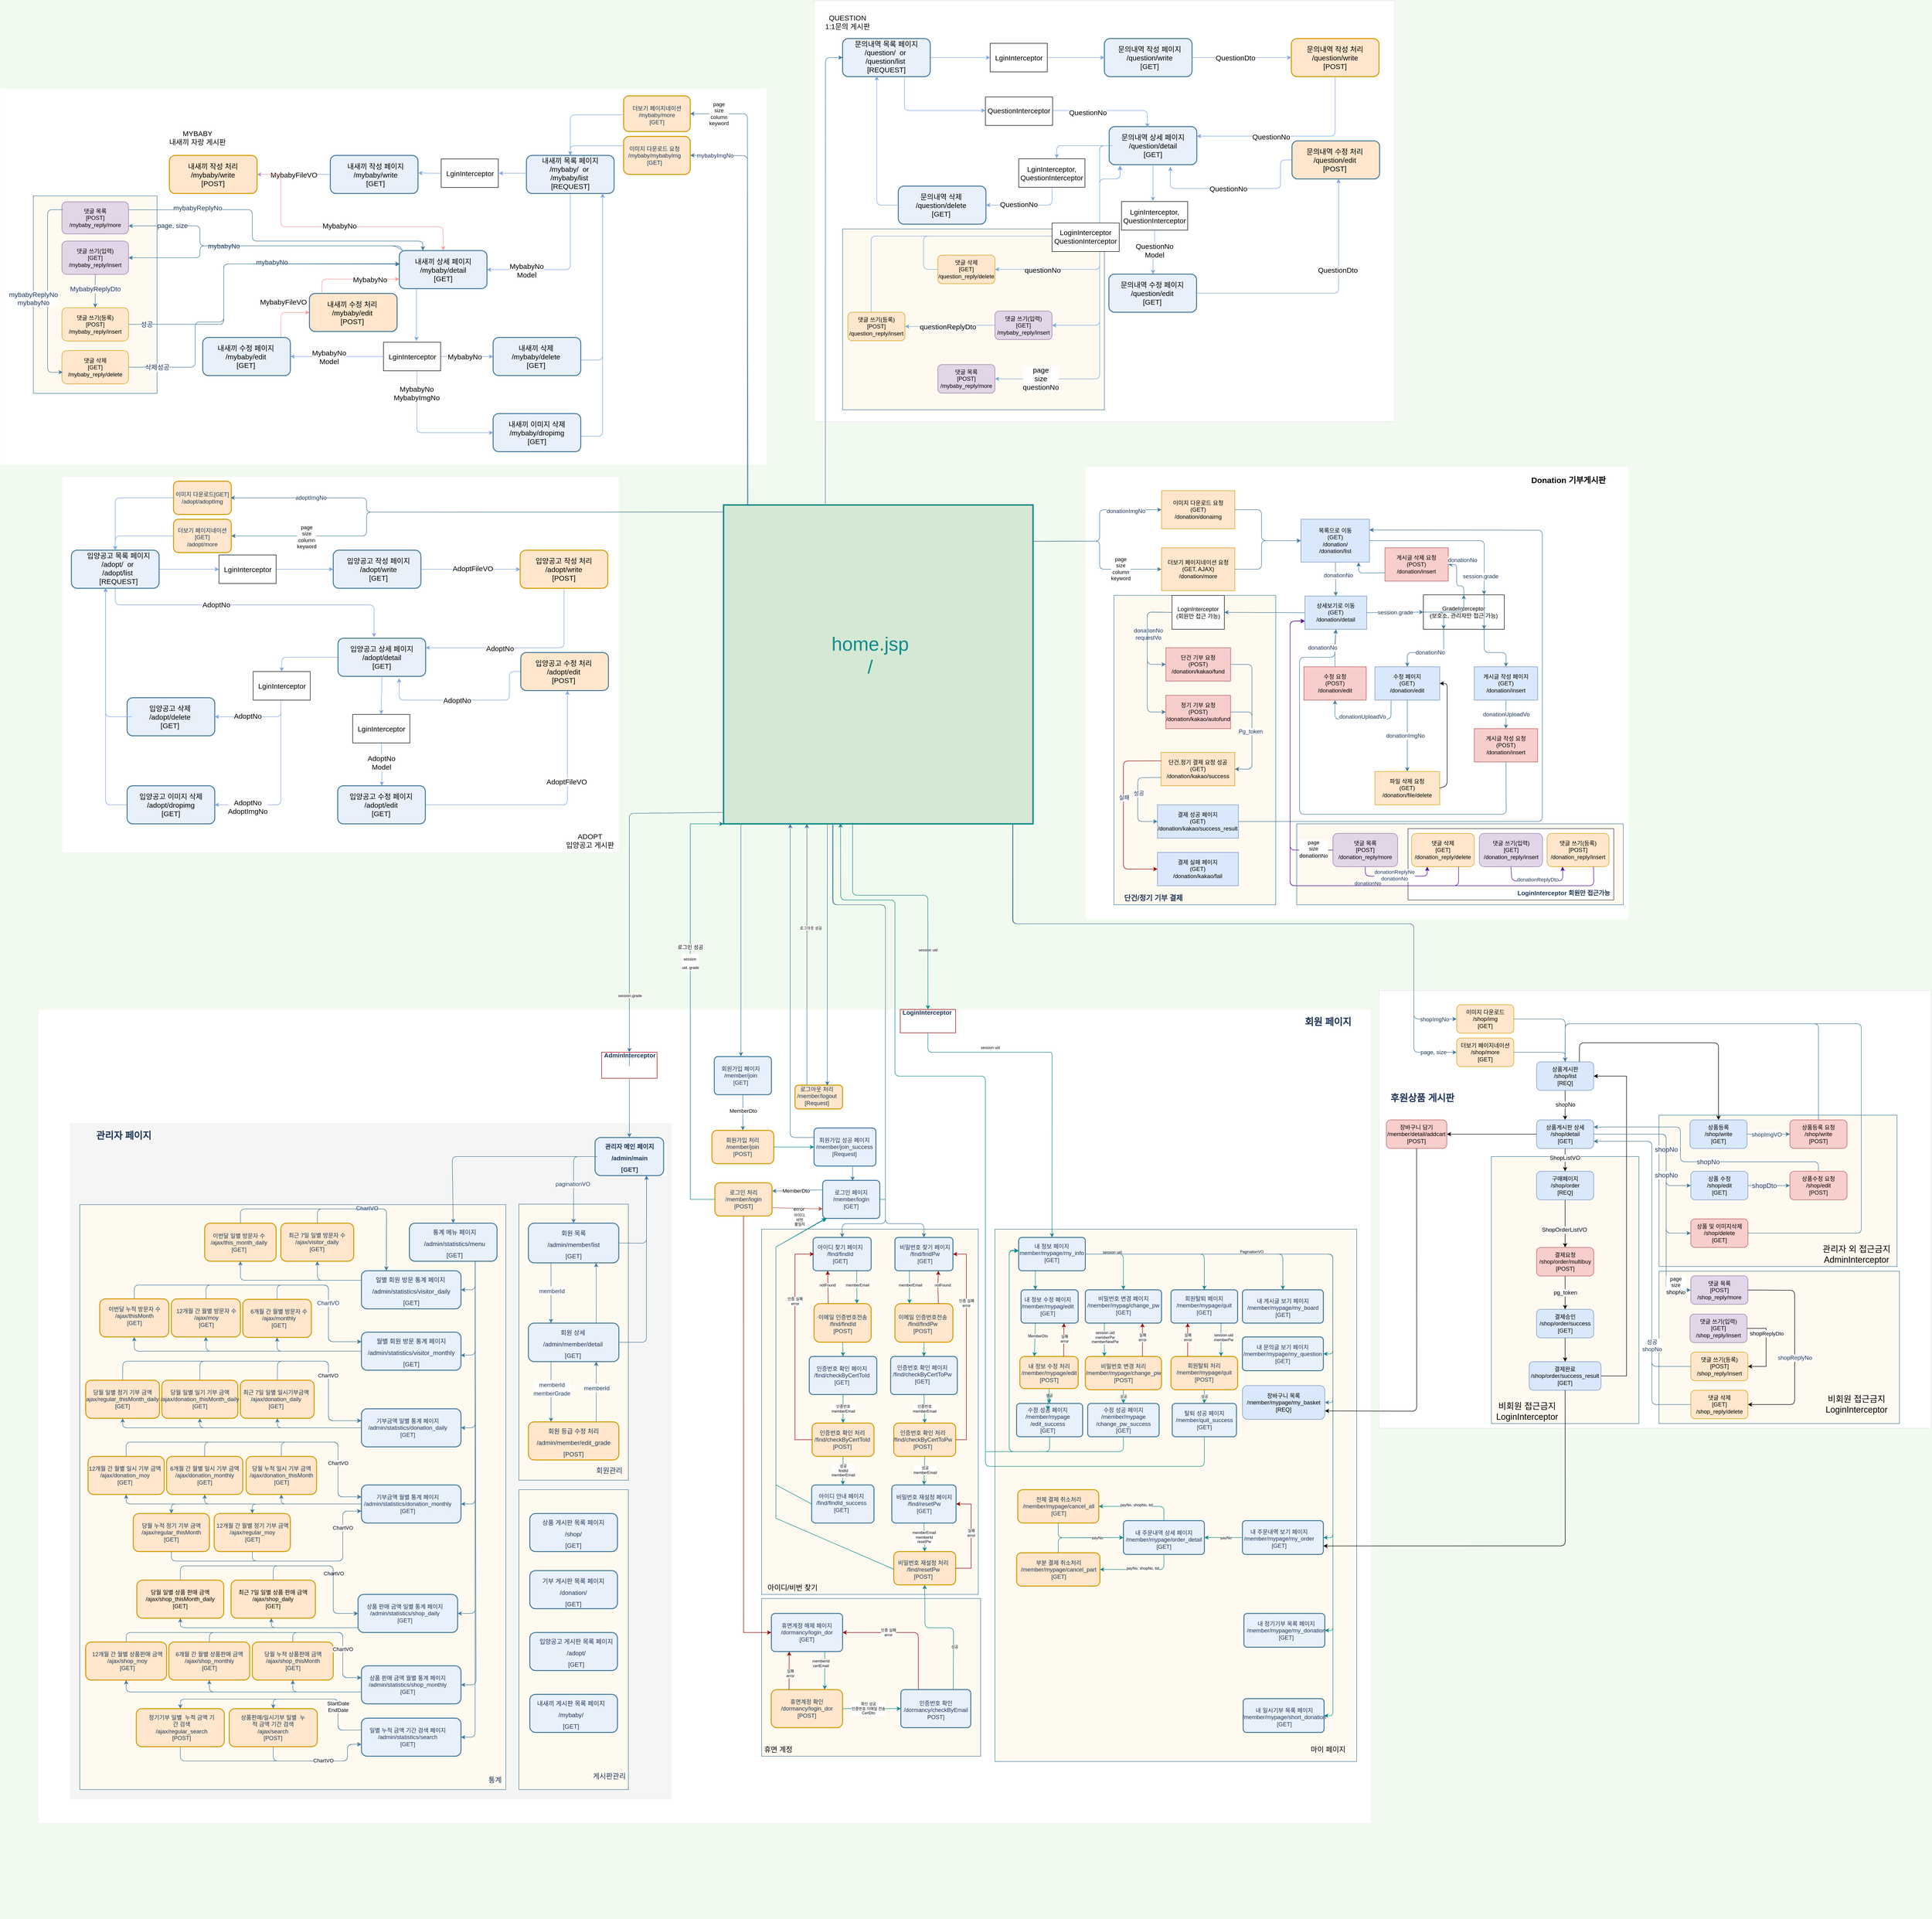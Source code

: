 <mxfile version="16.2.7" type="github">
  <diagram id="ckaHysib9P23ZmjdkfU4" name="Page-1">
    <mxGraphModel dx="3076" dy="3063" grid="1" gridSize="10" guides="1" tooltips="1" connect="1" arrows="1" fold="1" page="1" pageScale="1" pageWidth="827" pageHeight="1169" background="#F1FAEE" math="0" shadow="0">
      <root>
        <mxCell id="0" />
        <mxCell id="1" parent="0" />
        <mxCell id="blKYCjcWy3y85h6CKOym-859" value="" style="rounded=0;whiteSpace=wrap;html=1;sketch=0;fontSize=12;fontColor=#1D3557;strokeColor=#E6E6E6;strokeWidth=0;fillColor=#FFFFFF;" vertex="1" parent="1">
          <mxGeometry x="1190" y="-280" width="1140" height="950" as="geometry" />
        </mxCell>
        <mxCell id="blKYCjcWy3y85h6CKOym-972" value="" style="rounded=0;whiteSpace=wrap;html=1;sketch=0;fontSize=15;fontColor=#1D3557;strokeColor=#457B9D;strokeWidth=1;fillColor=#FFFAF0;" vertex="1" parent="1">
          <mxGeometry x="1633.99" y="470" width="686.01" height="170" as="geometry" />
        </mxCell>
        <mxCell id="blKYCjcWy3y85h6CKOym-989" value="" style="rounded=0;whiteSpace=wrap;html=1;sketch=0;fontSize=11;fontColor=#1D3557;strokeColor=#36393D;strokeWidth=1;fillColor=#FFFFFF;" vertex="1" parent="1">
          <mxGeometry x="1867.82" y="480" width="432.18" height="150" as="geometry" />
        </mxCell>
        <mxCell id="blKYCjcWy3y85h6CKOym-973" value="" style="rounded=0;whiteSpace=wrap;html=1;sketch=0;fontSize=15;fontColor=#1D3557;strokeColor=#457B9D;strokeWidth=1;fillColor=#FFFAF0;" vertex="1" parent="1">
          <mxGeometry x="1250" y="-10" width="340" height="650" as="geometry" />
        </mxCell>
        <mxCell id="blKYCjcWy3y85h6CKOym-726" value="" style="rounded=0;whiteSpace=wrap;html=1;strokeColor=#E6E6E6;" vertex="1" parent="1">
          <mxGeometry x="1806.82" y="820" width="1160" height="920" as="geometry" />
        </mxCell>
        <mxCell id="blKYCjcWy3y85h6CKOym-814" value="" style="rounded=0;whiteSpace=wrap;html=1;sketch=0;fontSize=15;fontColor=#1D3557;strokeColor=#457B9D;strokeWidth=1;fillColor=#FFFAF0;" vertex="1" parent="1">
          <mxGeometry x="2042.82" y="1169" width="310" height="561" as="geometry" />
        </mxCell>
        <mxCell id="blKYCjcWy3y85h6CKOym-813" value="" style="rounded=0;whiteSpace=wrap;html=1;sketch=0;fontSize=15;fontColor=#1D3557;strokeColor=#457B9D;strokeWidth=1;fillColor=#FFFAF0;" vertex="1" parent="1">
          <mxGeometry x="2395" y="1082" width="500" height="318" as="geometry" />
        </mxCell>
        <mxCell id="blKYCjcWy3y85h6CKOym-661" value="" style="rounded=0;whiteSpace=wrap;html=1;fontSize=15;strokeColor=#E6E6E6;" vertex="1" parent="1">
          <mxGeometry x="620" y="-1260" width="1220" height="885" as="geometry" />
        </mxCell>
        <mxCell id="blKYCjcWy3y85h6CKOym-721" value="" style="rounded=0;whiteSpace=wrap;html=1;sketch=0;fontSize=15;fontColor=#1D3557;strokeColor=#457B9D;strokeWidth=1;fillColor=#FFFAF0;" vertex="1" parent="1">
          <mxGeometry x="680" y="-780" width="550" height="380" as="geometry" />
        </mxCell>
        <mxCell id="blKYCjcWy3y85h6CKOym-558" value="" style="rounded=0;whiteSpace=wrap;html=1;fontSize=15;strokeColor=#808080;strokeWidth=0;" vertex="1" parent="1">
          <mxGeometry x="-960" y="-260" width="1170" height="790" as="geometry" />
        </mxCell>
        <mxCell id="blKYCjcWy3y85h6CKOym-1" value="" style="group" vertex="1" connectable="0" parent="1">
          <mxGeometry x="-1010" y="710" width="2800" height="2060" as="geometry" />
        </mxCell>
        <mxCell id="blKYCjcWy3y85h6CKOym-2" value="" style="rounded=0;whiteSpace=wrap;html=1;fontSize=8;strokeColor=#808080;strokeWidth=0;" vertex="1" parent="blKYCjcWy3y85h6CKOym-1">
          <mxGeometry y="149" width="2800" height="1710" as="geometry" />
        </mxCell>
        <mxCell id="blKYCjcWy3y85h6CKOym-3" value="" style="rounded=0;whiteSpace=wrap;html=1;sketch=0;fontSize=12;fontColor=#1D3557;strokeColor=#808080;strokeWidth=0;fillColor=#F5F5F5;" vertex="1" parent="blKYCjcWy3y85h6CKOym-1">
          <mxGeometry x="67" y="389" width="1263" height="1420" as="geometry" />
        </mxCell>
        <mxCell id="blKYCjcWy3y85h6CKOym-4" value="" style="rounded=0;whiteSpace=wrap;html=1;sketch=0;fontSize=15;fontColor=#1D3557;strokeColor=#457B9D;strokeWidth=1;fillColor=#FFFAF0;" vertex="1" parent="blKYCjcWy3y85h6CKOym-1">
          <mxGeometry x="87.5" y="560.03" width="895" height="1228.97" as="geometry" />
        </mxCell>
        <mxCell id="blKYCjcWy3y85h6CKOym-5" value="" style="rounded=0;whiteSpace=wrap;html=1;sketch=0;fontSize=15;fontColor=#1D3557;strokeColor=#457B9D;strokeWidth=1;fillColor=#FFFAF0;" vertex="1" parent="blKYCjcWy3y85h6CKOym-1">
          <mxGeometry x="2010" y="611.61" width="760" height="1118.39" as="geometry" />
        </mxCell>
        <mxCell id="blKYCjcWy3y85h6CKOym-6" value="" style="rounded=0;whiteSpace=wrap;html=1;sketch=0;fontSize=15;fontColor=#1D3557;strokeColor=#457B9D;strokeWidth=1;fillColor=#FFFAF0;" vertex="1" parent="blKYCjcWy3y85h6CKOym-1">
          <mxGeometry x="1520" y="1387.59" width="460" height="331.41" as="geometry" />
        </mxCell>
        <mxCell id="blKYCjcWy3y85h6CKOym-7" value="" style="rounded=0;whiteSpace=wrap;html=1;sketch=0;fontSize=15;fontColor=#1D3557;strokeColor=#457B9D;strokeWidth=1;fillColor=#FFFAF0;" vertex="1" parent="blKYCjcWy3y85h6CKOym-1">
          <mxGeometry x="1520" y="611.5" width="455" height="767.5" as="geometry" />
        </mxCell>
        <mxCell id="blKYCjcWy3y85h6CKOym-8" value="" style="group" vertex="1" connectable="0" parent="blKYCjcWy3y85h6CKOym-1">
          <mxGeometry x="720" width="970" height="1730" as="geometry" />
        </mxCell>
        <mxCell id="blKYCjcWy3y85h6CKOym-9" value="&lt;span style=&quot;color: rgba(0 , 0 , 0 , 0) ; font-family: monospace ; font-size: 0px&quot;&gt;%3CmxGraphModel%3E%3Croot%3E%3CmxCell%20id%3D%220%22%2F%3E%3CmxCell%20id%3D%221%22%20parent%3D%220%22%2F%3E%3CmxCell%20id%3D%222%22%20value%3D%22%26lt%3Bspan%20style%3D%26quot%3Bcolor%3A%20rgba(0%20%2C%200%20%2C%200%20%2C%200)%20%3B%20font-family%3A%20monospace%20%3B%20font-size%3A%200px%26quot%3B%26gt%3B%253CmxGraphModel%253E%253Croot%253E%253CmxCell%2520id%253D%25220%2522%252F%253E%253CmxCell%2520id%253D%25221%2522%2520parent%253D%25220%2522%252F%253E%253CmxCell%2520id%253D%25222%2522%2520value%253D%2522%2522%2520style%253D%2522rounded%253D1%253BwhiteSpace%253Dwrap%253Bhtml%253D1%253Bsketch%253D0%253BfontSize%253D20%253BfontColor%253D%25231D3557%253BstrokeColor%253D%2523457B9D%253BstrokeWidth%253D2%253BfillColor%253D%2523E8F0FC%253B%2522%2520vertex%253D%25221%2522%2520parent%253D%25221%2522%253E%253CmxGeometry%2520x%253D%2522370%2522%2520y%253D%2522860%2522%2520width%253D%2522144.13%2522%2520height%253D%252280%2522%2520as%253D%2522geometry%2522%252F%253E%253C%252FmxCell%253E%253CmxCell%2520id%253D%25223%2522%2520value%253D%2522%2526lt%253Bspan%2520style%253D%2526quot%253Bfont-size%253A%252013px%2526quot%253B%2526gt%253B%25EA%25B4%2580%25EB%25A6%25AC%25EC%259E%2590%2520%25EB%25A9%2594%25EC%259D%25B8%2520%25ED%258E%2598%25EC%259D%25B4%25EC%25A7%2580%2526lt%253Bbr%2526gt%253B%252Fadmin%252Fmain%2526lt%253Bbr%2526gt%253B%255BGET%255D%2526lt%253Bbr%2526gt%253B%2526lt%253B%252Fspan%2526gt%253B%2522%2520style%253D%2522text%253Bhtml%253D1%253BstrokeColor%253Dnone%253BfillColor%253Dnone%253Balign%253Dcenter%253BverticalAlign%253Dmiddle%253BwhiteSpace%253Dwrap%253Brounded%253D0%253Bsketch%253D0%253BfontSize%253D20%253BfontColor%253D%25231D3557%253BfontStyle%253D1%2522%2520vertex%253D%25221%2522%2520parent%253D%25221%2522%253E%253CmxGeometry%2520x%253D%2522374.79%2522%2520y%253D%2522880%2522%2520width%253D%2522134.56%2522%2520height%253D%252240%2522%2520as%253D%2522geometry%2522%252F%253E%253C%252FmxCell%253E%253C%252Froot%253E%253C%252FmxGraphModel%253E%26lt%3B%2Fspan%26gt%3B%22%20style%3D%22rounded%3D1%3BwhiteSpace%3Dwrap%3Bhtml%3D1%3Bsketch%3D0%3BfontSize%3D20%3BfontColor%3D%231D3557%3BstrokeColor%3D%23457B9D%3BstrokeWidth%3D2%3BfillColor%3D%23E8F0FC%3B%22%20vertex%3D%221%22%20parent%3D%221%22%3E%3CmxGeometry%20x%3D%22-347.06%22%20y%3D%221020%22%20width%3D%22184.13%22%20height%3D%2280%22%20as%3D%22geometry%22%2F%3E%3C%2FmxCell%3E%3C%2Froot%3E%3C%2FmxGraphModel%3E&lt;/span&gt;" style="rounded=1;whiteSpace=wrap;html=1;sketch=0;fontSize=20;fontColor=#1D3557;strokeColor=#457B9D;strokeWidth=2;fillColor=#E8F0FC;arcSize=10;" vertex="1" parent="blKYCjcWy3y85h6CKOym-8">
          <mxGeometry x="700.46" y="249" width="120" height="80" as="geometry" />
        </mxCell>
        <mxCell id="blKYCjcWy3y85h6CKOym-10" value="" style="group" vertex="1" connectable="0" parent="blKYCjcWy3y85h6CKOym-8">
          <mxGeometry x="-235" y="280" width="505" height="1450" as="geometry" />
        </mxCell>
        <mxCell id="blKYCjcWy3y85h6CKOym-11" value="&lt;span style=&quot;color: rgba(0 , 0 , 0 , 0) ; font-family: monospace ; font-size: 0px&quot;&gt;%3CmxGraphModel%3E%3Croot%3E%3CmxCell%20id%3D%220%22%2F%3E%3CmxCell%20id%3D%221%22%20parent%3D%220%22%2F%3E%3CmxCell%20id%3D%222%22%20value%3D%22%22%20style%3D%22rounded%3D1%3BwhiteSpace%3Dwrap%3Bhtml%3D1%3Bsketch%3D0%3BfontSize%3D20%3BfontColor%3D%231D3557%3BstrokeColor%3D%23457B9D%3BstrokeWidth%3D2%3BfillColor%3D%23E8F0FC%3B%22%20vertex%3D%221%22%20parent%3D%221%22%3E%3CmxGeometry%20x%3D%22370%22%20y%3D%22860%22%20width%3D%22144.13%22%20height%3D%2280%22%20as%3D%22geometry%22%2F%3E%3C%2FmxCell%3E%3CmxCell%20id%3D%223%22%20value%3D%22%26lt%3Bspan%20style%3D%26quot%3Bfont-size%3A%2013px%26quot%3B%26gt%3B%EA%B4%80%EB%A6%AC%EC%9E%90%20%EB%A9%94%EC%9D%B8%20%ED%8E%98%EC%9D%B4%EC%A7%80%26lt%3Bbr%26gt%3B%2Fadmin%2Fmain%26lt%3Bbr%26gt%3B%5BGET%5D%26lt%3Bbr%26gt%3B%26lt%3B%2Fspan%26gt%3B%22%20style%3D%22text%3Bhtml%3D1%3BstrokeColor%3Dnone%3BfillColor%3Dnone%3Balign%3Dcenter%3BverticalAlign%3Dmiddle%3BwhiteSpace%3Dwrap%3Brounded%3D0%3Bsketch%3D0%3BfontSize%3D20%3BfontColor%3D%231D3557%3BfontStyle%3D1%22%20vertex%3D%221%22%20parent%3D%221%22%3E%3CmxGeometry%20x%3D%22374.79%22%20y%3D%22880%22%20width%3D%22134.56%22%20height%3D%2240%22%20as%3D%22geometry%22%2F%3E%3C%2FmxCell%3E%3C%2Froot%3E%3C%2FmxGraphModel%3E&lt;/span&gt;" style="rounded=1;whiteSpace=wrap;html=1;sketch=0;fontSize=20;fontColor=#1D3557;strokeColor=#457B9D;strokeWidth=2;fillColor=#E8F0FC;" vertex="1" parent="blKYCjcWy3y85h6CKOym-10">
          <mxGeometry x="295" y="319" width="184.13" height="80" as="geometry" />
        </mxCell>
        <mxCell id="blKYCjcWy3y85h6CKOym-12" value="&lt;span style=&quot;color: rgba(0 , 0 , 0 , 0) ; font-family: monospace ; font-size: 0px&quot;&gt;%3CmxGraphModel%3E%3Croot%3E%3CmxCell%20id%3D%220%22%2F%3E%3CmxCell%20id%3D%221%22%20parent%3D%220%22%2F%3E%3CmxCell%20id%3D%222%22%20value%3D%22%26lt%3Bspan%20style%3D%26quot%3Bcolor%3A%20rgba(0%20%2C%200%20%2C%200%20%2C%200)%20%3B%20font-family%3A%20monospace%20%3B%20font-size%3A%200px%26quot%3B%26gt%3B%253CmxGraphModel%253E%253Croot%253E%253CmxCell%2520id%253D%25220%2522%252F%253E%253CmxCell%2520id%253D%25221%2522%2520parent%253D%25220%2522%252F%253E%253CmxCell%2520id%253D%25222%2522%2520value%253D%2522%2522%2520style%253D%2522rounded%253D1%253BwhiteSpace%253Dwrap%253Bhtml%253D1%253Bsketch%253D0%253BfontSize%253D20%253BfontColor%253D%25231D3557%253BstrokeColor%253D%2523457B9D%253BstrokeWidth%253D2%253BfillColor%253D%2523E8F0FC%253B%2522%2520vertex%253D%25221%2522%2520parent%253D%25221%2522%253E%253CmxGeometry%2520x%253D%2522370%2522%2520y%253D%2522860%2522%2520width%253D%2522144.13%2522%2520height%253D%252280%2522%2520as%253D%2522geometry%2522%252F%253E%253C%252FmxCell%253E%253CmxCell%2520id%253D%25223%2522%2520value%253D%2522%2526lt%253Bspan%2520style%253D%2526quot%253Bfont-size%253A%252013px%2526quot%253B%2526gt%253B%25EA%25B4%2580%25EB%25A6%25AC%25EC%259E%2590%2520%25EB%25A9%2594%25EC%259D%25B8%2520%25ED%258E%2598%25EC%259D%25B4%25EC%25A7%2580%2526lt%253Bbr%2526gt%253B%252Fadmin%252Fmain%2526lt%253Bbr%2526gt%253B%255BGET%255D%2526lt%253Bbr%2526gt%253B%2526lt%253B%252Fspan%2526gt%253B%2522%2520style%253D%2522text%253Bhtml%253D1%253BstrokeColor%253Dnone%253BfillColor%253Dnone%253Balign%253Dcenter%253BverticalAlign%253Dmiddle%253BwhiteSpace%253Dwrap%253Brounded%253D0%253Bsketch%253D0%253BfontSize%253D20%253BfontColor%253D%25231D3557%253BfontStyle%253D1%2522%2520vertex%253D%25221%2522%2520parent%253D%25221%2522%253E%253CmxGeometry%2520x%253D%2522374.79%2522%2520y%253D%2522880%2522%2520width%253D%2522134.56%2522%2520height%253D%252240%2522%2520as%253D%2522geometry%2522%252F%253E%253C%252FmxCell%253E%253C%252Froot%253E%253C%252FmxGraphModel%253E%26lt%3B%2Fspan%26gt%3B%22%20style%3D%22rounded%3D1%3BwhiteSpace%3Dwrap%3Bhtml%3D1%3Bsketch%3D0%3BfontSize%3D20%3BfontColor%3D%231D3557%3BstrokeColor%3D%23457B9D%3BstrokeWidth%3D2%3BfillColor%3D%23E8F0FC%3B%22%20vertex%3D%221%22%20parent%3D%221%22%3E%3CmxGeometry%20x%3D%22-347.06%22%20y%3D%221020%22%20width%3D%22184.13%22%20height%3D%2280%22%20as%3D%22geometry%22%2F%3E%3C%2FmxCell%3E%3C%2Froot%3E%3C%2FmxGraphModel%3E&lt;/span&gt;" style="rounded=1;whiteSpace=wrap;html=1;sketch=0;fontSize=20;fontColor=#1D3557;strokeColor=#457B9D;strokeWidth=2;fillColor=#E8F0FC;" vertex="1" parent="blKYCjcWy3y85h6CKOym-10">
          <mxGeometry x="194.24" y="419" width="209.13" height="80" as="geometry" />
        </mxCell>
        <mxCell id="blKYCjcWy3y85h6CKOym-13" value="&lt;span style=&quot;font-size: 13px&quot;&gt;&lt;span style=&quot;font-weight: normal&quot;&gt;일별 회원 방문 통계 페이지&amp;nbsp;&lt;br&gt;/admin/statistics/visitor_daily&lt;br&gt;[GET]&lt;/span&gt;&lt;br&gt;&lt;/span&gt;" style="text;html=1;strokeColor=none;fillColor=none;align=center;verticalAlign=middle;whiteSpace=wrap;rounded=0;sketch=0;fontSize=20;fontColor=#1D3557;fontStyle=1" vertex="1" parent="blKYCjcWy3y85h6CKOym-10">
          <mxGeometry x="215" y="439" width="167.61" height="40" as="geometry" />
        </mxCell>
        <mxCell id="blKYCjcWy3y85h6CKOym-14" value="통계" style="text;html=1;strokeColor=none;fillColor=none;align=center;verticalAlign=middle;whiteSpace=wrap;rounded=0;sketch=0;fontSize=15;fontColor=#1D3557;" vertex="1" parent="blKYCjcWy3y85h6CKOym-10">
          <mxGeometry x="445" y="1466.561" width="60" height="42.439" as="geometry" />
        </mxCell>
        <mxCell id="blKYCjcWy3y85h6CKOym-15" value="&lt;span style=&quot;color: rgba(0 , 0 , 0 , 0) ; font-family: monospace ; font-size: 0px&quot;&gt;%3CmxGraphModel%3E%3Croot%3E%3CmxCell%20id%3D%220%22%2F%3E%3CmxCell%20id%3D%221%22%20parent%3D%220%22%2F%3E%3CmxCell%20id%3D%222%22%20value%3D%22%26lt%3Bspan%20style%3D%26quot%3Bcolor%3A%20rgba(0%20%2C%200%20%2C%200%20%2C%200)%20%3B%20font-family%3A%20monospace%20%3B%20font-size%3A%200px%26quot%3B%26gt%3B%253CmxGraphModel%253E%253Croot%253E%253CmxCell%2520id%253D%25220%2522%252F%253E%253CmxCell%2520id%253D%25221%2522%2520parent%253D%25220%2522%252F%253E%253CmxCell%2520id%253D%25222%2522%2520value%253D%2522%2522%2520style%253D%2522rounded%253D1%253BwhiteSpace%253Dwrap%253Bhtml%253D1%253Bsketch%253D0%253BfontSize%253D20%253BfontColor%253D%25231D3557%253BstrokeColor%253D%2523457B9D%253BstrokeWidth%253D2%253BfillColor%253D%2523E8F0FC%253B%2522%2520vertex%253D%25221%2522%2520parent%253D%25221%2522%253E%253CmxGeometry%2520x%253D%2522370%2522%2520y%253D%2522860%2522%2520width%253D%2522144.13%2522%2520height%253D%252280%2522%2520as%253D%2522geometry%2522%252F%253E%253C%252FmxCell%253E%253CmxCell%2520id%253D%25223%2522%2520value%253D%2522%2526lt%253Bspan%2520style%253D%2526quot%253Bfont-size%253A%252013px%2526quot%253B%2526gt%253B%25EA%25B4%2580%25EB%25A6%25AC%25EC%259E%2590%2520%25EB%25A9%2594%25EC%259D%25B8%2520%25ED%258E%2598%25EC%259D%25B4%25EC%25A7%2580%2526lt%253Bbr%2526gt%253B%252Fadmin%252Fmain%2526lt%253Bbr%2526gt%253B%255BGET%255D%2526lt%253Bbr%2526gt%253B%2526lt%253B%252Fspan%2526gt%253B%2522%2520style%253D%2522text%253Bhtml%253D1%253BstrokeColor%253Dnone%253BfillColor%253Dnone%253Balign%253Dcenter%253BverticalAlign%253Dmiddle%253BwhiteSpace%253Dwrap%253Brounded%253D0%253Bsketch%253D0%253BfontSize%253D20%253BfontColor%253D%25231D3557%253BfontStyle%253D1%2522%2520vertex%253D%25221%2522%2520parent%253D%25221%2522%253E%253CmxGeometry%2520x%253D%2522374.79%2522%2520y%253D%2522880%2522%2520width%253D%2522134.56%2522%2520height%253D%252240%2522%2520as%253D%2522geometry%2522%252F%253E%253C%252FmxCell%253E%253C%252Froot%253E%253C%252FmxGraphModel%253E%26lt%3B%2Fspan%26gt%3B%22%20style%3D%22rounded%3D1%3BwhiteSpace%3Dwrap%3Bhtml%3D1%3Bsketch%3D0%3BfontSize%3D20%3BfontColor%3D%231D3557%3BstrokeColor%3D%23457B9D%3BstrokeWidth%3D2%3BfillColor%3D%23E8F0FC%3B%22%20vertex%3D%221%22%20parent%3D%221%22%3E%3CmxGeometry%20x%3D%22-347.06%22%20y%3D%221020%22%20width%3D%22184.13%22%20height%3D%2280%22%20as%3D%22geometry%22%2F%3E%3C%2FmxCell%3E%3C%2Froot%3E%3C%2FmxGraphModel%3E&lt;/span&gt;" style="rounded=1;whiteSpace=wrap;html=1;sketch=0;fontSize=20;strokeColor=#d79b00;strokeWidth=2;fillColor=#ffe6cc;" vertex="1" parent="blKYCjcWy3y85h6CKOym-10">
          <mxGeometry x="-355.43" y="478" width="145" height="80" as="geometry" />
        </mxCell>
        <mxCell id="blKYCjcWy3y85h6CKOym-16" value="&lt;span style=&quot;color: rgba(0 , 0 , 0 , 0) ; font-family: monospace ; font-size: 0px&quot;&gt;%3CmxGraphModel%3E%3Croot%3E%3CmxCell%20id%3D%220%22%2F%3E%3CmxCell%20id%3D%221%22%20parent%3D%220%22%2F%3E%3CmxCell%20id%3D%222%22%20value%3D%22%26lt%3Bspan%20style%3D%26quot%3Bcolor%3A%20rgba(0%20%2C%200%20%2C%200%20%2C%200)%20%3B%20font-family%3A%20monospace%20%3B%20font-size%3A%200px%26quot%3B%26gt%3B%253CmxGraphModel%253E%253Croot%253E%253CmxCell%2520id%253D%25220%2522%252F%253E%253CmxCell%2520id%253D%25221%2522%2520parent%253D%25220%2522%252F%253E%253CmxCell%2520id%253D%25222%2522%2520value%253D%2522%2522%2520style%253D%2522rounded%253D1%253BwhiteSpace%253Dwrap%253Bhtml%253D1%253Bsketch%253D0%253BfontSize%253D20%253BfontColor%253D%25231D3557%253BstrokeColor%253D%2523457B9D%253BstrokeWidth%253D2%253BfillColor%253D%2523E8F0FC%253B%2522%2520vertex%253D%25221%2522%2520parent%253D%25221%2522%253E%253CmxGeometry%2520x%253D%2522370%2522%2520y%253D%2522860%2522%2520width%253D%2522144.13%2522%2520height%253D%252280%2522%2520as%253D%2522geometry%2522%252F%253E%253C%252FmxCell%253E%253CmxCell%2520id%253D%25223%2522%2520value%253D%2522%2526lt%253Bspan%2520style%253D%2526quot%253Bfont-size%253A%252013px%2526quot%253B%2526gt%253B%25EA%25B4%2580%25EB%25A6%25AC%25EC%259E%2590%2520%25EB%25A9%2594%25EC%259D%25B8%2520%25ED%258E%2598%25EC%259D%25B4%25EC%25A7%2580%2526lt%253Bbr%2526gt%253B%252Fadmin%252Fmain%2526lt%253Bbr%2526gt%253B%255BGET%255D%2526lt%253Bbr%2526gt%253B%2526lt%253B%252Fspan%2526gt%253B%2522%2520style%253D%2522text%253Bhtml%253D1%253BstrokeColor%253Dnone%253BfillColor%253Dnone%253Balign%253Dcenter%253BverticalAlign%253Dmiddle%253BwhiteSpace%253Dwrap%253Brounded%253D0%253Bsketch%253D0%253BfontSize%253D20%253BfontColor%253D%25231D3557%253BfontStyle%253D1%2522%2520vertex%253D%25221%2522%2520parent%253D%25221%2522%253E%253CmxGeometry%2520x%253D%2522374.79%2522%2520y%253D%2522880%2522%2520width%253D%2522134.56%2522%2520height%253D%252240%2522%2520as%253D%2522geometry%2522%252F%253E%253C%252FmxCell%253E%253C%252Froot%253E%253C%252FmxGraphModel%253E%26lt%3B%2Fspan%26gt%3B%22%20style%3D%22rounded%3D1%3BwhiteSpace%3Dwrap%3Bhtml%3D1%3Bsketch%3D0%3BfontSize%3D20%3BfontColor%3D%231D3557%3BstrokeColor%3D%23457B9D%3BstrokeWidth%3D2%3BfillColor%3D%23E8F0FC%3B%22%20vertex%3D%221%22%20parent%3D%221%22%3E%3CmxGeometry%20x%3D%22-347.06%22%20y%3D%221020%22%20width%3D%22184.13%22%20height%3D%2280%22%20as%3D%22geometry%22%2F%3E%3C%2FmxCell%3E%3C%2Froot%3E%3C%2FmxGraphModel%3E&lt;/span&gt;" style="rounded=1;whiteSpace=wrap;html=1;sketch=0;fontSize=20;strokeColor=#d79b00;strokeWidth=2;fillColor=#ffe6cc;" vertex="1" parent="blKYCjcWy3y85h6CKOym-10">
          <mxGeometry x="-55" y="479" width="144.13" height="80" as="geometry" />
        </mxCell>
        <mxCell id="blKYCjcWy3y85h6CKOym-17" value="6개월 간 월별 방문자 수&lt;br&gt;/ajax/monthly&lt;br&gt;[GET]" style="text;html=1;strokeColor=none;fillColor=none;align=center;verticalAlign=middle;whiteSpace=wrap;rounded=0;sketch=0;fontSize=12;fontColor=#1D3557;" vertex="1" parent="blKYCjcWy3y85h6CKOym-10">
          <mxGeometry x="-48.15" y="499" width="138.15" height="40" as="geometry" />
        </mxCell>
        <mxCell id="blKYCjcWy3y85h6CKOym-18" value="이번달 누적 방문자 수&lt;br&gt;/ajax/thisMonth&lt;br&gt;[GET]" style="text;html=1;strokeColor=none;fillColor=none;align=center;verticalAlign=middle;whiteSpace=wrap;rounded=0;sketch=0;fontSize=12;fontColor=#1D3557;" vertex="1" parent="blKYCjcWy3y85h6CKOym-10">
          <mxGeometry x="-345" y="489" width="125" height="50" as="geometry" />
        </mxCell>
        <mxCell id="blKYCjcWy3y85h6CKOym-19" value="&lt;span style=&quot;color: rgba(0 , 0 , 0 , 0) ; font-family: monospace ; font-size: 0px&quot;&gt;%3CmxGraphModel%3E%3Croot%3E%3CmxCell%20id%3D%220%22%2F%3E%3CmxCell%20id%3D%221%22%20parent%3D%220%22%2F%3E%3CmxCell%20id%3D%222%22%20value%3D%22%26lt%3Bspan%20style%3D%26quot%3Bcolor%3A%20rgba(0%20%2C%200%20%2C%200%20%2C%200)%20%3B%20font-family%3A%20monospace%20%3B%20font-size%3A%200px%26quot%3B%26gt%3B%253CmxGraphModel%253E%253Croot%253E%253CmxCell%2520id%253D%25220%2522%252F%253E%253CmxCell%2520id%253D%25221%2522%2520parent%253D%25220%2522%252F%253E%253CmxCell%2520id%253D%25222%2522%2520value%253D%2522%2522%2520style%253D%2522rounded%253D1%253BwhiteSpace%253Dwrap%253Bhtml%253D1%253Bsketch%253D0%253BfontSize%253D20%253BfontColor%253D%25231D3557%253BstrokeColor%253D%2523457B9D%253BstrokeWidth%253D2%253BfillColor%253D%2523E8F0FC%253B%2522%2520vertex%253D%25221%2522%2520parent%253D%25221%2522%253E%253CmxGeometry%2520x%253D%2522370%2522%2520y%253D%2522860%2522%2520width%253D%2522144.13%2522%2520height%253D%252280%2522%2520as%253D%2522geometry%2522%252F%253E%253C%252FmxCell%253E%253CmxCell%2520id%253D%25223%2522%2520value%253D%2522%2526lt%253Bspan%2520style%253D%2526quot%253Bfont-size%253A%252013px%2526quot%253B%2526gt%253B%25EA%25B4%2580%25EB%25A6%25AC%25EC%259E%2590%2520%25EB%25A9%2594%25EC%259D%25B8%2520%25ED%258E%2598%25EC%259D%25B4%25EC%25A7%2580%2526lt%253Bbr%2526gt%253B%252Fadmin%252Fmain%2526lt%253Bbr%2526gt%253B%255BGET%255D%2526lt%253Bbr%2526gt%253B%2526lt%253B%252Fspan%2526gt%253B%2522%2520style%253D%2522text%253Bhtml%253D1%253BstrokeColor%253Dnone%253BfillColor%253Dnone%253Balign%253Dcenter%253BverticalAlign%253Dmiddle%253BwhiteSpace%253Dwrap%253Brounded%253D0%253Bsketch%253D0%253BfontSize%253D20%253BfontColor%253D%25231D3557%253BfontStyle%253D1%2522%2520vertex%253D%25221%2522%2520parent%253D%25221%2522%253E%253CmxGeometry%2520x%253D%2522374.79%2522%2520y%253D%2522880%2522%2520width%253D%2522134.56%2522%2520height%253D%252240%2522%2520as%253D%2522geometry%2522%252F%253E%253C%252FmxCell%253E%253C%252Froot%253E%253C%252FmxGraphModel%253E%26lt%3B%2Fspan%26gt%3B%22%20style%3D%22rounded%3D1%3BwhiteSpace%3Dwrap%3Bhtml%3D1%3Bsketch%3D0%3BfontSize%3D20%3BfontColor%3D%231D3557%3BstrokeColor%3D%23457B9D%3BstrokeWidth%3D2%3BfillColor%3D%23E8F0FC%3B%22%20vertex%3D%221%22%20parent%3D%221%22%3E%3CmxGeometry%20x%3D%22-347.06%22%20y%3D%221020%22%20width%3D%22184.13%22%20height%3D%2280%22%20as%3D%22geometry%22%2F%3E%3C%2FmxCell%3E%3C%2Froot%3E%3C%2FmxGraphModel%3E&lt;/span&gt;" style="rounded=1;whiteSpace=wrap;html=1;sketch=0;fontSize=20;fontColor=#1D3557;strokeColor=#457B9D;strokeWidth=2;fillColor=#E8F0FC;" vertex="1" parent="blKYCjcWy3y85h6CKOym-10">
          <mxGeometry x="194.24" y="709" width="209.13" height="80" as="geometry" />
        </mxCell>
        <mxCell id="blKYCjcWy3y85h6CKOym-20" value="" style="endArrow=classic;html=1;rounded=1;sketch=0;fontSize=12;fontColor=#1D3557;strokeColor=#457B9D;strokeWidth=1;fillColor=#A8DADC;curved=0;exitX=0.75;exitY=1;exitDx=0;exitDy=0;entryX=1;entryY=0.5;entryDx=0;entryDy=0;" edge="1" parent="blKYCjcWy3y85h6CKOym-10" source="blKYCjcWy3y85h6CKOym-11" target="blKYCjcWy3y85h6CKOym-19">
          <mxGeometry width="50" height="50" relative="1" as="geometry">
            <mxPoint x="265" y="609" as="sourcePoint" />
            <mxPoint x="315" y="559" as="targetPoint" />
            <Array as="points">
              <mxPoint x="433" y="749" />
            </Array>
          </mxGeometry>
        </mxCell>
        <mxCell id="blKYCjcWy3y85h6CKOym-21" value="" style="endArrow=classic;html=1;rounded=1;sketch=0;fontSize=12;fontColor=#1D3557;strokeColor=#457B9D;strokeWidth=1;fillColor=#A8DADC;curved=0;exitX=0.75;exitY=1;exitDx=0;exitDy=0;entryX=1;entryY=0.5;entryDx=0;entryDy=0;" edge="1" parent="blKYCjcWy3y85h6CKOym-10" source="blKYCjcWy3y85h6CKOym-11" target="blKYCjcWy3y85h6CKOym-12">
          <mxGeometry width="50" height="50" relative="1" as="geometry">
            <mxPoint x="265" y="609" as="sourcePoint" />
            <mxPoint x="315" y="559" as="targetPoint" />
            <Array as="points">
              <mxPoint x="433" y="459" />
            </Array>
          </mxGeometry>
        </mxCell>
        <mxCell id="blKYCjcWy3y85h6CKOym-22" value="&lt;span style=&quot;color: rgba(0 , 0 , 0 , 0) ; font-family: monospace ; font-size: 0px&quot;&gt;%3CmxGraphModel%3E%3Croot%3E%3CmxCell%20id%3D%220%22%2F%3E%3CmxCell%20id%3D%221%22%20parent%3D%220%22%2F%3E%3CmxCell%20id%3D%222%22%20value%3D%22%26lt%3Bspan%20style%3D%26quot%3Bcolor%3A%20rgba(0%20%2C%200%20%2C%200%20%2C%200)%20%3B%20font-family%3A%20monospace%20%3B%20font-size%3A%200px%26quot%3B%26gt%3B%253CmxGraphModel%253E%253Croot%253E%253CmxCell%2520id%253D%25220%2522%252F%253E%253CmxCell%2520id%253D%25221%2522%2520parent%253D%25220%2522%252F%253E%253CmxCell%2520id%253D%25222%2522%2520value%253D%2522%2522%2520style%253D%2522rounded%253D1%253BwhiteSpace%253Dwrap%253Bhtml%253D1%253Bsketch%253D0%253BfontSize%253D20%253BfontColor%253D%25231D3557%253BstrokeColor%253D%2523457B9D%253BstrokeWidth%253D2%253BfillColor%253D%2523E8F0FC%253B%2522%2520vertex%253D%25221%2522%2520parent%253D%25221%2522%253E%253CmxGeometry%2520x%253D%2522370%2522%2520y%253D%2522860%2522%2520width%253D%2522144.13%2522%2520height%253D%252280%2522%2520as%253D%2522geometry%2522%252F%253E%253C%252FmxCell%253E%253CmxCell%2520id%253D%25223%2522%2520value%253D%2522%2526lt%253Bspan%2520style%253D%2526quot%253Bfont-size%253A%252013px%2526quot%253B%2526gt%253B%25EA%25B4%2580%25EB%25A6%25AC%25EC%259E%2590%2520%25EB%25A9%2594%25EC%259D%25B8%2520%25ED%258E%2598%25EC%259D%25B4%25EC%25A7%2580%2526lt%253Bbr%2526gt%253B%252Fadmin%252Fmain%2526lt%253Bbr%2526gt%253B%255BGET%255D%2526lt%253Bbr%2526gt%253B%2526lt%253B%252Fspan%2526gt%253B%2522%2520style%253D%2522text%253Bhtml%253D1%253BstrokeColor%253Dnone%253BfillColor%253Dnone%253Balign%253Dcenter%253BverticalAlign%253Dmiddle%253BwhiteSpace%253Dwrap%253Brounded%253D0%253Bsketch%253D0%253BfontSize%253D20%253BfontColor%253D%25231D3557%253BfontStyle%253D1%2522%2520vertex%253D%25221%2522%2520parent%253D%25221%2522%253E%253CmxGeometry%2520x%253D%2522374.79%2522%2520y%253D%2522880%2522%2520width%253D%2522134.56%2522%2520height%253D%252240%2522%2520as%253D%2522geometry%2522%252F%253E%253C%252FmxCell%253E%253C%252Froot%253E%253C%252FmxGraphModel%253E%26lt%3B%2Fspan%26gt%3B%22%20style%3D%22rounded%3D1%3BwhiteSpace%3Dwrap%3Bhtml%3D1%3Bsketch%3D0%3BfontSize%3D20%3BfontColor%3D%231D3557%3BstrokeColor%3D%23457B9D%3BstrokeWidth%3D2%3BfillColor%3D%23E8F0FC%3B%22%20vertex%3D%221%22%20parent%3D%221%22%3E%3CmxGeometry%20x%3D%22-347.06%22%20y%3D%221020%22%20width%3D%22184.13%22%20height%3D%2280%22%20as%3D%22geometry%22%2F%3E%3C%2FmxCell%3E%3C%2Froot%3E%3C%2FmxGraphModel%3E&lt;/span&gt;" style="rounded=1;whiteSpace=wrap;html=1;sketch=0;fontSize=20;strokeColor=#d79b00;strokeWidth=2;fillColor=#ffe6cc;" vertex="1" parent="blKYCjcWy3y85h6CKOym-10">
          <mxGeometry x="-385" y="649" width="155" height="80" as="geometry" />
        </mxCell>
        <mxCell id="blKYCjcWy3y85h6CKOym-23" value="&lt;span style=&quot;color: rgba(0 , 0 , 0 , 0) ; font-family: monospace ; font-size: 0px&quot;&gt;%3CmxGraphModel%3E%3Croot%3E%3CmxCell%20id%3D%220%22%2F%3E%3CmxCell%20id%3D%221%22%20parent%3D%220%22%2F%3E%3CmxCell%20id%3D%222%22%20value%3D%22%26lt%3Bspan%20style%3D%26quot%3Bcolor%3A%20rgba(0%20%2C%200%20%2C%200%20%2C%200)%20%3B%20font-family%3A%20monospace%20%3B%20font-size%3A%200px%26quot%3B%26gt%3B%253CmxGraphModel%253E%253Croot%253E%253CmxCell%2520id%253D%25220%2522%252F%253E%253CmxCell%2520id%253D%25221%2522%2520parent%253D%25220%2522%252F%253E%253CmxCell%2520id%253D%25222%2522%2520value%253D%2522%2522%2520style%253D%2522rounded%253D1%253BwhiteSpace%253Dwrap%253Bhtml%253D1%253Bsketch%253D0%253BfontSize%253D20%253BfontColor%253D%25231D3557%253BstrokeColor%253D%2523457B9D%253BstrokeWidth%253D2%253BfillColor%253D%2523E8F0FC%253B%2522%2520vertex%253D%25221%2522%2520parent%253D%25221%2522%253E%253CmxGeometry%2520x%253D%2522370%2522%2520y%253D%2522860%2522%2520width%253D%2522144.13%2522%2520height%253D%252280%2522%2520as%253D%2522geometry%2522%252F%253E%253C%252FmxCell%253E%253CmxCell%2520id%253D%25223%2522%2520value%253D%2522%2526lt%253Bspan%2520style%253D%2526quot%253Bfont-size%253A%252013px%2526quot%253B%2526gt%253B%25EA%25B4%2580%25EB%25A6%25AC%25EC%259E%2590%2520%25EB%25A9%2594%25EC%259D%25B8%2520%25ED%258E%2598%25EC%259D%25B4%25EC%25A7%2580%2526lt%253Bbr%2526gt%253B%252Fadmin%252Fmain%2526lt%253Bbr%2526gt%253B%255BGET%255D%2526lt%253Bbr%2526gt%253B%2526lt%253B%252Fspan%2526gt%253B%2522%2520style%253D%2522text%253Bhtml%253D1%253BstrokeColor%253Dnone%253BfillColor%253Dnone%253Balign%253Dcenter%253BverticalAlign%253Dmiddle%253BwhiteSpace%253Dwrap%253Brounded%253D0%253Bsketch%253D0%253BfontSize%253D20%253BfontColor%253D%25231D3557%253BfontStyle%253D1%2522%2520vertex%253D%25221%2522%2520parent%253D%25221%2522%253E%253CmxGeometry%2520x%253D%2522374.79%2522%2520y%253D%2522880%2522%2520width%253D%2522134.56%2522%2520height%253D%252240%2522%2520as%253D%2522geometry%2522%252F%253E%253C%252FmxCell%253E%253C%252Froot%253E%253C%252FmxGraphModel%253E%26lt%3B%2Fspan%26gt%3B%22%20style%3D%22rounded%3D1%3BwhiteSpace%3Dwrap%3Bhtml%3D1%3Bsketch%3D0%3BfontSize%3D20%3BfontColor%3D%231D3557%3BstrokeColor%3D%23457B9D%3BstrokeWidth%3D2%3BfillColor%3D%23E8F0FC%3B%22%20vertex%3D%221%22%20parent%3D%221%22%3E%3CmxGeometry%20x%3D%22-347.06%22%20y%3D%221020%22%20width%3D%22184.13%22%20height%3D%2280%22%20as%3D%22geometry%22%2F%3E%3C%2FmxCell%3E%3C%2Froot%3E%3C%2FmxGraphModel%3E&lt;/span&gt;" style="rounded=1;whiteSpace=wrap;html=1;sketch=0;fontSize=20;fontColor=#1D3557;strokeColor=#457B9D;strokeWidth=2;fillColor=#E8F0FC;" vertex="1" parent="blKYCjcWy3y85h6CKOym-10">
          <mxGeometry x="194.24" y="869" width="209.13" height="80" as="geometry" />
        </mxCell>
        <mxCell id="blKYCjcWy3y85h6CKOym-24" value="기부금액 월별 통계 페이지&lt;br&gt;/admin/statistics/donation_monthly&lt;br&gt;[GET]" style="text;html=1;strokeColor=none;fillColor=none;align=center;verticalAlign=middle;whiteSpace=wrap;rounded=0;sketch=0;fontSize=12;fontColor=#1D3557;" vertex="1" parent="blKYCjcWy3y85h6CKOym-10">
          <mxGeometry x="194.24" y="879" width="195" height="60" as="geometry" />
        </mxCell>
        <mxCell id="blKYCjcWy3y85h6CKOym-25" value="&lt;span style=&quot;color: rgba(0 , 0 , 0 , 0) ; font-family: monospace ; font-size: 0px&quot;&gt;%3CmxGraphModel%3E%3Croot%3E%3CmxCell%20id%3D%220%22%2F%3E%3CmxCell%20id%3D%221%22%20parent%3D%220%22%2F%3E%3CmxCell%20id%3D%222%22%20value%3D%22%26lt%3Bspan%20style%3D%26quot%3Bcolor%3A%20rgba(0%20%2C%200%20%2C%200%20%2C%200)%20%3B%20font-family%3A%20monospace%20%3B%20font-size%3A%200px%26quot%3B%26gt%3B%253CmxGraphModel%253E%253Croot%253E%253CmxCell%2520id%253D%25220%2522%252F%253E%253CmxCell%2520id%253D%25221%2522%2520parent%253D%25220%2522%252F%253E%253CmxCell%2520id%253D%25222%2522%2520value%253D%2522%2522%2520style%253D%2522rounded%253D1%253BwhiteSpace%253Dwrap%253Bhtml%253D1%253Bsketch%253D0%253BfontSize%253D20%253BfontColor%253D%25231D3557%253BstrokeColor%253D%2523457B9D%253BstrokeWidth%253D2%253BfillColor%253D%2523E8F0FC%253B%2522%2520vertex%253D%25221%2522%2520parent%253D%25221%2522%253E%253CmxGeometry%2520x%253D%2522370%2522%2520y%253D%2522860%2522%2520width%253D%2522144.13%2522%2520height%253D%252280%2522%2520as%253D%2522geometry%2522%252F%253E%253C%252FmxCell%253E%253CmxCell%2520id%253D%25223%2522%2520value%253D%2522%2526lt%253Bspan%2520style%253D%2526quot%253Bfont-size%253A%252013px%2526quot%253B%2526gt%253B%25EA%25B4%2580%25EB%25A6%25AC%25EC%259E%2590%2520%25EB%25A9%2594%25EC%259D%25B8%2520%25ED%258E%2598%25EC%259D%25B4%25EC%25A7%2580%2526lt%253Bbr%2526gt%253B%252Fadmin%252Fmain%2526lt%253Bbr%2526gt%253B%255BGET%255D%2526lt%253Bbr%2526gt%253B%2526lt%253B%252Fspan%2526gt%253B%2522%2520style%253D%2522text%253Bhtml%253D1%253BstrokeColor%253Dnone%253BfillColor%253Dnone%253Balign%253Dcenter%253BverticalAlign%253Dmiddle%253BwhiteSpace%253Dwrap%253Brounded%253D0%253Bsketch%253D0%253BfontSize%253D20%253BfontColor%253D%25231D3557%253BfontStyle%253D1%2522%2520vertex%253D%25221%2522%2520parent%253D%25221%2522%253E%253CmxGeometry%2520x%253D%2522374.79%2522%2520y%253D%2522880%2522%2520width%253D%2522134.56%2522%2520height%253D%252240%2522%2520as%253D%2522geometry%2522%252F%253E%253C%252FmxCell%253E%253C%252Froot%253E%253C%252FmxGraphModel%253E%26lt%3B%2Fspan%26gt%3B%22%20style%3D%22rounded%3D1%3BwhiteSpace%3Dwrap%3Bhtml%3D1%3Bsketch%3D0%3BfontSize%3D20%3BfontColor%3D%231D3557%3BstrokeColor%3D%23457B9D%3BstrokeWidth%3D2%3BfillColor%3D%23E8F0FC%3B%22%20vertex%3D%221%22%20parent%3D%221%22%3E%3CmxGeometry%20x%3D%22-347.06%22%20y%3D%221020%22%20width%3D%22184.13%22%20height%3D%2280%22%20as%3D%22geometry%22%2F%3E%3C%2FmxCell%3E%3C%2Froot%3E%3C%2FmxGraphModel%3E&lt;/span&gt;" style="rounded=1;whiteSpace=wrap;html=1;sketch=0;fontSize=20;strokeColor=#d79b00;strokeWidth=2;fillColor=#ffe6cc;" vertex="1" parent="blKYCjcWy3y85h6CKOym-10">
          <mxGeometry x="-48" y="809" width="148" height="80" as="geometry" />
        </mxCell>
        <mxCell id="blKYCjcWy3y85h6CKOym-26" value="&lt;span style=&quot;color: rgba(0 , 0 , 0 , 0) ; font-family: monospace ; font-size: 0px&quot;&gt;%3CmxGraphModel%3E%3Croot%3E%3CmxCell%20id%3D%220%22%2F%3E%3CmxCell%20id%3D%221%22%20parent%3D%220%22%2F%3E%3CmxCell%20id%3D%222%22%20value%3D%22%26lt%3Bspan%20style%3D%26quot%3Bcolor%3A%20rgba(0%20%2C%200%20%2C%200%20%2C%200)%20%3B%20font-family%3A%20monospace%20%3B%20font-size%3A%200px%26quot%3B%26gt%3B%253CmxGraphModel%253E%253Croot%253E%253CmxCell%2520id%253D%25220%2522%252F%253E%253CmxCell%2520id%253D%25221%2522%2520parent%253D%25220%2522%252F%253E%253CmxCell%2520id%253D%25222%2522%2520value%253D%2522%2522%2520style%253D%2522rounded%253D1%253BwhiteSpace%253Dwrap%253Bhtml%253D1%253Bsketch%253D0%253BfontSize%253D20%253BfontColor%253D%25231D3557%253BstrokeColor%253D%2523457B9D%253BstrokeWidth%253D2%253BfillColor%253D%2523E8F0FC%253B%2522%2520vertex%253D%25221%2522%2520parent%253D%25221%2522%253E%253CmxGeometry%2520x%253D%2522370%2522%2520y%253D%2522860%2522%2520width%253D%2522144.13%2522%2520height%253D%252280%2522%2520as%253D%2522geometry%2522%252F%253E%253C%252FmxCell%253E%253CmxCell%2520id%253D%25223%2522%2520value%253D%2522%2526lt%253Bspan%2520style%253D%2526quot%253Bfont-size%253A%252013px%2526quot%253B%2526gt%253B%25EA%25B4%2580%25EB%25A6%25AC%25EC%259E%2590%2520%25EB%25A9%2594%25EC%259D%25B8%2520%25ED%258E%2598%25EC%259D%25B4%25EC%25A7%2580%2526lt%253Bbr%2526gt%253B%252Fadmin%252Fmain%2526lt%253Bbr%2526gt%253B%255BGET%255D%2526lt%253Bbr%2526gt%253B%2526lt%253B%252Fspan%2526gt%253B%2522%2520style%253D%2522text%253Bhtml%253D1%253BstrokeColor%253Dnone%253BfillColor%253Dnone%253Balign%253Dcenter%253BverticalAlign%253Dmiddle%253BwhiteSpace%253Dwrap%253Brounded%253D0%253Bsketch%253D0%253BfontSize%253D20%253BfontColor%253D%25231D3557%253BfontStyle%253D1%2522%2520vertex%253D%25221%2522%2520parent%253D%25221%2522%253E%253CmxGeometry%2520x%253D%2522374.79%2522%2520y%253D%2522880%2522%2520width%253D%2522134.56%2522%2520height%253D%252240%2522%2520as%253D%2522geometry%2522%252F%253E%253C%252FmxCell%253E%253C%252Froot%253E%253C%252FmxGraphModel%253E%26lt%3B%2Fspan%26gt%3B%22%20style%3D%22rounded%3D1%3BwhiteSpace%3Dwrap%3Bhtml%3D1%3Bsketch%3D0%3BfontSize%3D20%3BfontColor%3D%231D3557%3BstrokeColor%3D%23457B9D%3BstrokeWidth%3D2%3BfillColor%3D%23E8F0FC%3B%22%20vertex%3D%221%22%20parent%3D%221%22%3E%3CmxGeometry%20x%3D%22-347.06%22%20y%3D%221020%22%20width%3D%22184.13%22%20height%3D%2280%22%20as%3D%22geometry%22%2F%3E%3C%2FmxCell%3E%3C%2Froot%3E%3C%2FmxGraphModel%3E&lt;/span&gt;" style="rounded=1;whiteSpace=wrap;html=1;sketch=0;fontSize=20;strokeColor=#d79b00;strokeWidth=2;fillColor=#ffe6cc;" vertex="1" parent="blKYCjcWy3y85h6CKOym-10">
          <mxGeometry x="-285" y="929" width="160" height="80" as="geometry" />
        </mxCell>
        <mxCell id="blKYCjcWy3y85h6CKOym-27" value="&lt;span style=&quot;color: rgba(0 , 0 , 0 , 0) ; font-family: monospace ; font-size: 0px&quot;&gt;%3CmxGraphModel%3E%3Croot%3E%3CmxCell%20id%3D%220%22%2F%3E%3CmxCell%20id%3D%221%22%20parent%3D%220%22%2F%3E%3CmxCell%20id%3D%222%22%20value%3D%22%26lt%3Bspan%20style%3D%26quot%3Bcolor%3A%20rgba(0%20%2C%200%20%2C%200%20%2C%200)%20%3B%20font-family%3A%20monospace%20%3B%20font-size%3A%200px%26quot%3B%26gt%3B%253CmxGraphModel%253E%253Croot%253E%253CmxCell%2520id%253D%25220%2522%252F%253E%253CmxCell%2520id%253D%25221%2522%2520parent%253D%25220%2522%252F%253E%253CmxCell%2520id%253D%25222%2522%2520value%253D%2522%2522%2520style%253D%2522rounded%253D1%253BwhiteSpace%253Dwrap%253Bhtml%253D1%253Bsketch%253D0%253BfontSize%253D20%253BfontColor%253D%25231D3557%253BstrokeColor%253D%2523457B9D%253BstrokeWidth%253D2%253BfillColor%253D%2523E8F0FC%253B%2522%2520vertex%253D%25221%2522%2520parent%253D%25221%2522%253E%253CmxGeometry%2520x%253D%2522370%2522%2520y%253D%2522860%2522%2520width%253D%2522144.13%2522%2520height%253D%252280%2522%2520as%253D%2522geometry%2522%252F%253E%253C%252FmxCell%253E%253CmxCell%2520id%253D%25223%2522%2520value%253D%2522%2526lt%253Bspan%2520style%253D%2526quot%253Bfont-size%253A%252013px%2526quot%253B%2526gt%253B%25EA%25B4%2580%25EB%25A6%25AC%25EC%259E%2590%2520%25EB%25A9%2594%25EC%259D%25B8%2520%25ED%258E%2598%25EC%259D%25B4%25EC%25A7%2580%2526lt%253Bbr%2526gt%253B%252Fadmin%252Fmain%2526lt%253Bbr%2526gt%253B%255BGET%255D%2526lt%253Bbr%2526gt%253B%2526lt%253B%252Fspan%2526gt%253B%2522%2520style%253D%2522text%253Bhtml%253D1%253BstrokeColor%253Dnone%253BfillColor%253Dnone%253Balign%253Dcenter%253BverticalAlign%253Dmiddle%253BwhiteSpace%253Dwrap%253Brounded%253D0%253Bsketch%253D0%253BfontSize%253D20%253BfontColor%253D%25231D3557%253BfontStyle%253D1%2522%2520vertex%253D%25221%2522%2520parent%253D%25221%2522%253E%253CmxGeometry%2520x%253D%2522374.79%2522%2520y%253D%2522880%2522%2520width%253D%2522134.56%2522%2520height%253D%252240%2522%2520as%253D%2522geometry%2522%252F%253E%253C%252FmxCell%253E%253C%252Froot%253E%253C%252FmxGraphModel%253E%26lt%3B%2Fspan%26gt%3B%22%20style%3D%22rounded%3D1%3BwhiteSpace%3Dwrap%3Bhtml%3D1%3Bsketch%3D0%3BfontSize%3D20%3BfontColor%3D%231D3557%3BstrokeColor%3D%23457B9D%3BstrokeWidth%3D2%3BfillColor%3D%23E8F0FC%3B%22%20vertex%3D%221%22%20parent%3D%221%22%3E%3CmxGeometry%20x%3D%22-347.06%22%20y%3D%221020%22%20width%3D%22184.13%22%20height%3D%2280%22%20as%3D%22geometry%22%2F%3E%3C%2FmxCell%3E%3C%2Froot%3E%3C%2FmxGraphModel%3E&lt;/span&gt;" style="rounded=1;whiteSpace=wrap;html=1;sketch=0;fontSize=20;strokeColor=#d79b00;strokeWidth=2;fillColor=#ffe6cc;" vertex="1" parent="blKYCjcWy3y85h6CKOym-10">
          <mxGeometry x="-115" y="929" width="160" height="80" as="geometry" />
        </mxCell>
        <mxCell id="blKYCjcWy3y85h6CKOym-28" value="당월 누적 일시 기부 금액&lt;br&gt;/ajax/donation_thisMonth&lt;br&gt;[GET]" style="text;html=1;strokeColor=none;fillColor=none;align=center;verticalAlign=middle;whiteSpace=wrap;rounded=0;sketch=0;fontSize=12;fontColor=#1D3557;" vertex="1" parent="blKYCjcWy3y85h6CKOym-10">
          <mxGeometry x="-45.5" y="819" width="143" height="60" as="geometry" />
        </mxCell>
        <mxCell id="blKYCjcWy3y85h6CKOym-29" value="당월 누적 정기 기부 금액&lt;br&gt;/ajax/regular_thisMonth&lt;br&gt;[GET]" style="text;html=1;strokeColor=none;fillColor=none;align=center;verticalAlign=middle;whiteSpace=wrap;rounded=0;sketch=0;fontSize=12;fontColor=#1D3557;" vertex="1" parent="blKYCjcWy3y85h6CKOym-10">
          <mxGeometry x="-285" y="939" width="160" height="60" as="geometry" />
        </mxCell>
        <mxCell id="blKYCjcWy3y85h6CKOym-30" value="12개월 간 월별 정기 기부 금액&lt;br&gt;/ajax/regular_moy&lt;br&gt;[GET]" style="text;html=1;strokeColor=none;fillColor=none;align=center;verticalAlign=middle;whiteSpace=wrap;rounded=0;sketch=0;fontSize=12;fontColor=#1D3557;" vertex="1" parent="blKYCjcWy3y85h6CKOym-10">
          <mxGeometry x="-117.5" y="939" width="165" height="60" as="geometry" />
        </mxCell>
        <mxCell id="blKYCjcWy3y85h6CKOym-31" value="" style="endArrow=classic;html=1;rounded=1;sketch=0;fontSize=15;fontColor=#1D3557;strokeColor=#457B9D;strokeWidth=1;fillColor=#A8DADC;curved=0;entryX=0.5;entryY=1;entryDx=0;entryDy=0;exitX=0;exitY=0.5;exitDx=0;exitDy=0;" edge="1" parent="blKYCjcWy3y85h6CKOym-10" source="blKYCjcWy3y85h6CKOym-24" target="blKYCjcWy3y85h6CKOym-25">
          <mxGeometry width="50" height="50" relative="1" as="geometry">
            <mxPoint x="112.15" y="1032.3" as="sourcePoint" />
            <mxPoint x="112.002" y="905.71" as="targetPoint" />
            <Array as="points">
              <mxPoint x="26" y="909" />
            </Array>
          </mxGeometry>
        </mxCell>
        <mxCell id="blKYCjcWy3y85h6CKOym-32" value="" style="endArrow=classic;html=1;rounded=1;sketch=0;fontSize=15;fontColor=#1D3557;strokeColor=#457B9D;strokeWidth=1;fillColor=#A8DADC;curved=0;entryX=0.5;entryY=0;entryDx=0;entryDy=0;exitX=0;exitY=0.5;exitDx=0;exitDy=0;" edge="1" parent="blKYCjcWy3y85h6CKOym-10" source="blKYCjcWy3y85h6CKOym-24" target="blKYCjcWy3y85h6CKOym-27">
          <mxGeometry width="50" height="50" relative="1" as="geometry">
            <mxPoint x="142.15" y="1062.3" as="sourcePoint" />
            <mxPoint x="142.002" y="935.71" as="targetPoint" />
            <Array as="points">
              <mxPoint x="-35" y="909" />
            </Array>
          </mxGeometry>
        </mxCell>
        <mxCell id="blKYCjcWy3y85h6CKOym-33" value="" style="endArrow=classic;html=1;rounded=1;sketch=0;fontSize=15;fontColor=#1D3557;strokeColor=#457B9D;strokeWidth=1;fillColor=#A8DADC;curved=0;entryX=0.5;entryY=0;entryDx=0;entryDy=0;exitX=0;exitY=0.5;exitDx=0;exitDy=0;" edge="1" parent="blKYCjcWy3y85h6CKOym-10" source="blKYCjcWy3y85h6CKOym-24" target="blKYCjcWy3y85h6CKOym-26">
          <mxGeometry width="50" height="50" relative="1" as="geometry">
            <mxPoint x="152.15" y="1072.3" as="sourcePoint" />
            <mxPoint x="152.002" y="945.71" as="targetPoint" />
            <Array as="points">
              <mxPoint x="-205" y="909" />
            </Array>
          </mxGeometry>
        </mxCell>
        <mxCell id="blKYCjcWy3y85h6CKOym-34" value="" style="endArrow=classic;html=1;rounded=1;sketch=0;fontSize=15;fontColor=#1D3557;strokeColor=#457B9D;strokeWidth=1;fillColor=#A8DADC;curved=0;entryX=0;entryY=0.25;entryDx=0;entryDy=0;exitX=0.5;exitY=0;exitDx=0;exitDy=0;" edge="1" parent="blKYCjcWy3y85h6CKOym-10" source="blKYCjcWy3y85h6CKOym-25" target="blKYCjcWy3y85h6CKOym-24">
          <mxGeometry width="50" height="50" relative="1" as="geometry">
            <mxPoint x="162.15" y="1082.3" as="sourcePoint" />
            <mxPoint x="162.002" y="955.71" as="targetPoint" />
            <Array as="points">
              <mxPoint x="26" y="779" />
              <mxPoint x="145" y="779" />
              <mxPoint x="145" y="894" />
            </Array>
          </mxGeometry>
        </mxCell>
        <mxCell id="blKYCjcWy3y85h6CKOym-35" value="" style="endArrow=classic;html=1;rounded=1;sketch=0;fontSize=15;fontColor=#1D3557;strokeColor=#457B9D;strokeWidth=1;fillColor=#A8DADC;curved=0;entryX=0;entryY=0.75;entryDx=0;entryDy=0;exitX=0.5;exitY=1;exitDx=0;exitDy=0;" edge="1" parent="blKYCjcWy3y85h6CKOym-10" source="blKYCjcWy3y85h6CKOym-27" target="blKYCjcWy3y85h6CKOym-24">
          <mxGeometry width="50" height="50" relative="1" as="geometry">
            <mxPoint x="192.15" y="1112.3" as="sourcePoint" />
            <mxPoint x="192.002" y="985.71" as="targetPoint" />
            <Array as="points">
              <mxPoint x="-35" y="1029" />
              <mxPoint x="155" y="1029" />
              <mxPoint x="155" y="924" />
            </Array>
          </mxGeometry>
        </mxCell>
        <mxCell id="blKYCjcWy3y85h6CKOym-36" value="" style="endArrow=classic;html=1;rounded=1;sketch=0;fontSize=15;fontColor=#1D3557;strokeColor=#457B9D;strokeWidth=1;fillColor=#A8DADC;curved=0;entryX=0;entryY=0.75;entryDx=0;entryDy=0;exitX=0.5;exitY=1;exitDx=0;exitDy=0;" edge="1" parent="blKYCjcWy3y85h6CKOym-10" source="blKYCjcWy3y85h6CKOym-26" target="blKYCjcWy3y85h6CKOym-24">
          <mxGeometry width="50" height="50" relative="1" as="geometry">
            <mxPoint x="202.15" y="1122.3" as="sourcePoint" />
            <mxPoint x="202.002" y="995.71" as="targetPoint" />
            <Array as="points">
              <mxPoint x="-205" y="1029" />
              <mxPoint x="155" y="1029" />
              <mxPoint x="155" y="924" />
            </Array>
          </mxGeometry>
        </mxCell>
        <mxCell id="blKYCjcWy3y85h6CKOym-37" value="ChartVO" style="edgeLabel;html=1;align=center;verticalAlign=middle;resizable=0;points=[];" vertex="1" connectable="0" parent="blKYCjcWy3y85h6CKOym-36">
          <mxGeometry x="0.719" relative="1" as="geometry">
            <mxPoint as="offset" />
          </mxGeometry>
        </mxCell>
        <mxCell id="blKYCjcWy3y85h6CKOym-38" value="" style="endArrow=classic;html=1;rounded=1;sketch=0;fontSize=15;fontColor=#1D3557;strokeColor=#457B9D;strokeWidth=1;fillColor=#A8DADC;curved=0;entryX=1;entryY=0.5;entryDx=0;entryDy=0;exitX=0.75;exitY=1;exitDx=0;exitDy=0;" edge="1" parent="blKYCjcWy3y85h6CKOym-10" source="blKYCjcWy3y85h6CKOym-11" target="blKYCjcWy3y85h6CKOym-23">
          <mxGeometry width="50" height="50" relative="1" as="geometry">
            <mxPoint x="212.15" y="1132.3" as="sourcePoint" />
            <mxPoint x="212.002" y="1005.71" as="targetPoint" />
            <Array as="points">
              <mxPoint x="433" y="909" />
            </Array>
          </mxGeometry>
        </mxCell>
        <mxCell id="blKYCjcWy3y85h6CKOym-39" value="&lt;span style=&quot;color: rgba(0 , 0 , 0 , 0) ; font-family: monospace ; font-size: 0px&quot;&gt;%3CmxGraphModel%3E%3Croot%3E%3CmxCell%20id%3D%220%22%2F%3E%3CmxCell%20id%3D%221%22%20parent%3D%220%22%2F%3E%3CmxCell%20id%3D%222%22%20value%3D%22%26lt%3Bspan%20style%3D%26quot%3Bcolor%3A%20rgba(0%20%2C%200%20%2C%200%20%2C%200)%20%3B%20font-family%3A%20monospace%20%3B%20font-size%3A%200px%26quot%3B%26gt%3B%253CmxGraphModel%253E%253Croot%253E%253CmxCell%2520id%253D%25220%2522%252F%253E%253CmxCell%2520id%253D%25221%2522%2520parent%253D%25220%2522%252F%253E%253CmxCell%2520id%253D%25222%2522%2520value%253D%2522%2522%2520style%253D%2522rounded%253D1%253BwhiteSpace%253Dwrap%253Bhtml%253D1%253Bsketch%253D0%253BfontSize%253D20%253BfontColor%253D%25231D3557%253BstrokeColor%253D%2523457B9D%253BstrokeWidth%253D2%253BfillColor%253D%2523E8F0FC%253B%2522%2520vertex%253D%25221%2522%2520parent%253D%25221%2522%253E%253CmxGeometry%2520x%253D%2522370%2522%2520y%253D%2522860%2522%2520width%253D%2522144.13%2522%2520height%253D%252280%2522%2520as%253D%2522geometry%2522%252F%253E%253C%252FmxCell%253E%253CmxCell%2520id%253D%25223%2522%2520value%253D%2522%2526lt%253Bspan%2520style%253D%2526quot%253Bfont-size%253A%252013px%2526quot%253B%2526gt%253B%25EA%25B4%2580%25EB%25A6%25AC%25EC%259E%2590%2520%25EB%25A9%2594%25EC%259D%25B8%2520%25ED%258E%2598%25EC%259D%25B4%25EC%25A7%2580%2526lt%253Bbr%2526gt%253B%252Fadmin%252Fmain%2526lt%253Bbr%2526gt%253B%255BGET%255D%2526lt%253Bbr%2526gt%253B%2526lt%253B%252Fspan%2526gt%253B%2522%2520style%253D%2522text%253Bhtml%253D1%253BstrokeColor%253Dnone%253BfillColor%253Dnone%253Balign%253Dcenter%253BverticalAlign%253Dmiddle%253BwhiteSpace%253Dwrap%253Brounded%253D0%253Bsketch%253D0%253BfontSize%253D20%253BfontColor%253D%25231D3557%253BfontStyle%253D1%2522%2520vertex%253D%25221%2522%2520parent%253D%25221%2522%253E%253CmxGeometry%2520x%253D%2522374.79%2522%2520y%253D%2522880%2522%2520width%253D%2522134.56%2522%2520height%253D%252240%2522%2520as%253D%2522geometry%2522%252F%253E%253C%252FmxCell%253E%253C%252Froot%253E%253C%252FmxGraphModel%253E%26lt%3B%2Fspan%26gt%3B%22%20style%3D%22rounded%3D1%3BwhiteSpace%3Dwrap%3Bhtml%3D1%3Bsketch%3D0%3BfontSize%3D20%3BfontColor%3D%231D3557%3BstrokeColor%3D%23457B9D%3BstrokeWidth%3D2%3BfillColor%3D%23E8F0FC%3B%22%20vertex%3D%221%22%20parent%3D%221%22%3E%3CmxGeometry%20x%3D%22-347.06%22%20y%3D%221020%22%20width%3D%22184.13%22%20height%3D%2280%22%20as%3D%22geometry%22%2F%3E%3C%2FmxCell%3E%3C%2Froot%3E%3C%2FmxGraphModel%3E&lt;/span&gt;" style="rounded=1;whiteSpace=wrap;html=1;sketch=0;fontSize=20;fontColor=#1D3557;strokeColor=#457B9D;strokeWidth=2;fillColor=#E8F0FC;" vertex="1" parent="blKYCjcWy3y85h6CKOym-10">
          <mxGeometry x="187.17" y="1099" width="209.13" height="80" as="geometry" />
        </mxCell>
        <mxCell id="blKYCjcWy3y85h6CKOym-40" value="상품 판매 금액 일별 통계 페이지&lt;br&gt;/admin/statistics/shop_daily&lt;br&gt;[GET]" style="text;html=1;strokeColor=none;fillColor=none;align=center;verticalAlign=middle;whiteSpace=wrap;rounded=0;sketch=0;fontSize=12;fontColor=#1D3557;" vertex="1" parent="blKYCjcWy3y85h6CKOym-10">
          <mxGeometry x="187.61" y="1109" width="195" height="60" as="geometry" />
        </mxCell>
        <mxCell id="blKYCjcWy3y85h6CKOym-41" value="" style="endArrow=classic;html=1;rounded=1;sketch=0;fontSize=15;fontColor=#1D3557;strokeColor=#457B9D;strokeWidth=1;fillColor=#A8DADC;curved=0;exitX=0.75;exitY=1;exitDx=0;exitDy=0;entryX=1;entryY=0.5;entryDx=0;entryDy=0;" edge="1" parent="blKYCjcWy3y85h6CKOym-10" source="blKYCjcWy3y85h6CKOym-11" target="blKYCjcWy3y85h6CKOym-39">
          <mxGeometry width="50" height="50" relative="1" as="geometry">
            <mxPoint x="160.1" y="1059" as="sourcePoint" />
            <mxPoint x="115.001" y="1199" as="targetPoint" />
            <Array as="points">
              <mxPoint x="433" y="1139" />
            </Array>
          </mxGeometry>
        </mxCell>
        <mxCell id="blKYCjcWy3y85h6CKOym-42" value="&lt;span style=&quot;color: rgba(0 , 0 , 0 , 0) ; font-family: monospace ; font-size: 0px&quot;&gt;%3CmxGraphModel%3E%3Croot%3E%3CmxCell%20id%3D%220%22%2F%3E%3CmxCell%20id%3D%221%22%20parent%3D%220%22%2F%3E%3CmxCell%20id%3D%222%22%20value%3D%22%26lt%3Bspan%20style%3D%26quot%3Bcolor%3A%20rgba(0%20%2C%200%20%2C%200%20%2C%200)%20%3B%20font-family%3A%20monospace%20%3B%20font-size%3A%200px%26quot%3B%26gt%3B%253CmxGraphModel%253E%253Croot%253E%253CmxCell%2520id%253D%25220%2522%252F%253E%253CmxCell%2520id%253D%25221%2522%2520parent%253D%25220%2522%252F%253E%253CmxCell%2520id%253D%25222%2522%2520value%253D%2522%2522%2520style%253D%2522rounded%253D1%253BwhiteSpace%253Dwrap%253Bhtml%253D1%253Bsketch%253D0%253BfontSize%253D20%253BfontColor%253D%25231D3557%253BstrokeColor%253D%2523457B9D%253BstrokeWidth%253D2%253BfillColor%253D%2523E8F0FC%253B%2522%2520vertex%253D%25221%2522%2520parent%253D%25221%2522%253E%253CmxGeometry%2520x%253D%2522370%2522%2520y%253D%2522860%2522%2520width%253D%2522144.13%2522%2520height%253D%252280%2522%2520as%253D%2522geometry%2522%252F%253E%253C%252FmxCell%253E%253CmxCell%2520id%253D%25223%2522%2520value%253D%2522%2526lt%253Bspan%2520style%253D%2526quot%253Bfont-size%253A%252013px%2526quot%253B%2526gt%253B%25EA%25B4%2580%25EB%25A6%25AC%25EC%259E%2590%2520%25EB%25A9%2594%25EC%259D%25B8%2520%25ED%258E%2598%25EC%259D%25B4%25EC%25A7%2580%2526lt%253Bbr%2526gt%253B%252Fadmin%252Fmain%2526lt%253Bbr%2526gt%253B%255BGET%255D%2526lt%253Bbr%2526gt%253B%2526lt%253B%252Fspan%2526gt%253B%2522%2520style%253D%2522text%253Bhtml%253D1%253BstrokeColor%253Dnone%253BfillColor%253Dnone%253Balign%253Dcenter%253BverticalAlign%253Dmiddle%253BwhiteSpace%253Dwrap%253Brounded%253D0%253Bsketch%253D0%253BfontSize%253D20%253BfontColor%253D%25231D3557%253BfontStyle%253D1%2522%2520vertex%253D%25221%2522%2520parent%253D%25221%2522%253E%253CmxGeometry%2520x%253D%2522374.79%2522%2520y%253D%2522880%2522%2520width%253D%2522134.56%2522%2520height%253D%252240%2522%2520as%253D%2522geometry%2522%252F%253E%253C%252FmxCell%253E%253C%252Froot%253E%253C%252FmxGraphModel%253E%26lt%3B%2Fspan%26gt%3B%22%20style%3D%22rounded%3D1%3BwhiteSpace%3Dwrap%3Bhtml%3D1%3Bsketch%3D0%3BfontSize%3D20%3BfontColor%3D%231D3557%3BstrokeColor%3D%23457B9D%3BstrokeWidth%3D2%3BfillColor%3D%23E8F0FC%3B%22%20vertex%3D%221%22%20parent%3D%221%22%3E%3CmxGeometry%20x%3D%22-347.06%22%20y%3D%221020%22%20width%3D%22184.13%22%20height%3D%2280%22%20as%3D%22geometry%22%2F%3E%3C%2FmxCell%3E%3C%2Froot%3E%3C%2FmxGraphModel%3E&lt;/span&gt;" style="rounded=1;whiteSpace=wrap;html=1;sketch=0;fontSize=20;strokeColor=#d79b00;strokeWidth=2;fillColor=#ffe6cc;" vertex="1" parent="blKYCjcWy3y85h6CKOym-10">
          <mxGeometry x="-79.57" y="1069" width="177.07" height="80" as="geometry" />
        </mxCell>
        <mxCell id="blKYCjcWy3y85h6CKOym-43" value="" style="endArrow=classic;html=1;rounded=1;sketch=0;fontSize=15;fontColor=#1D3557;strokeColor=#457B9D;strokeWidth=1;fillColor=#A8DADC;curved=0;" edge="1" parent="blKYCjcWy3y85h6CKOym-10">
          <mxGeometry width="50" height="50" relative="1" as="geometry">
            <mxPoint x="185" y="1169" as="sourcePoint" />
            <mxPoint x="5" y="1149" as="targetPoint" />
            <Array as="points">
              <mxPoint x="5" y="1169" />
            </Array>
          </mxGeometry>
        </mxCell>
        <mxCell id="blKYCjcWy3y85h6CKOym-44" value="&lt;span style=&quot;color: rgba(0 , 0 , 0 , 0) ; font-family: monospace ; font-size: 0px&quot;&gt;%3CmxGraphModel%3E%3Croot%3E%3CmxCell%20id%3D%220%22%2F%3E%3CmxCell%20id%3D%221%22%20parent%3D%220%22%2F%3E%3CmxCell%20id%3D%222%22%20value%3D%22%26lt%3Bspan%20style%3D%26quot%3Bcolor%3A%20rgba(0%20%2C%200%20%2C%200%20%2C%200)%20%3B%20font-family%3A%20monospace%20%3B%20font-size%3A%200px%26quot%3B%26gt%3B%253CmxGraphModel%253E%253Croot%253E%253CmxCell%2520id%253D%25220%2522%252F%253E%253CmxCell%2520id%253D%25221%2522%2520parent%253D%25220%2522%252F%253E%253CmxCell%2520id%253D%25222%2522%2520value%253D%2522%2522%2520style%253D%2522rounded%253D1%253BwhiteSpace%253Dwrap%253Bhtml%253D1%253Bsketch%253D0%253BfontSize%253D20%253BfontColor%253D%25231D3557%253BstrokeColor%253D%2523457B9D%253BstrokeWidth%253D2%253BfillColor%253D%2523E8F0FC%253B%2522%2520vertex%253D%25221%2522%2520parent%253D%25221%2522%253E%253CmxGeometry%2520x%253D%2522370%2522%2520y%253D%2522860%2522%2520width%253D%2522144.13%2522%2520height%253D%252280%2522%2520as%253D%2522geometry%2522%252F%253E%253C%252FmxCell%253E%253CmxCell%2520id%253D%25223%2522%2520value%253D%2522%2526lt%253Bspan%2520style%253D%2526quot%253Bfont-size%253A%252013px%2526quot%253B%2526gt%253B%25EA%25B4%2580%25EB%25A6%25AC%25EC%259E%2590%2520%25EB%25A9%2594%25EC%259D%25B8%2520%25ED%258E%2598%25EC%259D%25B4%25EC%25A7%2580%2526lt%253Bbr%2526gt%253B%252Fadmin%252Fmain%2526lt%253Bbr%2526gt%253B%255BGET%255D%2526lt%253Bbr%2526gt%253B%2526lt%253B%252Fspan%2526gt%253B%2522%2520style%253D%2522text%253Bhtml%253D1%253BstrokeColor%253Dnone%253BfillColor%253Dnone%253Balign%253Dcenter%253BverticalAlign%253Dmiddle%253BwhiteSpace%253Dwrap%253Brounded%253D0%253Bsketch%253D0%253BfontSize%253D20%253BfontColor%253D%25231D3557%253BfontStyle%253D1%2522%2520vertex%253D%25221%2522%2520parent%253D%25221%2522%253E%253CmxGeometry%2520x%253D%2522374.79%2522%2520y%253D%2522880%2522%2520width%253D%2522134.56%2522%2520height%253D%252240%2522%2520as%253D%2522geometry%2522%252F%253E%253C%252FmxCell%253E%253C%252Froot%253E%253C%252FmxGraphModel%253E%26lt%3B%2Fspan%26gt%3B%22%20style%3D%22rounded%3D1%3BwhiteSpace%3Dwrap%3Bhtml%3D1%3Bsketch%3D0%3BfontSize%3D20%3BfontColor%3D%231D3557%3BstrokeColor%3D%23457B9D%3BstrokeWidth%3D2%3BfillColor%3D%23E8F0FC%3B%22%20vertex%3D%221%22%20parent%3D%221%22%3E%3CmxGeometry%20x%3D%22-347.06%22%20y%3D%221020%22%20width%3D%22184.13%22%20height%3D%2280%22%20as%3D%22geometry%22%2F%3E%3C%2FmxCell%3E%3C%2Froot%3E%3C%2FmxGraphModel%3E&lt;/span&gt;" style="rounded=1;whiteSpace=wrap;html=1;sketch=0;fontSize=20;fontColor=#1D3557;strokeColor=#457B9D;strokeWidth=2;fillColor=#E8F0FC;" vertex="1" parent="blKYCjcWy3y85h6CKOym-10">
          <mxGeometry x="194.24" y="1249" width="209.13" height="80" as="geometry" />
        </mxCell>
        <mxCell id="blKYCjcWy3y85h6CKOym-45" value="상품 판매 금액 월별 통계 페이지&lt;br&gt;/admin/statistics/shop_monthly&lt;br&gt;[GET]" style="text;html=1;strokeColor=none;fillColor=none;align=center;verticalAlign=middle;whiteSpace=wrap;rounded=0;sketch=0;fontSize=12;fontColor=#1D3557;" vertex="1" parent="blKYCjcWy3y85h6CKOym-10">
          <mxGeometry x="194.24" y="1259" width="195" height="60" as="geometry" />
        </mxCell>
        <mxCell id="blKYCjcWy3y85h6CKOym-46" value="&lt;span style=&quot;color: rgba(0 , 0 , 0 , 0) ; font-family: monospace ; font-size: 0px&quot;&gt;%3CmxGraphModel%3E%3Croot%3E%3CmxCell%20id%3D%220%22%2F%3E%3CmxCell%20id%3D%221%22%20parent%3D%220%22%2F%3E%3CmxCell%20id%3D%222%22%20value%3D%22%26lt%3Bspan%20style%3D%26quot%3Bcolor%3A%20rgba(0%20%2C%200%20%2C%200%20%2C%200)%20%3B%20font-family%3A%20monospace%20%3B%20font-size%3A%200px%26quot%3B%26gt%3B%253CmxGraphModel%253E%253Croot%253E%253CmxCell%2520id%253D%25220%2522%252F%253E%253CmxCell%2520id%253D%25221%2522%2520parent%253D%25220%2522%252F%253E%253CmxCell%2520id%253D%25222%2522%2520value%253D%2522%2522%2520style%253D%2522rounded%253D1%253BwhiteSpace%253Dwrap%253Bhtml%253D1%253Bsketch%253D0%253BfontSize%253D20%253BfontColor%253D%25231D3557%253BstrokeColor%253D%2523457B9D%253BstrokeWidth%253D2%253BfillColor%253D%2523E8F0FC%253B%2522%2520vertex%253D%25221%2522%2520parent%253D%25221%2522%253E%253CmxGeometry%2520x%253D%2522370%2522%2520y%253D%2522860%2522%2520width%253D%2522144.13%2522%2520height%253D%252280%2522%2520as%253D%2522geometry%2522%252F%253E%253C%252FmxCell%253E%253CmxCell%2520id%253D%25223%2522%2520value%253D%2522%2526lt%253Bspan%2520style%253D%2526quot%253Bfont-size%253A%252013px%2526quot%253B%2526gt%253B%25EA%25B4%2580%25EB%25A6%25AC%25EC%259E%2590%2520%25EB%25A9%2594%25EC%259D%25B8%2520%25ED%258E%2598%25EC%259D%25B4%25EC%25A7%2580%2526lt%253Bbr%2526gt%253B%252Fadmin%252Fmain%2526lt%253Bbr%2526gt%253B%255BGET%255D%2526lt%253Bbr%2526gt%253B%2526lt%253B%252Fspan%2526gt%253B%2522%2520style%253D%2522text%253Bhtml%253D1%253BstrokeColor%253Dnone%253BfillColor%253Dnone%253Balign%253Dcenter%253BverticalAlign%253Dmiddle%253BwhiteSpace%253Dwrap%253Brounded%253D0%253Bsketch%253D0%253BfontSize%253D20%253BfontColor%253D%25231D3557%253BfontStyle%253D1%2522%2520vertex%253D%25221%2522%2520parent%253D%25221%2522%253E%253CmxGeometry%2520x%253D%2522374.79%2522%2520y%253D%2522880%2522%2520width%253D%2522134.56%2522%2520height%253D%252240%2522%2520as%253D%2522geometry%2522%252F%253E%253C%252FmxCell%253E%253C%252Froot%253E%253C%252FmxGraphModel%253E%26lt%3B%2Fspan%26gt%3B%22%20style%3D%22rounded%3D1%3BwhiteSpace%3Dwrap%3Bhtml%3D1%3Bsketch%3D0%3BfontSize%3D20%3BfontColor%3D%231D3557%3BstrokeColor%3D%23457B9D%3BstrokeWidth%3D2%3BfillColor%3D%23E8F0FC%3B%22%20vertex%3D%221%22%20parent%3D%221%22%3E%3CmxGeometry%20x%3D%22-347.06%22%20y%3D%221020%22%20width%3D%22184.13%22%20height%3D%2280%22%20as%3D%22geometry%22%2F%3E%3C%2FmxCell%3E%3C%2Froot%3E%3C%2FmxGraphModel%3E&lt;/span&gt;" style="rounded=1;whiteSpace=wrap;html=1;sketch=0;fontSize=20;strokeColor=#d79b00;strokeWidth=2;fillColor=#ffe6cc;" vertex="1" parent="blKYCjcWy3y85h6CKOym-10">
          <mxGeometry x="-35.0" y="1199" width="170" height="80" as="geometry" />
        </mxCell>
        <mxCell id="blKYCjcWy3y85h6CKOym-47" value="&lt;span style=&quot;color: rgba(0 , 0 , 0 , 0) ; font-family: monospace ; font-size: 0px&quot;&gt;%3CmxGraphModel%3E%3Croot%3E%3CmxCell%20id%3D%220%22%2F%3E%3CmxCell%20id%3D%221%22%20parent%3D%220%22%2F%3E%3CmxCell%20id%3D%222%22%20value%3D%22%26lt%3Bspan%20style%3D%26quot%3Bcolor%3A%20rgba(0%20%2C%200%20%2C%200%20%2C%200)%20%3B%20font-family%3A%20monospace%20%3B%20font-size%3A%200px%26quot%3B%26gt%3B%253CmxGraphModel%253E%253Croot%253E%253CmxCell%2520id%253D%25220%2522%252F%253E%253CmxCell%2520id%253D%25221%2522%2520parent%253D%25220%2522%252F%253E%253CmxCell%2520id%253D%25222%2522%2520value%253D%2522%2522%2520style%253D%2522rounded%253D1%253BwhiteSpace%253Dwrap%253Bhtml%253D1%253Bsketch%253D0%253BfontSize%253D20%253BfontColor%253D%25231D3557%253BstrokeColor%253D%2523457B9D%253BstrokeWidth%253D2%253BfillColor%253D%2523E8F0FC%253B%2522%2520vertex%253D%25221%2522%2520parent%253D%25221%2522%253E%253CmxGeometry%2520x%253D%2522370%2522%2520y%253D%2522860%2522%2520width%253D%2522144.13%2522%2520height%253D%252280%2522%2520as%253D%2522geometry%2522%252F%253E%253C%252FmxCell%253E%253CmxCell%2520id%253D%25223%2522%2520value%253D%2522%2526lt%253Bspan%2520style%253D%2526quot%253Bfont-size%253A%252013px%2526quot%253B%2526gt%253B%25EA%25B4%2580%25EB%25A6%25AC%25EC%259E%2590%2520%25EB%25A9%2594%25EC%259D%25B8%2520%25ED%258E%2598%25EC%259D%25B4%25EC%25A7%2580%2526lt%253Bbr%2526gt%253B%252Fadmin%252Fmain%2526lt%253Bbr%2526gt%253B%255BGET%255D%2526lt%253Bbr%2526gt%253B%2526lt%253B%252Fspan%2526gt%253B%2522%2520style%253D%2522text%253Bhtml%253D1%253BstrokeColor%253Dnone%253BfillColor%253Dnone%253Balign%253Dcenter%253BverticalAlign%253Dmiddle%253BwhiteSpace%253Dwrap%253Brounded%253D0%253Bsketch%253D0%253BfontSize%253D20%253BfontColor%253D%25231D3557%253BfontStyle%253D1%2522%2520vertex%253D%25221%2522%2520parent%253D%25221%2522%253E%253CmxGeometry%2520x%253D%2522374.79%2522%2520y%253D%2522880%2522%2520width%253D%2522134.56%2522%2520height%253D%252240%2522%2520as%253D%2522geometry%2522%252F%253E%253C%252FmxCell%253E%253C%252Froot%253E%253C%252FmxGraphModel%253E%26lt%3B%2Fspan%26gt%3B%22%20style%3D%22rounded%3D1%3BwhiteSpace%3Dwrap%3Bhtml%3D1%3Bsketch%3D0%3BfontSize%3D20%3BfontColor%3D%231D3557%3BstrokeColor%3D%23457B9D%3BstrokeWidth%3D2%3BfillColor%3D%23E8F0FC%3B%22%20vertex%3D%221%22%20parent%3D%221%22%3E%3CmxGeometry%20x%3D%22-347.06%22%20y%3D%221020%22%20width%3D%22184.13%22%20height%3D%2280%22%20as%3D%22geometry%22%2F%3E%3C%2FmxCell%3E%3C%2Froot%3E%3C%2FmxGraphModel%3E&lt;/span&gt;" style="rounded=1;whiteSpace=wrap;html=1;sketch=0;fontSize=20;strokeColor=#d79b00;strokeWidth=2;fillColor=#ffe6cc;" vertex="1" parent="blKYCjcWy3y85h6CKOym-10">
          <mxGeometry x="-277.5" y="1069" width="182.5" height="80" as="geometry" />
        </mxCell>
        <mxCell id="blKYCjcWy3y85h6CKOym-48" value="" style="endArrow=classic;html=1;rounded=1;sketch=0;fontSize=15;fontColor=#1D3557;strokeColor=#457B9D;strokeWidth=1;fillColor=#A8DADC;curved=0;entryX=0.5;entryY=1;entryDx=0;entryDy=0;exitX=0;exitY=1;exitDx=0;exitDy=0;" edge="1" parent="blKYCjcWy3y85h6CKOym-10" source="blKYCjcWy3y85h6CKOym-40" target="blKYCjcWy3y85h6CKOym-47">
          <mxGeometry width="50" height="50" relative="1" as="geometry">
            <mxPoint x="204.24" y="1209" as="sourcePoint" />
            <mxPoint x="18.965" y="1179" as="targetPoint" />
            <Array as="points">
              <mxPoint x="-186" y="1169" />
            </Array>
          </mxGeometry>
        </mxCell>
        <mxCell id="blKYCjcWy3y85h6CKOym-49" value="" style="endArrow=classic;html=1;rounded=1;sketch=0;fontSize=15;fontColor=#1D3557;strokeColor=#457B9D;strokeWidth=1;fillColor=#A8DADC;curved=0;entryX=0;entryY=0.5;entryDx=0;entryDy=0;exitX=0.5;exitY=0;exitDx=0;exitDy=0;" edge="1" parent="blKYCjcWy3y85h6CKOym-10" source="blKYCjcWy3y85h6CKOym-47" target="blKYCjcWy3y85h6CKOym-39">
          <mxGeometry width="50" height="50" relative="1" as="geometry">
            <mxPoint x="214.24" y="1219" as="sourcePoint" />
            <mxPoint x="28.965" y="1189" as="targetPoint" />
            <Array as="points">
              <mxPoint x="-186" y="1039" />
              <mxPoint x="135" y="1039" />
              <mxPoint x="135" y="1139" />
            </Array>
          </mxGeometry>
        </mxCell>
        <mxCell id="blKYCjcWy3y85h6CKOym-50" value="ChartVO" style="edgeLabel;html=1;align=center;verticalAlign=middle;resizable=0;points=[];" vertex="1" connectable="0" parent="blKYCjcWy3y85h6CKOym-49">
          <mxGeometry x="0.457" y="1" relative="1" as="geometry">
            <mxPoint as="offset" />
          </mxGeometry>
        </mxCell>
        <mxCell id="blKYCjcWy3y85h6CKOym-51" value="최근 7일 일별 상품 판매 금액&lt;br&gt;/ajax/shop_daily&lt;br&gt;[GET]" style="text;html=1;strokeColor=none;fillColor=none;align=center;verticalAlign=middle;whiteSpace=wrap;rounded=0;" vertex="1" parent="blKYCjcWy3y85h6CKOym-10">
          <mxGeometry x="-73.53" y="1079" width="165" height="60" as="geometry" />
        </mxCell>
        <mxCell id="blKYCjcWy3y85h6CKOym-52" value="" style="endArrow=classic;html=1;rounded=1;sketch=0;fontSize=15;fontColor=#1D3557;strokeColor=#457B9D;strokeWidth=1;fillColor=#A8DADC;curved=0;entryX=0;entryY=0.5;entryDx=0;entryDy=0;exitX=0.5;exitY=0;exitDx=0;exitDy=0;" edge="1" parent="blKYCjcWy3y85h6CKOym-10" source="blKYCjcWy3y85h6CKOym-42" target="blKYCjcWy3y85h6CKOym-39">
          <mxGeometry width="50" height="50" relative="1" as="geometry">
            <mxPoint x="265.15" y="1095.59" as="sourcePoint" />
            <mxPoint x="265.002" y="969" as="targetPoint" />
            <Array as="points">
              <mxPoint x="9" y="1039" />
              <mxPoint x="135" y="1039" />
              <mxPoint x="135" y="1139" />
            </Array>
          </mxGeometry>
        </mxCell>
        <mxCell id="blKYCjcWy3y85h6CKOym-53" value="&lt;span style=&quot;color: rgba(0 , 0 , 0 , 0) ; font-family: monospace ; font-size: 0px&quot;&gt;%3CmxGraphModel%3E%3Croot%3E%3CmxCell%20id%3D%220%22%2F%3E%3CmxCell%20id%3D%221%22%20parent%3D%220%22%2F%3E%3CmxCell%20id%3D%222%22%20value%3D%22%26lt%3Bspan%20style%3D%26quot%3Bcolor%3A%20rgba(0%20%2C%200%20%2C%200%20%2C%200)%20%3B%20font-family%3A%20monospace%20%3B%20font-size%3A%200px%26quot%3B%26gt%3B%253CmxGraphModel%253E%253Croot%253E%253CmxCell%2520id%253D%25220%2522%252F%253E%253CmxCell%2520id%253D%25221%2522%2520parent%253D%25220%2522%252F%253E%253CmxCell%2520id%253D%25222%2522%2520value%253D%2522%2522%2520style%253D%2522rounded%253D1%253BwhiteSpace%253Dwrap%253Bhtml%253D1%253Bsketch%253D0%253BfontSize%253D20%253BfontColor%253D%25231D3557%253BstrokeColor%253D%2523457B9D%253BstrokeWidth%253D2%253BfillColor%253D%2523E8F0FC%253B%2522%2520vertex%253D%25221%2522%2520parent%253D%25221%2522%253E%253CmxGeometry%2520x%253D%2522370%2522%2520y%253D%2522860%2522%2520width%253D%2522144.13%2522%2520height%253D%252280%2522%2520as%253D%2522geometry%2522%252F%253E%253C%252FmxCell%253E%253CmxCell%2520id%253D%25223%2522%2520value%253D%2522%2526lt%253Bspan%2520style%253D%2526quot%253Bfont-size%253A%252013px%2526quot%253B%2526gt%253B%25EA%25B4%2580%25EB%25A6%25AC%25EC%259E%2590%2520%25EB%25A9%2594%25EC%259D%25B8%2520%25ED%258E%2598%25EC%259D%25B4%25EC%25A7%2580%2526lt%253Bbr%2526gt%253B%252Fadmin%252Fmain%2526lt%253Bbr%2526gt%253B%255BGET%255D%2526lt%253Bbr%2526gt%253B%2526lt%253B%252Fspan%2526gt%253B%2522%2520style%253D%2522text%253Bhtml%253D1%253BstrokeColor%253Dnone%253BfillColor%253Dnone%253Balign%253Dcenter%253BverticalAlign%253Dmiddle%253BwhiteSpace%253Dwrap%253Brounded%253D0%253Bsketch%253D0%253BfontSize%253D20%253BfontColor%253D%25231D3557%253BfontStyle%253D1%2522%2520vertex%253D%25221%2522%2520parent%253D%25221%2522%253E%253CmxGeometry%2520x%253D%2522374.79%2522%2520y%253D%2522880%2522%2520width%253D%2522134.56%2522%2520height%253D%252240%2522%2520as%253D%2522geometry%2522%252F%253E%253C%252FmxCell%253E%253C%252Froot%253E%253C%252FmxGraphModel%253E%26lt%3B%2Fspan%26gt%3B%22%20style%3D%22rounded%3D1%3BwhiteSpace%3Dwrap%3Bhtml%3D1%3Bsketch%3D0%3BfontSize%3D20%3BfontColor%3D%231D3557%3BstrokeColor%3D%23457B9D%3BstrokeWidth%3D2%3BfillColor%3D%23E8F0FC%3B%22%20vertex%3D%221%22%20parent%3D%221%22%3E%3CmxGeometry%20x%3D%22-347.06%22%20y%3D%221020%22%20width%3D%22184.13%22%20height%3D%2280%22%20as%3D%22geometry%22%2F%3E%3C%2FmxCell%3E%3C%2Froot%3E%3C%2FmxGraphModel%3E&lt;/span&gt;" style="rounded=1;whiteSpace=wrap;html=1;sketch=0;fontSize=20;strokeColor=#d79b00;strokeWidth=2;fillColor=#ffe6cc;" vertex="1" parent="blKYCjcWy3y85h6CKOym-10">
          <mxGeometry x="-210.43" y="1199" width="170" height="80" as="geometry" />
        </mxCell>
        <mxCell id="blKYCjcWy3y85h6CKOym-54" value="&lt;span style=&quot;color: rgba(0 , 0 , 0 , 0) ; font-family: monospace ; font-size: 0px&quot;&gt;%3CmxGraphModel%3E%3Croot%3E%3CmxCell%20id%3D%220%22%2F%3E%3CmxCell%20id%3D%221%22%20parent%3D%220%22%2F%3E%3CmxCell%20id%3D%222%22%20value%3D%22%26lt%3Bspan%20style%3D%26quot%3Bcolor%3A%20rgba(0%20%2C%200%20%2C%200%20%2C%200)%20%3B%20font-family%3A%20monospace%20%3B%20font-size%3A%200px%26quot%3B%26gt%3B%253CmxGraphModel%253E%253Croot%253E%253CmxCell%2520id%253D%25220%2522%252F%253E%253CmxCell%2520id%253D%25221%2522%2520parent%253D%25220%2522%252F%253E%253CmxCell%2520id%253D%25222%2522%2520value%253D%2522%2522%2520style%253D%2522rounded%253D1%253BwhiteSpace%253Dwrap%253Bhtml%253D1%253Bsketch%253D0%253BfontSize%253D20%253BfontColor%253D%25231D3557%253BstrokeColor%253D%2523457B9D%253BstrokeWidth%253D2%253BfillColor%253D%2523E8F0FC%253B%2522%2520vertex%253D%25221%2522%2520parent%253D%25221%2522%253E%253CmxGeometry%2520x%253D%2522370%2522%2520y%253D%2522860%2522%2520width%253D%2522144.13%2522%2520height%253D%252280%2522%2520as%253D%2522geometry%2522%252F%253E%253C%252FmxCell%253E%253CmxCell%2520id%253D%25223%2522%2520value%253D%2522%2526lt%253Bspan%2520style%253D%2526quot%253Bfont-size%253A%252013px%2526quot%253B%2526gt%253B%25EA%25B4%2580%25EB%25A6%25AC%25EC%259E%2590%2520%25EB%25A9%2594%25EC%259D%25B8%2520%25ED%258E%2598%25EC%259D%25B4%25EC%25A7%2580%2526lt%253Bbr%2526gt%253B%252Fadmin%252Fmain%2526lt%253Bbr%2526gt%253B%255BGET%255D%2526lt%253Bbr%2526gt%253B%2526lt%253B%252Fspan%2526gt%253B%2522%2520style%253D%2522text%253Bhtml%253D1%253BstrokeColor%253Dnone%253BfillColor%253Dnone%253Balign%253Dcenter%253BverticalAlign%253Dmiddle%253BwhiteSpace%253Dwrap%253Brounded%253D0%253Bsketch%253D0%253BfontSize%253D20%253BfontColor%253D%25231D3557%253BfontStyle%253D1%2522%2520vertex%253D%25221%2522%2520parent%253D%25221%2522%253E%253CmxGeometry%2520x%253D%2522374.79%2522%2520y%253D%2522880%2522%2520width%253D%2522134.56%2522%2520height%253D%252240%2522%2520as%253D%2522geometry%2522%252F%253E%253C%252FmxCell%253E%253C%252Froot%253E%253C%252FmxGraphModel%253E%26lt%3B%2Fspan%26gt%3B%22%20style%3D%22rounded%3D1%3BwhiteSpace%3Dwrap%3Bhtml%3D1%3Bsketch%3D0%3BfontSize%3D20%3BfontColor%3D%231D3557%3BstrokeColor%3D%23457B9D%3BstrokeWidth%3D2%3BfillColor%3D%23E8F0FC%3B%22%20vertex%3D%221%22%20parent%3D%221%22%3E%3CmxGeometry%20x%3D%22-347.06%22%20y%3D%221020%22%20width%3D%22184.13%22%20height%3D%2280%22%20as%3D%22geometry%22%2F%3E%3C%2FmxCell%3E%3C%2Froot%3E%3C%2FmxGraphModel%3E&lt;/span&gt;" style="rounded=1;whiteSpace=wrap;html=1;sketch=0;fontSize=20;strokeColor=#d79b00;strokeWidth=2;fillColor=#ffe6cc;" vertex="1" parent="blKYCjcWy3y85h6CKOym-10">
          <mxGeometry x="-385" y="1199" width="170" height="80" as="geometry" />
        </mxCell>
        <mxCell id="blKYCjcWy3y85h6CKOym-55" value="12개월 간 월별 상품판매 금액&lt;br&gt;/ajax/shop_moy&lt;br&gt;[GET]" style="text;html=1;strokeColor=none;fillColor=none;align=center;verticalAlign=middle;whiteSpace=wrap;rounded=0;sketch=0;fontSize=12;fontColor=#1D3557;" vertex="1" parent="blKYCjcWy3y85h6CKOym-10">
          <mxGeometry x="-380" y="1209" width="165" height="60" as="geometry" />
        </mxCell>
        <mxCell id="blKYCjcWy3y85h6CKOym-56" value="6개월 간 월별 상품판매 금액&lt;br&gt;/ajax/shop_monthly&lt;br&gt;[GET]" style="text;html=1;strokeColor=none;fillColor=none;align=center;verticalAlign=middle;whiteSpace=wrap;rounded=0;sketch=0;fontSize=12;fontColor=#1D3557;" vertex="1" parent="blKYCjcWy3y85h6CKOym-10">
          <mxGeometry x="-205.43" y="1209" width="160" height="60" as="geometry" />
        </mxCell>
        <mxCell id="blKYCjcWy3y85h6CKOym-57" value="당월 누적 상품판매 금액&lt;br&gt;/ajax/shop_thisMonth&lt;br&gt;[GET]" style="text;html=1;strokeColor=none;fillColor=none;align=center;verticalAlign=middle;whiteSpace=wrap;rounded=0;sketch=0;fontSize=12;fontColor=#1D3557;" vertex="1" parent="blKYCjcWy3y85h6CKOym-10">
          <mxGeometry x="-21.5" y="1209" width="143" height="60" as="geometry" />
        </mxCell>
        <mxCell id="blKYCjcWy3y85h6CKOym-58" value="" style="endArrow=classic;html=1;rounded=1;sketch=0;fontSize=15;fontColor=#1D3557;strokeColor=#457B9D;strokeWidth=1;fillColor=#A8DADC;curved=0;entryX=0.5;entryY=1;entryDx=0;entryDy=0;exitX=0;exitY=0.75;exitDx=0;exitDy=0;" edge="1" parent="blKYCjcWy3y85h6CKOym-10" source="blKYCjcWy3y85h6CKOym-45" target="blKYCjcWy3y85h6CKOym-46">
          <mxGeometry width="50" height="50" relative="1" as="geometry">
            <mxPoint x="65.15" y="1445.59" as="sourcePoint" />
            <mxPoint x="65.002" y="1319" as="targetPoint" />
            <Array as="points">
              <mxPoint x="50" y="1304" />
            </Array>
          </mxGeometry>
        </mxCell>
        <mxCell id="blKYCjcWy3y85h6CKOym-59" value="" style="endArrow=classic;html=1;rounded=1;sketch=0;fontSize=15;fontColor=#1D3557;strokeColor=#457B9D;strokeWidth=1;fillColor=#A8DADC;curved=0;entryX=0.5;entryY=1;entryDx=0;entryDy=0;exitX=0;exitY=0.75;exitDx=0;exitDy=0;" edge="1" parent="blKYCjcWy3y85h6CKOym-10" source="blKYCjcWy3y85h6CKOym-45" target="blKYCjcWy3y85h6CKOym-53">
          <mxGeometry width="50" height="50" relative="1" as="geometry">
            <mxPoint x="204.24" y="1314" as="sourcePoint" />
            <mxPoint x="60" y="1289" as="targetPoint" />
            <Array as="points">
              <mxPoint x="-125" y="1304" />
            </Array>
          </mxGeometry>
        </mxCell>
        <mxCell id="blKYCjcWy3y85h6CKOym-60" value="" style="endArrow=classic;html=1;rounded=1;sketch=0;fontSize=15;fontColor=#1D3557;strokeColor=#457B9D;strokeWidth=1;fillColor=#A8DADC;curved=0;entryX=0.5;entryY=1;entryDx=0;entryDy=0;exitX=0;exitY=0.75;exitDx=0;exitDy=0;" edge="1" parent="blKYCjcWy3y85h6CKOym-10" source="blKYCjcWy3y85h6CKOym-45" target="blKYCjcWy3y85h6CKOym-54">
          <mxGeometry width="50" height="50" relative="1" as="geometry">
            <mxPoint x="204.24" y="1314" as="sourcePoint" />
            <mxPoint x="-115.43" y="1289" as="targetPoint" />
            <Array as="points">
              <mxPoint x="-300" y="1304" />
            </Array>
          </mxGeometry>
        </mxCell>
        <mxCell id="blKYCjcWy3y85h6CKOym-61" value="" style="endArrow=classic;html=1;rounded=1;sketch=0;fontSize=15;fontColor=#1D3557;strokeColor=#457B9D;strokeWidth=1;fillColor=#A8DADC;curved=0;entryX=0;entryY=0.25;entryDx=0;entryDy=0;exitX=0.5;exitY=0;exitDx=0;exitDy=0;" edge="1" parent="blKYCjcWy3y85h6CKOym-10" source="blKYCjcWy3y85h6CKOym-54" target="blKYCjcWy3y85h6CKOym-45">
          <mxGeometry width="50" height="50" relative="1" as="geometry">
            <mxPoint x="204.24" y="1314" as="sourcePoint" />
            <mxPoint x="-115.43" y="1289" as="targetPoint" />
            <Array as="points">
              <mxPoint x="-300" y="1179" />
              <mxPoint x="155" y="1179" />
              <mxPoint x="155" y="1274" />
            </Array>
          </mxGeometry>
        </mxCell>
        <mxCell id="blKYCjcWy3y85h6CKOym-62" value="" style="endArrow=classic;html=1;rounded=1;sketch=0;fontSize=15;fontColor=#1D3557;strokeColor=#457B9D;strokeWidth=1;fillColor=#A8DADC;curved=0;entryX=0;entryY=0.25;entryDx=0;entryDy=0;exitX=0.5;exitY=0;exitDx=0;exitDy=0;" edge="1" parent="blKYCjcWy3y85h6CKOym-10" source="blKYCjcWy3y85h6CKOym-53" target="blKYCjcWy3y85h6CKOym-45">
          <mxGeometry width="50" height="50" relative="1" as="geometry">
            <mxPoint x="-290" y="1209" as="sourcePoint" />
            <mxPoint x="204.24" y="1284" as="targetPoint" />
            <Array as="points">
              <mxPoint x="-125" y="1179" />
              <mxPoint x="155" y="1179" />
              <mxPoint x="155" y="1274" />
            </Array>
          </mxGeometry>
        </mxCell>
        <mxCell id="blKYCjcWy3y85h6CKOym-63" value="" style="endArrow=classic;html=1;rounded=1;sketch=0;fontSize=15;fontColor=#1D3557;strokeColor=#457B9D;strokeWidth=1;fillColor=#A8DADC;curved=0;entryX=0;entryY=0.25;entryDx=0;entryDy=0;exitX=0.5;exitY=0;exitDx=0;exitDy=0;" edge="1" parent="blKYCjcWy3y85h6CKOym-10" source="blKYCjcWy3y85h6CKOym-46" target="blKYCjcWy3y85h6CKOym-45">
          <mxGeometry width="50" height="50" relative="1" as="geometry">
            <mxPoint x="-115.43" y="1209" as="sourcePoint" />
            <mxPoint x="204.24" y="1284" as="targetPoint" />
            <Array as="points">
              <mxPoint x="50" y="1179" />
              <mxPoint x="155" y="1179" />
              <mxPoint x="155" y="1274" />
            </Array>
          </mxGeometry>
        </mxCell>
        <mxCell id="blKYCjcWy3y85h6CKOym-64" value="ChartVO" style="edgeLabel;html=1;align=center;verticalAlign=middle;resizable=0;points=[];" vertex="1" connectable="0" parent="blKYCjcWy3y85h6CKOym-63">
          <mxGeometry x="0.23" relative="1" as="geometry">
            <mxPoint as="offset" />
          </mxGeometry>
        </mxCell>
        <mxCell id="blKYCjcWy3y85h6CKOym-65" value="&lt;span style=&quot;color: rgba(0 , 0 , 0 , 0) ; font-family: monospace ; font-size: 0px&quot;&gt;%3CmxGraphModel%3E%3Croot%3E%3CmxCell%20id%3D%220%22%2F%3E%3CmxCell%20id%3D%221%22%20parent%3D%220%22%2F%3E%3CmxCell%20id%3D%222%22%20value%3D%22%26lt%3Bspan%20style%3D%26quot%3Bcolor%3A%20rgba(0%20%2C%200%20%2C%200%20%2C%200)%20%3B%20font-family%3A%20monospace%20%3B%20font-size%3A%200px%26quot%3B%26gt%3B%253CmxGraphModel%253E%253Croot%253E%253CmxCell%2520id%253D%25220%2522%252F%253E%253CmxCell%2520id%253D%25221%2522%2520parent%253D%25220%2522%252F%253E%253CmxCell%2520id%253D%25222%2522%2520value%253D%2522%2522%2520style%253D%2522rounded%253D1%253BwhiteSpace%253Dwrap%253Bhtml%253D1%253Bsketch%253D0%253BfontSize%253D20%253BfontColor%253D%25231D3557%253BstrokeColor%253D%2523457B9D%253BstrokeWidth%253D2%253BfillColor%253D%2523E8F0FC%253B%2522%2520vertex%253D%25221%2522%2520parent%253D%25221%2522%253E%253CmxGeometry%2520x%253D%2522370%2522%2520y%253D%2522860%2522%2520width%253D%2522144.13%2522%2520height%253D%252280%2522%2520as%253D%2522geometry%2522%252F%253E%253C%252FmxCell%253E%253CmxCell%2520id%253D%25223%2522%2520value%253D%2522%2526lt%253Bspan%2520style%253D%2526quot%253Bfont-size%253A%252013px%2526quot%253B%2526gt%253B%25EA%25B4%2580%25EB%25A6%25AC%25EC%259E%2590%2520%25EB%25A9%2594%25EC%259D%25B8%2520%25ED%258E%2598%25EC%259D%25B4%25EC%25A7%2580%2526lt%253Bbr%2526gt%253B%252Fadmin%252Fmain%2526lt%253Bbr%2526gt%253B%255BGET%255D%2526lt%253Bbr%2526gt%253B%2526lt%253B%252Fspan%2526gt%253B%2522%2520style%253D%2522text%253Bhtml%253D1%253BstrokeColor%253Dnone%253BfillColor%253Dnone%253Balign%253Dcenter%253BverticalAlign%253Dmiddle%253BwhiteSpace%253Dwrap%253Brounded%253D0%253Bsketch%253D0%253BfontSize%253D20%253BfontColor%253D%25231D3557%253BfontStyle%253D1%2522%2520vertex%253D%25221%2522%2520parent%253D%25221%2522%253E%253CmxGeometry%2520x%253D%2522374.79%2522%2520y%253D%2522880%2522%2520width%253D%2522134.56%2522%2520height%253D%252240%2522%2520as%253D%2522geometry%2522%252F%253E%253C%252FmxCell%253E%253C%252Froot%253E%253C%252FmxGraphModel%253E%26lt%3B%2Fspan%26gt%3B%22%20style%3D%22rounded%3D1%3BwhiteSpace%3Dwrap%3Bhtml%3D1%3Bsketch%3D0%3BfontSize%3D20%3BfontColor%3D%231D3557%3BstrokeColor%3D%23457B9D%3BstrokeWidth%3D2%3BfillColor%3D%23E8F0FC%3B%22%20vertex%3D%221%22%20parent%3D%221%22%3E%3CmxGeometry%20x%3D%22-347.06%22%20y%3D%221020%22%20width%3D%22184.13%22%20height%3D%2280%22%20as%3D%22geometry%22%2F%3E%3C%2FmxCell%3E%3C%2Froot%3E%3C%2FmxGraphModel%3E&lt;/span&gt;" style="rounded=1;whiteSpace=wrap;html=1;sketch=0;fontSize=20;fontColor=#1D3557;strokeColor=#457B9D;strokeWidth=2;fillColor=#E8F0FC;" vertex="1" parent="blKYCjcWy3y85h6CKOym-10">
          <mxGeometry x="194.24" y="1359" width="209.13" height="80" as="geometry" />
        </mxCell>
        <mxCell id="blKYCjcWy3y85h6CKOym-66" value="일별 누적 금액 기간 검색 페이지&lt;br&gt;/admin/statistics/search&lt;br&gt;[GET]" style="text;html=1;strokeColor=none;fillColor=none;align=center;verticalAlign=middle;whiteSpace=wrap;rounded=0;sketch=0;fontSize=12;fontColor=#1D3557;" vertex="1" parent="blKYCjcWy3y85h6CKOym-10">
          <mxGeometry x="194.24" y="1369" width="195" height="60" as="geometry" />
        </mxCell>
        <mxCell id="blKYCjcWy3y85h6CKOym-67" value="&lt;span style=&quot;color: rgba(0 , 0 , 0 , 0) ; font-family: monospace ; font-size: 0px&quot;&gt;%3CmxGraphModel%3E%3Croot%3E%3CmxCell%20id%3D%220%22%2F%3E%3CmxCell%20id%3D%221%22%20parent%3D%220%22%2F%3E%3CmxCell%20id%3D%222%22%20value%3D%22%26lt%3Bspan%20style%3D%26quot%3Bcolor%3A%20rgba(0%20%2C%200%20%2C%200%20%2C%200)%20%3B%20font-family%3A%20monospace%20%3B%20font-size%3A%200px%26quot%3B%26gt%3B%253CmxGraphModel%253E%253Croot%253E%253CmxCell%2520id%253D%25220%2522%252F%253E%253CmxCell%2520id%253D%25221%2522%2520parent%253D%25220%2522%252F%253E%253CmxCell%2520id%253D%25222%2522%2520value%253D%2522%2522%2520style%253D%2522rounded%253D1%253BwhiteSpace%253Dwrap%253Bhtml%253D1%253Bsketch%253D0%253BfontSize%253D20%253BfontColor%253D%25231D3557%253BstrokeColor%253D%2523457B9D%253BstrokeWidth%253D2%253BfillColor%253D%2523E8F0FC%253B%2522%2520vertex%253D%25221%2522%2520parent%253D%25221%2522%253E%253CmxGeometry%2520x%253D%2522370%2522%2520y%253D%2522860%2522%2520width%253D%2522144.13%2522%2520height%253D%252280%2522%2520as%253D%2522geometry%2522%252F%253E%253C%252FmxCell%253E%253CmxCell%2520id%253D%25223%2522%2520value%253D%2522%2526lt%253Bspan%2520style%253D%2526quot%253Bfont-size%253A%252013px%2526quot%253B%2526gt%253B%25EA%25B4%2580%25EB%25A6%25AC%25EC%259E%2590%2520%25EB%25A9%2594%25EC%259D%25B8%2520%25ED%258E%2598%25EC%259D%25B4%25EC%25A7%2580%2526lt%253Bbr%2526gt%253B%252Fadmin%252Fmain%2526lt%253Bbr%2526gt%253B%255BGET%255D%2526lt%253Bbr%2526gt%253B%2526lt%253B%252Fspan%2526gt%253B%2522%2520style%253D%2522text%253Bhtml%253D1%253BstrokeColor%253Dnone%253BfillColor%253Dnone%253Balign%253Dcenter%253BverticalAlign%253Dmiddle%253BwhiteSpace%253Dwrap%253Brounded%253D0%253Bsketch%253D0%253BfontSize%253D20%253BfontColor%253D%25231D3557%253BfontStyle%253D1%2522%2520vertex%253D%25221%2522%2520parent%253D%25221%2522%253E%253CmxGeometry%2520x%253D%2522374.79%2522%2520y%253D%2522880%2522%2520width%253D%2522134.56%2522%2520height%253D%252240%2522%2520as%253D%2522geometry%2522%252F%253E%253C%252FmxCell%253E%253C%252Froot%253E%253C%252FmxGraphModel%253E%26lt%3B%2Fspan%26gt%3B%22%20style%3D%22rounded%3D1%3BwhiteSpace%3Dwrap%3Bhtml%3D1%3Bsketch%3D0%3BfontSize%3D20%3BfontColor%3D%231D3557%3BstrokeColor%3D%23457B9D%3BstrokeWidth%3D2%3BfillColor%3D%23E8F0FC%3B%22%20vertex%3D%221%22%20parent%3D%221%22%3E%3CmxGeometry%20x%3D%22-347.06%22%20y%3D%221020%22%20width%3D%22184.13%22%20height%3D%2280%22%20as%3D%22geometry%22%2F%3E%3C%2FmxCell%3E%3C%2Froot%3E%3C%2FmxGraphModel%3E&lt;/span&gt;" style="rounded=1;whiteSpace=wrap;html=1;sketch=0;fontSize=20;strokeColor=#d79b00;strokeWidth=2;fillColor=#ffe6cc;" vertex="1" parent="blKYCjcWy3y85h6CKOym-10">
          <mxGeometry x="-83.53" y="1339" width="185" height="80" as="geometry" />
        </mxCell>
        <mxCell id="blKYCjcWy3y85h6CKOym-68" value="상품판매/일시기부 일별&amp;nbsp; 누적 금액 기간 검색&lt;br&gt;/ajax/search&lt;br&gt;[POST]" style="text;html=1;strokeColor=none;fillColor=none;align=center;verticalAlign=middle;whiteSpace=wrap;rounded=0;sketch=0;fontSize=12;fontColor=#1D3557;" vertex="1" parent="blKYCjcWy3y85h6CKOym-10">
          <mxGeometry x="-62.53" y="1349" width="143" height="60" as="geometry" />
        </mxCell>
        <mxCell id="blKYCjcWy3y85h6CKOym-69" value="&lt;span style=&quot;color: rgba(0 , 0 , 0 , 0) ; font-family: monospace ; font-size: 0px&quot;&gt;%3CmxGraphModel%3E%3Croot%3E%3CmxCell%20id%3D%220%22%2F%3E%3CmxCell%20id%3D%221%22%20parent%3D%220%22%2F%3E%3CmxCell%20id%3D%222%22%20value%3D%22%26lt%3Bspan%20style%3D%26quot%3Bcolor%3A%20rgba(0%20%2C%200%20%2C%200%20%2C%200)%20%3B%20font-family%3A%20monospace%20%3B%20font-size%3A%200px%26quot%3B%26gt%3B%253CmxGraphModel%253E%253Croot%253E%253CmxCell%2520id%253D%25220%2522%252F%253E%253CmxCell%2520id%253D%25221%2522%2520parent%253D%25220%2522%252F%253E%253CmxCell%2520id%253D%25222%2522%2520value%253D%2522%2522%2520style%253D%2522rounded%253D1%253BwhiteSpace%253Dwrap%253Bhtml%253D1%253Bsketch%253D0%253BfontSize%253D20%253BfontColor%253D%25231D3557%253BstrokeColor%253D%2523457B9D%253BstrokeWidth%253D2%253BfillColor%253D%2523E8F0FC%253B%2522%2520vertex%253D%25221%2522%2520parent%253D%25221%2522%253E%253CmxGeometry%2520x%253D%2522370%2522%2520y%253D%2522860%2522%2520width%253D%2522144.13%2522%2520height%253D%252280%2522%2520as%253D%2522geometry%2522%252F%253E%253C%252FmxCell%253E%253CmxCell%2520id%253D%25223%2522%2520value%253D%2522%2526lt%253Bspan%2520style%253D%2526quot%253Bfont-size%253A%252013px%2526quot%253B%2526gt%253B%25EA%25B4%2580%25EB%25A6%25AC%25EC%259E%2590%2520%25EB%25A9%2594%25EC%259D%25B8%2520%25ED%258E%2598%25EC%259D%25B4%25EC%25A7%2580%2526lt%253Bbr%2526gt%253B%252Fadmin%252Fmain%2526lt%253Bbr%2526gt%253B%255BGET%255D%2526lt%253Bbr%2526gt%253B%2526lt%253B%252Fspan%2526gt%253B%2522%2520style%253D%2522text%253Bhtml%253D1%253BstrokeColor%253Dnone%253BfillColor%253Dnone%253Balign%253Dcenter%253BverticalAlign%253Dmiddle%253BwhiteSpace%253Dwrap%253Brounded%253D0%253Bsketch%253D0%253BfontSize%253D20%253BfontColor%253D%25231D3557%253BfontStyle%253D1%2522%2520vertex%253D%25221%2522%2520parent%253D%25221%2522%253E%253CmxGeometry%2520x%253D%2522374.79%2522%2520y%253D%2522880%2522%2520width%253D%2522134.56%2522%2520height%253D%252240%2522%2520as%253D%2522geometry%2522%252F%253E%253C%252FmxCell%253E%253C%252Froot%253E%253C%252FmxGraphModel%253E%26lt%3B%2Fspan%26gt%3B%22%20style%3D%22rounded%3D1%3BwhiteSpace%3Dwrap%3Bhtml%3D1%3Bsketch%3D0%3BfontSize%3D20%3BfontColor%3D%231D3557%3BstrokeColor%3D%23457B9D%3BstrokeWidth%3D2%3BfillColor%3D%23E8F0FC%3B%22%20vertex%3D%221%22%20parent%3D%221%22%3E%3CmxGeometry%20x%3D%22-347.06%22%20y%3D%221020%22%20width%3D%22184.13%22%20height%3D%2280%22%20as%3D%22geometry%22%2F%3E%3C%2FmxCell%3E%3C%2Froot%3E%3C%2FmxGraphModel%3E&lt;/span&gt;" style="rounded=1;whiteSpace=wrap;html=1;sketch=0;fontSize=20;strokeColor=#d79b00;strokeWidth=2;fillColor=#ffe6cc;" vertex="1" parent="blKYCjcWy3y85h6CKOym-10">
          <mxGeometry x="-278.75" y="1339" width="185" height="80" as="geometry" />
        </mxCell>
        <mxCell id="blKYCjcWy3y85h6CKOym-70" value="정기기부 일별&amp;nbsp; 누적 금액 기간 검색&lt;br&gt;/ajax/regular_search&lt;br&gt;[POST]" style="text;html=1;strokeColor=none;fillColor=none;align=center;verticalAlign=middle;whiteSpace=wrap;rounded=0;sketch=0;fontSize=12;fontColor=#1D3557;" vertex="1" parent="blKYCjcWy3y85h6CKOym-10">
          <mxGeometry x="-255" y="1349" width="143" height="60" as="geometry" />
        </mxCell>
        <mxCell id="blKYCjcWy3y85h6CKOym-71" value="" style="endArrow=classic;html=1;rounded=1;sketch=0;fontSize=15;fontColor=#1D3557;strokeColor=#457B9D;strokeWidth=1;fillColor=#A8DADC;curved=0;entryX=0.5;entryY=0;entryDx=0;entryDy=0;exitX=0;exitY=0.25;exitDx=0;exitDy=0;" edge="1" parent="blKYCjcWy3y85h6CKOym-10" source="blKYCjcWy3y85h6CKOym-66" target="blKYCjcWy3y85h6CKOym-67">
          <mxGeometry width="50" height="50" relative="1" as="geometry">
            <mxPoint x="204.24" y="1314" as="sourcePoint" />
            <mxPoint x="60" y="1289" as="targetPoint" />
            <Array as="points">
              <mxPoint x="145" y="1384" />
              <mxPoint x="145" y="1319" />
              <mxPoint x="9" y="1319" />
            </Array>
          </mxGeometry>
        </mxCell>
        <mxCell id="blKYCjcWy3y85h6CKOym-72" value="" style="endArrow=classic;html=1;rounded=1;sketch=0;fontSize=15;fontColor=#1D3557;strokeColor=#457B9D;strokeWidth=1;fillColor=#A8DADC;curved=0;entryX=0.5;entryY=0;entryDx=0;entryDy=0;exitX=0;exitY=0.25;exitDx=0;exitDy=0;" edge="1" parent="blKYCjcWy3y85h6CKOym-10" source="blKYCjcWy3y85h6CKOym-66" target="blKYCjcWy3y85h6CKOym-69">
          <mxGeometry width="50" height="50" relative="1" as="geometry">
            <mxPoint x="204.24" y="1394" as="sourcePoint" />
            <mxPoint x="18.97" y="1349" as="targetPoint" />
            <Array as="points">
              <mxPoint x="145" y="1384" />
              <mxPoint x="145" y="1319" />
              <mxPoint x="-186" y="1319" />
            </Array>
          </mxGeometry>
        </mxCell>
        <mxCell id="blKYCjcWy3y85h6CKOym-73" value="StartDate&lt;br&gt;EndDate" style="edgeLabel;html=1;align=center;verticalAlign=middle;resizable=0;points=[];" vertex="1" connectable="0" parent="blKYCjcWy3y85h6CKOym-72">
          <mxGeometry x="-0.578" relative="1" as="geometry">
            <mxPoint as="offset" />
          </mxGeometry>
        </mxCell>
        <mxCell id="blKYCjcWy3y85h6CKOym-74" value="" style="endArrow=classic;html=1;rounded=1;sketch=0;fontSize=15;fontColor=#1D3557;strokeColor=#457B9D;strokeWidth=1;fillColor=#A8DADC;curved=0;entryX=0;entryY=0.75;entryDx=0;entryDy=0;exitX=0.5;exitY=1;exitDx=0;exitDy=0;" edge="1" parent="blKYCjcWy3y85h6CKOym-10" source="blKYCjcWy3y85h6CKOym-67" target="blKYCjcWy3y85h6CKOym-66">
          <mxGeometry width="50" height="50" relative="1" as="geometry">
            <mxPoint x="214.24" y="1404" as="sourcePoint" />
            <mxPoint x="28.97" y="1359" as="targetPoint" />
            <Array as="points">
              <mxPoint x="9" y="1449" />
              <mxPoint x="165" y="1449" />
              <mxPoint x="165" y="1414" />
            </Array>
          </mxGeometry>
        </mxCell>
        <mxCell id="blKYCjcWy3y85h6CKOym-75" value="" style="endArrow=classic;html=1;rounded=1;sketch=0;fontSize=15;fontColor=#1D3557;strokeColor=#457B9D;strokeWidth=1;fillColor=#A8DADC;curved=0;entryX=0;entryY=0.75;entryDx=0;entryDy=0;exitX=0.5;exitY=1;exitDx=0;exitDy=0;" edge="1" parent="blKYCjcWy3y85h6CKOym-10" source="blKYCjcWy3y85h6CKOym-69" target="blKYCjcWy3y85h6CKOym-66">
          <mxGeometry width="50" height="50" relative="1" as="geometry">
            <mxPoint x="18.97" y="1429" as="sourcePoint" />
            <mxPoint x="204.24" y="1424" as="targetPoint" />
            <Array as="points">
              <mxPoint x="-186" y="1449" />
              <mxPoint x="165" y="1449" />
              <mxPoint x="165" y="1414" />
            </Array>
          </mxGeometry>
        </mxCell>
        <mxCell id="blKYCjcWy3y85h6CKOym-76" value="ChartVO" style="edgeLabel;html=1;align=center;verticalAlign=middle;resizable=0;points=[];" vertex="1" connectable="0" parent="blKYCjcWy3y85h6CKOym-75">
          <mxGeometry x="0.481" y="1" relative="1" as="geometry">
            <mxPoint as="offset" />
          </mxGeometry>
        </mxCell>
        <mxCell id="blKYCjcWy3y85h6CKOym-77" value="" style="endArrow=classic;html=1;rounded=1;sketch=0;fontSize=15;fontColor=#1D3557;strokeColor=#457B9D;strokeWidth=1;fillColor=#A8DADC;curved=0;exitX=0.75;exitY=1;exitDx=0;exitDy=0;entryX=1;entryY=0.5;entryDx=0;entryDy=0;" edge="1" parent="blKYCjcWy3y85h6CKOym-10" source="blKYCjcWy3y85h6CKOym-11" target="blKYCjcWy3y85h6CKOym-44">
          <mxGeometry width="50" height="50" relative="1" as="geometry">
            <mxPoint x="443.097" y="409" as="sourcePoint" />
            <mxPoint x="406.3" y="1149" as="targetPoint" />
            <Array as="points">
              <mxPoint x="435" y="1289" />
            </Array>
          </mxGeometry>
        </mxCell>
        <mxCell id="blKYCjcWy3y85h6CKOym-78" value="" style="endArrow=classic;html=1;rounded=1;sketch=0;fontSize=15;fontColor=#1D3557;strokeColor=#457B9D;strokeWidth=1;fillColor=#A8DADC;curved=0;exitX=0.75;exitY=1;exitDx=0;exitDy=0;entryX=1;entryY=0.5;entryDx=0;entryDy=0;" edge="1" parent="blKYCjcWy3y85h6CKOym-10" source="blKYCjcWy3y85h6CKOym-11" target="blKYCjcWy3y85h6CKOym-65">
          <mxGeometry width="50" height="50" relative="1" as="geometry">
            <mxPoint x="453.097" y="419" as="sourcePoint" />
            <mxPoint x="416.3" y="1159" as="targetPoint" />
            <Array as="points">
              <mxPoint x="433" y="1399" />
            </Array>
          </mxGeometry>
        </mxCell>
        <mxCell id="blKYCjcWy3y85h6CKOym-79" value="&lt;span style=&quot;font-size: 13px&quot;&gt;&lt;span style=&quot;font-weight: normal&quot;&gt;입양공고 게시판 목록 페이지&lt;br&gt;/adopt/&lt;br&gt;[GET]&lt;/span&gt;&lt;br&gt;&lt;/span&gt;" style="text;html=1;strokeColor=none;fillColor=none;align=center;verticalAlign=middle;whiteSpace=wrap;rounded=0;sketch=0;fontSize=20;fontColor=#1D3557;fontStyle=1" vertex="1" parent="blKYCjcWy3y85h6CKOym-8">
          <mxGeometry x="320" y="1479" width="170.1" height="38.19" as="geometry" />
        </mxCell>
        <mxCell id="blKYCjcWy3y85h6CKOym-80" value="&lt;span style=&quot;font-size: 13px&quot;&gt;&lt;span style=&quot;font-weight: normal&quot;&gt;내새끼 게시판 목록 페이지&lt;br&gt;/mybaby/&lt;br&gt;[GET]&lt;/span&gt;&lt;br&gt;&lt;/span&gt;" style="text;html=1;strokeColor=none;fillColor=none;align=center;verticalAlign=middle;whiteSpace=wrap;rounded=0;sketch=0;fontSize=20;fontColor=#1D3557;fontStyle=1" vertex="1" parent="blKYCjcWy3y85h6CKOym-8">
          <mxGeometry x="320" y="1609" width="170.1" height="38.19" as="geometry" />
        </mxCell>
        <mxCell id="blKYCjcWy3y85h6CKOym-81" value="&lt;span style=&quot;font-weight: normal&quot;&gt;회원가입 페이지&lt;br&gt;/member/join&lt;br&gt;[GET]&lt;/span&gt;" style="text;html=1;strokeColor=none;fillColor=none;align=center;verticalAlign=middle;whiteSpace=wrap;rounded=0;sketch=0;fontSize=12;fontColor=#1D3557;fontStyle=1" vertex="1" parent="blKYCjcWy3y85h6CKOym-8">
          <mxGeometry x="690" y="261.5" width="131.85" height="55" as="geometry" />
        </mxCell>
        <mxCell id="blKYCjcWy3y85h6CKOym-82" value="&lt;span style=&quot;color: rgba(0 , 0 , 0 , 0) ; font-family: monospace ; font-size: 0px&quot;&gt;%3CmxGraphModel%3E%3Croot%3E%3CmxCell%20id%3D%220%22%2F%3E%3CmxCell%20id%3D%221%22%20parent%3D%220%22%2F%3E%3CmxCell%20id%3D%222%22%20value%3D%22%26lt%3Bspan%20style%3D%26quot%3Bcolor%3A%20rgba(0%20%2C%200%20%2C%200%20%2C%200)%20%3B%20font-family%3A%20monospace%20%3B%20font-size%3A%200px%26quot%3B%26gt%3B%253CmxGraphModel%253E%253Croot%253E%253CmxCell%2520id%253D%25220%2522%252F%253E%253CmxCell%2520id%253D%25221%2522%2520parent%253D%25220%2522%252F%253E%253CmxCell%2520id%253D%25222%2522%2520value%253D%2522%2522%2520style%253D%2522rounded%253D1%253BwhiteSpace%253Dwrap%253Bhtml%253D1%253Bsketch%253D0%253BfontSize%253D20%253BfontColor%253D%25231D3557%253BstrokeColor%253D%2523457B9D%253BstrokeWidth%253D2%253BfillColor%253D%2523E8F0FC%253B%2522%2520vertex%253D%25221%2522%2520parent%253D%25221%2522%253E%253CmxGeometry%2520x%253D%2522370%2522%2520y%253D%2522860%2522%2520width%253D%2522144.13%2522%2520height%253D%252280%2522%2520as%253D%2522geometry%2522%252F%253E%253C%252FmxCell%253E%253CmxCell%2520id%253D%25223%2522%2520value%253D%2522%2526lt%253Bspan%2520style%253D%2526quot%253Bfont-size%253A%252013px%2526quot%253B%2526gt%253B%25EA%25B4%2580%25EB%25A6%25AC%25EC%259E%2590%2520%25EB%25A9%2594%25EC%259D%25B8%2520%25ED%258E%2598%25EC%259D%25B4%25EC%25A7%2580%2526lt%253Bbr%2526gt%253B%252Fadmin%252Fmain%2526lt%253Bbr%2526gt%253B%255BGET%255D%2526lt%253Bbr%2526gt%253B%2526lt%253B%252Fspan%2526gt%253B%2522%2520style%253D%2522text%253Bhtml%253D1%253BstrokeColor%253Dnone%253BfillColor%253Dnone%253Balign%253Dcenter%253BverticalAlign%253Dmiddle%253BwhiteSpace%253Dwrap%253Brounded%253D0%253Bsketch%253D0%253BfontSize%253D20%253BfontColor%253D%25231D3557%253BfontStyle%253D1%2522%2520vertex%253D%25221%2522%2520parent%253D%25221%2522%253E%253CmxGeometry%2520x%253D%2522374.79%2522%2520y%253D%2522880%2522%2520width%253D%2522134.56%2522%2520height%253D%252240%2522%2520as%253D%2522geometry%2522%252F%253E%253C%252FmxCell%253E%253C%252Froot%253E%253C%252FmxGraphModel%253E%26lt%3B%2Fspan%26gt%3B%22%20style%3D%22rounded%3D1%3BwhiteSpace%3Dwrap%3Bhtml%3D1%3Bsketch%3D0%3BfontSize%3D20%3BfontColor%3D%231D3557%3BstrokeColor%3D%23457B9D%3BstrokeWidth%3D2%3BfillColor%3D%23E8F0FC%3B%22%20vertex%3D%221%22%20parent%3D%221%22%3E%3CmxGeometry%20x%3D%22-347.06%22%20y%3D%221020%22%20width%3D%22184.13%22%20height%3D%2280%22%20as%3D%22geometry%22%2F%3E%3C%2FmxCell%3E%3C%2Froot%3E%3C%2FmxGraphModel%3E&lt;/span&gt;" style="rounded=1;whiteSpace=wrap;html=1;sketch=0;fontSize=20;strokeColor=#d79b00;strokeWidth=2;fillColor=#ffe6cc;" vertex="1" parent="blKYCjcWy3y85h6CKOym-8">
          <mxGeometry x="695.46" y="404" width="130" height="70" as="geometry" />
        </mxCell>
        <mxCell id="blKYCjcWy3y85h6CKOym-83" value="&lt;span style=&quot;font-weight: normal&quot;&gt;회원가입 처리&lt;br&gt;/member/join&lt;br&gt;[POST]&lt;/span&gt;" style="text;html=1;strokeColor=none;fillColor=none;align=center;verticalAlign=middle;whiteSpace=wrap;rounded=0;sketch=0;fontSize=12;fontColor=#1D3557;fontStyle=1" vertex="1" parent="blKYCjcWy3y85h6CKOym-8">
          <mxGeometry x="708.36" y="411.5" width="104.21" height="55" as="geometry" />
        </mxCell>
        <mxCell id="blKYCjcWy3y85h6CKOym-84" value="&lt;span style=&quot;color: rgba(0 , 0 , 0 , 0) ; font-family: monospace ; font-size: 0px&quot;&gt;%3CmxGraphModel%3E%3Croot%3E%3CmxCell%20id%3D%220%22%2F%3E%3CmxCell%20id%3D%221%22%20parent%3D%220%22%2F%3E%3CmxCell%20id%3D%222%22%20value%3D%22%26lt%3Bspan%20style%3D%26quot%3Bcolor%3A%20rgba(0%20%2C%200%20%2C%200%20%2C%200)%20%3B%20font-family%3A%20monospace%20%3B%20font-size%3A%200px%26quot%3B%26gt%3B%253CmxGraphModel%253E%253Croot%253E%253CmxCell%2520id%253D%25220%2522%252F%253E%253CmxCell%2520id%253D%25221%2522%2520parent%253D%25220%2522%252F%253E%253CmxCell%2520id%253D%25222%2522%2520value%253D%2522%2522%2520style%253D%2522rounded%253D1%253BwhiteSpace%253Dwrap%253Bhtml%253D1%253Bsketch%253D0%253BfontSize%253D20%253BfontColor%253D%25231D3557%253BstrokeColor%253D%2523457B9D%253BstrokeWidth%253D2%253BfillColor%253D%2523E8F0FC%253B%2522%2520vertex%253D%25221%2522%2520parent%253D%25221%2522%253E%253CmxGeometry%2520x%253D%2522370%2522%2520y%253D%2522860%2522%2520width%253D%2522144.13%2522%2520height%253D%252280%2522%2520as%253D%2522geometry%2522%252F%253E%253C%252FmxCell%253E%253CmxCell%2520id%253D%25223%2522%2520value%253D%2522%2526lt%253Bspan%2520style%253D%2526quot%253Bfont-size%253A%252013px%2526quot%253B%2526gt%253B%25EA%25B4%2580%25EB%25A6%25AC%25EC%259E%2590%2520%25EB%25A9%2594%25EC%259D%25B8%2520%25ED%258E%2598%25EC%259D%25B4%25EC%25A7%2580%2526lt%253Bbr%2526gt%253B%252Fadmin%252Fmain%2526lt%253Bbr%2526gt%253B%255BGET%255D%2526lt%253Bbr%2526gt%253B%2526lt%253B%252Fspan%2526gt%253B%2522%2520style%253D%2522text%253Bhtml%253D1%253BstrokeColor%253Dnone%253BfillColor%253Dnone%253Balign%253Dcenter%253BverticalAlign%253Dmiddle%253BwhiteSpace%253Dwrap%253Brounded%253D0%253Bsketch%253D0%253BfontSize%253D20%253BfontColor%253D%25231D3557%253BfontStyle%253D1%2522%2520vertex%253D%25221%2522%2520parent%253D%25221%2522%253E%253CmxGeometry%2520x%253D%2522374.79%2522%2520y%253D%2522880%2522%2520width%253D%2522134.56%2522%2520height%253D%252240%2522%2520as%253D%2522geometry%2522%252F%253E%253C%252FmxCell%253E%253C%252Froot%253E%253C%252FmxGraphModel%253E%26lt%3B%2Fspan%26gt%3B%22%20style%3D%22rounded%3D1%3BwhiteSpace%3Dwrap%3Bhtml%3D1%3Bsketch%3D0%3BfontSize%3D20%3BfontColor%3D%231D3557%3BstrokeColor%3D%23457B9D%3BstrokeWidth%3D2%3BfillColor%3D%23E8F0FC%3B%22%20vertex%3D%221%22%20parent%3D%221%22%3E%3CmxGeometry%20x%3D%22-347.06%22%20y%3D%221020%22%20width%3D%22184.13%22%20height%3D%2280%22%20as%3D%22geometry%22%2F%3E%3C%2FmxCell%3E%3C%2Froot%3E%3C%2FmxGraphModel%3E&lt;/span&gt;" style="rounded=1;whiteSpace=wrap;html=1;sketch=0;fontSize=20;strokeColor=#d79b00;strokeWidth=2;fillColor=#ffe6cc;" vertex="1" parent="blKYCjcWy3y85h6CKOym-8">
          <mxGeometry x="701.85" y="514" width="120" height="70" as="geometry" />
        </mxCell>
        <mxCell id="blKYCjcWy3y85h6CKOym-85" value="&lt;span style=&quot;font-weight: normal&quot;&gt;로그인 처리&lt;br&gt;/member/login&lt;br&gt;[POST]&lt;/span&gt;" style="text;html=1;strokeColor=none;fillColor=none;align=center;verticalAlign=middle;whiteSpace=wrap;rounded=0;sketch=0;fontSize=12;fontColor=#1D3557;fontStyle=1" vertex="1" parent="blKYCjcWy3y85h6CKOym-8">
          <mxGeometry x="695.79" y="521.5" width="131.85" height="55" as="geometry" />
        </mxCell>
        <mxCell id="blKYCjcWy3y85h6CKOym-86" value="&lt;span style=&quot;color: rgba(0 , 0 , 0 , 0) ; font-family: monospace ; font-size: 0px&quot;&gt;%3CmxGraphModel%3E%3Croot%3E%3CmxCell%20id%3D%220%22%2F%3E%3CmxCell%20id%3D%221%22%20parent%3D%220%22%2F%3E%3CmxCell%20id%3D%222%22%20value%3D%22%26lt%3Bspan%20style%3D%26quot%3Bcolor%3A%20rgba(0%20%2C%200%20%2C%200%20%2C%200)%20%3B%20font-family%3A%20monospace%20%3B%20font-size%3A%200px%26quot%3B%26gt%3B%253CmxGraphModel%253E%253Croot%253E%253CmxCell%2520id%253D%25220%2522%252F%253E%253CmxCell%2520id%253D%25221%2522%2520parent%253D%25220%2522%252F%253E%253CmxCell%2520id%253D%25222%2522%2520value%253D%2522%2522%2520style%253D%2522rounded%253D1%253BwhiteSpace%253Dwrap%253Bhtml%253D1%253Bsketch%253D0%253BfontSize%253D20%253BfontColor%253D%25231D3557%253BstrokeColor%253D%2523457B9D%253BstrokeWidth%253D2%253BfillColor%253D%2523E8F0FC%253B%2522%2520vertex%253D%25221%2522%2520parent%253D%25221%2522%253E%253CmxGeometry%2520x%253D%2522370%2522%2520y%253D%2522860%2522%2520width%253D%2522144.13%2522%2520height%253D%252280%2522%2520as%253D%2522geometry%2522%252F%253E%253C%252FmxCell%253E%253CmxCell%2520id%253D%25223%2522%2520value%253D%2522%2526lt%253Bspan%2520style%253D%2526quot%253Bfont-size%253A%252013px%2526quot%253B%2526gt%253B%25EA%25B4%2580%25EB%25A6%25AC%25EC%259E%2590%2520%25EB%25A9%2594%25EC%259D%25B8%2520%25ED%258E%2598%25EC%259D%25B4%25EC%25A7%2580%2526lt%253Bbr%2526gt%253B%252Fadmin%252Fmain%2526lt%253Bbr%2526gt%253B%255BGET%255D%2526lt%253Bbr%2526gt%253B%2526lt%253B%252Fspan%2526gt%253B%2522%2520style%253D%2522text%253Bhtml%253D1%253BstrokeColor%253Dnone%253BfillColor%253Dnone%253Balign%253Dcenter%253BverticalAlign%253Dmiddle%253BwhiteSpace%253Dwrap%253Brounded%253D0%253Bsketch%253D0%253BfontSize%253D20%253BfontColor%253D%25231D3557%253BfontStyle%253D1%2522%2520vertex%253D%25221%2522%2520parent%253D%25221%2522%253E%253CmxGeometry%2520x%253D%2522374.79%2522%2520y%253D%2522880%2522%2520width%253D%2522134.56%2522%2520height%253D%252240%2522%2520as%253D%2522geometry%2522%252F%253E%253C%252FmxCell%253E%253C%252Froot%253E%253C%252FmxGraphModel%253E%26lt%3B%2Fspan%26gt%3B%22%20style%3D%22rounded%3D1%3BwhiteSpace%3Dwrap%3Bhtml%3D1%3Bsketch%3D0%3BfontSize%3D20%3BfontColor%3D%231D3557%3BstrokeColor%3D%23457B9D%3BstrokeWidth%3D2%3BfillColor%3D%23E8F0FC%3B%22%20vertex%3D%221%22%20parent%3D%221%22%3E%3CmxGeometry%20x%3D%22-347.06%22%20y%3D%221020%22%20width%3D%22184.13%22%20height%3D%2280%22%20as%3D%22geometry%22%2F%3E%3C%2FmxCell%3E%3C%2Froot%3E%3C%2FmxGraphModel%3E&lt;/span&gt;" style="rounded=1;whiteSpace=wrap;html=1;sketch=0;fontSize=20;fontColor=#1D3557;strokeColor=#457B9D;strokeWidth=2;fillColor=#E8F0FC;arcSize=10;" vertex="1" parent="blKYCjcWy3y85h6CKOym-8">
          <mxGeometry x="820.46" y="1419" width="149.54" height="80" as="geometry" />
        </mxCell>
        <mxCell id="blKYCjcWy3y85h6CKOym-87" value="" style="endArrow=classic;html=1;rounded=0;fontSize=8;strokeColor=#990000;exitX=0.5;exitY=1;exitDx=0;exitDy=0;entryX=0;entryY=0.5;entryDx=0;entryDy=0;" edge="1" parent="blKYCjcWy3y85h6CKOym-8" source="blKYCjcWy3y85h6CKOym-84" target="blKYCjcWy3y85h6CKOym-86">
          <mxGeometry width="50" height="50" relative="1" as="geometry">
            <mxPoint x="640" y="799" as="sourcePoint" />
            <mxPoint x="690" y="749" as="targetPoint" />
            <Array as="points">
              <mxPoint x="762" y="1459" />
            </Array>
          </mxGeometry>
        </mxCell>
        <mxCell id="blKYCjcWy3y85h6CKOym-88" value="" style="endArrow=classic;html=1;rounded=1;sketch=0;fontSize=15;fontColor=#1D3557;strokeColor=#457B9D;strokeWidth=1;fillColor=#A8DADC;curved=0;exitX=0.5;exitY=1;exitDx=0;exitDy=0;entryX=0.5;entryY=0;entryDx=0;entryDy=0;" edge="1" parent="blKYCjcWy3y85h6CKOym-8" source="blKYCjcWy3y85h6CKOym-9" target="blKYCjcWy3y85h6CKOym-82">
          <mxGeometry width="50" height="50" relative="1" as="geometry">
            <mxPoint x="462.5" y="819" as="sourcePoint" />
            <mxPoint x="720" y="399" as="targetPoint" />
          </mxGeometry>
        </mxCell>
        <mxCell id="blKYCjcWy3y85h6CKOym-89" value="MemberDto" style="edgeLabel;html=1;align=center;verticalAlign=middle;resizable=0;points=[];" vertex="1" connectable="0" parent="blKYCjcWy3y85h6CKOym-88">
          <mxGeometry x="0.657" y="1" relative="1" as="geometry">
            <mxPoint x="-1" y="-28" as="offset" />
          </mxGeometry>
        </mxCell>
        <mxCell id="blKYCjcWy3y85h6CKOym-90" value="&lt;font style=&quot;font-size: 15px&quot;&gt;휴면 계정&lt;/font&gt;" style="text;html=1;strokeColor=none;fillColor=none;align=center;verticalAlign=middle;whiteSpace=wrap;rounded=0;fontSize=8;" vertex="1" parent="blKYCjcWy3y85h6CKOym-8">
          <mxGeometry x="800" y="1689" width="70" height="30" as="geometry" />
        </mxCell>
        <mxCell id="blKYCjcWy3y85h6CKOym-91" value="&lt;span style=&quot;font-weight: normal&quot;&gt;휴면계정 해제 페이지&lt;br&gt;/dormancy/login_dor&lt;br&gt;[GET]&lt;/span&gt;" style="text;html=1;strokeColor=none;fillColor=none;align=center;verticalAlign=middle;whiteSpace=wrap;rounded=0;sketch=0;fontSize=12;fontColor=#1D3557;fontStyle=1" vertex="1" parent="blKYCjcWy3y85h6CKOym-8">
          <mxGeometry x="834.07" y="1431.5" width="122.31" height="55" as="geometry" />
        </mxCell>
        <mxCell id="blKYCjcWy3y85h6CKOym-603" value="ADOPT&lt;br&gt;입양공고 게시판" style="text;html=1;strokeColor=none;fillColor=none;align=center;verticalAlign=middle;whiteSpace=wrap;rounded=0;fontSize=15;" vertex="1" parent="blKYCjcWy3y85h6CKOym-8">
          <mxGeometry x="380.0" y="-220" width="118.88" height="30" as="geometry" />
        </mxCell>
        <mxCell id="blKYCjcWy3y85h6CKOym-92" value="" style="rounded=0;whiteSpace=wrap;html=1;sketch=0;fontSize=15;fontColor=#1D3557;strokeColor=#457B9D;strokeWidth=1;fillColor=#FFFAF0;" vertex="1" parent="blKYCjcWy3y85h6CKOym-1">
          <mxGeometry x="1010" y="1159" width="230" height="630" as="geometry" />
        </mxCell>
        <mxCell id="blKYCjcWy3y85h6CKOym-93" value="&lt;span style=&quot;color: rgba(0 , 0 , 0 , 0) ; font-family: monospace ; font-size: 0px&quot;&gt;%3CmxGraphModel%3E%3Croot%3E%3CmxCell%20id%3D%220%22%2F%3E%3CmxCell%20id%3D%221%22%20parent%3D%220%22%2F%3E%3CmxCell%20id%3D%222%22%20value%3D%22%26lt%3Bspan%20style%3D%26quot%3Bcolor%3A%20rgba(0%20%2C%200%20%2C%200%20%2C%200)%20%3B%20font-family%3A%20monospace%20%3B%20font-size%3A%200px%26quot%3B%26gt%3B%253CmxGraphModel%253E%253Croot%253E%253CmxCell%2520id%253D%25220%2522%252F%253E%253CmxCell%2520id%253D%25221%2522%2520parent%253D%25220%2522%252F%253E%253CmxCell%2520id%253D%25222%2522%2520value%253D%2522%2522%2520style%253D%2522rounded%253D1%253BwhiteSpace%253Dwrap%253Bhtml%253D1%253Bsketch%253D0%253BfontSize%253D20%253BfontColor%253D%25231D3557%253BstrokeColor%253D%2523457B9D%253BstrokeWidth%253D2%253BfillColor%253D%2523E8F0FC%253B%2522%2520vertex%253D%25221%2522%2520parent%253D%25221%2522%253E%253CmxGeometry%2520x%253D%2522370%2522%2520y%253D%2522860%2522%2520width%253D%2522144.13%2522%2520height%253D%252280%2522%2520as%253D%2522geometry%2522%252F%253E%253C%252FmxCell%253E%253CmxCell%2520id%253D%25223%2522%2520value%253D%2522%2526lt%253Bspan%2520style%253D%2526quot%253Bfont-size%253A%252013px%2526quot%253B%2526gt%253B%25EA%25B4%2580%25EB%25A6%25AC%25EC%259E%2590%2520%25EB%25A9%2594%25EC%259D%25B8%2520%25ED%258E%2598%25EC%259D%25B4%25EC%25A7%2580%2526lt%253Bbr%2526gt%253B%252Fadmin%252Fmain%2526lt%253Bbr%2526gt%253B%255BGET%255D%2526lt%253Bbr%2526gt%253B%2526lt%253B%252Fspan%2526gt%253B%2522%2520style%253D%2522text%253Bhtml%253D1%253BstrokeColor%253Dnone%253BfillColor%253Dnone%253Balign%253Dcenter%253BverticalAlign%253Dmiddle%253BwhiteSpace%253Dwrap%253Brounded%253D0%253Bsketch%253D0%253BfontSize%253D20%253BfontColor%253D%25231D3557%253BfontStyle%253D1%2522%2520vertex%253D%25221%2522%2520parent%253D%25221%2522%253E%253CmxGeometry%2520x%253D%2522374.79%2522%2520y%253D%2522880%2522%2520width%253D%2522134.56%2522%2520height%253D%252240%2522%2520as%253D%2522geometry%2522%252F%253E%253C%252FmxCell%253E%253C%252Froot%253E%253C%252FmxGraphModel%253E%26lt%3B%2Fspan%26gt%3B%22%20style%3D%22rounded%3D1%3BwhiteSpace%3Dwrap%3Bhtml%3D1%3Bsketch%3D0%3BfontSize%3D20%3BfontColor%3D%231D3557%3BstrokeColor%3D%23457B9D%3BstrokeWidth%3D2%3BfillColor%3D%23E8F0FC%3B%22%20vertex%3D%221%22%20parent%3D%221%22%3E%3CmxGeometry%20x%3D%22-347.06%22%20y%3D%221020%22%20width%3D%22184.13%22%20height%3D%2280%22%20as%3D%22geometry%22%2F%3E%3C%2FmxCell%3E%3C%2Froot%3E%3C%2FmxGraphModel%3E&lt;/span&gt;" style="rounded=1;whiteSpace=wrap;html=1;sketch=0;fontSize=20;fontColor=#1D3557;strokeColor=#457B9D;strokeWidth=2;fillColor=#E8F0FC;" vertex="1" parent="blKYCjcWy3y85h6CKOym-1">
          <mxGeometry x="1032.94" y="1589" width="184.13" height="80" as="geometry" />
        </mxCell>
        <mxCell id="blKYCjcWy3y85h6CKOym-94" value="&lt;span style=&quot;color: rgba(0 , 0 , 0 , 0) ; font-family: monospace ; font-size: 0px&quot;&gt;%3CmxGraphModel%3E%3Croot%3E%3CmxCell%20id%3D%220%22%2F%3E%3CmxCell%20id%3D%221%22%20parent%3D%220%22%2F%3E%3CmxCell%20id%3D%222%22%20value%3D%22%26lt%3Bspan%20style%3D%26quot%3Bcolor%3A%20rgba(0%20%2C%200%20%2C%200%20%2C%200)%20%3B%20font-family%3A%20monospace%20%3B%20font-size%3A%200px%26quot%3B%26gt%3B%253CmxGraphModel%253E%253Croot%253E%253CmxCell%2520id%253D%25220%2522%252F%253E%253CmxCell%2520id%253D%25221%2522%2520parent%253D%25220%2522%252F%253E%253CmxCell%2520id%253D%25222%2522%2520value%253D%2522%2522%2520style%253D%2522rounded%253D1%253BwhiteSpace%253Dwrap%253Bhtml%253D1%253Bsketch%253D0%253BfontSize%253D20%253BfontColor%253D%25231D3557%253BstrokeColor%253D%2523457B9D%253BstrokeWidth%253D2%253BfillColor%253D%2523E8F0FC%253B%2522%2520vertex%253D%25221%2522%2520parent%253D%25221%2522%253E%253CmxGeometry%2520x%253D%2522370%2522%2520y%253D%2522860%2522%2520width%253D%2522144.13%2522%2520height%253D%252280%2522%2520as%253D%2522geometry%2522%252F%253E%253C%252FmxCell%253E%253CmxCell%2520id%253D%25223%2522%2520value%253D%2522%2526lt%253Bspan%2520style%253D%2526quot%253Bfont-size%253A%252013px%2526quot%253B%2526gt%253B%25EA%25B4%2580%25EB%25A6%25AC%25EC%259E%2590%2520%25EB%25A9%2594%25EC%259D%25B8%2520%25ED%258E%2598%25EC%259D%25B4%25EC%25A7%2580%2526lt%253Bbr%2526gt%253B%252Fadmin%252Fmain%2526lt%253Bbr%2526gt%253B%255BGET%255D%2526lt%253Bbr%2526gt%253B%2526lt%253B%252Fspan%2526gt%253B%2522%2520style%253D%2522text%253Bhtml%253D1%253BstrokeColor%253Dnone%253BfillColor%253Dnone%253Balign%253Dcenter%253BverticalAlign%253Dmiddle%253BwhiteSpace%253Dwrap%253Brounded%253D0%253Bsketch%253D0%253BfontSize%253D20%253BfontColor%253D%25231D3557%253BfontStyle%253D1%2522%2520vertex%253D%25221%2522%2520parent%253D%25221%2522%253E%253CmxGeometry%2520x%253D%2522374.79%2522%2520y%253D%2522880%2522%2520width%253D%2522134.56%2522%2520height%253D%252240%2522%2520as%253D%2522geometry%2522%252F%253E%253C%252FmxCell%253E%253C%252Froot%253E%253C%252FmxGraphModel%253E%26lt%3B%2Fspan%26gt%3B%22%20style%3D%22rounded%3D1%3BwhiteSpace%3Dwrap%3Bhtml%3D1%3Bsketch%3D0%3BfontSize%3D20%3BfontColor%3D%231D3557%3BstrokeColor%3D%23457B9D%3BstrokeWidth%3D2%3BfillColor%3D%23E8F0FC%3B%22%20vertex%3D%221%22%20parent%3D%221%22%3E%3CmxGeometry%20x%3D%22-347.06%22%20y%3D%221020%22%20width%3D%22184.13%22%20height%3D%2280%22%20as%3D%22geometry%22%2F%3E%3C%2FmxCell%3E%3C%2Froot%3E%3C%2FmxGraphModel%3E&lt;/span&gt;" style="rounded=1;whiteSpace=wrap;html=1;sketch=0;fontSize=20;fontColor=#1D3557;strokeColor=#457B9D;strokeWidth=2;fillColor=#E8F0FC;" vertex="1" parent="blKYCjcWy3y85h6CKOym-1">
          <mxGeometry x="1032.94" y="1459" width="184.13" height="80" as="geometry" />
        </mxCell>
        <mxCell id="blKYCjcWy3y85h6CKOym-95" value="게시판관리" style="text;html=1;strokeColor=none;fillColor=none;align=center;verticalAlign=middle;whiteSpace=wrap;rounded=0;sketch=0;fontSize=15;fontColor=#1D3557;" vertex="1" parent="blKYCjcWy3y85h6CKOym-1">
          <mxGeometry x="1160" y="1739.001" width="80" height="42.439" as="geometry" />
        </mxCell>
        <mxCell id="blKYCjcWy3y85h6CKOym-96" value="" style="group" vertex="1" connectable="0" parent="blKYCjcWy3y85h6CKOym-1">
          <mxGeometry x="500" y="359" width="827" height="940" as="geometry" />
        </mxCell>
        <mxCell id="blKYCjcWy3y85h6CKOym-97" value="&lt;span style=&quot;color: rgba(0 , 0 , 0 , 0) ; font-family: monospace ; font-size: 0px&quot;&gt;%3CmxGraphModel%3E%3Croot%3E%3CmxCell%20id%3D%220%22%2F%3E%3CmxCell%20id%3D%221%22%20parent%3D%220%22%2F%3E%3CmxCell%20id%3D%222%22%20value%3D%22%26lt%3Bspan%20style%3D%26quot%3Bcolor%3A%20rgba(0%20%2C%200%20%2C%200%20%2C%200)%20%3B%20font-family%3A%20monospace%20%3B%20font-size%3A%200px%26quot%3B%26gt%3B%253CmxGraphModel%253E%253Croot%253E%253CmxCell%2520id%253D%25220%2522%252F%253E%253CmxCell%2520id%253D%25221%2522%2520parent%253D%25220%2522%252F%253E%253CmxCell%2520id%253D%25222%2522%2520value%253D%2522%2522%2520style%253D%2522rounded%253D1%253BwhiteSpace%253Dwrap%253Bhtml%253D1%253Bsketch%253D0%253BfontSize%253D20%253BfontColor%253D%25231D3557%253BstrokeColor%253D%2523457B9D%253BstrokeWidth%253D2%253BfillColor%253D%2523E8F0FC%253B%2522%2520vertex%253D%25221%2522%2520parent%253D%25221%2522%253E%253CmxGeometry%2520x%253D%2522370%2522%2520y%253D%2522860%2522%2520width%253D%2522144.13%2522%2520height%253D%252280%2522%2520as%253D%2522geometry%2522%252F%253E%253C%252FmxCell%253E%253CmxCell%2520id%253D%25223%2522%2520value%253D%2522%2526lt%253Bspan%2520style%253D%2526quot%253Bfont-size%253A%252013px%2526quot%253B%2526gt%253B%25EA%25B4%2580%25EB%25A6%25AC%25EC%259E%2590%2520%25EB%25A9%2594%25EC%259D%25B8%2520%25ED%258E%2598%25EC%259D%25B4%25EC%25A7%2580%2526lt%253Bbr%2526gt%253B%252Fadmin%252Fmain%2526lt%253Bbr%2526gt%253B%255BGET%255D%2526lt%253Bbr%2526gt%253B%2526lt%253B%252Fspan%2526gt%253B%2522%2520style%253D%2522text%253Bhtml%253D1%253BstrokeColor%253Dnone%253BfillColor%253Dnone%253Balign%253Dcenter%253BverticalAlign%253Dmiddle%253BwhiteSpace%253Dwrap%253Brounded%253D0%253Bsketch%253D0%253BfontSize%253D20%253BfontColor%253D%25231D3557%253BfontStyle%253D1%2522%2520vertex%253D%25221%2522%2520parent%253D%25221%2522%253E%253CmxGeometry%2520x%253D%2522374.79%2522%2520y%253D%2522880%2522%2520width%253D%2522134.56%2522%2520height%253D%252240%2522%2520as%253D%2522geometry%2522%252F%253E%253C%252FmxCell%253E%253C%252Froot%253E%253C%252FmxGraphModel%253E%26lt%3B%2Fspan%26gt%3B%22%20style%3D%22rounded%3D1%3BwhiteSpace%3Dwrap%3Bhtml%3D1%3Bsketch%3D0%3BfontSize%3D20%3BfontColor%3D%231D3557%3BstrokeColor%3D%23457B9D%3BstrokeWidth%3D2%3BfillColor%3D%23E8F0FC%3B%22%20vertex%3D%221%22%20parent%3D%221%22%3E%3CmxGeometry%20x%3D%22-347.06%22%20y%3D%221020%22%20width%3D%22184.13%22%20height%3D%2280%22%20as%3D%22geometry%22%2F%3E%3C%2FmxCell%3E%3C%2Froot%3E%3C%2FmxGraphModel%3E&lt;/span&gt;" style="rounded=1;whiteSpace=wrap;html=1;sketch=0;fontSize=20;strokeColor=#d79b00;strokeWidth=2;fillColor=#ffe6cc;" vertex="1" parent="blKYCjcWy3y85h6CKOym-96">
          <mxGeometry x="10" y="240" width="153.05" height="80" as="geometry" />
        </mxCell>
        <mxCell id="blKYCjcWy3y85h6CKOym-98" value="" style="group;fillColor=default;" vertex="1" connectable="0" parent="blKYCjcWy3y85h6CKOym-96">
          <mxGeometry x="670" y="60" width="150" height="80" as="geometry" />
        </mxCell>
        <mxCell id="blKYCjcWy3y85h6CKOym-99" value="" style="rounded=1;whiteSpace=wrap;html=1;sketch=0;fontSize=20;fontColor=#1D3557;strokeColor=#457B9D;strokeWidth=2;fillColor=#E8F0FC;" vertex="1" parent="blKYCjcWy3y85h6CKOym-98">
          <mxGeometry width="144.13" height="80" as="geometry" />
        </mxCell>
        <mxCell id="blKYCjcWy3y85h6CKOym-100" value="&lt;span style=&quot;font-size: 13px&quot;&gt;관리자 메인 페이지&lt;br&gt;/admin/main&lt;br&gt;[GET]&lt;br&gt;&lt;/span&gt;" style="text;html=1;strokeColor=none;fillColor=none;align=center;verticalAlign=middle;whiteSpace=wrap;rounded=0;sketch=0;fontSize=20;fontColor=#1D3557;fontStyle=1" vertex="1" parent="blKYCjcWy3y85h6CKOym-98">
          <mxGeometry x="4.79" y="20" width="134.56" height="40" as="geometry" />
        </mxCell>
        <mxCell id="blKYCjcWy3y85h6CKOym-101" value="" style="group" vertex="1" connectable="0" parent="blKYCjcWy3y85h6CKOym-96">
          <mxGeometry x="250" y="220" width="250" height="610" as="geometry" />
        </mxCell>
        <mxCell id="blKYCjcWy3y85h6CKOym-102" value="&lt;span style=&quot;font-size: 13px&quot;&gt;&lt;span style=&quot;font-weight: normal&quot;&gt;통계 메뉴 페이지&lt;br&gt;/admin/statistics/menu&lt;br&gt;[GET]&lt;/span&gt;&lt;br&gt;&lt;/span&gt;" style="text;html=1;strokeColor=none;fillColor=none;align=center;verticalAlign=middle;whiteSpace=wrap;rounded=0;sketch=0;fontSize=20;fontColor=#1D3557;fontStyle=1" vertex="1" parent="blKYCjcWy3y85h6CKOym-101">
          <mxGeometry x="51.2" y="40" width="147.61" height="40" as="geometry" />
        </mxCell>
        <mxCell id="blKYCjcWy3y85h6CKOym-103" value="&lt;span style=&quot;color: rgba(0 , 0 , 0 , 0) ; font-family: monospace ; font-size: 0px&quot;&gt;%3CmxGraphModel%3E%3Croot%3E%3CmxCell%20id%3D%220%22%2F%3E%3CmxCell%20id%3D%221%22%20parent%3D%220%22%2F%3E%3CmxCell%20id%3D%222%22%20value%3D%22%26lt%3Bspan%20style%3D%26quot%3Bcolor%3A%20rgba(0%20%2C%200%20%2C%200%20%2C%200)%20%3B%20font-family%3A%20monospace%20%3B%20font-size%3A%200px%26quot%3B%26gt%3B%253CmxGraphModel%253E%253Croot%253E%253CmxCell%2520id%253D%25220%2522%252F%253E%253CmxCell%2520id%253D%25221%2522%2520parent%253D%25220%2522%252F%253E%253CmxCell%2520id%253D%25222%2522%2520value%253D%2522%2522%2520style%253D%2522rounded%253D1%253BwhiteSpace%253Dwrap%253Bhtml%253D1%253Bsketch%253D0%253BfontSize%253D20%253BfontColor%253D%25231D3557%253BstrokeColor%253D%2523457B9D%253BstrokeWidth%253D2%253BfillColor%253D%2523E8F0FC%253B%2522%2520vertex%253D%25221%2522%2520parent%253D%25221%2522%253E%253CmxGeometry%2520x%253D%2522370%2522%2520y%253D%2522860%2522%2520width%253D%2522144.13%2522%2520height%253D%252280%2522%2520as%253D%2522geometry%2522%252F%253E%253C%252FmxCell%253E%253CmxCell%2520id%253D%25223%2522%2520value%253D%2522%2526lt%253Bspan%2520style%253D%2526quot%253Bfont-size%253A%252013px%2526quot%253B%2526gt%253B%25EA%25B4%2580%25EB%25A6%25AC%25EC%259E%2590%2520%25EB%25A9%2594%25EC%259D%25B8%2520%25ED%258E%2598%25EC%259D%25B4%25EC%25A7%2580%2526lt%253Bbr%2526gt%253B%252Fadmin%252Fmain%2526lt%253Bbr%2526gt%253B%255BGET%255D%2526lt%253Bbr%2526gt%253B%2526lt%253B%252Fspan%2526gt%253B%2522%2520style%253D%2522text%253Bhtml%253D1%253BstrokeColor%253Dnone%253BfillColor%253Dnone%253Balign%253Dcenter%253BverticalAlign%253Dmiddle%253BwhiteSpace%253Dwrap%253Brounded%253D0%253Bsketch%253D0%253BfontSize%253D20%253BfontColor%253D%25231D3557%253BfontStyle%253D1%2522%2520vertex%253D%25221%2522%2520parent%253D%25221%2522%253E%253CmxGeometry%2520x%253D%2522374.79%2522%2520y%253D%2522880%2522%2520width%253D%2522134.56%2522%2520height%253D%252240%2522%2520as%253D%2522geometry%2522%252F%253E%253C%252FmxCell%253E%253C%252Froot%253E%253C%252FmxGraphModel%253E%26lt%3B%2Fspan%26gt%3B%22%20style%3D%22rounded%3D1%3BwhiteSpace%3Dwrap%3Bhtml%3D1%3Bsketch%3D0%3BfontSize%3D20%3BfontColor%3D%231D3557%3BstrokeColor%3D%23457B9D%3BstrokeWidth%3D2%3BfillColor%3D%23E8F0FC%3B%22%20vertex%3D%221%22%20parent%3D%221%22%3E%3CmxGeometry%20x%3D%22-347.06%22%20y%3D%221020%22%20width%3D%22184.13%22%20height%3D%2280%22%20as%3D%22geometry%22%2F%3E%3C%2FmxCell%3E%3C%2Froot%3E%3C%2FmxGraphModel%3E&lt;/span&gt;" style="rounded=1;whiteSpace=wrap;html=1;sketch=0;fontSize=20;fontColor=#1D3557;strokeColor=#457B9D;strokeWidth=2;fillColor=#E8F0FC;" vertex="1" parent="blKYCjcWy3y85h6CKOym-101">
          <mxGeometry x="-70.76" y="249.0" width="209.13" height="80" as="geometry" />
        </mxCell>
        <mxCell id="blKYCjcWy3y85h6CKOym-104" value="&lt;span style=&quot;font-size: 13px&quot;&gt;&lt;span style=&quot;font-weight: normal&quot;&gt;월별 회원 방문 통계&amp;nbsp;페이지&lt;br&gt;/admin/statistics/visitor_monthly&lt;br&gt;[GET]&lt;/span&gt;&lt;br&gt;&lt;/span&gt;" style="text;html=1;strokeColor=none;fillColor=none;align=center;verticalAlign=middle;whiteSpace=wrap;rounded=0;sketch=0;fontSize=20;fontColor=#1D3557;fontStyle=1" vertex="1" parent="blKYCjcWy3y85h6CKOym-101">
          <mxGeometry x="-46.2" y="270" width="160" height="38" as="geometry" />
        </mxCell>
        <mxCell id="blKYCjcWy3y85h6CKOym-105" value="기부금액 일별 통계 페이지&lt;br&gt;/admin/statistics/donation_daily&lt;br&gt;[GET]" style="text;html=1;strokeColor=none;fillColor=none;align=center;verticalAlign=middle;whiteSpace=wrap;rounded=0;sketch=0;fontSize=12;fontColor=#1D3557;" vertex="1" parent="blKYCjcWy3y85h6CKOym-101">
          <mxGeometry x="-70.76" y="420" width="195" height="60" as="geometry" />
        </mxCell>
        <mxCell id="blKYCjcWy3y85h6CKOym-106" value="" style="group" vertex="1" connectable="0" parent="blKYCjcWy3y85h6CKOym-96">
          <mxGeometry x="510" y="220" width="230" height="580" as="geometry" />
        </mxCell>
        <mxCell id="blKYCjcWy3y85h6CKOym-107" value="" style="rounded=0;whiteSpace=wrap;html=1;sketch=0;fontSize=15;fontColor=#1D3557;strokeColor=#457B9D;strokeWidth=1;fillColor=#FFFAF0;" vertex="1" parent="blKYCjcWy3y85h6CKOym-106">
          <mxGeometry y="-20" width="230" height="580" as="geometry" />
        </mxCell>
        <mxCell id="blKYCjcWy3y85h6CKOym-108" value="" style="rounded=1;whiteSpace=wrap;html=1;sketch=0;fontSize=20;fontColor=#1D3557;strokeColor=#457B9D;strokeWidth=2;fillColor=#E8F0FC;" vertex="1" parent="blKYCjcWy3y85h6CKOym-106">
          <mxGeometry x="20" y="20" width="189.802" height="83.41" as="geometry" />
        </mxCell>
        <mxCell id="blKYCjcWy3y85h6CKOym-109" value="회원관리" style="text;html=1;strokeColor=none;fillColor=none;align=center;verticalAlign=middle;whiteSpace=wrap;rounded=0;sketch=0;fontSize=15;fontColor=#1D3557;" vertex="1" parent="blKYCjcWy3y85h6CKOym-106">
          <mxGeometry x="150" y="517.561" width="80" height="42.439" as="geometry" />
        </mxCell>
        <mxCell id="blKYCjcWy3y85h6CKOym-110" value="" style="endArrow=classic;html=1;rounded=1;sketch=0;fontSize=15;fontColor=#1D3557;strokeColor=#457B9D;strokeWidth=1;fillColor=#A8DADC;curved=0;exitX=0.25;exitY=1;exitDx=0;exitDy=0;entryX=0.25;entryY=0;entryDx=0;entryDy=0;" edge="1" parent="blKYCjcWy3y85h6CKOym-106" source="blKYCjcWy3y85h6CKOym-108" target="blKYCjcWy3y85h6CKOym-120">
          <mxGeometry width="50" height="50" relative="1" as="geometry">
            <mxPoint x="-130" y="190" as="sourcePoint" />
            <mxPoint x="67" y="160" as="targetPoint" />
          </mxGeometry>
        </mxCell>
        <mxCell id="blKYCjcWy3y85h6CKOym-111" value="&lt;font style=&quot;font-size: 12px&quot;&gt;memberId&lt;/font&gt;" style="edgeLabel;html=1;align=center;verticalAlign=middle;resizable=0;points=[];fontSize=15;fontColor=#1D3557;" vertex="1" connectable="0" parent="blKYCjcWy3y85h6CKOym-110">
          <mxGeometry x="-0.096" y="1" relative="1" as="geometry">
            <mxPoint as="offset" />
          </mxGeometry>
        </mxCell>
        <mxCell id="blKYCjcWy3y85h6CKOym-112" value="" style="endArrow=classic;html=1;rounded=1;sketch=0;fontSize=15;fontColor=#1D3557;strokeColor=#457B9D;strokeWidth=1;fillColor=#A8DADC;curved=0;exitX=0.25;exitY=1;exitDx=0;exitDy=0;entryX=0.25;entryY=0;entryDx=0;entryDy=0;" edge="1" parent="blKYCjcWy3y85h6CKOym-106" source="blKYCjcWy3y85h6CKOym-120" target="blKYCjcWy3y85h6CKOym-118">
          <mxGeometry width="50" height="50" relative="1" as="geometry">
            <mxPoint x="-130" y="190" as="sourcePoint" />
            <mxPoint x="-80" y="140" as="targetPoint" />
          </mxGeometry>
        </mxCell>
        <mxCell id="blKYCjcWy3y85h6CKOym-113" value="&lt;font style=&quot;font-size: 12px&quot;&gt;memberId&lt;br&gt;memberGrade&lt;/font&gt;" style="edgeLabel;html=1;align=center;verticalAlign=middle;resizable=0;points=[];fontSize=15;fontColor=#1D3557;" vertex="1" connectable="0" parent="blKYCjcWy3y85h6CKOym-112">
          <mxGeometry x="-0.114" y="1" relative="1" as="geometry">
            <mxPoint as="offset" />
          </mxGeometry>
        </mxCell>
        <mxCell id="blKYCjcWy3y85h6CKOym-114" value="" style="endArrow=classic;html=1;rounded=1;sketch=0;fontSize=15;fontColor=#1D3557;strokeColor=#457B9D;strokeWidth=1;fillColor=#A8DADC;curved=0;exitX=0.75;exitY=0;exitDx=0;exitDy=0;entryX=0.75;entryY=1;entryDx=0;entryDy=0;" edge="1" parent="blKYCjcWy3y85h6CKOym-106" source="blKYCjcWy3y85h6CKOym-118" target="blKYCjcWy3y85h6CKOym-120">
          <mxGeometry width="50" height="50" relative="1" as="geometry">
            <mxPoint x="-130" y="190" as="sourcePoint" />
            <mxPoint x="-80" y="140" as="targetPoint" />
          </mxGeometry>
        </mxCell>
        <mxCell id="blKYCjcWy3y85h6CKOym-115" value="&lt;font style=&quot;font-size: 12px&quot;&gt;memberId&lt;/font&gt;" style="edgeLabel;html=1;align=center;verticalAlign=middle;resizable=0;points=[];fontSize=15;fontColor=#1D3557;" vertex="1" connectable="0" parent="blKYCjcWy3y85h6CKOym-114">
          <mxGeometry x="0.145" y="1" relative="1" as="geometry">
            <mxPoint x="1" as="offset" />
          </mxGeometry>
        </mxCell>
        <mxCell id="blKYCjcWy3y85h6CKOym-116" value="" style="endArrow=classic;html=1;rounded=1;sketch=0;fontSize=15;fontColor=#1D3557;strokeColor=#457B9D;strokeWidth=1;fillColor=#A8DADC;curved=0;entryX=0.75;entryY=1;entryDx=0;entryDy=0;exitX=0.75;exitY=0;exitDx=0;exitDy=0;" edge="1" parent="blKYCjcWy3y85h6CKOym-106" source="blKYCjcWy3y85h6CKOym-120" target="blKYCjcWy3y85h6CKOym-108">
          <mxGeometry width="50" height="50" relative="1" as="geometry">
            <mxPoint x="162" y="160" as="sourcePoint" />
            <mxPoint x="-80" y="140" as="targetPoint" />
          </mxGeometry>
        </mxCell>
        <mxCell id="blKYCjcWy3y85h6CKOym-117" value="&lt;span style=&quot;font-size: 13px&quot;&gt;&lt;span style=&quot;font-weight: normal&quot;&gt;회원 목록&lt;br&gt;/admin/member/list&lt;br&gt;[GET]&lt;/span&gt;&lt;br&gt;&lt;/span&gt;" style="text;html=1;strokeColor=none;fillColor=none;align=center;verticalAlign=middle;whiteSpace=wrap;rounded=0;sketch=0;fontSize=20;fontColor=#1D3557;fontStyle=1" vertex="1" parent="blKYCjcWy3y85h6CKOym-106">
          <mxGeometry x="44.95" y="32.61" width="140.1" height="58.19" as="geometry" />
        </mxCell>
        <mxCell id="blKYCjcWy3y85h6CKOym-118" value="" style="rounded=1;whiteSpace=wrap;html=1;sketch=0;fontSize=20;strokeColor=#d79b00;strokeWidth=2;fillColor=#ffe6cc;" vertex="1" parent="blKYCjcWy3y85h6CKOym-106">
          <mxGeometry x="20" y="437.56" width="190" height="80" as="geometry" />
        </mxCell>
        <mxCell id="blKYCjcWy3y85h6CKOym-119" value="" style="group" vertex="1" connectable="0" parent="blKYCjcWy3y85h6CKOym-106">
          <mxGeometry x="33" y="250.85" width="177" height="65.12" as="geometry" />
        </mxCell>
        <mxCell id="blKYCjcWy3y85h6CKOym-120" value="" style="rounded=1;whiteSpace=wrap;html=1;sketch=0;fontSize=20;fontColor=#1D3557;strokeColor=#457B9D;strokeWidth=2;fillColor=#E8F0FC;" vertex="1" parent="blKYCjcWy3y85h6CKOym-119">
          <mxGeometry x="-13" y="-20.85" width="190" height="80.85" as="geometry" />
        </mxCell>
        <mxCell id="blKYCjcWy3y85h6CKOym-121" value="&lt;span style=&quot;font-size: 13px&quot;&gt;&lt;span style=&quot;font-weight: normal&quot;&gt;회원 상세&lt;br&gt;/admin/member/detail&lt;br&gt;[GET]&lt;/span&gt;&lt;br&gt;&lt;/span&gt;" style="text;html=1;strokeColor=none;fillColor=none;align=center;verticalAlign=middle;whiteSpace=wrap;rounded=0;sketch=0;fontSize=20;fontColor=#1D3557;fontStyle=1" vertex="1" parent="blKYCjcWy3y85h6CKOym-119">
          <mxGeometry x="0.003" y="-0.003" width="161.242" height="40.363" as="geometry" />
        </mxCell>
        <mxCell id="blKYCjcWy3y85h6CKOym-122" value="&lt;span style=&quot;font-size: 13px&quot;&gt;회원 등급 수정 처리&lt;br&gt;/admin/member/edit_grade&lt;br&gt;[POST]&lt;br&gt;&lt;/span&gt;" style="text;html=1;strokeColor=none;fillColor=none;align=center;verticalAlign=middle;whiteSpace=wrap;rounded=0;sketch=0;fontSize=20;fontColor=#1D3557;fontStyle=0" vertex="1" parent="blKYCjcWy3y85h6CKOym-106">
          <mxGeometry x="29.9" y="452.56" width="170" height="50" as="geometry" />
        </mxCell>
        <mxCell id="blKYCjcWy3y85h6CKOym-123" value="" style="endArrow=classic;html=1;rounded=1;sketch=0;fontSize=15;fontColor=#1D3557;strokeColor=#457B9D;strokeWidth=1;fillColor=#A8DADC;curved=0;exitX=0;exitY=0.5;exitDx=0;exitDy=0;entryX=0.5;entryY=0;entryDx=0;entryDy=0;" edge="1" parent="blKYCjcWy3y85h6CKOym-96" source="blKYCjcWy3y85h6CKOym-99" target="blKYCjcWy3y85h6CKOym-108">
          <mxGeometry width="50" height="50" relative="1" as="geometry">
            <mxPoint x="380" y="310" as="sourcePoint" />
            <mxPoint x="625" y="250" as="targetPoint" />
            <Array as="points">
              <mxPoint x="625" y="100" />
            </Array>
          </mxGeometry>
        </mxCell>
        <mxCell id="blKYCjcWy3y85h6CKOym-858" value="paginationVO" style="edgeLabel;html=1;align=center;verticalAlign=middle;resizable=0;points=[];fontSize=12;fontColor=#1D3557;" vertex="1" connectable="0" parent="blKYCjcWy3y85h6CKOym-123">
          <mxGeometry x="0.114" y="-2" relative="1" as="geometry">
            <mxPoint as="offset" />
          </mxGeometry>
        </mxCell>
        <mxCell id="blKYCjcWy3y85h6CKOym-124" value="" style="endArrow=classic;html=1;rounded=1;sketch=0;fontSize=13;fontColor=#1D3557;strokeColor=#457B9D;strokeWidth=1;fillColor=#A8DADC;curved=0;exitX=1;exitY=0.5;exitDx=0;exitDy=0;entryX=0.75;entryY=1;entryDx=0;entryDy=0;" edge="1" parent="blKYCjcWy3y85h6CKOym-96" source="blKYCjcWy3y85h6CKOym-120" target="blKYCjcWy3y85h6CKOym-99">
          <mxGeometry width="50" height="50" relative="1" as="geometry">
            <mxPoint x="380" y="390" as="sourcePoint" />
            <mxPoint x="430" y="340" as="targetPoint" />
            <Array as="points">
              <mxPoint x="778" y="490" />
            </Array>
          </mxGeometry>
        </mxCell>
        <mxCell id="blKYCjcWy3y85h6CKOym-125" value="" style="endArrow=classic;html=1;rounded=1;sketch=0;fontSize=13;fontColor=#1D3557;strokeColor=#457B9D;strokeWidth=1;fillColor=#A8DADC;curved=0;exitX=1;exitY=0.5;exitDx=0;exitDy=0;entryX=0.75;entryY=1;entryDx=0;entryDy=0;" edge="1" parent="blKYCjcWy3y85h6CKOym-96" source="blKYCjcWy3y85h6CKOym-108" target="blKYCjcWy3y85h6CKOym-99">
          <mxGeometry width="50" height="50" relative="1" as="geometry">
            <mxPoint x="380" y="390" as="sourcePoint" />
            <mxPoint x="430" y="340" as="targetPoint" />
            <Array as="points">
              <mxPoint x="778" y="282" />
            </Array>
          </mxGeometry>
        </mxCell>
        <mxCell id="blKYCjcWy3y85h6CKOym-126" value="&lt;span style=&quot;font-weight: normal&quot;&gt;최근 7일 일별 방문자 수&lt;br&gt;/ajax/visitor_daily&lt;br&gt;[GET]&lt;/span&gt;" style="text;html=1;strokeColor=none;fillColor=none;align=center;verticalAlign=middle;whiteSpace=wrap;rounded=0;sketch=0;fontSize=12;fontColor=#1D3557;fontStyle=1" vertex="1" parent="blKYCjcWy3y85h6CKOym-96">
          <mxGeometry x="20.0" y="252.5" width="131.85" height="55" as="geometry" />
        </mxCell>
        <mxCell id="blKYCjcWy3y85h6CKOym-127" value="&lt;span style=&quot;color: rgba(0 , 0 , 0 , 0) ; font-family: monospace ; font-size: 0px&quot;&gt;%3CmxGraphModel%3E%3Croot%3E%3CmxCell%20id%3D%220%22%2F%3E%3CmxCell%20id%3D%221%22%20parent%3D%220%22%2F%3E%3CmxCell%20id%3D%222%22%20value%3D%22%26lt%3Bspan%20style%3D%26quot%3Bcolor%3A%20rgba(0%20%2C%200%20%2C%200%20%2C%200)%20%3B%20font-family%3A%20monospace%20%3B%20font-size%3A%200px%26quot%3B%26gt%3B%253CmxGraphModel%253E%253Croot%253E%253CmxCell%2520id%253D%25220%2522%252F%253E%253CmxCell%2520id%253D%25221%2522%2520parent%253D%25220%2522%252F%253E%253CmxCell%2520id%253D%25222%2522%2520value%253D%2522%2522%2520style%253D%2522rounded%253D1%253BwhiteSpace%253Dwrap%253Bhtml%253D1%253Bsketch%253D0%253BfontSize%253D20%253BfontColor%253D%25231D3557%253BstrokeColor%253D%2523457B9D%253BstrokeWidth%253D2%253BfillColor%253D%2523E8F0FC%253B%2522%2520vertex%253D%25221%2522%2520parent%253D%25221%2522%253E%253CmxGeometry%2520x%253D%2522370%2522%2520y%253D%2522860%2522%2520width%253D%2522144.13%2522%2520height%253D%252280%2522%2520as%253D%2522geometry%2522%252F%253E%253C%252FmxCell%253E%253CmxCell%2520id%253D%25223%2522%2520value%253D%2522%2526lt%253Bspan%2520style%253D%2526quot%253Bfont-size%253A%252013px%2526quot%253B%2526gt%253B%25EA%25B4%2580%25EB%25A6%25AC%25EC%259E%2590%2520%25EB%25A9%2594%25EC%259D%25B8%2520%25ED%258E%2598%25EC%259D%25B4%25EC%25A7%2580%2526lt%253Bbr%2526gt%253B%252Fadmin%252Fmain%2526lt%253Bbr%2526gt%253B%255BGET%255D%2526lt%253Bbr%2526gt%253B%2526lt%253B%252Fspan%2526gt%253B%2522%2520style%253D%2522text%253Bhtml%253D1%253BstrokeColor%253Dnone%253BfillColor%253Dnone%253Balign%253Dcenter%253BverticalAlign%253Dmiddle%253BwhiteSpace%253Dwrap%253Brounded%253D0%253Bsketch%253D0%253BfontSize%253D20%253BfontColor%253D%25231D3557%253BfontStyle%253D1%2522%2520vertex%253D%25221%2522%2520parent%253D%25221%2522%253E%253CmxGeometry%2520x%253D%2522374.79%2522%2520y%253D%2522880%2522%2520width%253D%2522134.56%2522%2520height%253D%252240%2522%2520as%253D%2522geometry%2522%252F%253E%253C%252FmxCell%253E%253C%252Froot%253E%253C%252FmxGraphModel%253E%26lt%3B%2Fspan%26gt%3B%22%20style%3D%22rounded%3D1%3BwhiteSpace%3Dwrap%3Bhtml%3D1%3Bsketch%3D0%3BfontSize%3D20%3BfontColor%3D%231D3557%3BstrokeColor%3D%23457B9D%3BstrokeWidth%3D2%3BfillColor%3D%23E8F0FC%3B%22%20vertex%3D%221%22%20parent%3D%221%22%3E%3CmxGeometry%20x%3D%22-347.06%22%20y%3D%221020%22%20width%3D%22184.13%22%20height%3D%2280%22%20as%3D%22geometry%22%2F%3E%3C%2FmxCell%3E%3C%2Froot%3E%3C%2FmxGraphModel%3E&lt;/span&gt;" style="rounded=1;whiteSpace=wrap;html=1;sketch=0;fontSize=20;strokeColor=#d79b00;strokeWidth=2;fillColor=#ffe6cc;" vertex="1" parent="blKYCjcWy3y85h6CKOym-96">
          <mxGeometry x="-75" y="570" width="155" height="80" as="geometry" />
        </mxCell>
        <mxCell id="blKYCjcWy3y85h6CKOym-128" value="최근 7일 일별 일시기부금액&lt;br&gt;/ajax/donation_daily&lt;br&gt;[GET]" style="text;html=1;strokeColor=none;fillColor=none;align=center;verticalAlign=middle;whiteSpace=wrap;rounded=0;sketch=0;fontSize=12;fontColor=#1D3557;" vertex="1" parent="blKYCjcWy3y85h6CKOym-96">
          <mxGeometry x="-80" y="580" width="160" height="60" as="geometry" />
        </mxCell>
        <mxCell id="blKYCjcWy3y85h6CKOym-129" value="" style="endArrow=classic;html=1;rounded=1;sketch=0;fontSize=15;fontColor=#1D3557;strokeColor=#457B9D;strokeWidth=1;fillColor=#A8DADC;curved=0;entryX=0.5;entryY=1;entryDx=0;entryDy=0;exitX=0;exitY=0.5;exitDx=0;exitDy=0;" edge="1" parent="blKYCjcWy3y85h6CKOym-96" source="blKYCjcWy3y85h6CKOym-105" target="blKYCjcWy3y85h6CKOym-127">
          <mxGeometry width="50" height="50" relative="1" as="geometry">
            <mxPoint x="40.15" y="796.59" as="sourcePoint" />
            <mxPoint x="40.002" y="670" as="targetPoint" />
            <Array as="points">
              <mxPoint x="3" y="670" />
            </Array>
          </mxGeometry>
        </mxCell>
        <mxCell id="blKYCjcWy3y85h6CKOym-130" value="" style="endArrow=classic;html=1;rounded=1;sketch=0;fontSize=15;fontColor=#1D3557;strokeColor=#457B9D;strokeWidth=1;fillColor=#A8DADC;curved=0;entryX=0;entryY=0.25;entryDx=0;entryDy=0;exitX=0.5;exitY=0;exitDx=0;exitDy=0;" edge="1" parent="blKYCjcWy3y85h6CKOym-96" source="blKYCjcWy3y85h6CKOym-127" target="blKYCjcWy3y85h6CKOym-105">
          <mxGeometry width="50" height="50" relative="1" as="geometry">
            <mxPoint x="90.15" y="846.59" as="sourcePoint" />
            <mxPoint x="90.002" y="720" as="targetPoint" />
            <Array as="points">
              <mxPoint x="3" y="530" />
              <mxPoint x="110" y="530" />
              <mxPoint x="110" y="655" />
            </Array>
          </mxGeometry>
        </mxCell>
        <mxCell id="blKYCjcWy3y85h6CKOym-131" value="&lt;span style=&quot;color: rgba(0 , 0 , 0 , 0) ; font-family: monospace ; font-size: 0px&quot;&gt;%3CmxGraphModel%3E%3Croot%3E%3CmxCell%20id%3D%220%22%2F%3E%3CmxCell%20id%3D%221%22%20parent%3D%220%22%2F%3E%3CmxCell%20id%3D%222%22%20value%3D%22%26lt%3Bspan%20style%3D%26quot%3Bcolor%3A%20rgba(0%20%2C%200%20%2C%200%20%2C%200)%20%3B%20font-family%3A%20monospace%20%3B%20font-size%3A%200px%26quot%3B%26gt%3B%253CmxGraphModel%253E%253Croot%253E%253CmxCell%2520id%253D%25220%2522%252F%253E%253CmxCell%2520id%253D%25221%2522%2520parent%253D%25220%2522%252F%253E%253CmxCell%2520id%253D%25222%2522%2520value%253D%2522%2522%2520style%253D%2522rounded%253D1%253BwhiteSpace%253Dwrap%253Bhtml%253D1%253Bsketch%253D0%253BfontSize%253D20%253BfontColor%253D%25231D3557%253BstrokeColor%253D%2523457B9D%253BstrokeWidth%253D2%253BfillColor%253D%2523E8F0FC%253B%2522%2520vertex%253D%25221%2522%2520parent%253D%25221%2522%253E%253CmxGeometry%2520x%253D%2522370%2522%2520y%253D%2522860%2522%2520width%253D%2522144.13%2522%2520height%253D%252280%2522%2520as%253D%2522geometry%2522%252F%253E%253C%252FmxCell%253E%253CmxCell%2520id%253D%25223%2522%2520value%253D%2522%2526lt%253Bspan%2520style%253D%2526quot%253Bfont-size%253A%252013px%2526quot%253B%2526gt%253B%25EA%25B4%2580%25EB%25A6%25AC%25EC%259E%2590%2520%25EB%25A9%2594%25EC%259D%25B8%2520%25ED%258E%2598%25EC%259D%25B4%25EC%25A7%2580%2526lt%253Bbr%2526gt%253B%252Fadmin%252Fmain%2526lt%253Bbr%2526gt%253B%255BGET%255D%2526lt%253Bbr%2526gt%253B%2526lt%253B%252Fspan%2526gt%253B%2522%2520style%253D%2522text%253Bhtml%253D1%253BstrokeColor%253Dnone%253BfillColor%253Dnone%253Balign%253Dcenter%253BverticalAlign%253Dmiddle%253BwhiteSpace%253Dwrap%253Brounded%253D0%253Bsketch%253D0%253BfontSize%253D20%253BfontColor%253D%25231D3557%253BfontStyle%253D1%2522%2520vertex%253D%25221%2522%2520parent%253D%25221%2522%253E%253CmxGeometry%2520x%253D%2522374.79%2522%2520y%253D%2522880%2522%2520width%253D%2522134.56%2522%2520height%253D%252240%2522%2520as%253D%2522geometry%2522%252F%253E%253C%252FmxCell%253E%253C%252Froot%253E%253C%252FmxGraphModel%253E%26lt%3B%2Fspan%26gt%3B%22%20style%3D%22rounded%3D1%3BwhiteSpace%3Dwrap%3Bhtml%3D1%3Bsketch%3D0%3BfontSize%3D20%3BfontColor%3D%231D3557%3BstrokeColor%3D%23457B9D%3BstrokeWidth%3D2%3BfillColor%3D%23E8F0FC%3B%22%20vertex%3D%221%22%20parent%3D%221%22%3E%3CmxGeometry%20x%3D%22-347.06%22%20y%3D%221020%22%20width%3D%22184.13%22%20height%3D%2280%22%20as%3D%22geometry%22%2F%3E%3C%2FmxCell%3E%3C%2Froot%3E%3C%2FmxGraphModel%3E&lt;/span&gt;" style="rounded=1;whiteSpace=wrap;html=1;sketch=0;fontSize=20;fontColor=#1D3557;strokeColor=#457B9D;strokeWidth=2;fillColor=#E8F0FC;" vertex="1" parent="blKYCjcWy3y85h6CKOym-96">
          <mxGeometry x="532.93" y="850" width="184.13" height="80" as="geometry" />
        </mxCell>
        <mxCell id="blKYCjcWy3y85h6CKOym-132" value="&lt;span style=&quot;font-size: 13px&quot;&gt;&lt;span style=&quot;font-weight: normal&quot;&gt;상품 게시판 목록 페이지&lt;br&gt;/shop/&lt;br&gt;[GET]&lt;/span&gt;&lt;br&gt;&lt;/span&gt;" style="text;html=1;strokeColor=none;fillColor=none;align=center;verticalAlign=middle;whiteSpace=wrap;rounded=0;sketch=0;fontSize=20;fontColor=#1D3557;fontStyle=1" vertex="1" parent="blKYCjcWy3y85h6CKOym-96">
          <mxGeometry x="541.46" y="870" width="167.07" height="40" as="geometry" />
        </mxCell>
        <mxCell id="blKYCjcWy3y85h6CKOym-133" value="" style="endArrow=classic;html=1;rounded=1;sketch=0;fontSize=15;fontColor=#1D3557;strokeColor=#457B9D;strokeWidth=1;fillColor=#A8DADC;curved=0;entryX=0.5;entryY=0;entryDx=0;entryDy=0;exitX=0;exitY=0.5;exitDx=0;exitDy=0;" edge="1" parent="blKYCjcWy3y85h6CKOym-1" source="blKYCjcWy3y85h6CKOym-100" target="blKYCjcWy3y85h6CKOym-11">
          <mxGeometry width="50" height="50" relative="1" as="geometry">
            <mxPoint x="1170" y="459" as="sourcePoint" />
            <mxPoint x="930" y="699" as="targetPoint" />
            <Array as="points">
              <mxPoint x="870" y="459" />
            </Array>
          </mxGeometry>
        </mxCell>
        <mxCell id="blKYCjcWy3y85h6CKOym-134" value="" style="endArrow=classic;html=1;rounded=1;sketch=0;fontSize=12;fontColor=#1D3557;strokeColor=#457B9D;strokeWidth=1;fillColor=#A8DADC;curved=0;exitX=0.5;exitY=0;exitDx=0;exitDy=0;entryX=0.25;entryY=0;entryDx=0;entryDy=0;" edge="1" parent="blKYCjcWy3y85h6CKOym-1" source="blKYCjcWy3y85h6CKOym-97" target="blKYCjcWy3y85h6CKOym-12">
          <mxGeometry width="50" height="50" relative="1" as="geometry">
            <mxPoint x="500" y="699" as="sourcePoint" />
            <mxPoint x="550" y="649" as="targetPoint" />
            <Array as="points">
              <mxPoint x="587" y="569" />
              <mxPoint x="732" y="569" />
            </Array>
          </mxGeometry>
        </mxCell>
        <mxCell id="blKYCjcWy3y85h6CKOym-135" value="ChartVO" style="edgeLabel;html=1;align=center;verticalAlign=middle;resizable=0;points=[];fontSize=12;fontColor=#1D3557;" vertex="1" connectable="0" parent="blKYCjcWy3y85h6CKOym-134">
          <mxGeometry x="-0.124" y="1" relative="1" as="geometry">
            <mxPoint as="offset" />
          </mxGeometry>
        </mxCell>
        <mxCell id="blKYCjcWy3y85h6CKOym-136" value="" style="endArrow=classic;html=1;rounded=1;sketch=0;fontSize=12;fontColor=#1D3557;strokeColor=#457B9D;strokeWidth=1;fillColor=#A8DADC;curved=0;exitX=0;exitY=0.25;exitDx=0;exitDy=0;entryX=0.5;entryY=1;entryDx=0;entryDy=0;" edge="1" parent="blKYCjcWy3y85h6CKOym-1" source="blKYCjcWy3y85h6CKOym-12" target="blKYCjcWy3y85h6CKOym-97">
          <mxGeometry width="50" height="50" relative="1" as="geometry">
            <mxPoint x="500" y="849" as="sourcePoint" />
            <mxPoint x="550" y="799" as="targetPoint" />
            <Array as="points">
              <mxPoint x="587" y="719" />
            </Array>
          </mxGeometry>
        </mxCell>
        <mxCell id="blKYCjcWy3y85h6CKOym-137" value="&lt;span style=&quot;color: rgba(0 , 0 , 0 , 0) ; font-family: monospace ; font-size: 0px&quot;&gt;%3CmxGraphModel%3E%3Croot%3E%3CmxCell%20id%3D%220%22%2F%3E%3CmxCell%20id%3D%221%22%20parent%3D%220%22%2F%3E%3CmxCell%20id%3D%222%22%20value%3D%22%26lt%3Bspan%20style%3D%26quot%3Bcolor%3A%20rgba(0%20%2C%200%20%2C%200%20%2C%200)%20%3B%20font-family%3A%20monospace%20%3B%20font-size%3A%200px%26quot%3B%26gt%3B%253CmxGraphModel%253E%253Croot%253E%253CmxCell%2520id%253D%25220%2522%252F%253E%253CmxCell%2520id%253D%25221%2522%2520parent%253D%25220%2522%252F%253E%253CmxCell%2520id%253D%25222%2522%2520value%253D%2522%2522%2520style%253D%2522rounded%253D1%253BwhiteSpace%253Dwrap%253Bhtml%253D1%253Bsketch%253D0%253BfontSize%253D20%253BfontColor%253D%25231D3557%253BstrokeColor%253D%2523457B9D%253BstrokeWidth%253D2%253BfillColor%253D%2523E8F0FC%253B%2522%2520vertex%253D%25221%2522%2520parent%253D%25221%2522%253E%253CmxGeometry%2520x%253D%2522370%2522%2520y%253D%2522860%2522%2520width%253D%2522144.13%2522%2520height%253D%252280%2522%2520as%253D%2522geometry%2522%252F%253E%253C%252FmxCell%253E%253CmxCell%2520id%253D%25223%2522%2520value%253D%2522%2526lt%253Bspan%2520style%253D%2526quot%253Bfont-size%253A%252013px%2526quot%253B%2526gt%253B%25EA%25B4%2580%25EB%25A6%25AC%25EC%259E%2590%2520%25EB%25A9%2594%25EC%259D%25B8%2520%25ED%258E%2598%25EC%259D%25B4%25EC%25A7%2580%2526lt%253Bbr%2526gt%253B%252Fadmin%252Fmain%2526lt%253Bbr%2526gt%253B%255BGET%255D%2526lt%253Bbr%2526gt%253B%2526lt%253B%252Fspan%2526gt%253B%2522%2520style%253D%2522text%253Bhtml%253D1%253BstrokeColor%253Dnone%253BfillColor%253Dnone%253Balign%253Dcenter%253BverticalAlign%253Dmiddle%253BwhiteSpace%253Dwrap%253Brounded%253D0%253Bsketch%253D0%253BfontSize%253D20%253BfontColor%253D%25231D3557%253BfontStyle%253D1%2522%2520vertex%253D%25221%2522%2520parent%253D%25221%2522%253E%253CmxGeometry%2520x%253D%2522374.79%2522%2520y%253D%2522880%2522%2520width%253D%2522134.56%2522%2520height%253D%252240%2522%2520as%253D%2522geometry%2522%252F%253E%253C%252FmxCell%253E%253C%252Froot%253E%253C%252FmxGraphModel%253E%26lt%3B%2Fspan%26gt%3B%22%20style%3D%22rounded%3D1%3BwhiteSpace%3Dwrap%3Bhtml%3D1%3Bsketch%3D0%3BfontSize%3D20%3BfontColor%3D%231D3557%3BstrokeColor%3D%23457B9D%3BstrokeWidth%3D2%3BfillColor%3D%23E8F0FC%3B%22%20vertex%3D%221%22%20parent%3D%221%22%3E%3CmxGeometry%20x%3D%22-347.06%22%20y%3D%221020%22%20width%3D%22184.13%22%20height%3D%2280%22%20as%3D%22geometry%22%2F%3E%3C%2FmxCell%3E%3C%2Froot%3E%3C%2FmxGraphModel%3E&lt;/span&gt;" style="rounded=1;whiteSpace=wrap;html=1;sketch=0;fontSize=20;strokeColor=#d79b00;strokeWidth=2;fillColor=#ffe6cc;" vertex="1" parent="blKYCjcWy3y85h6CKOym-1">
          <mxGeometry x="350" y="599" width="150" height="80" as="geometry" />
        </mxCell>
        <mxCell id="blKYCjcWy3y85h6CKOym-138" value="" style="endArrow=classic;html=1;rounded=1;sketch=0;fontSize=12;fontColor=#1D3557;strokeColor=#457B9D;strokeWidth=1;fillColor=#A8DADC;curved=0;exitX=0;exitY=0.25;exitDx=0;exitDy=0;entryX=0.5;entryY=1;entryDx=0;entryDy=0;" edge="1" parent="blKYCjcWy3y85h6CKOym-1" source="blKYCjcWy3y85h6CKOym-12" target="blKYCjcWy3y85h6CKOym-137">
          <mxGeometry width="50" height="50" relative="1" as="geometry">
            <mxPoint x="500" y="849" as="sourcePoint" />
            <mxPoint x="550" y="799" as="targetPoint" />
            <Array as="points">
              <mxPoint x="425" y="719" />
            </Array>
          </mxGeometry>
        </mxCell>
        <mxCell id="blKYCjcWy3y85h6CKOym-139" value="" style="endArrow=classic;html=1;rounded=1;sketch=0;fontSize=12;fontColor=#1D3557;strokeColor=#457B9D;strokeWidth=1;fillColor=#A8DADC;curved=0;exitX=0.5;exitY=0;exitDx=0;exitDy=0;entryX=0.25;entryY=0;entryDx=0;entryDy=0;" edge="1" parent="blKYCjcWy3y85h6CKOym-1" source="blKYCjcWy3y85h6CKOym-137" target="blKYCjcWy3y85h6CKOym-12">
          <mxGeometry width="50" height="50" relative="1" as="geometry">
            <mxPoint x="500" y="699" as="sourcePoint" />
            <mxPoint x="550" y="649" as="targetPoint" />
            <Array as="points">
              <mxPoint x="425" y="569" />
              <mxPoint x="732" y="569" />
            </Array>
          </mxGeometry>
        </mxCell>
        <mxCell id="blKYCjcWy3y85h6CKOym-140" value="&lt;span style=&quot;font-weight: normal&quot;&gt;이번달 일별 방문자 수&lt;br&gt;/ajax/this_month_daily&lt;br&gt;[GET]&lt;/span&gt;" style="text;html=1;strokeColor=none;fillColor=none;align=center;verticalAlign=middle;whiteSpace=wrap;rounded=0;sketch=0;fontSize=12;fontColor=#1D3557;fontStyle=1" vertex="1" parent="blKYCjcWy3y85h6CKOym-1">
          <mxGeometry x="354.13" y="611.5" width="135.87" height="57.5" as="geometry" />
        </mxCell>
        <mxCell id="blKYCjcWy3y85h6CKOym-141" value="&lt;span style=&quot;color: rgba(0 , 0 , 0 , 0) ; font-family: monospace ; font-size: 0px&quot;&gt;%3CmxGraphModel%3E%3Croot%3E%3CmxCell%20id%3D%220%22%2F%3E%3CmxCell%20id%3D%221%22%20parent%3D%220%22%2F%3E%3CmxCell%20id%3D%222%22%20value%3D%22%26lt%3Bspan%20style%3D%26quot%3Bcolor%3A%20rgba(0%20%2C%200%20%2C%200%20%2C%200)%20%3B%20font-family%3A%20monospace%20%3B%20font-size%3A%200px%26quot%3B%26gt%3B%253CmxGraphModel%253E%253Croot%253E%253CmxCell%2520id%253D%25220%2522%252F%253E%253CmxCell%2520id%253D%25221%2522%2520parent%253D%25220%2522%252F%253E%253CmxCell%2520id%253D%25222%2522%2520value%253D%2522%2522%2520style%253D%2522rounded%253D1%253BwhiteSpace%253Dwrap%253Bhtml%253D1%253Bsketch%253D0%253BfontSize%253D20%253BfontColor%253D%25231D3557%253BstrokeColor%253D%2523457B9D%253BstrokeWidth%253D2%253BfillColor%253D%2523E8F0FC%253B%2522%2520vertex%253D%25221%2522%2520parent%253D%25221%2522%253E%253CmxGeometry%2520x%253D%2522370%2522%2520y%253D%2522860%2522%2520width%253D%2522144.13%2522%2520height%253D%252280%2522%2520as%253D%2522geometry%2522%252F%253E%253C%252FmxCell%253E%253CmxCell%2520id%253D%25223%2522%2520value%253D%2522%2526lt%253Bspan%2520style%253D%2526quot%253Bfont-size%253A%252013px%2526quot%253B%2526gt%253B%25EA%25B4%2580%25EB%25A6%25AC%25EC%259E%2590%2520%25EB%25A9%2594%25EC%259D%25B8%2520%25ED%258E%2598%25EC%259D%25B4%25EC%25A7%2580%2526lt%253Bbr%2526gt%253B%252Fadmin%252Fmain%2526lt%253Bbr%2526gt%253B%255BGET%255D%2526lt%253Bbr%2526gt%253B%2526lt%253B%252Fspan%2526gt%253B%2522%2520style%253D%2522text%253Bhtml%253D1%253BstrokeColor%253Dnone%253BfillColor%253Dnone%253Balign%253Dcenter%253BverticalAlign%253Dmiddle%253BwhiteSpace%253Dwrap%253Brounded%253D0%253Bsketch%253D0%253BfontSize%253D20%253BfontColor%253D%25231D3557%253BfontStyle%253D1%2522%2520vertex%253D%25221%2522%2520parent%253D%25221%2522%253E%253CmxGeometry%2520x%253D%2522374.79%2522%2520y%253D%2522880%2522%2520width%253D%2522134.56%2522%2520height%253D%252240%2522%2520as%253D%2522geometry%2522%252F%253E%253C%252FmxCell%253E%253C%252Froot%253E%253C%252FmxGraphModel%253E%26lt%3B%2Fspan%26gt%3B%22%20style%3D%22rounded%3D1%3BwhiteSpace%3Dwrap%3Bhtml%3D1%3Bsketch%3D0%3BfontSize%3D20%3BfontColor%3D%231D3557%3BstrokeColor%3D%23457B9D%3BstrokeWidth%3D2%3BfillColor%3D%23E8F0FC%3B%22%20vertex%3D%221%22%20parent%3D%221%22%3E%3CmxGeometry%20x%3D%22-347.06%22%20y%3D%221020%22%20width%3D%22184.13%22%20height%3D%2280%22%20as%3D%22geometry%22%2F%3E%3C%2FmxCell%3E%3C%2Froot%3E%3C%2FmxGraphModel%3E&lt;/span&gt;" style="rounded=1;whiteSpace=wrap;html=1;sketch=0;fontSize=20;strokeColor=#d79b00;strokeWidth=2;fillColor=#ffe6cc;" vertex="1" parent="blKYCjcWy3y85h6CKOym-1">
          <mxGeometry x="280" y="758" width="145" height="80" as="geometry" />
        </mxCell>
        <mxCell id="blKYCjcWy3y85h6CKOym-142" value="12개월 간 월별 방문자 수&lt;br&gt;/ajax/moy&lt;br&gt;[GET]" style="text;html=1;strokeColor=none;fillColor=none;align=center;verticalAlign=middle;whiteSpace=wrap;rounded=0;sketch=0;fontSize=12;fontColor=#1D3557;" vertex="1" parent="blKYCjcWy3y85h6CKOym-1">
          <mxGeometry x="276.85" y="783" width="153.15" height="30" as="geometry" />
        </mxCell>
        <mxCell id="blKYCjcWy3y85h6CKOym-143" value="" style="endArrow=classic;html=1;rounded=1;sketch=0;fontSize=12;fontColor=#1D3557;strokeColor=#457B9D;strokeWidth=1;fillColor=#A8DADC;curved=0;exitX=0;exitY=0.5;exitDx=0;exitDy=0;entryX=0.5;entryY=1;entryDx=0;entryDy=0;" edge="1" parent="blKYCjcWy3y85h6CKOym-1" source="blKYCjcWy3y85h6CKOym-103" target="blKYCjcWy3y85h6CKOym-15">
          <mxGeometry width="50" height="50" relative="1" as="geometry">
            <mxPoint x="500" y="929" as="sourcePoint" />
            <mxPoint x="550" y="879" as="targetPoint" />
            <Array as="points">
              <mxPoint x="202" y="868" />
            </Array>
          </mxGeometry>
        </mxCell>
        <mxCell id="blKYCjcWy3y85h6CKOym-144" value="" style="endArrow=classic;html=1;rounded=1;sketch=0;fontSize=12;fontColor=#1D3557;strokeColor=#457B9D;strokeWidth=1;fillColor=#A8DADC;curved=0;exitX=0;exitY=0.5;exitDx=0;exitDy=0;entryX=0.5;entryY=1;entryDx=0;entryDy=0;" edge="1" parent="blKYCjcWy3y85h6CKOym-1" source="blKYCjcWy3y85h6CKOym-103" target="blKYCjcWy3y85h6CKOym-141">
          <mxGeometry width="50" height="50" relative="1" as="geometry">
            <mxPoint x="500" y="929" as="sourcePoint" />
            <mxPoint x="550" y="879" as="targetPoint" />
            <Array as="points">
              <mxPoint x="353" y="868" />
            </Array>
          </mxGeometry>
        </mxCell>
        <mxCell id="blKYCjcWy3y85h6CKOym-145" value="" style="endArrow=classic;html=1;rounded=1;sketch=0;fontSize=12;fontColor=#1D3557;strokeColor=#457B9D;strokeWidth=1;fillColor=#A8DADC;curved=0;exitX=0;exitY=0.5;exitDx=0;exitDy=0;entryX=0.5;entryY=1;entryDx=0;entryDy=0;" edge="1" parent="blKYCjcWy3y85h6CKOym-1" source="blKYCjcWy3y85h6CKOym-103" target="blKYCjcWy3y85h6CKOym-16">
          <mxGeometry width="50" height="50" relative="1" as="geometry">
            <mxPoint x="500" y="929" as="sourcePoint" />
            <mxPoint x="550" y="879" as="targetPoint" />
            <Array as="points">
              <mxPoint x="502" y="868" />
            </Array>
          </mxGeometry>
        </mxCell>
        <mxCell id="blKYCjcWy3y85h6CKOym-146" value="" style="endArrow=classic;html=1;rounded=1;sketch=0;fontSize=12;fontColor=#1D3557;strokeColor=#457B9D;strokeWidth=1;fillColor=#A8DADC;curved=0;exitX=0.5;exitY=0;exitDx=0;exitDy=0;entryX=0;entryY=0.25;entryDx=0;entryDy=0;" edge="1" parent="blKYCjcWy3y85h6CKOym-1" source="blKYCjcWy3y85h6CKOym-15" target="blKYCjcWy3y85h6CKOym-103">
          <mxGeometry width="50" height="50" relative="1" as="geometry">
            <mxPoint x="500" y="929" as="sourcePoint" />
            <mxPoint x="550" y="879" as="targetPoint" />
            <Array as="points">
              <mxPoint x="202" y="729" />
              <mxPoint x="610" y="729" />
              <mxPoint x="610" y="848" />
            </Array>
          </mxGeometry>
        </mxCell>
        <mxCell id="blKYCjcWy3y85h6CKOym-147" value="" style="endArrow=classic;html=1;rounded=1;sketch=0;fontSize=12;fontColor=#1D3557;strokeColor=#457B9D;strokeWidth=1;fillColor=#A8DADC;curved=0;exitX=0.5;exitY=0;exitDx=0;exitDy=0;entryX=0;entryY=0.25;entryDx=0;entryDy=0;" edge="1" parent="blKYCjcWy3y85h6CKOym-1" source="blKYCjcWy3y85h6CKOym-141" target="blKYCjcWy3y85h6CKOym-103">
          <mxGeometry width="50" height="50" relative="1" as="geometry">
            <mxPoint x="500" y="929" as="sourcePoint" />
            <mxPoint x="550" y="879" as="targetPoint" />
            <Array as="points">
              <mxPoint x="353" y="729" />
              <mxPoint x="610" y="729" />
              <mxPoint x="610" y="848" />
            </Array>
          </mxGeometry>
        </mxCell>
        <mxCell id="blKYCjcWy3y85h6CKOym-148" value="" style="endArrow=classic;html=1;rounded=1;sketch=0;fontSize=12;fontColor=#1D3557;strokeColor=#457B9D;strokeWidth=1;fillColor=#A8DADC;curved=0;exitX=0.5;exitY=0;exitDx=0;exitDy=0;entryX=0;entryY=0.25;entryDx=0;entryDy=0;" edge="1" parent="blKYCjcWy3y85h6CKOym-1" source="blKYCjcWy3y85h6CKOym-16" target="blKYCjcWy3y85h6CKOym-103">
          <mxGeometry width="50" height="50" relative="1" as="geometry">
            <mxPoint x="390" y="859" as="sourcePoint" />
            <mxPoint x="440" y="809" as="targetPoint" />
            <Array as="points">
              <mxPoint x="502" y="729" />
              <mxPoint x="610" y="729" />
              <mxPoint x="610" y="848" />
            </Array>
          </mxGeometry>
        </mxCell>
        <mxCell id="blKYCjcWy3y85h6CKOym-149" value="ChartVO" style="edgeLabel;html=1;align=center;verticalAlign=middle;resizable=0;points=[];fontSize=12;fontColor=#1D3557;" vertex="1" connectable="0" parent="blKYCjcWy3y85h6CKOym-148">
          <mxGeometry x="0.075" y="-1" relative="1" as="geometry">
            <mxPoint as="offset" />
          </mxGeometry>
        </mxCell>
        <mxCell id="blKYCjcWy3y85h6CKOym-150" value="" style="endArrow=classic;html=1;rounded=1;sketch=0;fontSize=12;fontColor=#1D3557;strokeColor=#457B9D;strokeWidth=1;fillColor=#A8DADC;curved=0;exitX=0.75;exitY=1;exitDx=0;exitDy=0;entryX=0.998;entryY=0.606;entryDx=0;entryDy=0;entryPerimeter=0;" edge="1" parent="blKYCjcWy3y85h6CKOym-1" source="blKYCjcWy3y85h6CKOym-11" target="blKYCjcWy3y85h6CKOym-103">
          <mxGeometry width="50" height="50" relative="1" as="geometry">
            <mxPoint x="750" y="889" as="sourcePoint" />
            <mxPoint x="800" y="839" as="targetPoint" />
            <Array as="points">
              <mxPoint x="918" y="876" />
            </Array>
          </mxGeometry>
        </mxCell>
        <mxCell id="blKYCjcWy3y85h6CKOym-151" value="&lt;span style=&quot;color: rgba(0 , 0 , 0 , 0) ; font-family: monospace ; font-size: 0px&quot;&gt;%3CmxGraphModel%3E%3Croot%3E%3CmxCell%20id%3D%220%22%2F%3E%3CmxCell%20id%3D%221%22%20parent%3D%220%22%2F%3E%3CmxCell%20id%3D%222%22%20value%3D%22%26lt%3Bspan%20style%3D%26quot%3Bcolor%3A%20rgba(0%20%2C%200%20%2C%200%20%2C%200)%20%3B%20font-family%3A%20monospace%20%3B%20font-size%3A%200px%26quot%3B%26gt%3B%253CmxGraphModel%253E%253Croot%253E%253CmxCell%2520id%253D%25220%2522%252F%253E%253CmxCell%2520id%253D%25221%2522%2520parent%253D%25220%2522%252F%253E%253CmxCell%2520id%253D%25222%2522%2520value%253D%2522%2522%2520style%253D%2522rounded%253D1%253BwhiteSpace%253Dwrap%253Bhtml%253D1%253Bsketch%253D0%253BfontSize%253D20%253BfontColor%253D%25231D3557%253BstrokeColor%253D%2523457B9D%253BstrokeWidth%253D2%253BfillColor%253D%2523E8F0FC%253B%2522%2520vertex%253D%25221%2522%2520parent%253D%25221%2522%253E%253CmxGeometry%2520x%253D%2522370%2522%2520y%253D%2522860%2522%2520width%253D%2522144.13%2522%2520height%253D%252280%2522%2520as%253D%2522geometry%2522%252F%253E%253C%252FmxCell%253E%253CmxCell%2520id%253D%25223%2522%2520value%253D%2522%2526lt%253Bspan%2520style%253D%2526quot%253Bfont-size%253A%252013px%2526quot%253B%2526gt%253B%25EA%25B4%2580%25EB%25A6%25AC%25EC%259E%2590%2520%25EB%25A9%2594%25EC%259D%25B8%2520%25ED%258E%2598%25EC%259D%25B4%25EC%25A7%2580%2526lt%253Bbr%2526gt%253B%252Fadmin%252Fmain%2526lt%253Bbr%2526gt%253B%255BGET%255D%2526lt%253Bbr%2526gt%253B%2526lt%253B%252Fspan%2526gt%253B%2522%2520style%253D%2522text%253Bhtml%253D1%253BstrokeColor%253Dnone%253BfillColor%253Dnone%253Balign%253Dcenter%253BverticalAlign%253Dmiddle%253BwhiteSpace%253Dwrap%253Brounded%253D0%253Bsketch%253D0%253BfontSize%253D20%253BfontColor%253D%25231D3557%253BfontStyle%253D1%2522%2520vertex%253D%25221%2522%2520parent%253D%25221%2522%253E%253CmxGeometry%2520x%253D%2522374.79%2522%2520y%253D%2522880%2522%2520width%253D%2522134.56%2522%2520height%253D%252240%2522%2520as%253D%2522geometry%2522%252F%253E%253C%252FmxCell%253E%253C%252Froot%253E%253C%252FmxGraphModel%253E%26lt%3B%2Fspan%26gt%3B%22%20style%3D%22rounded%3D1%3BwhiteSpace%3Dwrap%3Bhtml%3D1%3Bsketch%3D0%3BfontSize%3D20%3BfontColor%3D%231D3557%3BstrokeColor%3D%23457B9D%3BstrokeWidth%3D2%3BfillColor%3D%23E8F0FC%3B%22%20vertex%3D%221%22%20parent%3D%221%22%3E%3CmxGeometry%20x%3D%22-347.06%22%20y%3D%221020%22%20width%3D%22184.13%22%20height%3D%2280%22%20as%3D%22geometry%22%2F%3E%3C%2FmxCell%3E%3C%2Froot%3E%3C%2FmxGraphModel%3E&lt;/span&gt;" style="rounded=1;whiteSpace=wrap;html=1;sketch=0;fontSize=20;strokeColor=#d79b00;strokeWidth=2;fillColor=#ffe6cc;" vertex="1" parent="blKYCjcWy3y85h6CKOym-1">
          <mxGeometry x="260" y="929" width="159.57" height="80" as="geometry" />
        </mxCell>
        <mxCell id="blKYCjcWy3y85h6CKOym-152" value="당월 일별 정기 기부 금액&lt;br&gt;ajax/regular_thisMonth_daily&lt;br&gt;[GET]" style="text;html=1;strokeColor=none;fillColor=none;align=center;verticalAlign=middle;whiteSpace=wrap;rounded=0;sketch=0;fontSize=12;fontColor=#1D3557;" vertex="1" parent="blKYCjcWy3y85h6CKOym-1">
          <mxGeometry x="114" y="939" width="127" height="60" as="geometry" />
        </mxCell>
        <mxCell id="blKYCjcWy3y85h6CKOym-153" value="당월 일별 일기 기부 금액&lt;br&gt;/ajax/donation_thisMonth_daily&lt;br&gt;[GET]" style="text;html=1;strokeColor=none;fillColor=none;align=center;verticalAlign=middle;whiteSpace=wrap;rounded=0;sketch=0;fontSize=12;fontColor=#1D3557;" vertex="1" parent="blKYCjcWy3y85h6CKOym-1">
          <mxGeometry x="260" y="944" width="160" height="50" as="geometry" />
        </mxCell>
        <mxCell id="blKYCjcWy3y85h6CKOym-154" value="" style="endArrow=classic;html=1;rounded=1;sketch=0;fontSize=15;fontColor=#1D3557;strokeColor=#457B9D;strokeWidth=1;fillColor=#A8DADC;curved=0;entryX=0.5;entryY=1;entryDx=0;entryDy=0;exitX=0;exitY=0.5;exitDx=0;exitDy=0;" edge="1" parent="blKYCjcWy3y85h6CKOym-1" source="blKYCjcWy3y85h6CKOym-105" target="blKYCjcWy3y85h6CKOym-151">
          <mxGeometry width="50" height="50" relative="1" as="geometry">
            <mxPoint x="550.15" y="1165.59" as="sourcePoint" />
            <mxPoint x="550.002" y="1039" as="targetPoint" />
            <Array as="points">
              <mxPoint x="340" y="1029" />
            </Array>
          </mxGeometry>
        </mxCell>
        <mxCell id="blKYCjcWy3y85h6CKOym-155" value="" style="endArrow=classic;html=1;rounded=1;sketch=0;fontSize=15;fontColor=#1D3557;strokeColor=#457B9D;strokeWidth=1;fillColor=#A8DADC;curved=0;entryX=0.5;entryY=1;entryDx=0;entryDy=0;exitX=0;exitY=0.5;exitDx=0;exitDy=0;" edge="1" parent="blKYCjcWy3y85h6CKOym-1" source="blKYCjcWy3y85h6CKOym-105" target="blKYCjcWy3y85h6CKOym-22">
          <mxGeometry width="50" height="50" relative="1" as="geometry">
            <mxPoint x="560.15" y="1175.59" as="sourcePoint" />
            <mxPoint x="560.002" y="1049" as="targetPoint" />
            <Array as="points">
              <mxPoint x="178" y="1029" />
            </Array>
          </mxGeometry>
        </mxCell>
        <mxCell id="blKYCjcWy3y85h6CKOym-156" value="" style="endArrow=classic;html=1;rounded=1;sketch=0;fontSize=15;fontColor=#1D3557;strokeColor=#457B9D;strokeWidth=1;fillColor=#A8DADC;curved=0;entryX=0;entryY=0.25;entryDx=0;entryDy=0;exitX=0.5;exitY=0;exitDx=0;exitDy=0;" edge="1" parent="blKYCjcWy3y85h6CKOym-1" source="blKYCjcWy3y85h6CKOym-22" target="blKYCjcWy3y85h6CKOym-105">
          <mxGeometry width="50" height="50" relative="1" as="geometry">
            <mxPoint x="570.15" y="1185.59" as="sourcePoint" />
            <mxPoint x="570.002" y="1059" as="targetPoint" />
            <Array as="points">
              <mxPoint x="178" y="889" />
              <mxPoint x="610" y="889" />
              <mxPoint x="610" y="1014" />
            </Array>
          </mxGeometry>
        </mxCell>
        <mxCell id="blKYCjcWy3y85h6CKOym-157" value="" style="endArrow=classic;html=1;rounded=1;sketch=0;fontSize=15;fontColor=#1D3557;strokeColor=#457B9D;strokeWidth=1;fillColor=#A8DADC;curved=0;entryX=0;entryY=0.25;entryDx=0;entryDy=0;exitX=0.5;exitY=0;exitDx=0;exitDy=0;" edge="1" parent="blKYCjcWy3y85h6CKOym-1" source="blKYCjcWy3y85h6CKOym-151" target="blKYCjcWy3y85h6CKOym-105">
          <mxGeometry width="50" height="50" relative="1" as="geometry">
            <mxPoint x="580.15" y="1195.59" as="sourcePoint" />
            <mxPoint x="580.002" y="1069" as="targetPoint" />
            <Array as="points">
              <mxPoint x="340" y="889" />
              <mxPoint x="610" y="889" />
              <mxPoint x="610" y="1014" />
            </Array>
          </mxGeometry>
        </mxCell>
        <mxCell id="blKYCjcWy3y85h6CKOym-158" value="ChartVO" style="edgeLabel;html=1;align=center;verticalAlign=middle;resizable=0;points=[];" vertex="1" connectable="0" parent="blKYCjcWy3y85h6CKOym-157">
          <mxGeometry x="0.347" y="-1" relative="1" as="geometry">
            <mxPoint as="offset" />
          </mxGeometry>
        </mxCell>
        <mxCell id="blKYCjcWy3y85h6CKOym-159" value="&lt;span style=&quot;color: rgba(0 , 0 , 0 , 0) ; font-family: monospace ; font-size: 0px&quot;&gt;%3CmxGraphModel%3E%3Croot%3E%3CmxCell%20id%3D%220%22%2F%3E%3CmxCell%20id%3D%221%22%20parent%3D%220%22%2F%3E%3CmxCell%20id%3D%222%22%20value%3D%22%26lt%3Bspan%20style%3D%26quot%3Bcolor%3A%20rgba(0%20%2C%200%20%2C%200%20%2C%200)%20%3B%20font-family%3A%20monospace%20%3B%20font-size%3A%200px%26quot%3B%26gt%3B%253CmxGraphModel%253E%253Croot%253E%253CmxCell%2520id%253D%25220%2522%252F%253E%253CmxCell%2520id%253D%25221%2522%2520parent%253D%25220%2522%252F%253E%253CmxCell%2520id%253D%25222%2522%2520value%253D%2522%2522%2520style%253D%2522rounded%253D1%253BwhiteSpace%253Dwrap%253Bhtml%253D1%253Bsketch%253D0%253BfontSize%253D20%253BfontColor%253D%25231D3557%253BstrokeColor%253D%2523457B9D%253BstrokeWidth%253D2%253BfillColor%253D%2523E8F0FC%253B%2522%2520vertex%253D%25221%2522%2520parent%253D%25221%2522%253E%253CmxGeometry%2520x%253D%2522370%2522%2520y%253D%2522860%2522%2520width%253D%2522144.13%2522%2520height%253D%252280%2522%2520as%253D%2522geometry%2522%252F%253E%253C%252FmxCell%253E%253CmxCell%2520id%253D%25223%2522%2520value%253D%2522%2526lt%253Bspan%2520style%253D%2526quot%253Bfont-size%253A%252013px%2526quot%253B%2526gt%253B%25EA%25B4%2580%25EB%25A6%25AC%25EC%259E%2590%2520%25EB%25A9%2594%25EC%259D%25B8%2520%25ED%258E%2598%25EC%259D%25B4%25EC%25A7%2580%2526lt%253Bbr%2526gt%253B%252Fadmin%252Fmain%2526lt%253Bbr%2526gt%253B%255BGET%255D%2526lt%253Bbr%2526gt%253B%2526lt%253B%252Fspan%2526gt%253B%2522%2520style%253D%2522text%253Bhtml%253D1%253BstrokeColor%253Dnone%253BfillColor%253Dnone%253Balign%253Dcenter%253BverticalAlign%253Dmiddle%253BwhiteSpace%253Dwrap%253Brounded%253D0%253Bsketch%253D0%253BfontSize%253D20%253BfontColor%253D%25231D3557%253BfontStyle%253D1%2522%2520vertex%253D%25221%2522%2520parent%253D%25221%2522%253E%253CmxGeometry%2520x%253D%2522374.79%2522%2520y%253D%2522880%2522%2520width%253D%2522134.56%2522%2520height%253D%252240%2522%2520as%253D%2522geometry%2522%252F%253E%253C%252FmxCell%253E%253C%252Froot%253E%253C%252FmxGraphModel%253E%26lt%3B%2Fspan%26gt%3B%22%20style%3D%22rounded%3D1%3BwhiteSpace%3Dwrap%3Bhtml%3D1%3Bsketch%3D0%3BfontSize%3D20%3BfontColor%3D%231D3557%3BstrokeColor%3D%23457B9D%3BstrokeWidth%3D2%3BfillColor%3D%23E8F0FC%3B%22%20vertex%3D%221%22%20parent%3D%221%22%3E%3CmxGeometry%20x%3D%22-347.06%22%20y%3D%221020%22%20width%3D%22184.13%22%20height%3D%2280%22%20as%3D%22geometry%22%2F%3E%3C%2FmxCell%3E%3C%2Froot%3E%3C%2FmxGraphModel%3E&lt;/span&gt;" style="rounded=1;whiteSpace=wrap;html=1;sketch=0;fontSize=20;strokeColor=#d79b00;strokeWidth=2;fillColor=#ffe6cc;" vertex="1" parent="blKYCjcWy3y85h6CKOym-1">
          <mxGeometry x="270" y="1089" width="160" height="80" as="geometry" />
        </mxCell>
        <mxCell id="blKYCjcWy3y85h6CKOym-160" value="&lt;span style=&quot;color: rgba(0 , 0 , 0 , 0) ; font-family: monospace ; font-size: 0px&quot;&gt;%3CmxGraphModel%3E%3Croot%3E%3CmxCell%20id%3D%220%22%2F%3E%3CmxCell%20id%3D%221%22%20parent%3D%220%22%2F%3E%3CmxCell%20id%3D%222%22%20value%3D%22%26lt%3Bspan%20style%3D%26quot%3Bcolor%3A%20rgba(0%20%2C%200%20%2C%200%20%2C%200)%20%3B%20font-family%3A%20monospace%20%3B%20font-size%3A%200px%26quot%3B%26gt%3B%253CmxGraphModel%253E%253Croot%253E%253CmxCell%2520id%253D%25220%2522%252F%253E%253CmxCell%2520id%253D%25221%2522%2520parent%253D%25220%2522%252F%253E%253CmxCell%2520id%253D%25222%2522%2520value%253D%2522%2522%2520style%253D%2522rounded%253D1%253BwhiteSpace%253Dwrap%253Bhtml%253D1%253Bsketch%253D0%253BfontSize%253D20%253BfontColor%253D%25231D3557%253BstrokeColor%253D%2523457B9D%253BstrokeWidth%253D2%253BfillColor%253D%2523E8F0FC%253B%2522%2520vertex%253D%25221%2522%2520parent%253D%25221%2522%253E%253CmxGeometry%2520x%253D%2522370%2522%2520y%253D%2522860%2522%2520width%253D%2522144.13%2522%2520height%253D%252280%2522%2520as%253D%2522geometry%2522%252F%253E%253C%252FmxCell%253E%253CmxCell%2520id%253D%25223%2522%2520value%253D%2522%2526lt%253Bspan%2520style%253D%2526quot%253Bfont-size%253A%252013px%2526quot%253B%2526gt%253B%25EA%25B4%2580%25EB%25A6%25AC%25EC%259E%2590%2520%25EB%25A9%2594%25EC%259D%25B8%2520%25ED%258E%2598%25EC%259D%25B4%25EC%25A7%2580%2526lt%253Bbr%2526gt%253B%252Fadmin%252Fmain%2526lt%253Bbr%2526gt%253B%255BGET%255D%2526lt%253Bbr%2526gt%253B%2526lt%253B%252Fspan%2526gt%253B%2522%2520style%253D%2522text%253Bhtml%253D1%253BstrokeColor%253Dnone%253BfillColor%253Dnone%253Balign%253Dcenter%253BverticalAlign%253Dmiddle%253BwhiteSpace%253Dwrap%253Brounded%253D0%253Bsketch%253D0%253BfontSize%253D20%253BfontColor%253D%25231D3557%253BfontStyle%253D1%2522%2520vertex%253D%25221%2522%2520parent%253D%25221%2522%253E%253CmxGeometry%2520x%253D%2522374.79%2522%2520y%253D%2522880%2522%2520width%253D%2522134.56%2522%2520height%253D%252240%2522%2520as%253D%2522geometry%2522%252F%253E%253C%252FmxCell%253E%253C%252Froot%253E%253C%252FmxGraphModel%253E%26lt%3B%2Fspan%26gt%3B%22%20style%3D%22rounded%3D1%3BwhiteSpace%3Dwrap%3Bhtml%3D1%3Bsketch%3D0%3BfontSize%3D20%3BfontColor%3D%231D3557%3BstrokeColor%3D%23457B9D%3BstrokeWidth%3D2%3BfillColor%3D%23E8F0FC%3B%22%20vertex%3D%221%22%20parent%3D%221%22%3E%3CmxGeometry%20x%3D%22-347.06%22%20y%3D%221020%22%20width%3D%22184.13%22%20height%3D%2280%22%20as%3D%22geometry%22%2F%3E%3C%2FmxCell%3E%3C%2Froot%3E%3C%2FmxGraphModel%3E&lt;/span&gt;" style="rounded=1;whiteSpace=wrap;html=1;sketch=0;fontSize=20;strokeColor=#d79b00;strokeWidth=2;fillColor=#ffe6cc;" vertex="1" parent="blKYCjcWy3y85h6CKOym-1">
          <mxGeometry x="105" y="1089" width="160" height="80" as="geometry" />
        </mxCell>
        <mxCell id="blKYCjcWy3y85h6CKOym-161" value="6개월 간 월별 일시 기부 금액&lt;br&gt;/ajax/donation_monthly&lt;br&gt;[GET]" style="text;html=1;strokeColor=none;fillColor=none;align=center;verticalAlign=middle;whiteSpace=wrap;rounded=0;sketch=0;fontSize=12;fontColor=#1D3557;" vertex="1" parent="blKYCjcWy3y85h6CKOym-1">
          <mxGeometry x="270" y="1099" width="160" height="60" as="geometry" />
        </mxCell>
        <mxCell id="blKYCjcWy3y85h6CKOym-162" value="12개월 간 월별 일시 기부 금액&lt;br&gt;/ajax/donation_moy&lt;br&gt;[GET]" style="text;html=1;strokeColor=none;fillColor=none;align=center;verticalAlign=middle;whiteSpace=wrap;rounded=0;sketch=0;fontSize=12;fontColor=#1D3557;" vertex="1" parent="blKYCjcWy3y85h6CKOym-1">
          <mxGeometry x="100" y="1099" width="165" height="60" as="geometry" />
        </mxCell>
        <mxCell id="blKYCjcWy3y85h6CKOym-163" value="" style="endArrow=classic;html=1;rounded=1;sketch=0;fontSize=15;fontColor=#1D3557;strokeColor=#457B9D;strokeWidth=1;fillColor=#A8DADC;curved=0;entryX=0.5;entryY=1;entryDx=0;entryDy=0;exitX=0;exitY=0.5;exitDx=0;exitDy=0;" edge="1" parent="blKYCjcWy3y85h6CKOym-1" source="blKYCjcWy3y85h6CKOym-24" target="blKYCjcWy3y85h6CKOym-159">
          <mxGeometry width="50" height="50" relative="1" as="geometry">
            <mxPoint x="607.15" y="1322.3" as="sourcePoint" />
            <mxPoint x="607.002" y="1195.71" as="targetPoint" />
            <Array as="points">
              <mxPoint x="350" y="1189" />
            </Array>
          </mxGeometry>
        </mxCell>
        <mxCell id="blKYCjcWy3y85h6CKOym-164" value="" style="endArrow=classic;html=1;rounded=1;sketch=0;fontSize=15;fontColor=#1D3557;strokeColor=#457B9D;strokeWidth=1;fillColor=#A8DADC;curved=0;entryX=0.5;entryY=1;entryDx=0;entryDy=0;exitX=0;exitY=0.5;exitDx=0;exitDy=0;" edge="1" parent="blKYCjcWy3y85h6CKOym-1" source="blKYCjcWy3y85h6CKOym-24" target="blKYCjcWy3y85h6CKOym-160">
          <mxGeometry width="50" height="50" relative="1" as="geometry">
            <mxPoint x="617.15" y="1332.3" as="sourcePoint" />
            <mxPoint x="617.002" y="1205.71" as="targetPoint" />
            <Array as="points">
              <mxPoint x="185" y="1189" />
            </Array>
          </mxGeometry>
        </mxCell>
        <mxCell id="blKYCjcWy3y85h6CKOym-165" value="" style="endArrow=classic;html=1;rounded=1;sketch=0;fontSize=15;fontColor=#1D3557;strokeColor=#457B9D;strokeWidth=1;fillColor=#A8DADC;curved=0;entryX=0;entryY=0.25;entryDx=0;entryDy=0;exitX=0.5;exitY=0;exitDx=0;exitDy=0;" edge="1" parent="blKYCjcWy3y85h6CKOym-1" source="blKYCjcWy3y85h6CKOym-159" target="blKYCjcWy3y85h6CKOym-24">
          <mxGeometry width="50" height="50" relative="1" as="geometry">
            <mxPoint x="657.15" y="1372.3" as="sourcePoint" />
            <mxPoint x="657.002" y="1245.71" as="targetPoint" />
            <Array as="points">
              <mxPoint x="350" y="1059" />
              <mxPoint x="630" y="1059" />
              <mxPoint x="630" y="1174" />
            </Array>
          </mxGeometry>
        </mxCell>
        <mxCell id="blKYCjcWy3y85h6CKOym-166" value="" style="endArrow=classic;html=1;rounded=1;sketch=0;fontSize=15;fontColor=#1D3557;strokeColor=#457B9D;strokeWidth=1;fillColor=#A8DADC;curved=0;entryX=0;entryY=0.25;entryDx=0;entryDy=0;exitX=0.5;exitY=0;exitDx=0;exitDy=0;" edge="1" parent="blKYCjcWy3y85h6CKOym-1" source="blKYCjcWy3y85h6CKOym-160" target="blKYCjcWy3y85h6CKOym-24">
          <mxGeometry width="50" height="50" relative="1" as="geometry">
            <mxPoint x="667.15" y="1382.3" as="sourcePoint" />
            <mxPoint x="667.002" y="1255.71" as="targetPoint" />
            <Array as="points">
              <mxPoint x="185" y="1059" />
              <mxPoint x="630" y="1059" />
              <mxPoint x="630" y="1174" />
            </Array>
          </mxGeometry>
        </mxCell>
        <mxCell id="blKYCjcWy3y85h6CKOym-167" value="ChartVO" style="edgeLabel;html=1;align=center;verticalAlign=middle;resizable=0;points=[];" vertex="1" connectable="0" parent="blKYCjcWy3y85h6CKOym-166">
          <mxGeometry x="0.622" relative="1" as="geometry">
            <mxPoint as="offset" />
          </mxGeometry>
        </mxCell>
        <mxCell id="blKYCjcWy3y85h6CKOym-168" value="당월 일별 상품 판매 금액&lt;br&gt;/ajax/shop_thisMonth_daily&lt;br&gt;[GET]" style="text;html=1;strokeColor=none;fillColor=none;align=center;verticalAlign=middle;whiteSpace=wrap;rounded=0;" vertex="1" parent="blKYCjcWy3y85h6CKOym-1">
          <mxGeometry x="216.25" y="1359" width="165" height="60" as="geometry" />
        </mxCell>
        <mxCell id="blKYCjcWy3y85h6CKOym-169" value="&lt;span style=&quot;color: rgba(0 , 0 , 0 , 0) ; font-family: monospace ; font-size: 0px&quot;&gt;%3CmxGraphModel%3E%3Croot%3E%3CmxCell%20id%3D%220%22%2F%3E%3CmxCell%20id%3D%221%22%20parent%3D%220%22%2F%3E%3CmxCell%20id%3D%222%22%20value%3D%22%26lt%3Bspan%20style%3D%26quot%3Bcolor%3A%20rgba(0%20%2C%200%20%2C%200%20%2C%200)%20%3B%20font-family%3A%20monospace%20%3B%20font-size%3A%200px%26quot%3B%26gt%3B%253CmxGraphModel%253E%253Croot%253E%253CmxCell%2520id%253D%25220%2522%252F%253E%253CmxCell%2520id%253D%25221%2522%2520parent%253D%25220%2522%252F%253E%253CmxCell%2520id%253D%25222%2522%2520value%253D%2522%2522%2520style%253D%2522rounded%253D1%253BwhiteSpace%253Dwrap%253Bhtml%253D1%253Bsketch%253D0%253BfontSize%253D20%253BfontColor%253D%25231D3557%253BstrokeColor%253D%2523457B9D%253BstrokeWidth%253D2%253BfillColor%253D%2523E8F0FC%253B%2522%2520vertex%253D%25221%2522%2520parent%253D%25221%2522%253E%253CmxGeometry%2520x%253D%2522370%2522%2520y%253D%2522860%2522%2520width%253D%2522144.13%2522%2520height%253D%252280%2522%2520as%253D%2522geometry%2522%252F%253E%253C%252FmxCell%253E%253CmxCell%2520id%253D%25223%2522%2520value%253D%2522%2526lt%253Bspan%2520style%253D%2526quot%253Bfont-size%253A%252013px%2526quot%253B%2526gt%253B%25EA%25B4%2580%25EB%25A6%25AC%25EC%259E%2590%2520%25EB%25A9%2594%25EC%259D%25B8%2520%25ED%258E%2598%25EC%259D%25B4%25EC%25A7%2580%2526lt%253Bbr%2526gt%253B%252Fadmin%252Fmain%2526lt%253Bbr%2526gt%253B%255BGET%255D%2526lt%253Bbr%2526gt%253B%2526lt%253B%252Fspan%2526gt%253B%2522%2520style%253D%2522text%253Bhtml%253D1%253BstrokeColor%253Dnone%253BfillColor%253Dnone%253Balign%253Dcenter%253BverticalAlign%253Dmiddle%253BwhiteSpace%253Dwrap%253Brounded%253D0%253Bsketch%253D0%253BfontSize%253D20%253BfontColor%253D%25231D3557%253BfontStyle%253D1%2522%2520vertex%253D%25221%2522%2520parent%253D%25221%2522%253E%253CmxGeometry%2520x%253D%2522374.79%2522%2520y%253D%2522880%2522%2520width%253D%2522134.56%2522%2520height%253D%252240%2522%2520as%253D%2522geometry%2522%252F%253E%253C%252FmxCell%253E%253C%252Froot%253E%253C%252FmxGraphModel%253E%26lt%3B%2Fspan%26gt%3B%22%20style%3D%22rounded%3D1%3BwhiteSpace%3Dwrap%3Bhtml%3D1%3Bsketch%3D0%3BfontSize%3D20%3BfontColor%3D%231D3557%3BstrokeColor%3D%23457B9D%3BstrokeWidth%3D2%3BfillColor%3D%23E8F0FC%3B%22%20vertex%3D%221%22%20parent%3D%221%22%3E%3CmxGeometry%20x%3D%22-347.06%22%20y%3D%221020%22%20width%3D%22184.13%22%20height%3D%2280%22%20as%3D%22geometry%22%2F%3E%3C%2FmxCell%3E%3C%2Froot%3E%3C%2FmxGraphModel%3E&lt;/span&gt;" style="rounded=1;whiteSpace=wrap;html=1;sketch=0;fontSize=20;fontColor=#1D3557;strokeColor=#457B9D;strokeWidth=2;fillColor=#E8F0FC;" vertex="1" parent="blKYCjcWy3y85h6CKOym-1">
          <mxGeometry x="1032.94" y="1329" width="184.13" height="80" as="geometry" />
        </mxCell>
        <mxCell id="blKYCjcWy3y85h6CKOym-170" value="&lt;span style=&quot;font-size: 13px&quot;&gt;&lt;span style=&quot;font-weight: normal&quot;&gt;기부 게시판 목록 페이지&lt;br&gt;/donation/&lt;br&gt;[GET]&lt;/span&gt;&lt;br&gt;&lt;/span&gt;" style="text;html=1;strokeColor=none;fillColor=none;align=center;verticalAlign=middle;whiteSpace=wrap;rounded=0;sketch=0;fontSize=20;fontColor=#1D3557;fontStyle=1" vertex="1" parent="blKYCjcWy3y85h6CKOym-1">
          <mxGeometry x="1046.47" y="1343" width="157.06" height="58.19" as="geometry" />
        </mxCell>
        <mxCell id="blKYCjcWy3y85h6CKOym-171" value="관리자 페이지" style="text;html=1;strokeColor=none;fillColor=none;align=center;verticalAlign=middle;whiteSpace=wrap;rounded=0;sketch=0;fontSize=20;fontColor=#1D3557;fontStyle=1" vertex="1" parent="blKYCjcWy3y85h6CKOym-1">
          <mxGeometry x="80" y="399" width="200" height="30" as="geometry" />
        </mxCell>
        <mxCell id="blKYCjcWy3y85h6CKOym-172" value="" style="endArrow=classic;html=1;rounded=1;sketch=0;fontSize=15;fontColor=#1D3557;strokeColor=#0F8B8D;strokeWidth=1;fillColor=#A8DADC;curved=0;exitX=1;exitY=0.5;exitDx=0;exitDy=0;entryX=0;entryY=0.5;entryDx=0;entryDy=0;" edge="1" parent="blKYCjcWy3y85h6CKOym-1" source="blKYCjcWy3y85h6CKOym-82" target="blKYCjcWy3y85h6CKOym-173">
          <mxGeometry width="50" height="50" relative="1" as="geometry">
            <mxPoint x="1450" y="339" as="sourcePoint" />
            <mxPoint x="1650" y="459" as="targetPoint" />
          </mxGeometry>
        </mxCell>
        <mxCell id="blKYCjcWy3y85h6CKOym-173" value="&lt;span style=&quot;color: rgba(0 , 0 , 0 , 0) ; font-family: monospace ; font-size: 0px&quot;&gt;%3CmxGraphModel%3E%3Croot%3E%3CmxCell%20id%3D%220%22%2F%3E%3CmxCell%20id%3D%221%22%20parent%3D%220%22%2F%3E%3CmxCell%20id%3D%222%22%20value%3D%22%26lt%3Bspan%20style%3D%26quot%3Bcolor%3A%20rgba(0%20%2C%200%20%2C%200%20%2C%200)%20%3B%20font-family%3A%20monospace%20%3B%20font-size%3A%200px%26quot%3B%26gt%3B%253CmxGraphModel%253E%253Croot%253E%253CmxCell%2520id%253D%25220%2522%252F%253E%253CmxCell%2520id%253D%25221%2522%2520parent%253D%25220%2522%252F%253E%253CmxCell%2520id%253D%25222%2522%2520value%253D%2522%2522%2520style%253D%2522rounded%253D1%253BwhiteSpace%253Dwrap%253Bhtml%253D1%253Bsketch%253D0%253BfontSize%253D20%253BfontColor%253D%25231D3557%253BstrokeColor%253D%2523457B9D%253BstrokeWidth%253D2%253BfillColor%253D%2523E8F0FC%253B%2522%2520vertex%253D%25221%2522%2520parent%253D%25221%2522%253E%253CmxGeometry%2520x%253D%2522370%2522%2520y%253D%2522860%2522%2520width%253D%2522144.13%2522%2520height%253D%252280%2522%2520as%253D%2522geometry%2522%252F%253E%253C%252FmxCell%253E%253CmxCell%2520id%253D%25223%2522%2520value%253D%2522%2526lt%253Bspan%2520style%253D%2526quot%253Bfont-size%253A%252013px%2526quot%253B%2526gt%253B%25EA%25B4%2580%25EB%25A6%25AC%25EC%259E%2590%2520%25EB%25A9%2594%25EC%259D%25B8%2520%25ED%258E%2598%25EC%259D%25B4%25EC%25A7%2580%2526lt%253Bbr%2526gt%253B%252Fadmin%252Fmain%2526lt%253Bbr%2526gt%253B%255BGET%255D%2526lt%253Bbr%2526gt%253B%2526lt%253B%252Fspan%2526gt%253B%2522%2520style%253D%2522text%253Bhtml%253D1%253BstrokeColor%253Dnone%253BfillColor%253Dnone%253Balign%253Dcenter%253BverticalAlign%253Dmiddle%253BwhiteSpace%253Dwrap%253Brounded%253D0%253Bsketch%253D0%253BfontSize%253D20%253BfontColor%253D%25231D3557%253BfontStyle%253D1%2522%2520vertex%253D%25221%2522%2520parent%253D%25221%2522%253E%253CmxGeometry%2520x%253D%2522374.79%2522%2520y%253D%2522880%2522%2520width%253D%2522134.56%2522%2520height%253D%252240%2522%2520as%253D%2522geometry%2522%252F%253E%253C%252FmxCell%253E%253C%252Froot%253E%253C%252FmxGraphModel%253E%26lt%3B%2Fspan%26gt%3B%22%20style%3D%22rounded%3D1%3BwhiteSpace%3Dwrap%3Bhtml%3D1%3Bsketch%3D0%3BfontSize%3D20%3BfontColor%3D%231D3557%3BstrokeColor%3D%23457B9D%3BstrokeWidth%3D2%3BfillColor%3D%23E8F0FC%3B%22%20vertex%3D%221%22%20parent%3D%221%22%3E%3CmxGeometry%20x%3D%22-347.06%22%20y%3D%221020%22%20width%3D%22184.13%22%20height%3D%2280%22%20as%3D%22geometry%22%2F%3E%3C%2FmxCell%3E%3C%2Froot%3E%3C%2FmxGraphModel%3E&lt;/span&gt;" style="rounded=1;whiteSpace=wrap;html=1;sketch=0;fontSize=20;fontColor=#1D3557;strokeColor=#457B9D;strokeWidth=2;fillColor=#E8F0FC;arcSize=10;" vertex="1" parent="blKYCjcWy3y85h6CKOym-1">
          <mxGeometry x="1630" y="399" width="130" height="80" as="geometry" />
        </mxCell>
        <mxCell id="blKYCjcWy3y85h6CKOym-174" value="&lt;span style=&quot;font-weight: normal&quot;&gt;회원가입 성공 페이지&lt;br&gt;/member/join_success&lt;br&gt;[Request]&lt;/span&gt;" style="text;html=1;strokeColor=none;fillColor=none;align=center;verticalAlign=middle;whiteSpace=wrap;rounded=0;sketch=0;fontSize=12;fontColor=#1D3557;fontStyle=1" vertex="1" parent="blKYCjcWy3y85h6CKOym-1">
          <mxGeometry x="1628.15" y="411.5" width="131.85" height="55" as="geometry" />
        </mxCell>
        <mxCell id="blKYCjcWy3y85h6CKOym-175" value="&lt;span style=&quot;color: rgba(0 , 0 , 0 , 0) ; font-family: monospace ; font-size: 0px&quot;&gt;%3CmxGraphModel%3E%3Croot%3E%3CmxCell%20id%3D%220%22%2F%3E%3CmxCell%20id%3D%221%22%20parent%3D%220%22%2F%3E%3CmxCell%20id%3D%222%22%20value%3D%22%26lt%3Bspan%20style%3D%26quot%3Bcolor%3A%20rgba(0%20%2C%200%20%2C%200%20%2C%200)%20%3B%20font-family%3A%20monospace%20%3B%20font-size%3A%200px%26quot%3B%26gt%3B%253CmxGraphModel%253E%253Croot%253E%253CmxCell%2520id%253D%25220%2522%252F%253E%253CmxCell%2520id%253D%25221%2522%2520parent%253D%25220%2522%252F%253E%253CmxCell%2520id%253D%25222%2522%2520value%253D%2522%2522%2520style%253D%2522rounded%253D1%253BwhiteSpace%253Dwrap%253Bhtml%253D1%253Bsketch%253D0%253BfontSize%253D20%253BfontColor%253D%25231D3557%253BstrokeColor%253D%2523457B9D%253BstrokeWidth%253D2%253BfillColor%253D%2523E8F0FC%253B%2522%2520vertex%253D%25221%2522%2520parent%253D%25221%2522%253E%253CmxGeometry%2520x%253D%2522370%2522%2520y%253D%2522860%2522%2520width%253D%2522144.13%2522%2520height%253D%252280%2522%2520as%253D%2522geometry%2522%252F%253E%253C%252FmxCell%253E%253CmxCell%2520id%253D%25223%2522%2520value%253D%2522%2526lt%253Bspan%2520style%253D%2526quot%253Bfont-size%253A%252013px%2526quot%253B%2526gt%253B%25EA%25B4%2580%25EB%25A6%25AC%25EC%259E%2590%2520%25EB%25A9%2594%25EC%259D%25B8%2520%25ED%258E%2598%25EC%259D%25B4%25EC%25A7%2580%2526lt%253Bbr%2526gt%253B%252Fadmin%252Fmain%2526lt%253Bbr%2526gt%253B%255BGET%255D%2526lt%253Bbr%2526gt%253B%2526lt%253B%252Fspan%2526gt%253B%2522%2520style%253D%2522text%253Bhtml%253D1%253BstrokeColor%253Dnone%253BfillColor%253Dnone%253Balign%253Dcenter%253BverticalAlign%253Dmiddle%253BwhiteSpace%253Dwrap%253Brounded%253D0%253Bsketch%253D0%253BfontSize%253D20%253BfontColor%253D%25231D3557%253BfontStyle%253D1%2522%2520vertex%253D%25221%2522%2520parent%253D%25221%2522%253E%253CmxGeometry%2520x%253D%2522374.79%2522%2520y%253D%2522880%2522%2520width%253D%2522134.56%2522%2520height%253D%252240%2522%2520as%253D%2522geometry%2522%252F%253E%253C%252FmxCell%253E%253C%252Froot%253E%253C%252FmxGraphModel%253E%26lt%3B%2Fspan%26gt%3B%22%20style%3D%22rounded%3D1%3BwhiteSpace%3Dwrap%3Bhtml%3D1%3Bsketch%3D0%3BfontSize%3D20%3BfontColor%3D%231D3557%3BstrokeColor%3D%23457B9D%3BstrokeWidth%3D2%3BfillColor%3D%23E8F0FC%3B%22%20vertex%3D%221%22%20parent%3D%221%22%3E%3CmxGeometry%20x%3D%22-347.06%22%20y%3D%221020%22%20width%3D%22184.13%22%20height%3D%2280%22%20as%3D%22geometry%22%2F%3E%3C%2FmxCell%3E%3C%2Froot%3E%3C%2FmxGraphModel%3E&lt;/span&gt;" style="rounded=1;whiteSpace=wrap;html=1;sketch=0;fontSize=20;fontColor=#1D3557;strokeColor=#457B9D;strokeWidth=2;fillColor=#E8F0FC;arcSize=10;" vertex="1" parent="blKYCjcWy3y85h6CKOym-1">
          <mxGeometry x="1648.15" y="509" width="120" height="80" as="geometry" />
        </mxCell>
        <mxCell id="blKYCjcWy3y85h6CKOym-176" value="&lt;span style=&quot;font-weight: normal&quot;&gt;로그인 페이지&lt;br&gt;/member/login&lt;br&gt;[GET]&lt;/span&gt;" style="text;html=1;strokeColor=none;fillColor=none;align=center;verticalAlign=middle;whiteSpace=wrap;rounded=0;sketch=0;fontSize=12;fontColor=#1D3557;fontStyle=1" vertex="1" parent="blKYCjcWy3y85h6CKOym-1">
          <mxGeometry x="1665.19" y="521.5" width="85.92" height="55" as="geometry" />
        </mxCell>
        <mxCell id="blKYCjcWy3y85h6CKOym-177" value="" style="endArrow=classic;html=1;rounded=1;sketch=0;fontSize=15;fontColor=#1D3557;strokeColor=#457B9D;strokeWidth=1;fillColor=#A8DADC;curved=0;exitX=0.623;exitY=1.019;exitDx=0;exitDy=0;exitPerimeter=0;" edge="1" parent="blKYCjcWy3y85h6CKOym-1" source="blKYCjcWy3y85h6CKOym-173">
          <mxGeometry width="50" height="50" relative="1" as="geometry">
            <mxPoint x="1708" y="469" as="sourcePoint" />
            <mxPoint x="1711" y="510" as="targetPoint" />
          </mxGeometry>
        </mxCell>
        <mxCell id="blKYCjcWy3y85h6CKOym-178" value="" style="endArrow=classic;html=1;rounded=1;sketch=0;fontSize=15;fontColor=#1D3557;strokeColor=#457B9D;strokeWidth=1;fillColor=#A8DADC;curved=0;entryX=1;entryY=0.25;entryDx=0;entryDy=0;exitX=0;exitY=0.25;exitDx=0;exitDy=0;" edge="1" parent="blKYCjcWy3y85h6CKOym-1" source="blKYCjcWy3y85h6CKOym-175" target="blKYCjcWy3y85h6CKOym-84">
          <mxGeometry width="50" height="50" relative="1" as="geometry">
            <mxPoint x="1720" y="489" as="sourcePoint" />
            <mxPoint x="1720" y="549" as="targetPoint" />
          </mxGeometry>
        </mxCell>
        <mxCell id="blKYCjcWy3y85h6CKOym-179" value="MemberDto" style="edgeLabel;html=1;align=center;verticalAlign=middle;resizable=0;points=[];" vertex="1" connectable="0" parent="blKYCjcWy3y85h6CKOym-178">
          <mxGeometry x="0.25" y="-1" relative="1" as="geometry">
            <mxPoint x="10" y="1" as="offset" />
          </mxGeometry>
        </mxCell>
        <mxCell id="blKYCjcWy3y85h6CKOym-180" value="" style="endArrow=classic;html=1;rounded=0;strokeColor=#b85450;fillColor=#f8cecc;entryX=0;entryY=0.75;entryDx=0;entryDy=0;exitX=1;exitY=0.75;exitDx=0;exitDy=0;" edge="1" parent="blKYCjcWy3y85h6CKOym-1" source="blKYCjcWy3y85h6CKOym-84" target="blKYCjcWy3y85h6CKOym-175">
          <mxGeometry width="50" height="50" relative="1" as="geometry">
            <mxPoint x="1560" y="563" as="sourcePoint" />
            <mxPoint x="1410" y="459" as="targetPoint" />
            <Array as="points" />
          </mxGeometry>
        </mxCell>
        <mxCell id="blKYCjcWy3y85h6CKOym-181" value="error" style="edgeLabel;html=1;align=center;verticalAlign=middle;resizable=0;points=[];" vertex="1" connectable="0" parent="blKYCjcWy3y85h6CKOym-180">
          <mxGeometry x="0.588" relative="1" as="geometry">
            <mxPoint x="-29" as="offset" />
          </mxGeometry>
        </mxCell>
        <mxCell id="blKYCjcWy3y85h6CKOym-182" value="아이디, &lt;br style=&quot;font-size: 8px;&quot;&gt;비번 &lt;br style=&quot;font-size: 8px;&quot;&gt;불일치" style="text;html=1;strokeColor=none;fillColor=none;align=center;verticalAlign=middle;whiteSpace=wrap;rounded=0;fontSize=8;" vertex="1" parent="blKYCjcWy3y85h6CKOym-1">
          <mxGeometry x="1570" y="576.5" width="60" height="30" as="geometry" />
        </mxCell>
        <mxCell id="blKYCjcWy3y85h6CKOym-183" value="&lt;span style=&quot;color: rgba(0 , 0 , 0 , 0) ; font-family: monospace ; font-size: 0px&quot;&gt;%3CmxGraphModel%3E%3Croot%3E%3CmxCell%20id%3D%220%22%2F%3E%3CmxCell%20id%3D%221%22%20parent%3D%220%22%2F%3E%3CmxCell%20id%3D%222%22%20value%3D%22%26lt%3Bspan%20style%3D%26quot%3Bcolor%3A%20rgba(0%20%2C%200%20%2C%200%20%2C%200)%20%3B%20font-family%3A%20monospace%20%3B%20font-size%3A%200px%26quot%3B%26gt%3B%253CmxGraphModel%253E%253Croot%253E%253CmxCell%2520id%253D%25220%2522%252F%253E%253CmxCell%2520id%253D%25221%2522%2520parent%253D%25220%2522%252F%253E%253CmxCell%2520id%253D%25222%2522%2520value%253D%2522%2522%2520style%253D%2522rounded%253D1%253BwhiteSpace%253Dwrap%253Bhtml%253D1%253Bsketch%253D0%253BfontSize%253D20%253BfontColor%253D%25231D3557%253BstrokeColor%253D%2523457B9D%253BstrokeWidth%253D2%253BfillColor%253D%2523E8F0FC%253B%2522%2520vertex%253D%25221%2522%2520parent%253D%25221%2522%253E%253CmxGeometry%2520x%253D%2522370%2522%2520y%253D%2522860%2522%2520width%253D%2522144.13%2522%2520height%253D%252280%2522%2520as%253D%2522geometry%2522%252F%253E%253C%252FmxCell%253E%253CmxCell%2520id%253D%25223%2522%2520value%253D%2522%2526lt%253Bspan%2520style%253D%2526quot%253Bfont-size%253A%252013px%2526quot%253B%2526gt%253B%25EA%25B4%2580%25EB%25A6%25AC%25EC%259E%2590%2520%25EB%25A9%2594%25EC%259D%25B8%2520%25ED%258E%2598%25EC%259D%25B4%25EC%25A7%2580%2526lt%253Bbr%2526gt%253B%252Fadmin%252Fmain%2526lt%253Bbr%2526gt%253B%255BGET%255D%2526lt%253Bbr%2526gt%253B%2526lt%253B%252Fspan%2526gt%253B%2522%2520style%253D%2522text%253Bhtml%253D1%253BstrokeColor%253Dnone%253BfillColor%253Dnone%253Balign%253Dcenter%253BverticalAlign%253Dmiddle%253BwhiteSpace%253Dwrap%253Brounded%253D0%253Bsketch%253D0%253BfontSize%253D20%253BfontColor%253D%25231D3557%253BfontStyle%253D1%2522%2520vertex%253D%25221%2522%2520parent%253D%25221%2522%253E%253CmxGeometry%2520x%253D%2522374.79%2522%2520y%253D%2522880%2522%2520width%253D%2522134.56%2522%2520height%253D%252240%2522%2520as%253D%2522geometry%2522%252F%253E%253C%252FmxCell%253E%253C%252Froot%253E%253C%252FmxGraphModel%253E%26lt%3B%2Fspan%26gt%3B%22%20style%3D%22rounded%3D1%3BwhiteSpace%3Dwrap%3Bhtml%3D1%3Bsketch%3D0%3BfontSize%3D20%3BfontColor%3D%231D3557%3BstrokeColor%3D%23457B9D%3BstrokeWidth%3D2%3BfillColor%3D%23E8F0FC%3B%22%20vertex%3D%221%22%20parent%3D%221%22%3E%3CmxGeometry%20x%3D%22-347.06%22%20y%3D%221020%22%20width%3D%22184.13%22%20height%3D%2280%22%20as%3D%22geometry%22%2F%3E%3C%2FmxCell%3E%3C%2Froot%3E%3C%2FmxGraphModel%3E&lt;/span&gt;" style="rounded=1;whiteSpace=wrap;html=1;sketch=0;fontSize=20;strokeColor=#d79b00;strokeWidth=2;fillColor=#ffe6cc;" vertex="1" parent="blKYCjcWy3y85h6CKOym-1">
          <mxGeometry x="1590" y="309" width="100" height="50" as="geometry" />
        </mxCell>
        <mxCell id="blKYCjcWy3y85h6CKOym-184" value="&lt;span style=&quot;font-weight: normal&quot;&gt;로그아웃 처리&lt;br&gt;/member/logout&lt;br&gt;[Request]&lt;/span&gt;" style="text;html=1;strokeColor=none;fillColor=none;align=center;verticalAlign=middle;whiteSpace=wrap;rounded=0;sketch=0;fontSize=12;fontColor=#1D3557;fontStyle=1" vertex="1" parent="blKYCjcWy3y85h6CKOym-1">
          <mxGeometry x="1570" y="304" width="131.85" height="55" as="geometry" />
        </mxCell>
        <mxCell id="blKYCjcWy3y85h6CKOym-185" value="&lt;span style=&quot;color: rgba(0 , 0 , 0 , 0) ; font-family: monospace ; font-size: 0px&quot;&gt;%3CmxGraphModel%3E%3Croot%3E%3CmxCell%20id%3D%220%22%2F%3E%3CmxCell%20id%3D%221%22%20parent%3D%220%22%2F%3E%3CmxCell%20id%3D%222%22%20value%3D%22%26lt%3Bspan%20style%3D%26quot%3Bcolor%3A%20rgba(0%20%2C%200%20%2C%200%20%2C%200)%20%3B%20font-family%3A%20monospace%20%3B%20font-size%3A%200px%26quot%3B%26gt%3B%253CmxGraphModel%253E%253Croot%253E%253CmxCell%2520id%253D%25220%2522%252F%253E%253CmxCell%2520id%253D%25221%2522%2520parent%253D%25220%2522%252F%253E%253CmxCell%2520id%253D%25222%2522%2520value%253D%2522%2522%2520style%253D%2522rounded%253D1%253BwhiteSpace%253Dwrap%253Bhtml%253D1%253Bsketch%253D0%253BfontSize%253D20%253BfontColor%253D%25231D3557%253BstrokeColor%253D%2523457B9D%253BstrokeWidth%253D2%253BfillColor%253D%2523E8F0FC%253B%2522%2520vertex%253D%25221%2522%2520parent%253D%25221%2522%253E%253CmxGeometry%2520x%253D%2522370%2522%2520y%253D%2522860%2522%2520width%253D%2522144.13%2522%2520height%253D%252280%2522%2520as%253D%2522geometry%2522%252F%253E%253C%252FmxCell%253E%253CmxCell%2520id%253D%25223%2522%2520value%253D%2522%2526lt%253Bspan%2520style%253D%2526quot%253Bfont-size%253A%252013px%2526quot%253B%2526gt%253B%25EA%25B4%2580%25EB%25A6%25AC%25EC%259E%2590%2520%25EB%25A9%2594%25EC%259D%25B8%2520%25ED%258E%2598%25EC%259D%25B4%25EC%25A7%2580%2526lt%253Bbr%2526gt%253B%252Fadmin%252Fmain%2526lt%253Bbr%2526gt%253B%255BGET%255D%2526lt%253Bbr%2526gt%253B%2526lt%253B%252Fspan%2526gt%253B%2522%2520style%253D%2522text%253Bhtml%253D1%253BstrokeColor%253Dnone%253BfillColor%253Dnone%253Balign%253Dcenter%253BverticalAlign%253Dmiddle%253BwhiteSpace%253Dwrap%253Brounded%253D0%253Bsketch%253D0%253BfontSize%253D20%253BfontColor%253D%25231D3557%253BfontStyle%253D1%2522%2520vertex%253D%25221%2522%2520parent%253D%25221%2522%253E%253CmxGeometry%2520x%253D%2522374.79%2522%2520y%253D%2522880%2522%2520width%253D%2522134.56%2522%2520height%253D%252240%2522%2520as%253D%2522geometry%2522%252F%253E%253C%252FmxCell%253E%253C%252Froot%253E%253C%252FmxGraphModel%253E%26lt%3B%2Fspan%26gt%3B%22%20style%3D%22rounded%3D1%3BwhiteSpace%3Dwrap%3Bhtml%3D1%3Bsketch%3D0%3BfontSize%3D20%3BfontColor%3D%231D3557%3BstrokeColor%3D%23457B9D%3BstrokeWidth%3D2%3BfillColor%3D%23E8F0FC%3B%22%20vertex%3D%221%22%20parent%3D%221%22%3E%3CmxGeometry%20x%3D%22-347.06%22%20y%3D%221020%22%20width%3D%22184.13%22%20height%3D%2280%22%20as%3D%22geometry%22%2F%3E%3C%2FmxCell%3E%3C%2Froot%3E%3C%2FmxGraphModel%3E&lt;/span&gt;" style="rounded=1;whiteSpace=wrap;html=1;sketch=0;fontSize=20;fontColor=#1D3557;strokeColor=#457B9D;strokeWidth=2;fillColor=#E8F0FC;arcSize=10;" vertex="1" parent="blKYCjcWy3y85h6CKOym-1">
          <mxGeometry x="1628.15" y="629" width="121.85" height="70" as="geometry" />
        </mxCell>
        <mxCell id="blKYCjcWy3y85h6CKOym-186" value="&lt;span style=&quot;color: rgba(0 , 0 , 0 , 0) ; font-family: monospace ; font-size: 0px&quot;&gt;%3CmxGraphModel%3E%3Croot%3E%3CmxCell%20id%3D%220%22%2F%3E%3CmxCell%20id%3D%221%22%20parent%3D%220%22%2F%3E%3CmxCell%20id%3D%222%22%20value%3D%22%26lt%3Bspan%20style%3D%26quot%3Bcolor%3A%20rgba(0%20%2C%200%20%2C%200%20%2C%200)%20%3B%20font-family%3A%20monospace%20%3B%20font-size%3A%200px%26quot%3B%26gt%3B%253CmxGraphModel%253E%253Croot%253E%253CmxCell%2520id%253D%25220%2522%252F%253E%253CmxCell%2520id%253D%25221%2522%2520parent%253D%25220%2522%252F%253E%253CmxCell%2520id%253D%25222%2522%2520value%253D%2522%2522%2520style%253D%2522rounded%253D1%253BwhiteSpace%253Dwrap%253Bhtml%253D1%253Bsketch%253D0%253BfontSize%253D20%253BfontColor%253D%25231D3557%253BstrokeColor%253D%2523457B9D%253BstrokeWidth%253D2%253BfillColor%253D%2523E8F0FC%253B%2522%2520vertex%253D%25221%2522%2520parent%253D%25221%2522%253E%253CmxGeometry%2520x%253D%2522370%2522%2520y%253D%2522860%2522%2520width%253D%2522144.13%2522%2520height%253D%252280%2522%2520as%253D%2522geometry%2522%252F%253E%253C%252FmxCell%253E%253CmxCell%2520id%253D%25223%2522%2520value%253D%2522%2526lt%253Bspan%2520style%253D%2526quot%253Bfont-size%253A%252013px%2526quot%253B%2526gt%253B%25EA%25B4%2580%25EB%25A6%25AC%25EC%259E%2590%2520%25EB%25A9%2594%25EC%259D%25B8%2520%25ED%258E%2598%25EC%259D%25B4%25EC%25A7%2580%2526lt%253Bbr%2526gt%253B%252Fadmin%252Fmain%2526lt%253Bbr%2526gt%253B%255BGET%255D%2526lt%253Bbr%2526gt%253B%2526lt%253B%252Fspan%2526gt%253B%2522%2520style%253D%2522text%253Bhtml%253D1%253BstrokeColor%253Dnone%253BfillColor%253Dnone%253Balign%253Dcenter%253BverticalAlign%253Dmiddle%253BwhiteSpace%253Dwrap%253Brounded%253D0%253Bsketch%253D0%253BfontSize%253D20%253BfontColor%253D%25231D3557%253BfontStyle%253D1%2522%2520vertex%253D%25221%2522%2520parent%253D%25221%2522%253E%253CmxGeometry%2520x%253D%2522374.79%2522%2520y%253D%2522880%2522%2520width%253D%2522134.56%2522%2520height%253D%252240%2522%2520as%253D%2522geometry%2522%252F%253E%253C%252FmxCell%253E%253C%252Froot%253E%253C%252FmxGraphModel%253E%26lt%3B%2Fspan%26gt%3B%22%20style%3D%22rounded%3D1%3BwhiteSpace%3Dwrap%3Bhtml%3D1%3Bsketch%3D0%3BfontSize%3D20%3BfontColor%3D%231D3557%3BstrokeColor%3D%23457B9D%3BstrokeWidth%3D2%3BfillColor%3D%23E8F0FC%3B%22%20vertex%3D%221%22%20parent%3D%221%22%3E%3CmxGeometry%20x%3D%22-347.06%22%20y%3D%221020%22%20width%3D%22184.13%22%20height%3D%2280%22%20as%3D%22geometry%22%2F%3E%3C%2FmxCell%3E%3C%2Froot%3E%3C%2FmxGraphModel%3E&lt;/span&gt;" style="rounded=1;whiteSpace=wrap;html=1;sketch=0;fontSize=20;fontColor=#1D3557;strokeColor=#457B9D;strokeWidth=2;fillColor=#E8F0FC;arcSize=10;" vertex="1" parent="blKYCjcWy3y85h6CKOym-1">
          <mxGeometry x="1800" y="629" width="121.85" height="70" as="geometry" />
        </mxCell>
        <mxCell id="blKYCjcWy3y85h6CKOym-187" value="&lt;span style=&quot;font-weight: normal&quot;&gt;아이디 찾기 페이지&lt;br&gt;/find/findId&lt;br&gt;[GET]&lt;/span&gt;" style="text;html=1;strokeColor=none;fillColor=none;align=center;verticalAlign=middle;whiteSpace=wrap;rounded=0;sketch=0;fontSize=12;fontColor=#1D3557;fontStyle=1" vertex="1" parent="blKYCjcWy3y85h6CKOym-1">
          <mxGeometry x="1630" y="636.5" width="110" height="55" as="geometry" />
        </mxCell>
        <mxCell id="blKYCjcWy3y85h6CKOym-188" value="&lt;span style=&quot;font-weight: normal&quot;&gt;비밀번호 찾기 페이지&lt;br&gt;/find/findPw&lt;br&gt;[GET]&lt;/span&gt;" style="text;html=1;strokeColor=none;fillColor=none;align=center;verticalAlign=middle;whiteSpace=wrap;rounded=0;sketch=0;fontSize=12;fontColor=#1D3557;fontStyle=1" vertex="1" parent="blKYCjcWy3y85h6CKOym-1">
          <mxGeometry x="1802.5" y="636.5" width="120" height="55" as="geometry" />
        </mxCell>
        <mxCell id="blKYCjcWy3y85h6CKOym-189" value="&lt;span style=&quot;color: rgba(0 , 0 , 0 , 0) ; font-family: monospace ; font-size: 0px&quot;&gt;%3CmxGraphModel%3E%3Croot%3E%3CmxCell%20id%3D%220%22%2F%3E%3CmxCell%20id%3D%221%22%20parent%3D%220%22%2F%3E%3CmxCell%20id%3D%222%22%20value%3D%22%26lt%3Bspan%20style%3D%26quot%3Bcolor%3A%20rgba(0%20%2C%200%20%2C%200%20%2C%200)%20%3B%20font-family%3A%20monospace%20%3B%20font-size%3A%200px%26quot%3B%26gt%3B%253CmxGraphModel%253E%253Croot%253E%253CmxCell%2520id%253D%25220%2522%252F%253E%253CmxCell%2520id%253D%25221%2522%2520parent%253D%25220%2522%252F%253E%253CmxCell%2520id%253D%25222%2522%2520value%253D%2522%2522%2520style%253D%2522rounded%253D1%253BwhiteSpace%253Dwrap%253Bhtml%253D1%253Bsketch%253D0%253BfontSize%253D20%253BfontColor%253D%25231D3557%253BstrokeColor%253D%2523457B9D%253BstrokeWidth%253D2%253BfillColor%253D%2523E8F0FC%253B%2522%2520vertex%253D%25221%2522%2520parent%253D%25221%2522%253E%253CmxGeometry%2520x%253D%2522370%2522%2520y%253D%2522860%2522%2520width%253D%2522144.13%2522%2520height%253D%252280%2522%2520as%253D%2522geometry%2522%252F%253E%253C%252FmxCell%253E%253CmxCell%2520id%253D%25223%2522%2520value%253D%2522%2526lt%253Bspan%2520style%253D%2526quot%253Bfont-size%253A%252013px%2526quot%253B%2526gt%253B%25EA%25B4%2580%25EB%25A6%25AC%25EC%259E%2590%2520%25EB%25A9%2594%25EC%259D%25B8%2520%25ED%258E%2598%25EC%259D%25B4%25EC%25A7%2580%2526lt%253Bbr%2526gt%253B%252Fadmin%252Fmain%2526lt%253Bbr%2526gt%253B%255BGET%255D%2526lt%253Bbr%2526gt%253B%2526lt%253B%252Fspan%2526gt%253B%2522%2520style%253D%2522text%253Bhtml%253D1%253BstrokeColor%253Dnone%253BfillColor%253Dnone%253Balign%253Dcenter%253BverticalAlign%253Dmiddle%253BwhiteSpace%253Dwrap%253Brounded%253D0%253Bsketch%253D0%253BfontSize%253D20%253BfontColor%253D%25231D3557%253BfontStyle%253D1%2522%2520vertex%253D%25221%2522%2520parent%253D%25221%2522%253E%253CmxGeometry%2520x%253D%2522374.79%2522%2520y%253D%2522880%2522%2520width%253D%2522134.56%2522%2520height%253D%252240%2522%2520as%253D%2522geometry%2522%252F%253E%253C%252FmxCell%253E%253C%252Froot%253E%253C%252FmxGraphModel%253E%26lt%3B%2Fspan%26gt%3B%22%20style%3D%22rounded%3D1%3BwhiteSpace%3Dwrap%3Bhtml%3D1%3Bsketch%3D0%3BfontSize%3D20%3BfontColor%3D%231D3557%3BstrokeColor%3D%23457B9D%3BstrokeWidth%3D2%3BfillColor%3D%23E8F0FC%3B%22%20vertex%3D%221%22%20parent%3D%221%22%3E%3CmxGeometry%20x%3D%22-347.06%22%20y%3D%221020%22%20width%3D%22184.13%22%20height%3D%2280%22%20as%3D%22geometry%22%2F%3E%3C%2FmxCell%3E%3C%2Froot%3E%3C%2FmxGraphModel%3E&lt;/span&gt;" style="rounded=1;whiteSpace=wrap;html=1;sketch=0;fontSize=20;strokeColor=#d79b00;strokeWidth=2;fillColor=#ffe6cc;" vertex="1" parent="blKYCjcWy3y85h6CKOym-1">
          <mxGeometry x="1800" y="768" width="121.85" height="81" as="geometry" />
        </mxCell>
        <mxCell id="blKYCjcWy3y85h6CKOym-190" value="&lt;span style=&quot;color: rgba(0 , 0 , 0 , 0) ; font-family: monospace ; font-size: 0px&quot;&gt;%3CmxGraphModel%3E%3Croot%3E%3CmxCell%20id%3D%220%22%2F%3E%3CmxCell%20id%3D%221%22%20parent%3D%220%22%2F%3E%3CmxCell%20id%3D%222%22%20value%3D%22%26lt%3Bspan%20style%3D%26quot%3Bcolor%3A%20rgba(0%20%2C%200%20%2C%200%20%2C%200)%20%3B%20font-family%3A%20monospace%20%3B%20font-size%3A%200px%26quot%3B%26gt%3B%253CmxGraphModel%253E%253Croot%253E%253CmxCell%2520id%253D%25220%2522%252F%253E%253CmxCell%2520id%253D%25221%2522%2520parent%253D%25220%2522%252F%253E%253CmxCell%2520id%253D%25222%2522%2520value%253D%2522%2522%2520style%253D%2522rounded%253D1%253BwhiteSpace%253Dwrap%253Bhtml%253D1%253Bsketch%253D0%253BfontSize%253D20%253BfontColor%253D%25231D3557%253BstrokeColor%253D%2523457B9D%253BstrokeWidth%253D2%253BfillColor%253D%2523E8F0FC%253B%2522%2520vertex%253D%25221%2522%2520parent%253D%25221%2522%253E%253CmxGeometry%2520x%253D%2522370%2522%2520y%253D%2522860%2522%2520width%253D%2522144.13%2522%2520height%253D%252280%2522%2520as%253D%2522geometry%2522%252F%253E%253C%252FmxCell%253E%253CmxCell%2520id%253D%25223%2522%2520value%253D%2522%2526lt%253Bspan%2520style%253D%2526quot%253Bfont-size%253A%252013px%2526quot%253B%2526gt%253B%25EA%25B4%2580%25EB%25A6%25AC%25EC%259E%2590%2520%25EB%25A9%2594%25EC%259D%25B8%2520%25ED%258E%2598%25EC%259D%25B4%25EC%25A7%2580%2526lt%253Bbr%2526gt%253B%252Fadmin%252Fmain%2526lt%253Bbr%2526gt%253B%255BGET%255D%2526lt%253Bbr%2526gt%253B%2526lt%253B%252Fspan%2526gt%253B%2522%2520style%253D%2522text%253Bhtml%253D1%253BstrokeColor%253Dnone%253BfillColor%253Dnone%253Balign%253Dcenter%253BverticalAlign%253Dmiddle%253BwhiteSpace%253Dwrap%253Brounded%253D0%253Bsketch%253D0%253BfontSize%253D20%253BfontColor%253D%25231D3557%253BfontStyle%253D1%2522%2520vertex%253D%25221%2522%2520parent%253D%25221%2522%253E%253CmxGeometry%2520x%253D%2522374.79%2522%2520y%253D%2522880%2522%2520width%253D%2522134.56%2522%2520height%253D%252240%2522%2520as%253D%2522geometry%2522%252F%253E%253C%252FmxCell%253E%253C%252Froot%253E%253C%252FmxGraphModel%253E%26lt%3B%2Fspan%26gt%3B%22%20style%3D%22rounded%3D1%3BwhiteSpace%3Dwrap%3Bhtml%3D1%3Bsketch%3D0%3BfontSize%3D20%3BfontColor%3D%231D3557%3BstrokeColor%3D%23457B9D%3BstrokeWidth%3D2%3BfillColor%3D%23E8F0FC%3B%22%20vertex%3D%221%22%20parent%3D%221%22%3E%3CmxGeometry%20x%3D%22-347.06%22%20y%3D%221020%22%20width%3D%22184.13%22%20height%3D%2280%22%20as%3D%22geometry%22%2F%3E%3C%2FmxCell%3E%3C%2Froot%3E%3C%2FmxGraphModel%3E&lt;/span&gt;" style="rounded=1;whiteSpace=wrap;html=1;sketch=0;fontSize=20;strokeColor=#d79b00;strokeWidth=2;fillColor=#ffe6cc;" vertex="1" parent="blKYCjcWy3y85h6CKOym-1">
          <mxGeometry x="1630" y="768" width="120" height="81" as="geometry" />
        </mxCell>
        <mxCell id="blKYCjcWy3y85h6CKOym-191" value="" style="endArrow=classic;html=1;rounded=0;fontSize=8;strokeColor=#0F8B8D;entryX=0.75;entryY=0;entryDx=0;entryDy=0;exitX=0.75;exitY=1;exitDx=0;exitDy=0;" edge="1" parent="blKYCjcWy3y85h6CKOym-1" source="blKYCjcWy3y85h6CKOym-185" target="blKYCjcWy3y85h6CKOym-190">
          <mxGeometry width="50" height="50" relative="1" as="geometry">
            <mxPoint x="1640" y="709" as="sourcePoint" />
            <mxPoint x="1690" y="659" as="targetPoint" />
          </mxGeometry>
        </mxCell>
        <mxCell id="blKYCjcWy3y85h6CKOym-192" value="memberEmail" style="edgeLabel;html=1;align=center;verticalAlign=middle;resizable=0;points=[];fontSize=8;" vertex="1" connectable="0" parent="blKYCjcWy3y85h6CKOym-191">
          <mxGeometry x="0.45" y="1" relative="1" as="geometry">
            <mxPoint y="-20" as="offset" />
          </mxGeometry>
        </mxCell>
        <mxCell id="blKYCjcWy3y85h6CKOym-193" value="&lt;span style=&quot;font-weight: normal&quot;&gt;이메일 인증번호전송&lt;br&gt;/find/findId&lt;br&gt;[POST]&lt;/span&gt;" style="text;html=1;strokeColor=none;fillColor=none;align=center;verticalAlign=middle;whiteSpace=wrap;rounded=0;sketch=0;fontSize=12;fontColor=#1D3557;fontStyle=1" vertex="1" parent="blKYCjcWy3y85h6CKOym-1">
          <mxGeometry x="1631.57" y="783" width="116.85" height="55" as="geometry" />
        </mxCell>
        <mxCell id="blKYCjcWy3y85h6CKOym-194" value="&lt;span style=&quot;font-weight: normal&quot;&gt;이메일 인증번호전송&lt;br&gt;/find/findPw&lt;br&gt;[POST]&lt;/span&gt;" style="text;html=1;strokeColor=none;fillColor=none;align=center;verticalAlign=middle;whiteSpace=wrap;rounded=0;sketch=0;fontSize=12;fontColor=#1D3557;fontStyle=1" vertex="1" parent="blKYCjcWy3y85h6CKOym-1">
          <mxGeometry x="1800" y="783" width="116.85" height="55" as="geometry" />
        </mxCell>
        <mxCell id="blKYCjcWy3y85h6CKOym-195" value="" style="endArrow=classic;html=1;rounded=0;fontSize=8;strokeColor=#990000;exitX=0.25;exitY=0;exitDx=0;exitDy=0;entryX=0.25;entryY=1;entryDx=0;entryDy=0;" edge="1" parent="blKYCjcWy3y85h6CKOym-1" source="blKYCjcWy3y85h6CKOym-190" target="blKYCjcWy3y85h6CKOym-185">
          <mxGeometry width="50" height="50" relative="1" as="geometry">
            <mxPoint x="1640" y="709" as="sourcePoint" />
            <mxPoint x="1690" y="659" as="targetPoint" />
          </mxGeometry>
        </mxCell>
        <mxCell id="blKYCjcWy3y85h6CKOym-196" value="notFound" style="edgeLabel;html=1;align=center;verticalAlign=middle;resizable=0;points=[];fontSize=8;" vertex="1" connectable="0" parent="blKYCjcWy3y85h6CKOym-195">
          <mxGeometry x="-0.477" y="2" relative="1" as="geometry">
            <mxPoint y="-21" as="offset" />
          </mxGeometry>
        </mxCell>
        <mxCell id="blKYCjcWy3y85h6CKOym-197" value="" style="endArrow=classic;html=1;rounded=0;fontSize=8;strokeColor=#990000;exitX=0.75;exitY=0;exitDx=0;exitDy=0;entryX=0.75;entryY=1;entryDx=0;entryDy=0;" edge="1" parent="blKYCjcWy3y85h6CKOym-1" source="blKYCjcWy3y85h6CKOym-189" target="blKYCjcWy3y85h6CKOym-186">
          <mxGeometry width="50" height="50" relative="1" as="geometry">
            <mxPoint x="1670" y="778" as="sourcePoint" />
            <mxPoint x="1668.613" y="709" as="targetPoint" />
            <Array as="points">
              <mxPoint x="1890" y="729" />
            </Array>
          </mxGeometry>
        </mxCell>
        <mxCell id="blKYCjcWy3y85h6CKOym-198" value="notFound" style="edgeLabel;html=1;align=center;verticalAlign=middle;resizable=0;points=[];fontSize=8;" vertex="1" connectable="0" parent="blKYCjcWy3y85h6CKOym-197">
          <mxGeometry x="-0.477" y="2" relative="1" as="geometry">
            <mxPoint x="11" y="-21" as="offset" />
          </mxGeometry>
        </mxCell>
        <mxCell id="blKYCjcWy3y85h6CKOym-199" value="&lt;span style=&quot;color: rgba(0 , 0 , 0 , 0) ; font-family: monospace ; font-size: 0px&quot;&gt;%3CmxGraphModel%3E%3Croot%3E%3CmxCell%20id%3D%220%22%2F%3E%3CmxCell%20id%3D%221%22%20parent%3D%220%22%2F%3E%3CmxCell%20id%3D%222%22%20value%3D%22%26lt%3Bspan%20style%3D%26quot%3Bcolor%3A%20rgba(0%20%2C%200%20%2C%200%20%2C%200)%20%3B%20font-family%3A%20monospace%20%3B%20font-size%3A%200px%26quot%3B%26gt%3B%253CmxGraphModel%253E%253Croot%253E%253CmxCell%2520id%253D%25220%2522%252F%253E%253CmxCell%2520id%253D%25221%2522%2520parent%253D%25220%2522%252F%253E%253CmxCell%2520id%253D%25222%2522%2520value%253D%2522%2522%2520style%253D%2522rounded%253D1%253BwhiteSpace%253Dwrap%253Bhtml%253D1%253Bsketch%253D0%253BfontSize%253D20%253BfontColor%253D%25231D3557%253BstrokeColor%253D%2523457B9D%253BstrokeWidth%253D2%253BfillColor%253D%2523E8F0FC%253B%2522%2520vertex%253D%25221%2522%2520parent%253D%25221%2522%253E%253CmxGeometry%2520x%253D%2522370%2522%2520y%253D%2522860%2522%2520width%253D%2522144.13%2522%2520height%253D%252280%2522%2520as%253D%2522geometry%2522%252F%253E%253C%252FmxCell%253E%253CmxCell%2520id%253D%25223%2522%2520value%253D%2522%2526lt%253Bspan%2520style%253D%2526quot%253Bfont-size%253A%252013px%2526quot%253B%2526gt%253B%25EA%25B4%2580%25EB%25A6%25AC%25EC%259E%2590%2520%25EB%25A9%2594%25EC%259D%25B8%2520%25ED%258E%2598%25EC%259D%25B4%25EC%25A7%2580%2526lt%253Bbr%2526gt%253B%252Fadmin%252Fmain%2526lt%253Bbr%2526gt%253B%255BGET%255D%2526lt%253Bbr%2526gt%253B%2526lt%253B%252Fspan%2526gt%253B%2522%2520style%253D%2522text%253Bhtml%253D1%253BstrokeColor%253Dnone%253BfillColor%253Dnone%253Balign%253Dcenter%253BverticalAlign%253Dmiddle%253BwhiteSpace%253Dwrap%253Brounded%253D0%253Bsketch%253D0%253BfontSize%253D20%253BfontColor%253D%25231D3557%253BfontStyle%253D1%2522%2520vertex%253D%25221%2522%2520parent%253D%25221%2522%253E%253CmxGeometry%2520x%253D%2522374.79%2522%2520y%253D%2522880%2522%2520width%253D%2522134.56%2522%2520height%253D%252240%2522%2520as%253D%2522geometry%2522%252F%253E%253C%252FmxCell%253E%253C%252Froot%253E%253C%252FmxGraphModel%253E%26lt%3B%2Fspan%26gt%3B%22%20style%3D%22rounded%3D1%3BwhiteSpace%3Dwrap%3Bhtml%3D1%3Bsketch%3D0%3BfontSize%3D20%3BfontColor%3D%231D3557%3BstrokeColor%3D%23457B9D%3BstrokeWidth%3D2%3BfillColor%3D%23E8F0FC%3B%22%20vertex%3D%221%22%20parent%3D%221%22%3E%3CmxGeometry%20x%3D%22-347.06%22%20y%3D%221020%22%20width%3D%22184.13%22%20height%3D%2280%22%20as%3D%22geometry%22%2F%3E%3C%2FmxCell%3E%3C%2Froot%3E%3C%2FmxGraphModel%3E&lt;/span&gt;" style="rounded=1;whiteSpace=wrap;html=1;sketch=0;fontSize=20;fontColor=#1D3557;strokeColor=#457B9D;strokeWidth=2;fillColor=#E8F0FC;arcSize=10;" vertex="1" parent="blKYCjcWy3y85h6CKOym-1">
          <mxGeometry x="1620" y="879" width="141.85" height="80" as="geometry" />
        </mxCell>
        <mxCell id="blKYCjcWy3y85h6CKOym-200" value="&lt;span style=&quot;color: rgba(0 , 0 , 0 , 0) ; font-family: monospace ; font-size: 0px&quot;&gt;%3CmxGraphModel%3E%3Croot%3E%3CmxCell%20id%3D%220%22%2F%3E%3CmxCell%20id%3D%221%22%20parent%3D%220%22%2F%3E%3CmxCell%20id%3D%222%22%20value%3D%22%26lt%3Bspan%20style%3D%26quot%3Bcolor%3A%20rgba(0%20%2C%200%20%2C%200%20%2C%200)%20%3B%20font-family%3A%20monospace%20%3B%20font-size%3A%200px%26quot%3B%26gt%3B%253CmxGraphModel%253E%253Croot%253E%253CmxCell%2520id%253D%25220%2522%252F%253E%253CmxCell%2520id%253D%25221%2522%2520parent%253D%25220%2522%252F%253E%253CmxCell%2520id%253D%25222%2522%2520value%253D%2522%2522%2520style%253D%2522rounded%253D1%253BwhiteSpace%253Dwrap%253Bhtml%253D1%253Bsketch%253D0%253BfontSize%253D20%253BfontColor%253D%25231D3557%253BstrokeColor%253D%2523457B9D%253BstrokeWidth%253D2%253BfillColor%253D%2523E8F0FC%253B%2522%2520vertex%253D%25221%2522%2520parent%253D%25221%2522%253E%253CmxGeometry%2520x%253D%2522370%2522%2520y%253D%2522860%2522%2520width%253D%2522144.13%2522%2520height%253D%252280%2522%2520as%253D%2522geometry%2522%252F%253E%253C%252FmxCell%253E%253CmxCell%2520id%253D%25223%2522%2520value%253D%2522%2526lt%253Bspan%2520style%253D%2526quot%253Bfont-size%253A%252013px%2526quot%253B%2526gt%253B%25EA%25B4%2580%25EB%25A6%25AC%25EC%259E%2590%2520%25EB%25A9%2594%25EC%259D%25B8%2520%25ED%258E%2598%25EC%259D%25B4%25EC%25A7%2580%2526lt%253Bbr%2526gt%253B%252Fadmin%252Fmain%2526lt%253Bbr%2526gt%253B%255BGET%255D%2526lt%253Bbr%2526gt%253B%2526lt%253B%252Fspan%2526gt%253B%2522%2520style%253D%2522text%253Bhtml%253D1%253BstrokeColor%253Dnone%253BfillColor%253Dnone%253Balign%253Dcenter%253BverticalAlign%253Dmiddle%253BwhiteSpace%253Dwrap%253Brounded%253D0%253Bsketch%253D0%253BfontSize%253D20%253BfontColor%253D%25231D3557%253BfontStyle%253D1%2522%2520vertex%253D%25221%2522%2520parent%253D%25221%2522%253E%253CmxGeometry%2520x%253D%2522374.79%2522%2520y%253D%2522880%2522%2520width%253D%2522134.56%2522%2520height%253D%252240%2522%2520as%253D%2522geometry%2522%252F%253E%253C%252FmxCell%253E%253C%252Froot%253E%253C%252FmxGraphModel%253E%26lt%3B%2Fspan%26gt%3B%22%20style%3D%22rounded%3D1%3BwhiteSpace%3Dwrap%3Bhtml%3D1%3Bsketch%3D0%3BfontSize%3D20%3BfontColor%3D%231D3557%3BstrokeColor%3D%23457B9D%3BstrokeWidth%3D2%3BfillColor%3D%23E8F0FC%3B%22%20vertex%3D%221%22%20parent%3D%221%22%3E%3CmxGeometry%20x%3D%22-347.06%22%20y%3D%221020%22%20width%3D%22184.13%22%20height%3D%2280%22%20as%3D%22geometry%22%2F%3E%3C%2FmxCell%3E%3C%2Froot%3E%3C%2FmxGraphModel%3E&lt;/span&gt;" style="rounded=1;whiteSpace=wrap;html=1;sketch=0;fontSize=20;strokeColor=#d79b00;strokeWidth=2;fillColor=#ffe6cc;" vertex="1" parent="blKYCjcWy3y85h6CKOym-1">
          <mxGeometry x="1540" y="1579" width="150" height="80" as="geometry" />
        </mxCell>
        <mxCell id="blKYCjcWy3y85h6CKOym-201" value="&lt;span style=&quot;color: rgba(0 , 0 , 0 , 0) ; font-family: monospace ; font-size: 0px&quot;&gt;%3CmxGraphModel%3E%3Croot%3E%3CmxCell%20id%3D%220%22%2F%3E%3CmxCell%20id%3D%221%22%20parent%3D%220%22%2F%3E%3CmxCell%20id%3D%222%22%20value%3D%22%26lt%3Bspan%20style%3D%26quot%3Bcolor%3A%20rgba(0%20%2C%200%20%2C%200%20%2C%200)%20%3B%20font-family%3A%20monospace%20%3B%20font-size%3A%200px%26quot%3B%26gt%3B%253CmxGraphModel%253E%253Croot%253E%253CmxCell%2520id%253D%25220%2522%252F%253E%253CmxCell%2520id%253D%25221%2522%2520parent%253D%25220%2522%252F%253E%253CmxCell%2520id%253D%25222%2522%2520value%253D%2522%2522%2520style%253D%2522rounded%253D1%253BwhiteSpace%253Dwrap%253Bhtml%253D1%253Bsketch%253D0%253BfontSize%253D20%253BfontColor%253D%25231D3557%253BstrokeColor%253D%2523457B9D%253BstrokeWidth%253D2%253BfillColor%253D%2523E8F0FC%253B%2522%2520vertex%253D%25221%2522%2520parent%253D%25221%2522%253E%253CmxGeometry%2520x%253D%2522370%2522%2520y%253D%2522860%2522%2520width%253D%2522144.13%2522%2520height%253D%252280%2522%2520as%253D%2522geometry%2522%252F%253E%253C%252FmxCell%253E%253CmxCell%2520id%253D%25223%2522%2520value%253D%2522%2526lt%253Bspan%2520style%253D%2526quot%253Bfont-size%253A%252013px%2526quot%253B%2526gt%253B%25EA%25B4%2580%25EB%25A6%25AC%25EC%259E%2590%2520%25EB%25A9%2594%25EC%259D%25B8%2520%25ED%258E%2598%25EC%259D%25B4%25EC%25A7%2580%2526lt%253Bbr%2526gt%253B%252Fadmin%252Fmain%2526lt%253Bbr%2526gt%253B%255BGET%255D%2526lt%253Bbr%2526gt%253B%2526lt%253B%252Fspan%2526gt%253B%2522%2520style%253D%2522text%253Bhtml%253D1%253BstrokeColor%253Dnone%253BfillColor%253Dnone%253Balign%253Dcenter%253BverticalAlign%253Dmiddle%253BwhiteSpace%253Dwrap%253Brounded%253D0%253Bsketch%253D0%253BfontSize%253D20%253BfontColor%253D%25231D3557%253BfontStyle%253D1%2522%2520vertex%253D%25221%2522%2520parent%253D%25221%2522%253E%253CmxGeometry%2520x%253D%2522374.79%2522%2520y%253D%2522880%2522%2520width%253D%2522134.56%2522%2520height%253D%252240%2522%2520as%253D%2522geometry%2522%252F%253E%253C%252FmxCell%253E%253C%252Froot%253E%253C%252FmxGraphModel%253E%26lt%3B%2Fspan%26gt%3B%22%20style%3D%22rounded%3D1%3BwhiteSpace%3Dwrap%3Bhtml%3D1%3Bsketch%3D0%3BfontSize%3D20%3BfontColor%3D%231D3557%3BstrokeColor%3D%23457B9D%3BstrokeWidth%3D2%3BfillColor%3D%23E8F0FC%3B%22%20vertex%3D%221%22%20parent%3D%221%22%3E%3CmxGeometry%20x%3D%22-347.06%22%20y%3D%221020%22%20width%3D%22184.13%22%20height%3D%2280%22%20as%3D%22geometry%22%2F%3E%3C%2FmxCell%3E%3C%2Froot%3E%3C%2FmxGraphModel%3E&lt;/span&gt;" style="rounded=1;whiteSpace=wrap;html=1;sketch=0;fontSize=20;strokeColor=#d79b00;strokeWidth=2;fillColor=#ffe6cc;" vertex="1" parent="blKYCjcWy3y85h6CKOym-1">
          <mxGeometry x="1797.5" y="1289" width="130" height="70" as="geometry" />
        </mxCell>
        <mxCell id="blKYCjcWy3y85h6CKOym-202" value="" style="endArrow=classic;html=1;rounded=0;fontSize=8;strokeColor=#0F8B8D;entryX=0.25;entryY=0;entryDx=0;entryDy=0;exitX=0.25;exitY=1;exitDx=0;exitDy=0;" edge="1" parent="blKYCjcWy3y85h6CKOym-1" source="blKYCjcWy3y85h6CKOym-186" target="blKYCjcWy3y85h6CKOym-189">
          <mxGeometry width="50" height="50" relative="1" as="geometry">
            <mxPoint x="1819.997" y="704.5" as="sourcePoint" />
            <mxPoint x="1820.46" y="773.5" as="targetPoint" />
          </mxGeometry>
        </mxCell>
        <mxCell id="blKYCjcWy3y85h6CKOym-203" value="memberEmail" style="edgeLabel;html=1;align=center;verticalAlign=middle;resizable=0;points=[];fontSize=8;" vertex="1" connectable="0" parent="blKYCjcWy3y85h6CKOym-202">
          <mxGeometry x="0.45" y="1" relative="1" as="geometry">
            <mxPoint y="-20" as="offset" />
          </mxGeometry>
        </mxCell>
        <mxCell id="blKYCjcWy3y85h6CKOym-204" value="" style="endArrow=classic;html=1;rounded=0;fontSize=8;strokeColor=#0F8B8D;entryX=0.5;entryY=0;entryDx=0;entryDy=0;exitX=0.5;exitY=1;exitDx=0;exitDy=0;" edge="1" parent="blKYCjcWy3y85h6CKOym-1" source="blKYCjcWy3y85h6CKOym-190" target="blKYCjcWy3y85h6CKOym-199">
          <mxGeometry width="50" height="50" relative="1" as="geometry">
            <mxPoint x="1660" y="859" as="sourcePoint" />
            <mxPoint x="1710" y="809" as="targetPoint" />
          </mxGeometry>
        </mxCell>
        <mxCell id="blKYCjcWy3y85h6CKOym-205" value="&lt;span style=&quot;color: rgba(0 , 0 , 0 , 0) ; font-family: monospace ; font-size: 0px&quot;&gt;%3CmxGraphModel%3E%3Croot%3E%3CmxCell%20id%3D%220%22%2F%3E%3CmxCell%20id%3D%221%22%20parent%3D%220%22%2F%3E%3CmxCell%20id%3D%222%22%20value%3D%22%26lt%3Bspan%20style%3D%26quot%3Bcolor%3A%20rgba(0%20%2C%200%20%2C%200%20%2C%200)%20%3B%20font-family%3A%20monospace%20%3B%20font-size%3A%200px%26quot%3B%26gt%3B%253CmxGraphModel%253E%253Croot%253E%253CmxCell%2520id%253D%25220%2522%252F%253E%253CmxCell%2520id%253D%25221%2522%2520parent%253D%25220%2522%252F%253E%253CmxCell%2520id%253D%25222%2522%2520value%253D%2522%2522%2520style%253D%2522rounded%253D1%253BwhiteSpace%253Dwrap%253Bhtml%253D1%253Bsketch%253D0%253BfontSize%253D20%253BfontColor%253D%25231D3557%253BstrokeColor%253D%2523457B9D%253BstrokeWidth%253D2%253BfillColor%253D%2523E8F0FC%253B%2522%2520vertex%253D%25221%2522%2520parent%253D%25221%2522%253E%253CmxGeometry%2520x%253D%2522370%2522%2520y%253D%2522860%2522%2520width%253D%2522144.13%2522%2520height%253D%252280%2522%2520as%253D%2522geometry%2522%252F%253E%253C%252FmxCell%253E%253CmxCell%2520id%253D%25223%2522%2520value%253D%2522%2526lt%253Bspan%2520style%253D%2526quot%253Bfont-size%253A%252013px%2526quot%253B%2526gt%253B%25EA%25B4%2580%25EB%25A6%25AC%25EC%259E%2590%2520%25EB%25A9%2594%25EC%259D%25B8%2520%25ED%258E%2598%25EC%259D%25B4%25EC%25A7%2580%2526lt%253Bbr%2526gt%253B%252Fadmin%252Fmain%2526lt%253Bbr%2526gt%253B%255BGET%255D%2526lt%253Bbr%2526gt%253B%2526lt%253B%252Fspan%2526gt%253B%2522%2520style%253D%2522text%253Bhtml%253D1%253BstrokeColor%253Dnone%253BfillColor%253Dnone%253Balign%253Dcenter%253BverticalAlign%253Dmiddle%253BwhiteSpace%253Dwrap%253Brounded%253D0%253Bsketch%253D0%253BfontSize%253D20%253BfontColor%253D%25231D3557%253BfontStyle%253D1%2522%2520vertex%253D%25221%2522%2520parent%253D%25221%2522%253E%253CmxGeometry%2520x%253D%2522374.79%2522%2520y%253D%2522880%2522%2520width%253D%2522134.56%2522%2520height%253D%252240%2522%2520as%253D%2522geometry%2522%252F%253E%253C%252FmxCell%253E%253C%252Froot%253E%253C%252FmxGraphModel%253E%26lt%3B%2Fspan%26gt%3B%22%20style%3D%22rounded%3D1%3BwhiteSpace%3Dwrap%3Bhtml%3D1%3Bsketch%3D0%3BfontSize%3D20%3BfontColor%3D%231D3557%3BstrokeColor%3D%23457B9D%3BstrokeWidth%3D2%3BfillColor%3D%23E8F0FC%3B%22%20vertex%3D%221%22%20parent%3D%221%22%3E%3CmxGeometry%20x%3D%22-347.06%22%20y%3D%221020%22%20width%3D%22184.13%22%20height%3D%2280%22%20as%3D%22geometry%22%2F%3E%3C%2FmxCell%3E%3C%2Froot%3E%3C%2FmxGraphModel%3E&lt;/span&gt;" style="rounded=1;whiteSpace=wrap;html=1;sketch=0;fontSize=20;fontColor=#1D3557;strokeColor=#457B9D;strokeWidth=2;fillColor=#E8F0FC;arcSize=10;" vertex="1" parent="blKYCjcWy3y85h6CKOym-1">
          <mxGeometry x="1790.93" y="879" width="140" height="80" as="geometry" />
        </mxCell>
        <mxCell id="blKYCjcWy3y85h6CKOym-206" value="" style="endArrow=classic;html=1;rounded=0;fontSize=8;strokeColor=#0F8B8D;entryX=0.5;entryY=0;entryDx=0;entryDy=0;" edge="1" parent="blKYCjcWy3y85h6CKOym-1" target="blKYCjcWy3y85h6CKOym-205">
          <mxGeometry width="50" height="50" relative="1" as="geometry">
            <mxPoint x="1861" y="849" as="sourcePoint" />
            <mxPoint x="1700.925" y="909" as="targetPoint" />
          </mxGeometry>
        </mxCell>
        <mxCell id="blKYCjcWy3y85h6CKOym-207" value="&lt;span style=&quot;font-weight: normal&quot;&gt;인증번호 확인 페이지&lt;/span&gt;&lt;br&gt;&lt;span style=&quot;font-weight: normal&quot;&gt;/find&lt;/span&gt;&lt;span style=&quot;font-weight: 400&quot;&gt;/checkByCertToId&lt;/span&gt;&lt;br&gt;&lt;span style=&quot;font-weight: normal&quot;&gt;[GET]&lt;/span&gt;" style="text;html=1;strokeColor=none;fillColor=none;align=center;verticalAlign=middle;whiteSpace=wrap;rounded=0;sketch=0;fontSize=12;fontColor=#1D3557;fontStyle=1" vertex="1" parent="blKYCjcWy3y85h6CKOym-1">
          <mxGeometry x="1629.4" y="891.5" width="119.35" height="55" as="geometry" />
        </mxCell>
        <mxCell id="blKYCjcWy3y85h6CKOym-208" value="&lt;span style=&quot;font-weight: normal&quot;&gt;인증번호 확인 페이지&lt;/span&gt;&lt;br&gt;&lt;span style=&quot;font-weight: normal&quot;&gt;/find&lt;/span&gt;&lt;span style=&quot;font-weight: 400&quot;&gt;/checkByCertToPw&lt;/span&gt;&lt;br&gt;&lt;span style=&quot;font-weight: normal&quot;&gt;[GET]&lt;/span&gt;" style="text;html=1;strokeColor=none;fillColor=none;align=center;verticalAlign=middle;whiteSpace=wrap;rounded=0;sketch=0;fontSize=12;fontColor=#1D3557;fontStyle=1" vertex="1" parent="blKYCjcWy3y85h6CKOym-1">
          <mxGeometry x="1797.5" y="889" width="119.35" height="55" as="geometry" />
        </mxCell>
        <mxCell id="blKYCjcWy3y85h6CKOym-209" value="&lt;span style=&quot;color: rgba(0 , 0 , 0 , 0) ; font-family: monospace ; font-size: 0px&quot;&gt;%3CmxGraphModel%3E%3Croot%3E%3CmxCell%20id%3D%220%22%2F%3E%3CmxCell%20id%3D%221%22%20parent%3D%220%22%2F%3E%3CmxCell%20id%3D%222%22%20value%3D%22%26lt%3Bspan%20style%3D%26quot%3Bcolor%3A%20rgba(0%20%2C%200%20%2C%200%20%2C%200)%20%3B%20font-family%3A%20monospace%20%3B%20font-size%3A%200px%26quot%3B%26gt%3B%253CmxGraphModel%253E%253Croot%253E%253CmxCell%2520id%253D%25220%2522%252F%253E%253CmxCell%2520id%253D%25221%2522%2520parent%253D%25220%2522%252F%253E%253CmxCell%2520id%253D%25222%2522%2520value%253D%2522%2522%2520style%253D%2522rounded%253D1%253BwhiteSpace%253Dwrap%253Bhtml%253D1%253Bsketch%253D0%253BfontSize%253D20%253BfontColor%253D%25231D3557%253BstrokeColor%253D%2523457B9D%253BstrokeWidth%253D2%253BfillColor%253D%2523E8F0FC%253B%2522%2520vertex%253D%25221%2522%2520parent%253D%25221%2522%253E%253CmxGeometry%2520x%253D%2522370%2522%2520y%253D%2522860%2522%2520width%253D%2522144.13%2522%2520height%253D%252280%2522%2520as%253D%2522geometry%2522%252F%253E%253C%252FmxCell%253E%253CmxCell%2520id%253D%25223%2522%2520value%253D%2522%2526lt%253Bspan%2520style%253D%2526quot%253Bfont-size%253A%252013px%2526quot%253B%2526gt%253B%25EA%25B4%2580%25EB%25A6%25AC%25EC%259E%2590%2520%25EB%25A9%2594%25EC%259D%25B8%2520%25ED%258E%2598%25EC%259D%25B4%25EC%25A7%2580%2526lt%253Bbr%2526gt%253B%252Fadmin%252Fmain%2526lt%253Bbr%2526gt%253B%255BGET%255D%2526lt%253Bbr%2526gt%253B%2526lt%253B%252Fspan%2526gt%253B%2522%2520style%253D%2522text%253Bhtml%253D1%253BstrokeColor%253Dnone%253BfillColor%253Dnone%253Balign%253Dcenter%253BverticalAlign%253Dmiddle%253BwhiteSpace%253Dwrap%253Brounded%253D0%253Bsketch%253D0%253BfontSize%253D20%253BfontColor%253D%25231D3557%253BfontStyle%253D1%2522%2520vertex%253D%25221%2522%2520parent%253D%25221%2522%253E%253CmxGeometry%2520x%253D%2522374.79%2522%2520y%253D%2522880%2522%2520width%253D%2522134.56%2522%2520height%253D%252240%2522%2520as%253D%2522geometry%2522%252F%253E%253C%252FmxCell%253E%253C%252Froot%253E%253C%252FmxGraphModel%253E%26lt%3B%2Fspan%26gt%3B%22%20style%3D%22rounded%3D1%3BwhiteSpace%3Dwrap%3Bhtml%3D1%3Bsketch%3D0%3BfontSize%3D20%3BfontColor%3D%231D3557%3BstrokeColor%3D%23457B9D%3BstrokeWidth%3D2%3BfillColor%3D%23E8F0FC%3B%22%20vertex%3D%221%22%20parent%3D%221%22%3E%3CmxGeometry%20x%3D%22-347.06%22%20y%3D%221020%22%20width%3D%22184.13%22%20height%3D%2280%22%20as%3D%22geometry%22%2F%3E%3C%2FmxCell%3E%3C%2Froot%3E%3C%2FmxGraphModel%3E&lt;/span&gt;" style="rounded=1;whiteSpace=wrap;html=1;sketch=0;fontSize=20;strokeColor=#d79b00;strokeWidth=2;fillColor=#ffe6cc;" vertex="1" parent="blKYCjcWy3y85h6CKOym-1">
          <mxGeometry x="1625.93" y="1019" width="130" height="70" as="geometry" />
        </mxCell>
        <mxCell id="blKYCjcWy3y85h6CKOym-210" value="&lt;span style=&quot;color: rgba(0 , 0 , 0 , 0) ; font-family: monospace ; font-size: 0px&quot;&gt;%3CmxGraphModel%3E%3Croot%3E%3CmxCell%20id%3D%220%22%2F%3E%3CmxCell%20id%3D%221%22%20parent%3D%220%22%2F%3E%3CmxCell%20id%3D%222%22%20value%3D%22%26lt%3Bspan%20style%3D%26quot%3Bcolor%3A%20rgba(0%20%2C%200%20%2C%200%20%2C%200)%20%3B%20font-family%3A%20monospace%20%3B%20font-size%3A%200px%26quot%3B%26gt%3B%253CmxGraphModel%253E%253Croot%253E%253CmxCell%2520id%253D%25220%2522%252F%253E%253CmxCell%2520id%253D%25221%2522%2520parent%253D%25220%2522%252F%253E%253CmxCell%2520id%253D%25222%2522%2520value%253D%2522%2522%2520style%253D%2522rounded%253D1%253BwhiteSpace%253Dwrap%253Bhtml%253D1%253Bsketch%253D0%253BfontSize%253D20%253BfontColor%253D%25231D3557%253BstrokeColor%253D%2523457B9D%253BstrokeWidth%253D2%253BfillColor%253D%2523E8F0FC%253B%2522%2520vertex%253D%25221%2522%2520parent%253D%25221%2522%253E%253CmxGeometry%2520x%253D%2522370%2522%2520y%253D%2522860%2522%2520width%253D%2522144.13%2522%2520height%253D%252280%2522%2520as%253D%2522geometry%2522%252F%253E%253C%252FmxCell%253E%253CmxCell%2520id%253D%25223%2522%2520value%253D%2522%2526lt%253Bspan%2520style%253D%2526quot%253Bfont-size%253A%252013px%2526quot%253B%2526gt%253B%25EA%25B4%2580%25EB%25A6%25AC%25EC%259E%2590%2520%25EB%25A9%2594%25EC%259D%25B8%2520%25ED%258E%2598%25EC%259D%25B4%25EC%25A7%2580%2526lt%253Bbr%2526gt%253B%252Fadmin%252Fmain%2526lt%253Bbr%2526gt%253B%255BGET%255D%2526lt%253Bbr%2526gt%253B%2526lt%253B%252Fspan%2526gt%253B%2522%2520style%253D%2522text%253Bhtml%253D1%253BstrokeColor%253Dnone%253BfillColor%253Dnone%253Balign%253Dcenter%253BverticalAlign%253Dmiddle%253BwhiteSpace%253Dwrap%253Brounded%253D0%253Bsketch%253D0%253BfontSize%253D20%253BfontColor%253D%25231D3557%253BfontStyle%253D1%2522%2520vertex%253D%25221%2522%2520parent%253D%25221%2522%253E%253CmxGeometry%2520x%253D%2522374.79%2522%2520y%253D%2522880%2522%2520width%253D%2522134.56%2522%2520height%253D%252240%2522%2520as%253D%2522geometry%2522%252F%253E%253C%252FmxCell%253E%253C%252Froot%253E%253C%252FmxGraphModel%253E%26lt%3B%2Fspan%26gt%3B%22%20style%3D%22rounded%3D1%3BwhiteSpace%3Dwrap%3Bhtml%3D1%3Bsketch%3D0%3BfontSize%3D20%3BfontColor%3D%231D3557%3BstrokeColor%3D%23457B9D%3BstrokeWidth%3D2%3BfillColor%3D%23E8F0FC%3B%22%20vertex%3D%221%22%20parent%3D%221%22%3E%3CmxGeometry%20x%3D%22-347.06%22%20y%3D%221020%22%20width%3D%22184.13%22%20height%3D%2280%22%20as%3D%22geometry%22%2F%3E%3C%2FmxCell%3E%3C%2Froot%3E%3C%2FmxGraphModel%3E&lt;/span&gt;" style="rounded=1;whiteSpace=wrap;html=1;sketch=0;fontSize=20;strokeColor=#d79b00;strokeWidth=2;fillColor=#ffe6cc;" vertex="1" parent="blKYCjcWy3y85h6CKOym-1">
          <mxGeometry x="1797.5" y="1019" width="130" height="70" as="geometry" />
        </mxCell>
        <mxCell id="blKYCjcWy3y85h6CKOym-211" value="" style="endArrow=classic;html=1;rounded=0;fontSize=8;strokeColor=#0F8B8D;entryX=0.5;entryY=0;entryDx=0;entryDy=0;exitX=0.5;exitY=1;exitDx=0;exitDy=0;" edge="1" parent="blKYCjcWy3y85h6CKOym-1" source="blKYCjcWy3y85h6CKOym-199" target="blKYCjcWy3y85h6CKOym-209">
          <mxGeometry width="50" height="50" relative="1" as="geometry">
            <mxPoint x="1660" y="999" as="sourcePoint" />
            <mxPoint x="1710" y="949" as="targetPoint" />
          </mxGeometry>
        </mxCell>
        <mxCell id="blKYCjcWy3y85h6CKOym-212" value="인증번호&lt;br&gt;memberEmail" style="edgeLabel;html=1;align=center;verticalAlign=middle;resizable=0;points=[];fontSize=8;" vertex="1" connectable="0" parent="blKYCjcWy3y85h6CKOym-211">
          <mxGeometry x="-0.4" y="1" relative="1" as="geometry">
            <mxPoint x="-1" y="12" as="offset" />
          </mxGeometry>
        </mxCell>
        <mxCell id="blKYCjcWy3y85h6CKOym-213" value="" style="endArrow=classic;html=1;rounded=0;fontSize=8;strokeColor=#0F8B8D;entryX=0.5;entryY=0;entryDx=0;entryDy=0;exitX=0.5;exitY=1;exitDx=0;exitDy=0;" edge="1" parent="blKYCjcWy3y85h6CKOym-1" source="blKYCjcWy3y85h6CKOym-205" target="blKYCjcWy3y85h6CKOym-210">
          <mxGeometry width="50" height="50" relative="1" as="geometry">
            <mxPoint x="1710.925" y="979" as="sourcePoint" />
            <mxPoint x="1710.93" y="1039" as="targetPoint" />
            <Array as="points" />
          </mxGeometry>
        </mxCell>
        <mxCell id="blKYCjcWy3y85h6CKOym-214" value="인증번호&lt;br&gt;memberEmail" style="edgeLabel;html=1;align=center;verticalAlign=middle;resizable=0;points=[];fontSize=8;" vertex="1" connectable="0" parent="blKYCjcWy3y85h6CKOym-213">
          <mxGeometry x="-0.4" y="1" relative="1" as="geometry">
            <mxPoint x="-1" y="12" as="offset" />
          </mxGeometry>
        </mxCell>
        <mxCell id="blKYCjcWy3y85h6CKOym-215" value="&lt;span style=&quot;font-weight: normal&quot;&gt;인증번호 확인 처리&lt;/span&gt;&lt;br&gt;&lt;span style=&quot;font-weight: normal&quot;&gt;/find/&lt;/span&gt;&lt;span style=&quot;font-weight: 400&quot;&gt;checkByCertToId&lt;/span&gt;&lt;br&gt;&lt;span style=&quot;font-weight: normal&quot;&gt;[POST]&lt;/span&gt;" style="text;html=1;strokeColor=none;fillColor=none;align=center;verticalAlign=middle;whiteSpace=wrap;rounded=0;sketch=0;fontSize=12;fontColor=#1D3557;fontStyle=1" vertex="1" parent="blKYCjcWy3y85h6CKOym-1">
          <mxGeometry x="1630.32" y="1026.5" width="119.35" height="55" as="geometry" />
        </mxCell>
        <mxCell id="blKYCjcWy3y85h6CKOym-216" value="&lt;span style=&quot;font-weight: normal&quot;&gt;인증번호 확인 처리&lt;/span&gt;&lt;br&gt;&lt;span style=&quot;font-weight: normal&quot;&gt;/find&lt;/span&gt;&lt;span style=&quot;font-weight: 400&quot;&gt;/checkByCertToPw&lt;/span&gt;&lt;br&gt;&lt;span style=&quot;font-weight: normal&quot;&gt;[POST]&lt;/span&gt;" style="text;html=1;strokeColor=none;fillColor=none;align=center;verticalAlign=middle;whiteSpace=wrap;rounded=0;sketch=0;fontSize=12;fontColor=#1D3557;fontStyle=1" vertex="1" parent="blKYCjcWy3y85h6CKOym-1">
          <mxGeometry x="1798.75" y="1026.5" width="119.35" height="55" as="geometry" />
        </mxCell>
        <mxCell id="blKYCjcWy3y85h6CKOym-217" value="&lt;span style=&quot;color: rgba(0 , 0 , 0 , 0) ; font-family: monospace ; font-size: 0px&quot;&gt;%3CmxGraphModel%3E%3Croot%3E%3CmxCell%20id%3D%220%22%2F%3E%3CmxCell%20id%3D%221%22%20parent%3D%220%22%2F%3E%3CmxCell%20id%3D%222%22%20value%3D%22%26lt%3Bspan%20style%3D%26quot%3Bcolor%3A%20rgba(0%20%2C%200%20%2C%200%20%2C%200)%20%3B%20font-family%3A%20monospace%20%3B%20font-size%3A%200px%26quot%3B%26gt%3B%253CmxGraphModel%253E%253Croot%253E%253CmxCell%2520id%253D%25220%2522%252F%253E%253CmxCell%2520id%253D%25221%2522%2520parent%253D%25220%2522%252F%253E%253CmxCell%2520id%253D%25222%2522%2520value%253D%2522%2522%2520style%253D%2522rounded%253D1%253BwhiteSpace%253Dwrap%253Bhtml%253D1%253Bsketch%253D0%253BfontSize%253D20%253BfontColor%253D%25231D3557%253BstrokeColor%253D%2523457B9D%253BstrokeWidth%253D2%253BfillColor%253D%2523E8F0FC%253B%2522%2520vertex%253D%25221%2522%2520parent%253D%25221%2522%253E%253CmxGeometry%2520x%253D%2522370%2522%2520y%253D%2522860%2522%2520width%253D%2522144.13%2522%2520height%253D%252280%2522%2520as%253D%2522geometry%2522%252F%253E%253C%252FmxCell%253E%253CmxCell%2520id%253D%25223%2522%2520value%253D%2522%2526lt%253Bspan%2520style%253D%2526quot%253Bfont-size%253A%252013px%2526quot%253B%2526gt%253B%25EA%25B4%2580%25EB%25A6%25AC%25EC%259E%2590%2520%25EB%25A9%2594%25EC%259D%25B8%2520%25ED%258E%2598%25EC%259D%25B4%25EC%25A7%2580%2526lt%253Bbr%2526gt%253B%252Fadmin%252Fmain%2526lt%253Bbr%2526gt%253B%255BGET%255D%2526lt%253Bbr%2526gt%253B%2526lt%253B%252Fspan%2526gt%253B%2522%2520style%253D%2522text%253Bhtml%253D1%253BstrokeColor%253Dnone%253BfillColor%253Dnone%253Balign%253Dcenter%253BverticalAlign%253Dmiddle%253BwhiteSpace%253Dwrap%253Brounded%253D0%253Bsketch%253D0%253BfontSize%253D20%253BfontColor%253D%25231D3557%253BfontStyle%253D1%2522%2520vertex%253D%25221%2522%2520parent%253D%25221%2522%253E%253CmxGeometry%2520x%253D%2522374.79%2522%2520y%253D%2522880%2522%2520width%253D%2522134.56%2522%2520height%253D%252240%2522%2520as%253D%2522geometry%2522%252F%253E%253C%252FmxCell%253E%253C%252Froot%253E%253C%252FmxGraphModel%253E%26lt%3B%2Fspan%26gt%3B%22%20style%3D%22rounded%3D1%3BwhiteSpace%3Dwrap%3Bhtml%3D1%3Bsketch%3D0%3BfontSize%3D20%3BfontColor%3D%231D3557%3BstrokeColor%3D%23457B9D%3BstrokeWidth%3D2%3BfillColor%3D%23E8F0FC%3B%22%20vertex%3D%221%22%20parent%3D%221%22%3E%3CmxGeometry%20x%3D%22-347.06%22%20y%3D%221020%22%20width%3D%22184.13%22%20height%3D%2280%22%20as%3D%22geometry%22%2F%3E%3C%2FmxCell%3E%3C%2Froot%3E%3C%2FmxGraphModel%3E&lt;/span&gt;" style="rounded=1;whiteSpace=wrap;html=1;sketch=0;fontSize=20;fontColor=#1D3557;strokeColor=#457B9D;strokeWidth=2;fillColor=#E8F0FC;arcSize=10;" vertex="1" parent="blKYCjcWy3y85h6CKOym-1">
          <mxGeometry x="1625" y="1149" width="130.93" height="80" as="geometry" />
        </mxCell>
        <mxCell id="blKYCjcWy3y85h6CKOym-218" value="&lt;span style=&quot;color: rgba(0 , 0 , 0 , 0) ; font-family: monospace ; font-size: 0px&quot;&gt;%3CmxGraphModel%3E%3Croot%3E%3CmxCell%20id%3D%220%22%2F%3E%3CmxCell%20id%3D%221%22%20parent%3D%220%22%2F%3E%3CmxCell%20id%3D%222%22%20value%3D%22%26lt%3Bspan%20style%3D%26quot%3Bcolor%3A%20rgba(0%20%2C%200%20%2C%200%20%2C%200)%20%3B%20font-family%3A%20monospace%20%3B%20font-size%3A%200px%26quot%3B%26gt%3B%253CmxGraphModel%253E%253Croot%253E%253CmxCell%2520id%253D%25220%2522%252F%253E%253CmxCell%2520id%253D%25221%2522%2520parent%253D%25220%2522%252F%253E%253CmxCell%2520id%253D%25222%2522%2520value%253D%2522%2522%2520style%253D%2522rounded%253D1%253BwhiteSpace%253Dwrap%253Bhtml%253D1%253Bsketch%253D0%253BfontSize%253D20%253BfontColor%253D%25231D3557%253BstrokeColor%253D%2523457B9D%253BstrokeWidth%253D2%253BfillColor%253D%2523E8F0FC%253B%2522%2520vertex%253D%25221%2522%2520parent%253D%25221%2522%253E%253CmxGeometry%2520x%253D%2522370%2522%2520y%253D%2522860%2522%2520width%253D%2522144.13%2522%2520height%253D%252280%2522%2520as%253D%2522geometry%2522%252F%253E%253C%252FmxCell%253E%253CmxCell%2520id%253D%25223%2522%2520value%253D%2522%2526lt%253Bspan%2520style%253D%2526quot%253Bfont-size%253A%252013px%2526quot%253B%2526gt%253B%25EA%25B4%2580%25EB%25A6%25AC%25EC%259E%2590%2520%25EB%25A9%2594%25EC%259D%25B8%2520%25ED%258E%2598%25EC%259D%25B4%25EC%25A7%2580%2526lt%253Bbr%2526gt%253B%252Fadmin%252Fmain%2526lt%253Bbr%2526gt%253B%255BGET%255D%2526lt%253Bbr%2526gt%253B%2526lt%253B%252Fspan%2526gt%253B%2522%2520style%253D%2522text%253Bhtml%253D1%253BstrokeColor%253Dnone%253BfillColor%253Dnone%253Balign%253Dcenter%253BverticalAlign%253Dmiddle%253BwhiteSpace%253Dwrap%253Brounded%253D0%253Bsketch%253D0%253BfontSize%253D20%253BfontColor%253D%25231D3557%253BfontStyle%253D1%2522%2520vertex%253D%25221%2522%2520parent%253D%25221%2522%253E%253CmxGeometry%2520x%253D%2522374.79%2522%2520y%253D%2522880%2522%2520width%253D%2522134.56%2522%2520height%253D%252240%2522%2520as%253D%2522geometry%2522%252F%253E%253C%252FmxCell%253E%253C%252Froot%253E%253C%252FmxGraphModel%253E%26lt%3B%2Fspan%26gt%3B%22%20style%3D%22rounded%3D1%3BwhiteSpace%3Dwrap%3Bhtml%3D1%3Bsketch%3D0%3BfontSize%3D20%3BfontColor%3D%231D3557%3BstrokeColor%3D%23457B9D%3BstrokeWidth%3D2%3BfillColor%3D%23E8F0FC%3B%22%20vertex%3D%221%22%20parent%3D%221%22%3E%3CmxGeometry%20x%3D%22-347.06%22%20y%3D%221020%22%20width%3D%22184.13%22%20height%3D%2280%22%20as%3D%22geometry%22%2F%3E%3C%2FmxCell%3E%3C%2Froot%3E%3C%2FmxGraphModel%3E&lt;/span&gt;" style="rounded=1;whiteSpace=wrap;html=1;sketch=0;fontSize=20;fontColor=#1D3557;strokeColor=#457B9D;strokeWidth=2;fillColor=#E8F0FC;arcSize=10;" vertex="1" parent="blKYCjcWy3y85h6CKOym-1">
          <mxGeometry x="1793.43" y="1149" width="135" height="80" as="geometry" />
        </mxCell>
        <mxCell id="blKYCjcWy3y85h6CKOym-219" value="" style="endArrow=classic;html=1;rounded=0;fontSize=8;strokeColor=#0F8B8D;exitX=0.5;exitY=1;exitDx=0;exitDy=0;entryX=0.5;entryY=0;entryDx=0;entryDy=0;" edge="1" parent="blKYCjcWy3y85h6CKOym-1" source="blKYCjcWy3y85h6CKOym-209" target="blKYCjcWy3y85h6CKOym-217">
          <mxGeometry width="50" height="50" relative="1" as="geometry">
            <mxPoint x="1660" y="1159" as="sourcePoint" />
            <mxPoint x="1710" y="1109" as="targetPoint" />
          </mxGeometry>
        </mxCell>
        <mxCell id="blKYCjcWy3y85h6CKOym-220" value="성공&lt;br&gt;findId&lt;br&gt;memberEmail" style="edgeLabel;html=1;align=center;verticalAlign=middle;resizable=0;points=[];fontSize=8;" vertex="1" connectable="0" parent="blKYCjcWy3y85h6CKOym-219">
          <mxGeometry x="0.433" y="1" relative="1" as="geometry">
            <mxPoint x="-1" y="-13" as="offset" />
          </mxGeometry>
        </mxCell>
        <mxCell id="blKYCjcWy3y85h6CKOym-221" value="&lt;span style=&quot;font-weight: normal&quot;&gt;아이디 안내 페이지 /find/findId_success&lt;br&gt;&lt;/span&gt;&lt;span style=&quot;font-weight: normal&quot;&gt;[GET]&lt;/span&gt;" style="text;html=1;strokeColor=none;fillColor=none;align=center;verticalAlign=middle;whiteSpace=wrap;rounded=0;sketch=0;fontSize=12;fontColor=#1D3557;fontStyle=1" vertex="1" parent="blKYCjcWy3y85h6CKOym-1">
          <mxGeometry x="1628.15" y="1159" width="119.35" height="55" as="geometry" />
        </mxCell>
        <mxCell id="blKYCjcWy3y85h6CKOym-222" value="&lt;span style=&quot;font-weight: normal&quot;&gt;비밀번호 재설정 페이지 /find/resetPw&lt;br&gt;&lt;/span&gt;&lt;span style=&quot;font-weight: normal&quot;&gt;[GET]&lt;/span&gt;" style="text;html=1;strokeColor=none;fillColor=none;align=center;verticalAlign=middle;whiteSpace=wrap;rounded=0;sketch=0;fontSize=12;fontColor=#1D3557;fontStyle=1" vertex="1" parent="blKYCjcWy3y85h6CKOym-1">
          <mxGeometry x="1793.59" y="1161.5" width="134.84" height="55" as="geometry" />
        </mxCell>
        <mxCell id="blKYCjcWy3y85h6CKOym-223" value="" style="endArrow=classic;html=1;rounded=0;fontSize=8;strokeColor=#0F8B8D;exitX=0.5;exitY=1;exitDx=0;exitDy=0;" edge="1" parent="blKYCjcWy3y85h6CKOym-1" source="blKYCjcWy3y85h6CKOym-210">
          <mxGeometry width="50" height="50" relative="1" as="geometry">
            <mxPoint x="1660" y="1139" as="sourcePoint" />
            <mxPoint x="1861" y="1149" as="targetPoint" />
          </mxGeometry>
        </mxCell>
        <mxCell id="blKYCjcWy3y85h6CKOym-224" value="성공&lt;br&gt;memberEmail" style="edgeLabel;html=1;align=center;verticalAlign=middle;resizable=0;points=[];fontSize=8;" vertex="1" connectable="0" parent="blKYCjcWy3y85h6CKOym-223">
          <mxGeometry x="0.365" y="2" relative="1" as="geometry">
            <mxPoint x="-1" y="-12" as="offset" />
          </mxGeometry>
        </mxCell>
        <mxCell id="blKYCjcWy3y85h6CKOym-225" value="" style="endArrow=classic;html=1;rounded=0;fontSize=8;strokeColor=#990000;exitX=0;exitY=0.5;exitDx=0;exitDy=0;entryX=0;entryY=0.5;entryDx=0;entryDy=0;" edge="1" parent="blKYCjcWy3y85h6CKOym-1" source="blKYCjcWy3y85h6CKOym-209" target="blKYCjcWy3y85h6CKOym-187">
          <mxGeometry width="50" height="50" relative="1" as="geometry">
            <mxPoint x="1660" y="1129" as="sourcePoint" />
            <mxPoint x="1710" y="1079" as="targetPoint" />
            <Array as="points">
              <mxPoint x="1590" y="1054" />
              <mxPoint x="1590" y="664" />
            </Array>
          </mxGeometry>
        </mxCell>
        <mxCell id="blKYCjcWy3y85h6CKOym-226" value="인증 실패&lt;br&gt;error" style="edgeLabel;html=1;align=center;verticalAlign=middle;resizable=0;points=[];fontSize=8;" vertex="1" connectable="0" parent="blKYCjcWy3y85h6CKOym-225">
          <mxGeometry x="0.406" relative="1" as="geometry">
            <mxPoint as="offset" />
          </mxGeometry>
        </mxCell>
        <mxCell id="blKYCjcWy3y85h6CKOym-227" value="" style="endArrow=classic;html=1;rounded=0;fontSize=8;strokeColor=#990000;exitX=1;exitY=0.5;exitDx=0;exitDy=0;entryX=1;entryY=0.5;entryDx=0;entryDy=0;" edge="1" parent="blKYCjcWy3y85h6CKOym-1" source="blKYCjcWy3y85h6CKOym-210" target="blKYCjcWy3y85h6CKOym-186">
          <mxGeometry width="50" height="50" relative="1" as="geometry">
            <mxPoint x="1635.93" y="1064" as="sourcePoint" />
            <mxPoint x="1940" y="649" as="targetPoint" />
            <Array as="points">
              <mxPoint x="1950" y="1054" />
              <mxPoint x="1950" y="664" />
            </Array>
          </mxGeometry>
        </mxCell>
        <mxCell id="blKYCjcWy3y85h6CKOym-228" value="인증 실패&lt;br&gt;error" style="edgeLabel;html=1;align=center;verticalAlign=middle;resizable=0;points=[];fontSize=8;" vertex="1" connectable="0" parent="blKYCjcWy3y85h6CKOym-227">
          <mxGeometry x="0.406" relative="1" as="geometry">
            <mxPoint as="offset" />
          </mxGeometry>
        </mxCell>
        <mxCell id="blKYCjcWy3y85h6CKOym-229" value="" style="endArrow=classic;html=1;rounded=0;fontSize=8;strokeColor=#0F8B8D;exitX=0;exitY=0.5;exitDx=0;exitDy=0;entryX=0.074;entryY=0.994;entryDx=0;entryDy=0;entryPerimeter=0;" edge="1" parent="blKYCjcWy3y85h6CKOym-1" source="blKYCjcWy3y85h6CKOym-217" target="blKYCjcWy3y85h6CKOym-175">
          <mxGeometry width="50" height="50" relative="1" as="geometry">
            <mxPoint x="1660" y="969" as="sourcePoint" />
            <mxPoint x="1710" y="919" as="targetPoint" />
            <Array as="points">
              <mxPoint x="1550" y="1149" />
              <mxPoint x="1550" y="649" />
            </Array>
          </mxGeometry>
        </mxCell>
        <mxCell id="blKYCjcWy3y85h6CKOym-230" value="&lt;span style=&quot;font-weight: normal&quot;&gt;비밀번호 재설정 처리 /find/resetPw&lt;br&gt;&lt;/span&gt;&lt;span style=&quot;font-weight: normal&quot;&gt;[POST]&lt;/span&gt;" style="text;html=1;strokeColor=none;fillColor=none;align=center;verticalAlign=middle;whiteSpace=wrap;rounded=0;sketch=0;fontSize=12;fontColor=#1D3557;fontStyle=1" vertex="1" parent="blKYCjcWy3y85h6CKOym-1">
          <mxGeometry x="1798.75" y="1299" width="121.25" height="55" as="geometry" />
        </mxCell>
        <mxCell id="blKYCjcWy3y85h6CKOym-231" value="" style="endArrow=classic;html=1;rounded=0;fontSize=8;strokeColor=#0F8B8D;entryX=0.5;entryY=0;entryDx=0;entryDy=0;exitX=0.5;exitY=1;exitDx=0;exitDy=0;" edge="1" parent="blKYCjcWy3y85h6CKOym-1" source="blKYCjcWy3y85h6CKOym-218" target="blKYCjcWy3y85h6CKOym-201">
          <mxGeometry width="50" height="50" relative="1" as="geometry">
            <mxPoint x="1660" y="1189" as="sourcePoint" />
            <mxPoint x="1710" y="1139" as="targetPoint" />
          </mxGeometry>
        </mxCell>
        <mxCell id="blKYCjcWy3y85h6CKOym-232" value="memberEmail&lt;br&gt;memberId&lt;br&gt;resetPw" style="edgeLabel;html=1;align=center;verticalAlign=middle;resizable=0;points=[];fontSize=8;" vertex="1" connectable="0" parent="blKYCjcWy3y85h6CKOym-231">
          <mxGeometry x="0.468" y="1" relative="1" as="geometry">
            <mxPoint x="-2" y="-14" as="offset" />
          </mxGeometry>
        </mxCell>
        <mxCell id="blKYCjcWy3y85h6CKOym-233" value="" style="endArrow=classic;html=1;rounded=0;fontSize=8;strokeColor=#990000;exitX=1;exitY=0.5;exitDx=0;exitDy=0;entryX=1;entryY=0.5;entryDx=0;entryDy=0;" edge="1" parent="blKYCjcWy3y85h6CKOym-1" source="blKYCjcWy3y85h6CKOym-201" target="blKYCjcWy3y85h6CKOym-218">
          <mxGeometry width="50" height="50" relative="1" as="geometry">
            <mxPoint x="2000" y="1319" as="sourcePoint" />
            <mxPoint x="1950" y="1189" as="targetPoint" />
            <Array as="points">
              <mxPoint x="1960" y="1324" />
              <mxPoint x="1960" y="1189" />
            </Array>
          </mxGeometry>
        </mxCell>
        <mxCell id="blKYCjcWy3y85h6CKOym-234" value="실패&lt;br&gt;error" style="edgeLabel;html=1;align=center;verticalAlign=middle;resizable=0;points=[];fontSize=8;" vertex="1" connectable="0" parent="blKYCjcWy3y85h6CKOym-233">
          <mxGeometry x="0.406" relative="1" as="geometry">
            <mxPoint y="33" as="offset" />
          </mxGeometry>
        </mxCell>
        <mxCell id="blKYCjcWy3y85h6CKOym-235" value="" style="endArrow=classic;html=1;rounded=0;fontSize=8;strokeColor=#0F8B8D;exitX=0;exitY=0.5;exitDx=0;exitDy=0;entryX=0.057;entryY=0.994;entryDx=0;entryDy=0;entryPerimeter=0;" edge="1" parent="blKYCjcWy3y85h6CKOym-1" source="blKYCjcWy3y85h6CKOym-230" target="blKYCjcWy3y85h6CKOym-175">
          <mxGeometry width="50" height="50" relative="1" as="geometry">
            <mxPoint x="1660" y="1219" as="sourcePoint" />
            <mxPoint x="1710" y="1169" as="targetPoint" />
            <Array as="points">
              <mxPoint x="1550" y="1219" />
              <mxPoint x="1550" y="649" />
            </Array>
          </mxGeometry>
        </mxCell>
        <mxCell id="blKYCjcWy3y85h6CKOym-236" value="&lt;span style=&quot;font-size: 15px&quot;&gt;아이디/비번 찾기&lt;/span&gt;" style="text;html=1;strokeColor=none;fillColor=none;align=center;verticalAlign=middle;whiteSpace=wrap;rounded=0;fontSize=8;" vertex="1" parent="blKYCjcWy3y85h6CKOym-1">
          <mxGeometry x="1520" y="1349" width="130" height="30" as="geometry" />
        </mxCell>
        <mxCell id="blKYCjcWy3y85h6CKOym-237" value="&lt;span style=&quot;font-size: 13px&quot;&gt;&lt;span style=&quot;font-weight: normal&quot;&gt;입양공고 게시판 목록 페이지&lt;br&gt;/adopt/&lt;br&gt;[GET]&lt;/span&gt;&lt;br&gt;&lt;/span&gt;" style="text;html=1;strokeColor=none;fillColor=none;align=center;verticalAlign=middle;whiteSpace=wrap;rounded=0;sketch=0;fontSize=20;fontColor=#1D3557;fontStyle=1" vertex="1" parent="blKYCjcWy3y85h6CKOym-1">
          <mxGeometry x="1041.47" y="1479" width="178.53" height="40" as="geometry" />
        </mxCell>
        <mxCell id="blKYCjcWy3y85h6CKOym-238" value="&lt;span style=&quot;font-size: 13px&quot;&gt;&lt;span style=&quot;font-weight: normal&quot;&gt;내새끼 게시판 목록 페이지&lt;br&gt;/mybaby/&lt;br&gt;[GET]&lt;/span&gt;&lt;br&gt;&lt;/span&gt;" style="text;html=1;strokeColor=none;fillColor=none;align=center;verticalAlign=middle;whiteSpace=wrap;rounded=0;sketch=0;fontSize=20;fontColor=#1D3557;fontStyle=1" vertex="1" parent="blKYCjcWy3y85h6CKOym-1">
          <mxGeometry x="1036.46" y="1609" width="167.07" height="40" as="geometry" />
        </mxCell>
        <mxCell id="blKYCjcWy3y85h6CKOym-239" value="&lt;span style=&quot;font-size: 15px&quot;&gt;마이 페이지&lt;/span&gt;" style="text;html=1;strokeColor=none;fillColor=none;align=center;verticalAlign=middle;whiteSpace=wrap;rounded=0;fontSize=8;" vertex="1" parent="blKYCjcWy3y85h6CKOym-1">
          <mxGeometry x="2645" y="1689.0" width="130" height="30" as="geometry" />
        </mxCell>
        <mxCell id="blKYCjcWy3y85h6CKOym-240" value="&lt;span style=&quot;color: rgba(0 , 0 , 0 , 0) ; font-family: monospace ; font-size: 0px&quot;&gt;%3CmxGraphModel%3E%3Croot%3E%3CmxCell%20id%3D%220%22%2F%3E%3CmxCell%20id%3D%221%22%20parent%3D%220%22%2F%3E%3CmxCell%20id%3D%222%22%20value%3D%22%26lt%3Bspan%20style%3D%26quot%3Bcolor%3A%20rgba(0%20%2C%200%20%2C%200%20%2C%200)%20%3B%20font-family%3A%20monospace%20%3B%20font-size%3A%200px%26quot%3B%26gt%3B%253CmxGraphModel%253E%253Croot%253E%253CmxCell%2520id%253D%25220%2522%252F%253E%253CmxCell%2520id%253D%25221%2522%2520parent%253D%25220%2522%252F%253E%253CmxCell%2520id%253D%25222%2522%2520value%253D%2522%2522%2520style%253D%2522rounded%253D1%253BwhiteSpace%253Dwrap%253Bhtml%253D1%253Bsketch%253D0%253BfontSize%253D20%253BfontColor%253D%25231D3557%253BstrokeColor%253D%2523457B9D%253BstrokeWidth%253D2%253BfillColor%253D%2523E8F0FC%253B%2522%2520vertex%253D%25221%2522%2520parent%253D%25221%2522%253E%253CmxGeometry%2520x%253D%2522370%2522%2520y%253D%2522860%2522%2520width%253D%2522144.13%2522%2520height%253D%252280%2522%2520as%253D%2522geometry%2522%252F%253E%253C%252FmxCell%253E%253CmxCell%2520id%253D%25223%2522%2520value%253D%2522%2526lt%253Bspan%2520style%253D%2526quot%253Bfont-size%253A%252013px%2526quot%253B%2526gt%253B%25EA%25B4%2580%25EB%25A6%25AC%25EC%259E%2590%2520%25EB%25A9%2594%25EC%259D%25B8%2520%25ED%258E%2598%25EC%259D%25B4%25EC%25A7%2580%2526lt%253Bbr%2526gt%253B%252Fadmin%252Fmain%2526lt%253Bbr%2526gt%253B%255BGET%255D%2526lt%253Bbr%2526gt%253B%2526lt%253B%252Fspan%2526gt%253B%2522%2520style%253D%2522text%253Bhtml%253D1%253BstrokeColor%253Dnone%253BfillColor%253Dnone%253Balign%253Dcenter%253BverticalAlign%253Dmiddle%253BwhiteSpace%253Dwrap%253Brounded%253D0%253Bsketch%253D0%253BfontSize%253D20%253BfontColor%253D%25231D3557%253BfontStyle%253D1%2522%2520vertex%253D%25221%2522%2520parent%253D%25221%2522%253E%253CmxGeometry%2520x%253D%2522374.79%2522%2520y%253D%2522880%2522%2520width%253D%2522134.56%2522%2520height%253D%252240%2522%2520as%253D%2522geometry%2522%252F%253E%253C%252FmxCell%253E%253C%252Froot%253E%253C%252FmxGraphModel%253E%26lt%3B%2Fspan%26gt%3B%22%20style%3D%22rounded%3D1%3BwhiteSpace%3Dwrap%3Bhtml%3D1%3Bsketch%3D0%3BfontSize%3D20%3BfontColor%3D%231D3557%3BstrokeColor%3D%23457B9D%3BstrokeWidth%3D2%3BfillColor%3D%23E8F0FC%3B%22%20vertex%3D%221%22%20parent%3D%221%22%3E%3CmxGeometry%20x%3D%22-347.06%22%20y%3D%221020%22%20width%3D%22184.13%22%20height%3D%2280%22%20as%3D%22geometry%22%2F%3E%3C%2FmxCell%3E%3C%2Froot%3E%3C%2FmxGraphModel%3E&lt;/span&gt;" style="rounded=1;whiteSpace=wrap;html=1;sketch=0;fontSize=20;fontColor=#1D3557;strokeColor=#457B9D;strokeWidth=2;fillColor=#E8F0FC;arcSize=10;" vertex="1" parent="blKYCjcWy3y85h6CKOym-1">
          <mxGeometry x="2059.9" y="629" width="140" height="70" as="geometry" />
        </mxCell>
        <mxCell id="blKYCjcWy3y85h6CKOym-241" value="&lt;span style=&quot;font-weight: normal&quot;&gt;내 정보 페이지&lt;br&gt;member/mypage/my_info&lt;br&gt;[GET]&lt;/span&gt;" style="text;html=1;strokeColor=none;fillColor=none;align=center;verticalAlign=middle;whiteSpace=wrap;rounded=0;sketch=0;fontSize=12;fontColor=#1D3557;fontStyle=1" vertex="1" parent="blKYCjcWy3y85h6CKOym-1">
          <mxGeometry x="2083.42" y="634" width="92.96" height="55" as="geometry" />
        </mxCell>
        <mxCell id="blKYCjcWy3y85h6CKOym-242" value="&lt;span style=&quot;color: rgba(0 , 0 , 0 , 0) ; font-family: monospace ; font-size: 0px&quot;&gt;%3CmxGraphModel%3E%3Croot%3E%3CmxCell%20id%3D%220%22%2F%3E%3CmxCell%20id%3D%221%22%20parent%3D%220%22%2F%3E%3CmxCell%20id%3D%222%22%20value%3D%22%26lt%3Bspan%20style%3D%26quot%3Bcolor%3A%20rgba(0%20%2C%200%20%2C%200%20%2C%200)%20%3B%20font-family%3A%20monospace%20%3B%20font-size%3A%200px%26quot%3B%26gt%3B%253CmxGraphModel%253E%253Croot%253E%253CmxCell%2520id%253D%25220%2522%252F%253E%253CmxCell%2520id%253D%25221%2522%2520parent%253D%25220%2522%252F%253E%253CmxCell%2520id%253D%25222%2522%2520value%253D%2522%2522%2520style%253D%2522rounded%253D1%253BwhiteSpace%253Dwrap%253Bhtml%253D1%253Bsketch%253D0%253BfontSize%253D20%253BfontColor%253D%25231D3557%253BstrokeColor%253D%2523457B9D%253BstrokeWidth%253D2%253BfillColor%253D%2523E8F0FC%253B%2522%2520vertex%253D%25221%2522%2520parent%253D%25221%2522%253E%253CmxGeometry%2520x%253D%2522370%2522%2520y%253D%2522860%2522%2520width%253D%2522144.13%2522%2520height%253D%252280%2522%2520as%253D%2522geometry%2522%252F%253E%253C%252FmxCell%253E%253CmxCell%2520id%253D%25223%2522%2520value%253D%2522%2526lt%253Bspan%2520style%253D%2526quot%253Bfont-size%253A%252013px%2526quot%253B%2526gt%253B%25EA%25B4%2580%25EB%25A6%25AC%25EC%259E%2590%2520%25EB%25A9%2594%25EC%259D%25B8%2520%25ED%258E%2598%25EC%259D%25B4%25EC%25A7%2580%2526lt%253Bbr%2526gt%253B%252Fadmin%252Fmain%2526lt%253Bbr%2526gt%253B%255BGET%255D%2526lt%253Bbr%2526gt%253B%2526lt%253B%252Fspan%2526gt%253B%2522%2520style%253D%2522text%253Bhtml%253D1%253BstrokeColor%253Dnone%253BfillColor%253Dnone%253Balign%253Dcenter%253BverticalAlign%253Dmiddle%253BwhiteSpace%253Dwrap%253Brounded%253D0%253Bsketch%253D0%253BfontSize%253D20%253BfontColor%253D%25231D3557%253BfontStyle%253D1%2522%2520vertex%253D%25221%2522%2520parent%253D%25221%2522%253E%253CmxGeometry%2520x%253D%2522374.79%2522%2520y%253D%2522880%2522%2520width%253D%2522134.56%2522%2520height%253D%252240%2522%2520as%253D%2522geometry%2522%252F%253E%253C%252FmxCell%253E%253C%252Froot%253E%253C%252FmxGraphModel%253E%26lt%3B%2Fspan%26gt%3B%22%20style%3D%22rounded%3D1%3BwhiteSpace%3Dwrap%3Bhtml%3D1%3Bsketch%3D0%3BfontSize%3D20%3BfontColor%3D%231D3557%3BstrokeColor%3D%23457B9D%3BstrokeWidth%3D2%3BfillColor%3D%23E8F0FC%3B%22%20vertex%3D%221%22%20parent%3D%221%22%3E%3CmxGeometry%20x%3D%22-347.06%22%20y%3D%221020%22%20width%3D%22184.13%22%20height%3D%2280%22%20as%3D%22geometry%22%2F%3E%3C%2FmxCell%3E%3C%2Froot%3E%3C%2FmxGraphModel%3E&lt;/span&gt;" style="rounded=1;whiteSpace=wrap;html=1;sketch=0;fontSize=20;fontColor=#1D3557;strokeColor=#457B9D;strokeWidth=2;fillColor=#E8F0FC;arcSize=10;" vertex="1" parent="blKYCjcWy3y85h6CKOym-1">
          <mxGeometry x="2064.9" y="739" width="120" height="70" as="geometry" />
        </mxCell>
        <mxCell id="blKYCjcWy3y85h6CKOym-243" value="&lt;span style=&quot;font-weight: normal&quot;&gt;내 정보 수정 페이지&lt;br&gt;/member/mypag/edit&lt;br&gt;[GET]&lt;/span&gt;" style="text;html=1;strokeColor=none;fillColor=none;align=center;verticalAlign=middle;whiteSpace=wrap;rounded=0;sketch=0;fontSize=12;fontColor=#1D3557;fontStyle=1" vertex="1" parent="blKYCjcWy3y85h6CKOym-1">
          <mxGeometry x="2066.38" y="752.75" width="110" height="42.5" as="geometry" />
        </mxCell>
        <mxCell id="blKYCjcWy3y85h6CKOym-244" value="" style="endArrow=classic;html=1;rounded=0;fontSize=8;strokeColor=#0F8B8D;exitX=0.25;exitY=1;exitDx=0;exitDy=0;entryX=0.25;entryY=0;entryDx=0;entryDy=0;" edge="1" parent="blKYCjcWy3y85h6CKOym-1" source="blKYCjcWy3y85h6CKOym-240" target="blKYCjcWy3y85h6CKOym-242">
          <mxGeometry width="50" height="50" relative="1" as="geometry">
            <mxPoint x="2019.9" y="629" as="sourcePoint" />
            <mxPoint x="2069.9" y="579" as="targetPoint" />
          </mxGeometry>
        </mxCell>
        <mxCell id="blKYCjcWy3y85h6CKOym-245" value="&lt;span style=&quot;color: rgba(0 , 0 , 0 , 0) ; font-family: monospace ; font-size: 0px&quot;&gt;%3CmxGraphModel%3E%3Croot%3E%3CmxCell%20id%3D%220%22%2F%3E%3CmxCell%20id%3D%221%22%20parent%3D%220%22%2F%3E%3CmxCell%20id%3D%222%22%20value%3D%22%26lt%3Bspan%20style%3D%26quot%3Bcolor%3A%20rgba(0%20%2C%200%20%2C%200%20%2C%200)%20%3B%20font-family%3A%20monospace%20%3B%20font-size%3A%200px%26quot%3B%26gt%3B%253CmxGraphModel%253E%253Croot%253E%253CmxCell%2520id%253D%25220%2522%252F%253E%253CmxCell%2520id%253D%25221%2522%2520parent%253D%25220%2522%252F%253E%253CmxCell%2520id%253D%25222%2522%2520value%253D%2522%2522%2520style%253D%2522rounded%253D1%253BwhiteSpace%253Dwrap%253Bhtml%253D1%253Bsketch%253D0%253BfontSize%253D20%253BfontColor%253D%25231D3557%253BstrokeColor%253D%2523457B9D%253BstrokeWidth%253D2%253BfillColor%253D%2523E8F0FC%253B%2522%2520vertex%253D%25221%2522%2520parent%253D%25221%2522%253E%253CmxGeometry%2520x%253D%2522370%2522%2520y%253D%2522860%2522%2520width%253D%2522144.13%2522%2520height%253D%252280%2522%2520as%253D%2522geometry%2522%252F%253E%253C%252FmxCell%253E%253CmxCell%2520id%253D%25223%2522%2520value%253D%2522%2526lt%253Bspan%2520style%253D%2526quot%253Bfont-size%253A%252013px%2526quot%253B%2526gt%253B%25EA%25B4%2580%25EB%25A6%25AC%25EC%259E%2590%2520%25EB%25A9%2594%25EC%259D%25B8%2520%25ED%258E%2598%25EC%259D%25B4%25EC%25A7%2580%2526lt%253Bbr%2526gt%253B%252Fadmin%252Fmain%2526lt%253Bbr%2526gt%253B%255BGET%255D%2526lt%253Bbr%2526gt%253B%2526lt%253B%252Fspan%2526gt%253B%2522%2520style%253D%2522text%253Bhtml%253D1%253BstrokeColor%253Dnone%253BfillColor%253Dnone%253Balign%253Dcenter%253BverticalAlign%253Dmiddle%253BwhiteSpace%253Dwrap%253Brounded%253D0%253Bsketch%253D0%253BfontSize%253D20%253BfontColor%253D%25231D3557%253BfontStyle%253D1%2522%2520vertex%253D%25221%2522%2520parent%253D%25221%2522%253E%253CmxGeometry%2520x%253D%2522374.79%2522%2520y%253D%2522880%2522%2520width%253D%2522134.56%2522%2520height%253D%252240%2522%2520as%253D%2522geometry%2522%252F%253E%253C%252FmxCell%253E%253C%252Froot%253E%253C%252FmxGraphModel%253E%26lt%3B%2Fspan%26gt%3B%22%20style%3D%22rounded%3D1%3BwhiteSpace%3Dwrap%3Bhtml%3D1%3Bsketch%3D0%3BfontSize%3D20%3BfontColor%3D%231D3557%3BstrokeColor%3D%23457B9D%3BstrokeWidth%3D2%3BfillColor%3D%23E8F0FC%3B%22%20vertex%3D%221%22%20parent%3D%221%22%3E%3CmxGeometry%20x%3D%22-347.06%22%20y%3D%221020%22%20width%3D%22184.13%22%20height%3D%2280%22%20as%3D%22geometry%22%2F%3E%3C%2FmxCell%3E%3C%2Froot%3E%3C%2FmxGraphModel%3E&lt;/span&gt;" style="rounded=1;whiteSpace=wrap;html=1;sketch=0;fontSize=20;strokeColor=#d79b00;strokeWidth=2;fillColor=#ffe6cc;" vertex="1" parent="blKYCjcWy3y85h6CKOym-1">
          <mxGeometry x="2062.4" y="879" width="122.5" height="67.5" as="geometry" />
        </mxCell>
        <mxCell id="blKYCjcWy3y85h6CKOym-246" value="&lt;span style=&quot;font-weight: normal&quot;&gt;내 정보 수정 처리&lt;br&gt;/member/mypage/edit&lt;br&gt;[POST]&lt;/span&gt;" style="text;html=1;strokeColor=none;fillColor=none;align=center;verticalAlign=middle;whiteSpace=wrap;rounded=0;sketch=0;fontSize=12;fontColor=#1D3557;fontStyle=1" vertex="1" parent="blKYCjcWy3y85h6CKOym-1">
          <mxGeometry x="2068.65" y="886.5" width="110" height="55" as="geometry" />
        </mxCell>
        <mxCell id="blKYCjcWy3y85h6CKOym-247" value="" style="endArrow=classic;html=1;rounded=0;fontSize=8;strokeColor=#0F8B8D;entryX=0.25;entryY=0;entryDx=0;entryDy=0;exitX=0.25;exitY=1;exitDx=0;exitDy=0;" edge="1" parent="blKYCjcWy3y85h6CKOym-1" source="blKYCjcWy3y85h6CKOym-242" target="blKYCjcWy3y85h6CKOym-245">
          <mxGeometry width="50" height="50" relative="1" as="geometry">
            <mxPoint x="2019.9" y="779" as="sourcePoint" />
            <mxPoint x="2069.9" y="729" as="targetPoint" />
          </mxGeometry>
        </mxCell>
        <mxCell id="blKYCjcWy3y85h6CKOym-248" value="MemberDto" style="edgeLabel;html=1;align=center;verticalAlign=middle;resizable=0;points=[];fontSize=8;" vertex="1" connectable="0" parent="blKYCjcWy3y85h6CKOym-247">
          <mxGeometry x="-0.396" y="4" relative="1" as="geometry">
            <mxPoint x="1" y="6" as="offset" />
          </mxGeometry>
        </mxCell>
        <mxCell id="blKYCjcWy3y85h6CKOym-249" value="" style="endArrow=classic;html=1;rounded=0;fontSize=8;strokeColor=#990000;entryX=0.75;entryY=1;entryDx=0;entryDy=0;exitX=0.75;exitY=0;exitDx=0;exitDy=0;" edge="1" parent="blKYCjcWy3y85h6CKOym-1" source="blKYCjcWy3y85h6CKOym-245" target="blKYCjcWy3y85h6CKOym-242">
          <mxGeometry width="50" height="50" relative="1" as="geometry">
            <mxPoint x="2159.9" y="849" as="sourcePoint" />
            <mxPoint x="2069.9" y="879" as="targetPoint" />
          </mxGeometry>
        </mxCell>
        <mxCell id="blKYCjcWy3y85h6CKOym-250" value="실패&lt;br&gt;error" style="edgeLabel;html=1;align=center;verticalAlign=middle;resizable=0;points=[];fontSize=8;" vertex="1" connectable="0" parent="blKYCjcWy3y85h6CKOym-1">
          <mxGeometry x="2169.899" y="838.0" as="geometry">
            <mxPoint x="-14" y="4" as="offset" />
          </mxGeometry>
        </mxCell>
        <mxCell id="blKYCjcWy3y85h6CKOym-251" value="&lt;span style=&quot;color: rgba(0 , 0 , 0 , 0) ; font-family: monospace ; font-size: 0px&quot;&gt;%3CmxGraphModel%3E%3Croot%3E%3CmxCell%20id%3D%220%22%2F%3E%3CmxCell%20id%3D%221%22%20parent%3D%220%22%2F%3E%3CmxCell%20id%3D%222%22%20value%3D%22%26lt%3Bspan%20style%3D%26quot%3Bcolor%3A%20rgba(0%20%2C%200%20%2C%200%20%2C%200)%20%3B%20font-family%3A%20monospace%20%3B%20font-size%3A%200px%26quot%3B%26gt%3B%253CmxGraphModel%253E%253Croot%253E%253CmxCell%2520id%253D%25220%2522%252F%253E%253CmxCell%2520id%253D%25221%2522%2520parent%253D%25220%2522%252F%253E%253CmxCell%2520id%253D%25222%2522%2520value%253D%2522%2522%2520style%253D%2522rounded%253D1%253BwhiteSpace%253Dwrap%253Bhtml%253D1%253Bsketch%253D0%253BfontSize%253D20%253BfontColor%253D%25231D3557%253BstrokeColor%253D%2523457B9D%253BstrokeWidth%253D2%253BfillColor%253D%2523E8F0FC%253B%2522%2520vertex%253D%25221%2522%2520parent%253D%25221%2522%253E%253CmxGeometry%2520x%253D%2522370%2522%2520y%253D%2522860%2522%2520width%253D%2522144.13%2522%2520height%253D%252280%2522%2520as%253D%2522geometry%2522%252F%253E%253C%252FmxCell%253E%253CmxCell%2520id%253D%25223%2522%2520value%253D%2522%2526lt%253Bspan%2520style%253D%2526quot%253Bfont-size%253A%252013px%2526quot%253B%2526gt%253B%25EA%25B4%2580%25EB%25A6%25AC%25EC%259E%2590%2520%25EB%25A9%2594%25EC%259D%25B8%2520%25ED%258E%2598%25EC%259D%25B4%25EC%25A7%2580%2526lt%253Bbr%2526gt%253B%252Fadmin%252Fmain%2526lt%253Bbr%2526gt%253B%255BGET%255D%2526lt%253Bbr%2526gt%253B%2526lt%253B%252Fspan%2526gt%253B%2522%2520style%253D%2522text%253Bhtml%253D1%253BstrokeColor%253Dnone%253BfillColor%253Dnone%253Balign%253Dcenter%253BverticalAlign%253Dmiddle%253BwhiteSpace%253Dwrap%253Brounded%253D0%253Bsketch%253D0%253BfontSize%253D20%253BfontColor%253D%25231D3557%253BfontStyle%253D1%2522%2520vertex%253D%25221%2522%2520parent%253D%25221%2522%253E%253CmxGeometry%2520x%253D%2522374.79%2522%2520y%253D%2522880%2522%2520width%253D%2522134.56%2522%2520height%253D%252240%2522%2520as%253D%2522geometry%2522%252F%253E%253C%252FmxCell%253E%253C%252Froot%253E%253C%252FmxGraphModel%253E%26lt%3B%2Fspan%26gt%3B%22%20style%3D%22rounded%3D1%3BwhiteSpace%3Dwrap%3Bhtml%3D1%3Bsketch%3D0%3BfontSize%3D20%3BfontColor%3D%231D3557%3BstrokeColor%3D%23457B9D%3BstrokeWidth%3D2%3BfillColor%3D%23E8F0FC%3B%22%20vertex%3D%221%22%20parent%3D%221%22%3E%3CmxGeometry%20x%3D%22-347.06%22%20y%3D%221020%22%20width%3D%22184.13%22%20height%3D%2280%22%20as%3D%22geometry%22%2F%3E%3C%2FmxCell%3E%3C%2Froot%3E%3C%2FmxGraphModel%3E&lt;/span&gt;" style="rounded=1;whiteSpace=wrap;html=1;sketch=0;fontSize=20;fontColor=#1D3557;strokeColor=#457B9D;strokeWidth=2;fillColor=#E8F0FC;arcSize=10;" vertex="1" parent="blKYCjcWy3y85h6CKOym-1">
          <mxGeometry x="2055.52" y="977.75" width="138.75" height="70" as="geometry" />
        </mxCell>
        <mxCell id="blKYCjcWy3y85h6CKOym-252" value="&lt;span style=&quot;font-weight: normal&quot;&gt;수정 성공 페이지&lt;br&gt;/member/mypage&lt;br&gt;/edit_success&lt;br&gt;[GET]&lt;/span&gt;" style="text;html=1;strokeColor=none;fillColor=none;align=center;verticalAlign=middle;whiteSpace=wrap;rounded=0;sketch=0;fontSize=12;fontColor=#1D3557;fontStyle=1" vertex="1" parent="blKYCjcWy3y85h6CKOym-1">
          <mxGeometry x="2066.38" y="991.5" width="110" height="42.5" as="geometry" />
        </mxCell>
        <mxCell id="blKYCjcWy3y85h6CKOym-253" value="" style="endArrow=classic;html=1;rounded=0;fontSize=8;strokeColor=#0F8B8D;exitX=0.5;exitY=1;exitDx=0;exitDy=0;" edge="1" parent="blKYCjcWy3y85h6CKOym-1" source="blKYCjcWy3y85h6CKOym-245" target="blKYCjcWy3y85h6CKOym-251">
          <mxGeometry width="50" height="50" relative="1" as="geometry">
            <mxPoint x="2019.9" y="919" as="sourcePoint" />
            <mxPoint x="2069.9" y="869" as="targetPoint" />
          </mxGeometry>
        </mxCell>
        <mxCell id="blKYCjcWy3y85h6CKOym-254" value="성공" style="edgeLabel;html=1;align=center;verticalAlign=middle;resizable=0;points=[];fontSize=8;" vertex="1" connectable="0" parent="blKYCjcWy3y85h6CKOym-253">
          <mxGeometry x="-0.56" y="1" relative="1" as="geometry">
            <mxPoint x="-1" y="7" as="offset" />
          </mxGeometry>
        </mxCell>
        <mxCell id="blKYCjcWy3y85h6CKOym-255" value="&lt;span style=&quot;color: rgba(0 , 0 , 0 , 0) ; font-family: monospace ; font-size: 0px&quot;&gt;%3CmxGraphModel%3E%3Croot%3E%3CmxCell%20id%3D%220%22%2F%3E%3CmxCell%20id%3D%221%22%20parent%3D%220%22%2F%3E%3CmxCell%20id%3D%222%22%20value%3D%22%26lt%3Bspan%20style%3D%26quot%3Bcolor%3A%20rgba(0%20%2C%200%20%2C%200%20%2C%200)%20%3B%20font-family%3A%20monospace%20%3B%20font-size%3A%200px%26quot%3B%26gt%3B%253CmxGraphModel%253E%253Croot%253E%253CmxCell%2520id%253D%25220%2522%252F%253E%253CmxCell%2520id%253D%25221%2522%2520parent%253D%25220%2522%252F%253E%253CmxCell%2520id%253D%25222%2522%2520value%253D%2522%2522%2520style%253D%2522rounded%253D1%253BwhiteSpace%253Dwrap%253Bhtml%253D1%253Bsketch%253D0%253BfontSize%253D20%253BfontColor%253D%25231D3557%253BstrokeColor%253D%2523457B9D%253BstrokeWidth%253D2%253BfillColor%253D%2523E8F0FC%253B%2522%2520vertex%253D%25221%2522%2520parent%253D%25221%2522%253E%253CmxGeometry%2520x%253D%2522370%2522%2520y%253D%2522860%2522%2520width%253D%2522144.13%2522%2520height%253D%252280%2522%2520as%253D%2522geometry%2522%252F%253E%253C%252FmxCell%253E%253CmxCell%2520id%253D%25223%2522%2520value%253D%2522%2526lt%253Bspan%2520style%253D%2526quot%253Bfont-size%253A%252013px%2526quot%253B%2526gt%253B%25EA%25B4%2580%25EB%25A6%25AC%25EC%259E%2590%2520%25EB%25A9%2594%25EC%259D%25B8%2520%25ED%258E%2598%25EC%259D%25B4%25EC%25A7%2580%2526lt%253Bbr%2526gt%253B%252Fadmin%252Fmain%2526lt%253Bbr%2526gt%253B%255BGET%255D%2526lt%253Bbr%2526gt%253B%2526lt%253B%252Fspan%2526gt%253B%2522%2520style%253D%2522text%253Bhtml%253D1%253BstrokeColor%253Dnone%253BfillColor%253Dnone%253Balign%253Dcenter%253BverticalAlign%253Dmiddle%253BwhiteSpace%253Dwrap%253Brounded%253D0%253Bsketch%253D0%253BfontSize%253D20%253BfontColor%253D%25231D3557%253BfontStyle%253D1%2522%2520vertex%253D%25221%2522%2520parent%253D%25221%2522%253E%253CmxGeometry%2520x%253D%2522374.79%2522%2520y%253D%2522880%2522%2520width%253D%2522134.56%2522%2520height%253D%252240%2522%2520as%253D%2522geometry%2522%252F%253E%253C%252FmxCell%253E%253C%252Froot%253E%253C%252FmxGraphModel%253E%26lt%3B%2Fspan%26gt%3B%22%20style%3D%22rounded%3D1%3BwhiteSpace%3Dwrap%3Bhtml%3D1%3Bsketch%3D0%3BfontSize%3D20%3BfontColor%3D%231D3557%3BstrokeColor%3D%23457B9D%3BstrokeWidth%3D2%3BfillColor%3D%23E8F0FC%3B%22%20vertex%3D%221%22%20parent%3D%221%22%3E%3CmxGeometry%20x%3D%22-347.06%22%20y%3D%221020%22%20width%3D%22184.13%22%20height%3D%2280%22%20as%3D%22geometry%22%2F%3E%3C%2FmxCell%3E%3C%2Froot%3E%3C%2FmxGraphModel%3E&lt;/span&gt;" style="rounded=1;whiteSpace=wrap;html=1;sketch=0;fontSize=20;fontColor=#1D3557;strokeColor=#457B9D;strokeWidth=2;fillColor=#E8F0FC;arcSize=10;" vertex="1" parent="blKYCjcWy3y85h6CKOym-1">
          <mxGeometry x="2199.9" y="739" width="160" height="70" as="geometry" />
        </mxCell>
        <mxCell id="blKYCjcWy3y85h6CKOym-256" value="&lt;span style=&quot;font-weight: normal&quot;&gt;비밀번호 변경 페이지&lt;br&gt;/member/mypag/change_pw&lt;br&gt;[GET]&lt;/span&gt;" style="text;html=1;strokeColor=none;fillColor=none;align=center;verticalAlign=middle;whiteSpace=wrap;rounded=0;sketch=0;fontSize=12;fontColor=#1D3557;fontStyle=1" vertex="1" parent="blKYCjcWy3y85h6CKOym-1">
          <mxGeometry x="2214.9" y="749" width="130" height="46.25" as="geometry" />
        </mxCell>
        <mxCell id="blKYCjcWy3y85h6CKOym-257" value="" style="endArrow=classic;html=1;rounded=1;fontSize=8;strokeColor=#0F8B8D;exitX=1;exitY=0.5;exitDx=0;exitDy=0;entryX=0.5;entryY=0;entryDx=0;entryDy=0;" edge="1" parent="blKYCjcWy3y85h6CKOym-1" source="blKYCjcWy3y85h6CKOym-240" target="blKYCjcWy3y85h6CKOym-255">
          <mxGeometry width="50" height="50" relative="1" as="geometry">
            <mxPoint x="2139.9" y="709" as="sourcePoint" />
            <mxPoint x="2139.9" y="749" as="targetPoint" />
            <Array as="points">
              <mxPoint x="2279.9" y="664" />
            </Array>
          </mxGeometry>
        </mxCell>
        <mxCell id="blKYCjcWy3y85h6CKOym-258" value="&lt;span style=&quot;color: rgba(0 , 0 , 0 , 0) ; font-family: monospace ; font-size: 0px&quot;&gt;%3CmxGraphModel%3E%3Croot%3E%3CmxCell%20id%3D%220%22%2F%3E%3CmxCell%20id%3D%221%22%20parent%3D%220%22%2F%3E%3CmxCell%20id%3D%222%22%20value%3D%22%26lt%3Bspan%20style%3D%26quot%3Bcolor%3A%20rgba(0%20%2C%200%20%2C%200%20%2C%200)%20%3B%20font-family%3A%20monospace%20%3B%20font-size%3A%200px%26quot%3B%26gt%3B%253CmxGraphModel%253E%253Croot%253E%253CmxCell%2520id%253D%25220%2522%252F%253E%253CmxCell%2520id%253D%25221%2522%2520parent%253D%25220%2522%252F%253E%253CmxCell%2520id%253D%25222%2522%2520value%253D%2522%2522%2520style%253D%2522rounded%253D1%253BwhiteSpace%253Dwrap%253Bhtml%253D1%253Bsketch%253D0%253BfontSize%253D20%253BfontColor%253D%25231D3557%253BstrokeColor%253D%2523457B9D%253BstrokeWidth%253D2%253BfillColor%253D%2523E8F0FC%253B%2522%2520vertex%253D%25221%2522%2520parent%253D%25221%2522%253E%253CmxGeometry%2520x%253D%2522370%2522%2520y%253D%2522860%2522%2520width%253D%2522144.13%2522%2520height%253D%252280%2522%2520as%253D%2522geometry%2522%252F%253E%253C%252FmxCell%253E%253CmxCell%2520id%253D%25223%2522%2520value%253D%2522%2526lt%253Bspan%2520style%253D%2526quot%253Bfont-size%253A%252013px%2526quot%253B%2526gt%253B%25EA%25B4%2580%25EB%25A6%25AC%25EC%259E%2590%2520%25EB%25A9%2594%25EC%259D%25B8%2520%25ED%258E%2598%25EC%259D%25B4%25EC%25A7%2580%2526lt%253Bbr%2526gt%253B%252Fadmin%252Fmain%2526lt%253Bbr%2526gt%253B%255BGET%255D%2526lt%253Bbr%2526gt%253B%2526lt%253B%252Fspan%2526gt%253B%2522%2520style%253D%2522text%253Bhtml%253D1%253BstrokeColor%253Dnone%253BfillColor%253Dnone%253Balign%253Dcenter%253BverticalAlign%253Dmiddle%253BwhiteSpace%253Dwrap%253Brounded%253D0%253Bsketch%253D0%253BfontSize%253D20%253BfontColor%253D%25231D3557%253BfontStyle%253D1%2522%2520vertex%253D%25221%2522%2520parent%253D%25221%2522%253E%253CmxGeometry%2520x%253D%2522374.79%2522%2520y%253D%2522880%2522%2520width%253D%2522134.56%2522%2520height%253D%252240%2522%2520as%253D%2522geometry%2522%252F%253E%253C%252FmxCell%253E%253C%252Froot%253E%253C%252FmxGraphModel%253E%26lt%3B%2Fspan%26gt%3B%22%20style%3D%22rounded%3D1%3BwhiteSpace%3Dwrap%3Bhtml%3D1%3Bsketch%3D0%3BfontSize%3D20%3BfontColor%3D%231D3557%3BstrokeColor%3D%23457B9D%3BstrokeWidth%3D2%3BfillColor%3D%23E8F0FC%3B%22%20vertex%3D%221%22%20parent%3D%221%22%3E%3CmxGeometry%20x%3D%22-347.06%22%20y%3D%221020%22%20width%3D%22184.13%22%20height%3D%2280%22%20as%3D%22geometry%22%2F%3E%3C%2FmxCell%3E%3C%2Froot%3E%3C%2FmxGraphModel%3E&lt;/span&gt;" style="rounded=1;whiteSpace=wrap;html=1;sketch=0;fontSize=20;strokeColor=#d79b00;strokeWidth=2;fillColor=#ffe6cc;" vertex="1" parent="blKYCjcWy3y85h6CKOym-1">
          <mxGeometry x="2199.9" y="879" width="160" height="70" as="geometry" />
        </mxCell>
        <mxCell id="blKYCjcWy3y85h6CKOym-259" value="&lt;span style=&quot;font-weight: normal&quot;&gt;비밀번호 변경 처리&lt;br&gt;/member/mypage/change_pw&lt;br&gt;[POST]&lt;/span&gt;" style="text;html=1;strokeColor=none;fillColor=none;align=center;verticalAlign=middle;whiteSpace=wrap;rounded=0;sketch=0;fontSize=12;fontColor=#1D3557;fontStyle=1" vertex="1" parent="blKYCjcWy3y85h6CKOym-1">
          <mxGeometry x="2204.9" y="886.5" width="150" height="55" as="geometry" />
        </mxCell>
        <mxCell id="blKYCjcWy3y85h6CKOym-260" value="" style="endArrow=classic;html=1;rounded=1;fontSize=8;strokeColor=#0F8B8D;entryX=0.25;entryY=0;entryDx=0;entryDy=0;exitX=0.25;exitY=1;exitDx=0;exitDy=0;" edge="1" parent="blKYCjcWy3y85h6CKOym-1" source="blKYCjcWy3y85h6CKOym-255" target="blKYCjcWy3y85h6CKOym-258">
          <mxGeometry width="50" height="50" relative="1" as="geometry">
            <mxPoint x="2233.9" y="809" as="sourcePoint" />
            <mxPoint x="2069.9" y="859" as="targetPoint" />
            <Array as="points">
              <mxPoint x="2239.9" y="829" />
            </Array>
          </mxGeometry>
        </mxCell>
        <mxCell id="blKYCjcWy3y85h6CKOym-261" value="session.uid&lt;br&gt;memberPw&lt;br&gt;memberNewPw" style="edgeLabel;html=1;align=center;verticalAlign=middle;resizable=0;points=[];fontSize=8;" vertex="1" connectable="0" parent="blKYCjcWy3y85h6CKOym-260">
          <mxGeometry x="0.6" y="1" relative="1" as="geometry">
            <mxPoint y="-26" as="offset" />
          </mxGeometry>
        </mxCell>
        <mxCell id="blKYCjcWy3y85h6CKOym-262" value="" style="endArrow=classic;html=1;rounded=0;fontSize=8;strokeColor=#990000;entryX=0.75;entryY=1;entryDx=0;entryDy=0;exitX=0.75;exitY=0;exitDx=0;exitDy=0;" edge="1" parent="blKYCjcWy3y85h6CKOym-1" source="blKYCjcWy3y85h6CKOym-258" target="blKYCjcWy3y85h6CKOym-255">
          <mxGeometry width="50" height="50" relative="1" as="geometry">
            <mxPoint x="2331.775" y="880.5" as="sourcePoint" />
            <mxPoint x="2329.9" y="813" as="targetPoint" />
          </mxGeometry>
        </mxCell>
        <mxCell id="blKYCjcWy3y85h6CKOym-263" value="실패&lt;br&gt;error" style="edgeLabel;html=1;align=center;verticalAlign=middle;resizable=0;points=[];fontSize=8;" vertex="1" connectable="0" parent="blKYCjcWy3y85h6CKOym-262">
          <mxGeometry x="-0.486" relative="1" as="geometry">
            <mxPoint y="-22" as="offset" />
          </mxGeometry>
        </mxCell>
        <mxCell id="blKYCjcWy3y85h6CKOym-264" value="&lt;span style=&quot;color: rgba(0 , 0 , 0 , 0) ; font-family: monospace ; font-size: 0px&quot;&gt;%3CmxGraphModel%3E%3Croot%3E%3CmxCell%20id%3D%220%22%2F%3E%3CmxCell%20id%3D%221%22%20parent%3D%220%22%2F%3E%3CmxCell%20id%3D%222%22%20value%3D%22%26lt%3Bspan%20style%3D%26quot%3Bcolor%3A%20rgba(0%20%2C%200%20%2C%200%20%2C%200)%20%3B%20font-family%3A%20monospace%20%3B%20font-size%3A%200px%26quot%3B%26gt%3B%253CmxGraphModel%253E%253Croot%253E%253CmxCell%2520id%253D%25220%2522%252F%253E%253CmxCell%2520id%253D%25221%2522%2520parent%253D%25220%2522%252F%253E%253CmxCell%2520id%253D%25222%2522%2520value%253D%2522%2522%2520style%253D%2522rounded%253D1%253BwhiteSpace%253Dwrap%253Bhtml%253D1%253Bsketch%253D0%253BfontSize%253D20%253BfontColor%253D%25231D3557%253BstrokeColor%253D%2523457B9D%253BstrokeWidth%253D2%253BfillColor%253D%2523E8F0FC%253B%2522%2520vertex%253D%25221%2522%2520parent%253D%25221%2522%253E%253CmxGeometry%2520x%253D%2522370%2522%2520y%253D%2522860%2522%2520width%253D%2522144.13%2522%2520height%253D%252280%2522%2520as%253D%2522geometry%2522%252F%253E%253C%252FmxCell%253E%253CmxCell%2520id%253D%25223%2522%2520value%253D%2522%2526lt%253Bspan%2520style%253D%2526quot%253Bfont-size%253A%252013px%2526quot%253B%2526gt%253B%25EA%25B4%2580%25EB%25A6%25AC%25EC%259E%2590%2520%25EB%25A9%2594%25EC%259D%25B8%2520%25ED%258E%2598%25EC%259D%25B4%25EC%25A7%2580%2526lt%253Bbr%2526gt%253B%252Fadmin%252Fmain%2526lt%253Bbr%2526gt%253B%255BGET%255D%2526lt%253Bbr%2526gt%253B%2526lt%253B%252Fspan%2526gt%253B%2522%2520style%253D%2522text%253Bhtml%253D1%253BstrokeColor%253Dnone%253BfillColor%253Dnone%253Balign%253Dcenter%253BverticalAlign%253Dmiddle%253BwhiteSpace%253Dwrap%253Brounded%253D0%253Bsketch%253D0%253BfontSize%253D20%253BfontColor%253D%25231D3557%253BfontStyle%253D1%2522%2520vertex%253D%25221%2522%2520parent%253D%25221%2522%253E%253CmxGeometry%2520x%253D%2522374.79%2522%2520y%253D%2522880%2522%2520width%253D%2522134.56%2522%2520height%253D%252240%2522%2520as%253D%2522geometry%2522%252F%253E%253C%252FmxCell%253E%253C%252Froot%253E%253C%252FmxGraphModel%253E%26lt%3B%2Fspan%26gt%3B%22%20style%3D%22rounded%3D1%3BwhiteSpace%3Dwrap%3Bhtml%3D1%3Bsketch%3D0%3BfontSize%3D20%3BfontColor%3D%231D3557%3BstrokeColor%3D%23457B9D%3BstrokeWidth%3D2%3BfillColor%3D%23E8F0FC%3B%22%20vertex%3D%221%22%20parent%3D%221%22%3E%3CmxGeometry%20x%3D%22-347.06%22%20y%3D%221020%22%20width%3D%22184.13%22%20height%3D%2280%22%20as%3D%22geometry%22%2F%3E%3C%2FmxCell%3E%3C%2Froot%3E%3C%2FmxGraphModel%3E&lt;/span&gt;" style="rounded=1;whiteSpace=wrap;html=1;sketch=0;fontSize=20;fontColor=#1D3557;strokeColor=#457B9D;strokeWidth=2;fillColor=#E8F0FC;arcSize=10;" vertex="1" parent="blKYCjcWy3y85h6CKOym-1">
          <mxGeometry x="2204.9" y="977.75" width="150" height="70" as="geometry" />
        </mxCell>
        <mxCell id="blKYCjcWy3y85h6CKOym-265" value="" style="endArrow=classic;html=1;rounded=0;fontSize=8;strokeColor=#0F8B8D;exitX=0.5;exitY=1;exitDx=0;exitDy=0;entryX=0.5;entryY=0;entryDx=0;entryDy=0;" edge="1" parent="blKYCjcWy3y85h6CKOym-1" source="blKYCjcWy3y85h6CKOym-258" target="blKYCjcWy3y85h6CKOym-264">
          <mxGeometry width="50" height="50" relative="1" as="geometry">
            <mxPoint x="2133.65" y="956.5" as="sourcePoint" />
            <mxPoint x="2133.65" y="987.75" as="targetPoint" />
            <Array as="points" />
          </mxGeometry>
        </mxCell>
        <mxCell id="blKYCjcWy3y85h6CKOym-266" value="성공" style="edgeLabel;html=1;align=center;verticalAlign=middle;resizable=0;points=[];fontSize=8;" vertex="1" connectable="0" parent="blKYCjcWy3y85h6CKOym-265">
          <mxGeometry x="-0.56" y="1" relative="1" as="geometry">
            <mxPoint x="-1" y="7" as="offset" />
          </mxGeometry>
        </mxCell>
        <mxCell id="blKYCjcWy3y85h6CKOym-267" value="&lt;span style=&quot;font-weight: normal&quot;&gt;수정 성공 페이지&lt;br&gt;/member/mypage&lt;br&gt;/change_pw_success&lt;br&gt;[GET]&lt;/span&gt;" style="text;html=1;strokeColor=none;fillColor=none;align=center;verticalAlign=middle;whiteSpace=wrap;rounded=0;sketch=0;fontSize=12;fontColor=#1D3557;fontStyle=1" vertex="1" parent="blKYCjcWy3y85h6CKOym-1">
          <mxGeometry x="2224.9" y="991.5" width="110" height="42.5" as="geometry" />
        </mxCell>
        <mxCell id="blKYCjcWy3y85h6CKOym-268" value="&lt;h1 style=&quot;font-size: 13px;&quot;&gt;&lt;font style=&quot;font-size: 13px;&quot;&gt;LoginInterceptor&lt;/font&gt;&lt;/h1&gt;" style="text;html=1;strokeColor=#990000;fillColor=none;spacing=5;spacingTop=-20;whiteSpace=wrap;overflow=hidden;rounded=0;sketch=0;fontSize=13;fontColor=#1D3557;" vertex="1" parent="blKYCjcWy3y85h6CKOym-1">
          <mxGeometry x="1811.09" y="150" width="116.41" height="49" as="geometry" />
        </mxCell>
        <mxCell id="blKYCjcWy3y85h6CKOym-269" value="" style="endArrow=classic;html=1;rounded=1;fontSize=13;strokeColor=#0F8B8D;exitX=0.5;exitY=1;exitDx=0;exitDy=0;entryX=0.5;entryY=0;entryDx=0;entryDy=0;" edge="1" parent="blKYCjcWy3y85h6CKOym-1" source="blKYCjcWy3y85h6CKOym-268" target="blKYCjcWy3y85h6CKOym-240">
          <mxGeometry width="50" height="50" relative="1" as="geometry">
            <mxPoint x="1720" y="519" as="sourcePoint" />
            <mxPoint x="1770" y="469" as="targetPoint" />
            <Array as="points">
              <mxPoint x="1869" y="240" />
              <mxPoint x="2120" y="240" />
              <mxPoint x="2130" y="240" />
            </Array>
          </mxGeometry>
        </mxCell>
        <mxCell id="blKYCjcWy3y85h6CKOym-270" value="&lt;span style=&quot;color: rgba(0 , 0 , 0 , 0) ; font-family: monospace ; font-size: 0px&quot;&gt;%3CmxGraphModel%3E%3Croot%3E%3CmxCell%20id%3D%220%22%2F%3E%3CmxCell%20id%3D%221%22%20parent%3D%220%22%2F%3E%3CmxCell%20id%3D%222%22%20value%3D%22%26lt%3Bspan%20style%3D%26quot%3Bcolor%3A%20rgba(0%20%2C%200%20%2C%200%20%2C%200)%20%3B%20font-family%3A%20monospace%20%3B%20font-size%3A%200px%26quot%3B%26gt%3B%253CmxGraphModel%253E%253Croot%253E%253CmxCell%2520id%253D%25220%2522%252F%253E%253CmxCell%2520id%253D%25221%2522%2520parent%253D%25220%2522%252F%253E%253CmxCell%2520id%253D%25222%2522%2520value%253D%2522%2522%2520style%253D%2522rounded%253D1%253BwhiteSpace%253Dwrap%253Bhtml%253D1%253Bsketch%253D0%253BfontSize%253D20%253BfontColor%253D%25231D3557%253BstrokeColor%253D%2523457B9D%253BstrokeWidth%253D2%253BfillColor%253D%2523E8F0FC%253B%2522%2520vertex%253D%25221%2522%2520parent%253D%25221%2522%253E%253CmxGeometry%2520x%253D%2522370%2522%2520y%253D%2522860%2522%2520width%253D%2522144.13%2522%2520height%253D%252280%2522%2520as%253D%2522geometry%2522%252F%253E%253C%252FmxCell%253E%253CmxCell%2520id%253D%25223%2522%2520value%253D%2522%2526lt%253Bspan%2520style%253D%2526quot%253Bfont-size%253A%252013px%2526quot%253B%2526gt%253B%25EA%25B4%2580%25EB%25A6%25AC%25EC%259E%2590%2520%25EB%25A9%2594%25EC%259D%25B8%2520%25ED%258E%2598%25EC%259D%25B4%25EC%25A7%2580%2526lt%253Bbr%2526gt%253B%252Fadmin%252Fmain%2526lt%253Bbr%2526gt%253B%255BGET%255D%2526lt%253Bbr%2526gt%253B%2526lt%253B%252Fspan%2526gt%253B%2522%2520style%253D%2522text%253Bhtml%253D1%253BstrokeColor%253Dnone%253BfillColor%253Dnone%253Balign%253Dcenter%253BverticalAlign%253Dmiddle%253BwhiteSpace%253Dwrap%253Brounded%253D0%253Bsketch%253D0%253BfontSize%253D20%253BfontColor%253D%25231D3557%253BfontStyle%253D1%2522%2520vertex%253D%25221%2522%2520parent%253D%25221%2522%253E%253CmxGeometry%2520x%253D%2522374.79%2522%2520y%253D%2522880%2522%2520width%253D%2522134.56%2522%2520height%253D%252240%2522%2520as%253D%2522geometry%2522%252F%253E%253C%252FmxCell%253E%253C%252Froot%253E%253C%252FmxGraphModel%253E%26lt%3B%2Fspan%26gt%3B%22%20style%3D%22rounded%3D1%3BwhiteSpace%3Dwrap%3Bhtml%3D1%3Bsketch%3D0%3BfontSize%3D20%3BfontColor%3D%231D3557%3BstrokeColor%3D%23457B9D%3BstrokeWidth%3D2%3BfillColor%3D%23E8F0FC%3B%22%20vertex%3D%221%22%20parent%3D%221%22%3E%3CmxGeometry%20x%3D%22-347.06%22%20y%3D%221020%22%20width%3D%22184.13%22%20height%3D%2280%22%20as%3D%22geometry%22%2F%3E%3C%2FmxCell%3E%3C%2Froot%3E%3C%2FmxGraphModel%3E&lt;/span&gt;" style="rounded=1;whiteSpace=wrap;html=1;sketch=0;fontSize=20;fontColor=#1D3557;strokeColor=#457B9D;strokeWidth=2;fillColor=#E8F0FC;arcSize=10;" vertex="1" parent="blKYCjcWy3y85h6CKOym-1">
          <mxGeometry x="2379.9" y="739" width="140" height="70" as="geometry" />
        </mxCell>
        <mxCell id="blKYCjcWy3y85h6CKOym-271" value="&lt;span style=&quot;font-weight: normal&quot;&gt;회원탈퇴 페이지&lt;br&gt;/member/mypage/quit&lt;br&gt;[GET]&lt;/span&gt;" style="text;html=1;strokeColor=none;fillColor=none;align=center;verticalAlign=middle;whiteSpace=wrap;rounded=0;sketch=0;fontSize=12;fontColor=#1D3557;fontStyle=1" vertex="1" parent="blKYCjcWy3y85h6CKOym-1">
          <mxGeometry x="2403.42" y="744.63" width="92.96" height="55" as="geometry" />
        </mxCell>
        <mxCell id="blKYCjcWy3y85h6CKOym-272" value="&lt;span style=&quot;color: rgba(0 , 0 , 0 , 0) ; font-family: monospace ; font-size: 0px&quot;&gt;%3CmxGraphModel%3E%3Croot%3E%3CmxCell%20id%3D%220%22%2F%3E%3CmxCell%20id%3D%221%22%20parent%3D%220%22%2F%3E%3CmxCell%20id%3D%222%22%20value%3D%22%26lt%3Bspan%20style%3D%26quot%3Bcolor%3A%20rgba(0%20%2C%200%20%2C%200%20%2C%200)%20%3B%20font-family%3A%20monospace%20%3B%20font-size%3A%200px%26quot%3B%26gt%3B%253CmxGraphModel%253E%253Croot%253E%253CmxCell%2520id%253D%25220%2522%252F%253E%253CmxCell%2520id%253D%25221%2522%2520parent%253D%25220%2522%252F%253E%253CmxCell%2520id%253D%25222%2522%2520value%253D%2522%2522%2520style%253D%2522rounded%253D1%253BwhiteSpace%253Dwrap%253Bhtml%253D1%253Bsketch%253D0%253BfontSize%253D20%253BfontColor%253D%25231D3557%253BstrokeColor%253D%2523457B9D%253BstrokeWidth%253D2%253BfillColor%253D%2523E8F0FC%253B%2522%2520vertex%253D%25221%2522%2520parent%253D%25221%2522%253E%253CmxGeometry%2520x%253D%2522370%2522%2520y%253D%2522860%2522%2520width%253D%2522144.13%2522%2520height%253D%252280%2522%2520as%253D%2522geometry%2522%252F%253E%253C%252FmxCell%253E%253CmxCell%2520id%253D%25223%2522%2520value%253D%2522%2526lt%253Bspan%2520style%253D%2526quot%253Bfont-size%253A%252013px%2526quot%253B%2526gt%253B%25EA%25B4%2580%25EB%25A6%25AC%25EC%259E%2590%2520%25EB%25A9%2594%25EC%259D%25B8%2520%25ED%258E%2598%25EC%259D%25B4%25EC%25A7%2580%2526lt%253Bbr%2526gt%253B%252Fadmin%252Fmain%2526lt%253Bbr%2526gt%253B%255BGET%255D%2526lt%253Bbr%2526gt%253B%2526lt%253B%252Fspan%2526gt%253B%2522%2520style%253D%2522text%253Bhtml%253D1%253BstrokeColor%253Dnone%253BfillColor%253Dnone%253Balign%253Dcenter%253BverticalAlign%253Dmiddle%253BwhiteSpace%253Dwrap%253Brounded%253D0%253Bsketch%253D0%253BfontSize%253D20%253BfontColor%253D%25231D3557%253BfontStyle%253D1%2522%2520vertex%253D%25221%2522%2520parent%253D%25221%2522%253E%253CmxGeometry%2520x%253D%2522374.79%2522%2520y%253D%2522880%2522%2520width%253D%2522134.56%2522%2520height%253D%252240%2522%2520as%253D%2522geometry%2522%252F%253E%253C%252FmxCell%253E%253C%252Froot%253E%253C%252FmxGraphModel%253E%26lt%3B%2Fspan%26gt%3B%22%20style%3D%22rounded%3D1%3BwhiteSpace%3Dwrap%3Bhtml%3D1%3Bsketch%3D0%3BfontSize%3D20%3BfontColor%3D%231D3557%3BstrokeColor%3D%23457B9D%3BstrokeWidth%3D2%3BfillColor%3D%23E8F0FC%3B%22%20vertex%3D%221%22%20parent%3D%221%22%3E%3CmxGeometry%20x%3D%22-347.06%22%20y%3D%221020%22%20width%3D%22184.13%22%20height%3D%2280%22%20as%3D%22geometry%22%2F%3E%3C%2FmxCell%3E%3C%2Froot%3E%3C%2FmxGraphModel%3E&lt;/span&gt;" style="rounded=1;whiteSpace=wrap;html=1;sketch=0;fontSize=20;strokeColor=#d79b00;strokeWidth=2;fillColor=#ffe6cc;" vertex="1" parent="blKYCjcWy3y85h6CKOym-1">
          <mxGeometry x="2379.9" y="879" width="140" height="70" as="geometry" />
        </mxCell>
        <mxCell id="blKYCjcWy3y85h6CKOym-273" value="&lt;span style=&quot;font-weight: normal&quot;&gt;회원탈퇴 처리&lt;br&gt;/member/mypage/quit&lt;br&gt;[POST]&lt;/span&gt;" style="text;html=1;strokeColor=none;fillColor=none;align=center;verticalAlign=middle;whiteSpace=wrap;rounded=0;sketch=0;fontSize=12;fontColor=#1D3557;fontStyle=1" vertex="1" parent="blKYCjcWy3y85h6CKOym-1">
          <mxGeometry x="2403.42" y="885.25" width="92.96" height="55" as="geometry" />
        </mxCell>
        <mxCell id="blKYCjcWy3y85h6CKOym-274" value="" style="endArrow=classic;html=1;rounded=1;fontSize=13;strokeColor=#0F8B8D;strokeWidth=1;entryX=0.75;entryY=0;entryDx=0;entryDy=0;exitX=0.75;exitY=1;exitDx=0;exitDy=0;" edge="1" parent="blKYCjcWy3y85h6CKOym-1" source="blKYCjcWy3y85h6CKOym-270" target="blKYCjcWy3y85h6CKOym-272">
          <mxGeometry width="50" height="50" relative="1" as="geometry">
            <mxPoint x="2209.9" y="799" as="sourcePoint" />
            <mxPoint x="2259.9" y="749" as="targetPoint" />
          </mxGeometry>
        </mxCell>
        <mxCell id="blKYCjcWy3y85h6CKOym-275" value="session.uid&lt;br style=&quot;font-size: 8px;&quot;&gt;memberPw" style="edgeLabel;html=1;align=center;verticalAlign=middle;resizable=0;points=[];fontSize=8;" vertex="1" connectable="0" parent="blKYCjcWy3y85h6CKOym-274">
          <mxGeometry x="0.4" y="1" relative="1" as="geometry">
            <mxPoint x="4" y="-19" as="offset" />
          </mxGeometry>
        </mxCell>
        <mxCell id="blKYCjcWy3y85h6CKOym-276" value="" style="endArrow=classic;html=1;rounded=0;fontSize=8;strokeColor=#990000;entryX=0.25;entryY=1;entryDx=0;entryDy=0;exitX=0.25;exitY=0;exitDx=0;exitDy=0;" edge="1" parent="blKYCjcWy3y85h6CKOym-1" source="blKYCjcWy3y85h6CKOym-272" target="blKYCjcWy3y85h6CKOym-270">
          <mxGeometry width="50" height="50" relative="1" as="geometry">
            <mxPoint x="2329.9" y="889" as="sourcePoint" />
            <mxPoint x="2329.9" y="819" as="targetPoint" />
          </mxGeometry>
        </mxCell>
        <mxCell id="blKYCjcWy3y85h6CKOym-277" value="실패&lt;br&gt;error" style="edgeLabel;html=1;align=center;verticalAlign=middle;resizable=0;points=[];fontSize=8;" vertex="1" connectable="0" parent="blKYCjcWy3y85h6CKOym-276">
          <mxGeometry x="-0.486" relative="1" as="geometry">
            <mxPoint y="-22" as="offset" />
          </mxGeometry>
        </mxCell>
        <mxCell id="blKYCjcWy3y85h6CKOym-278" value="" style="endArrow=classic;html=1;rounded=1;fontSize=8;strokeColor=#0F8B8D;exitX=1;exitY=0.5;exitDx=0;exitDy=0;entryX=0.5;entryY=0;entryDx=0;entryDy=0;" edge="1" parent="blKYCjcWy3y85h6CKOym-1" source="blKYCjcWy3y85h6CKOym-240" target="blKYCjcWy3y85h6CKOym-270">
          <mxGeometry width="50" height="50" relative="1" as="geometry">
            <mxPoint x="2209.9" y="674" as="sourcePoint" />
            <mxPoint x="2289.9" y="749" as="targetPoint" />
            <Array as="points">
              <mxPoint x="2449.9" y="664" />
            </Array>
          </mxGeometry>
        </mxCell>
        <mxCell id="blKYCjcWy3y85h6CKOym-279" value="session uid" style="edgeLabel;html=1;align=center;verticalAlign=middle;resizable=0;points=[];fontSize=8;" vertex="1" connectable="0" parent="blKYCjcWy3y85h6CKOym-1">
          <mxGeometry x="1849.138" y="279.55" as="geometry">
            <mxPoint x="20" y="-255" as="offset" />
          </mxGeometry>
        </mxCell>
        <mxCell id="blKYCjcWy3y85h6CKOym-280" value="session uid" style="edgeLabel;html=1;align=center;verticalAlign=middle;resizable=0;points=[];fontSize=8;" vertex="1" connectable="0" parent="blKYCjcWy3y85h6CKOym-1">
          <mxGeometry x="2169.898" y="521.5" as="geometry">
            <mxPoint x="86" y="138" as="offset" />
          </mxGeometry>
        </mxCell>
        <mxCell id="blKYCjcWy3y85h6CKOym-281" value="&lt;span style=&quot;color: rgba(0 , 0 , 0 , 0) ; font-family: monospace ; font-size: 0px&quot;&gt;%3CmxGraphModel%3E%3Croot%3E%3CmxCell%20id%3D%220%22%2F%3E%3CmxCell%20id%3D%221%22%20parent%3D%220%22%2F%3E%3CmxCell%20id%3D%222%22%20value%3D%22%26lt%3Bspan%20style%3D%26quot%3Bcolor%3A%20rgba(0%20%2C%200%20%2C%200%20%2C%200)%20%3B%20font-family%3A%20monospace%20%3B%20font-size%3A%200px%26quot%3B%26gt%3B%253CmxGraphModel%253E%253Croot%253E%253CmxCell%2520id%253D%25220%2522%252F%253E%253CmxCell%2520id%253D%25221%2522%2520parent%253D%25220%2522%252F%253E%253CmxCell%2520id%253D%25222%2522%2520value%253D%2522%2522%2520style%253D%2522rounded%253D1%253BwhiteSpace%253Dwrap%253Bhtml%253D1%253Bsketch%253D0%253BfontSize%253D20%253BfontColor%253D%25231D3557%253BstrokeColor%253D%2523457B9D%253BstrokeWidth%253D2%253BfillColor%253D%2523E8F0FC%253B%2522%2520vertex%253D%25221%2522%2520parent%253D%25221%2522%253E%253CmxGeometry%2520x%253D%2522370%2522%2520y%253D%2522860%2522%2520width%253D%2522144.13%2522%2520height%253D%252280%2522%2520as%253D%2522geometry%2522%252F%253E%253C%252FmxCell%253E%253CmxCell%2520id%253D%25223%2522%2520value%253D%2522%2526lt%253Bspan%2520style%253D%2526quot%253Bfont-size%253A%252013px%2526quot%253B%2526gt%253B%25EA%25B4%2580%25EB%25A6%25AC%25EC%259E%2590%2520%25EB%25A9%2594%25EC%259D%25B8%2520%25ED%258E%2598%25EC%259D%25B4%25EC%25A7%2580%2526lt%253Bbr%2526gt%253B%252Fadmin%252Fmain%2526lt%253Bbr%2526gt%253B%255BGET%255D%2526lt%253Bbr%2526gt%253B%2526lt%253B%252Fspan%2526gt%253B%2522%2520style%253D%2522text%253Bhtml%253D1%253BstrokeColor%253Dnone%253BfillColor%253Dnone%253Balign%253Dcenter%253BverticalAlign%253Dmiddle%253BwhiteSpace%253Dwrap%253Brounded%253D0%253Bsketch%253D0%253BfontSize%253D20%253BfontColor%253D%25231D3557%253BfontStyle%253D1%2522%2520vertex%253D%25221%2522%2520parent%253D%25221%2522%253E%253CmxGeometry%2520x%253D%2522374.79%2522%2520y%253D%2522880%2522%2520width%253D%2522134.56%2522%2520height%253D%252240%2522%2520as%253D%2522geometry%2522%252F%253E%253C%252FmxCell%253E%253C%252Froot%253E%253C%252FmxGraphModel%253E%26lt%3B%2Fspan%26gt%3B%22%20style%3D%22rounded%3D1%3BwhiteSpace%3Dwrap%3Bhtml%3D1%3Bsketch%3D0%3BfontSize%3D20%3BfontColor%3D%231D3557%3BstrokeColor%3D%23457B9D%3BstrokeWidth%3D2%3BfillColor%3D%23E8F0FC%3B%22%20vertex%3D%221%22%20parent%3D%221%22%3E%3CmxGeometry%20x%3D%22-347.06%22%20y%3D%221020%22%20width%3D%22184.13%22%20height%3D%2280%22%20as%3D%22geometry%22%2F%3E%3C%2FmxCell%3E%3C%2Froot%3E%3C%2FmxGraphModel%3E&lt;/span&gt;" style="rounded=1;whiteSpace=wrap;html=1;sketch=0;fontSize=20;fontColor=#1D3557;strokeColor=#457B9D;strokeWidth=2;fillColor=#E8F0FC;arcSize=10;" vertex="1" parent="blKYCjcWy3y85h6CKOym-1">
          <mxGeometry x="2382.4" y="977.75" width="135" height="70" as="geometry" />
        </mxCell>
        <mxCell id="blKYCjcWy3y85h6CKOym-282" value="" style="endArrow=classic;html=1;rounded=0;fontSize=8;strokeColor=#0F8B8D;exitX=0.5;exitY=1;exitDx=0;exitDy=0;entryX=0.5;entryY=0;entryDx=0;entryDy=0;" edge="1" parent="blKYCjcWy3y85h6CKOym-1" source="blKYCjcWy3y85h6CKOym-272" target="blKYCjcWy3y85h6CKOym-281">
          <mxGeometry width="50" height="50" relative="1" as="geometry">
            <mxPoint x="2289.9" y="959" as="sourcePoint" />
            <mxPoint x="2289.9" y="987.75" as="targetPoint" />
            <Array as="points" />
          </mxGeometry>
        </mxCell>
        <mxCell id="blKYCjcWy3y85h6CKOym-283" value="성공" style="edgeLabel;html=1;align=center;verticalAlign=middle;resizable=0;points=[];fontSize=8;" vertex="1" connectable="0" parent="blKYCjcWy3y85h6CKOym-282">
          <mxGeometry x="-0.56" y="1" relative="1" as="geometry">
            <mxPoint x="-1" y="7" as="offset" />
          </mxGeometry>
        </mxCell>
        <mxCell id="blKYCjcWy3y85h6CKOym-284" value="&lt;span style=&quot;font-weight: normal&quot;&gt;탈퇴 성공 페이지&lt;br&gt;/member/quit_success&lt;br&gt;[GET]&lt;/span&gt;" style="text;html=1;strokeColor=none;fillColor=none;align=center;verticalAlign=middle;whiteSpace=wrap;rounded=0;sketch=0;fontSize=12;fontColor=#1D3557;fontStyle=1" vertex="1" parent="blKYCjcWy3y85h6CKOym-1">
          <mxGeometry x="2394.9" y="990.25" width="110" height="45" as="geometry" />
        </mxCell>
        <mxCell id="blKYCjcWy3y85h6CKOym-285" value="&lt;span style=&quot;color: rgba(0 , 0 , 0 , 0) ; font-family: monospace ; font-size: 0px&quot;&gt;%3CmxGraphModel%3E%3Croot%3E%3CmxCell%20id%3D%220%22%2F%3E%3CmxCell%20id%3D%221%22%20parent%3D%220%22%2F%3E%3CmxCell%20id%3D%222%22%20value%3D%22%26lt%3Bspan%20style%3D%26quot%3Bcolor%3A%20rgba(0%20%2C%200%20%2C%200%20%2C%200)%20%3B%20font-family%3A%20monospace%20%3B%20font-size%3A%200px%26quot%3B%26gt%3B%253CmxGraphModel%253E%253Croot%253E%253CmxCell%2520id%253D%25220%2522%252F%253E%253CmxCell%2520id%253D%25221%2522%2520parent%253D%25220%2522%252F%253E%253CmxCell%2520id%253D%25222%2522%2520value%253D%2522%2522%2520style%253D%2522rounded%253D1%253BwhiteSpace%253Dwrap%253Bhtml%253D1%253Bsketch%253D0%253BfontSize%253D20%253BfontColor%253D%25231D3557%253BstrokeColor%253D%2523457B9D%253BstrokeWidth%253D2%253BfillColor%253D%2523E8F0FC%253B%2522%2520vertex%253D%25221%2522%2520parent%253D%25221%2522%253E%253CmxGeometry%2520x%253D%2522370%2522%2520y%253D%2522860%2522%2520width%253D%2522144.13%2522%2520height%253D%252280%2522%2520as%253D%2522geometry%2522%252F%253E%253C%252FmxCell%253E%253CmxCell%2520id%253D%25223%2522%2520value%253D%2522%2526lt%253Bspan%2520style%253D%2526quot%253Bfont-size%253A%252013px%2526quot%253B%2526gt%253B%25EA%25B4%2580%25EB%25A6%25AC%25EC%259E%2590%2520%25EB%25A9%2594%25EC%259D%25B8%2520%25ED%258E%2598%25EC%259D%25B4%25EC%25A7%2580%2526lt%253Bbr%2526gt%253B%252Fadmin%252Fmain%2526lt%253Bbr%2526gt%253B%255BGET%255D%2526lt%253Bbr%2526gt%253B%2526lt%253B%252Fspan%2526gt%253B%2522%2520style%253D%2522text%253Bhtml%253D1%253BstrokeColor%253Dnone%253BfillColor%253Dnone%253Balign%253Dcenter%253BverticalAlign%253Dmiddle%253BwhiteSpace%253Dwrap%253Brounded%253D0%253Bsketch%253D0%253BfontSize%253D20%253BfontColor%253D%25231D3557%253BfontStyle%253D1%2522%2520vertex%253D%25221%2522%2520parent%253D%25221%2522%253E%253CmxGeometry%2520x%253D%2522374.79%2522%2520y%253D%2522880%2522%2520width%253D%2522134.56%2522%2520height%253D%252240%2522%2520as%253D%2522geometry%2522%252F%253E%253C%252FmxCell%253E%253C%252Froot%253E%253C%252FmxGraphModel%253E%26lt%3B%2Fspan%26gt%3B%22%20style%3D%22rounded%3D1%3BwhiteSpace%3Dwrap%3Bhtml%3D1%3Bsketch%3D0%3BfontSize%3D20%3BfontColor%3D%231D3557%3BstrokeColor%3D%23457B9D%3BstrokeWidth%3D2%3BfillColor%3D%23E8F0FC%3B%22%20vertex%3D%221%22%20parent%3D%221%22%3E%3CmxGeometry%20x%3D%22-347.06%22%20y%3D%221020%22%20width%3D%22184.13%22%20height%3D%2280%22%20as%3D%22geometry%22%2F%3E%3C%2FmxCell%3E%3C%2Froot%3E%3C%2FmxGraphModel%3E&lt;/span&gt;" style="rounded=1;whiteSpace=wrap;html=1;sketch=0;fontSize=20;fontColor=#1D3557;strokeColor=#457B9D;strokeWidth=2;fillColor=#E8F0FC;arcSize=10;" vertex="1" parent="blKYCjcWy3y85h6CKOym-1">
          <mxGeometry x="2529.9" y="739" width="170" height="70" as="geometry" />
        </mxCell>
        <mxCell id="blKYCjcWy3y85h6CKOym-286" value="&lt;span style=&quot;font-weight: normal&quot;&gt;내 게시글 보기 페이지&lt;br&gt;/member/mypage/my_board&lt;br&gt;[GET]&lt;/span&gt;" style="text;html=1;strokeColor=none;fillColor=none;align=center;verticalAlign=middle;whiteSpace=wrap;rounded=0;sketch=0;fontSize=12;fontColor=#1D3557;fontStyle=1" vertex="1" parent="blKYCjcWy3y85h6CKOym-1">
          <mxGeometry x="2554.9" y="749" width="120" height="55" as="geometry" />
        </mxCell>
        <mxCell id="blKYCjcWy3y85h6CKOym-287" value="" style="endArrow=classic;html=1;rounded=1;fontSize=8;strokeColor=#0F8B8D;strokeWidth=1;exitX=1;exitY=0.5;exitDx=0;exitDy=0;entryX=0.5;entryY=0;entryDx=0;entryDy=0;" edge="1" parent="blKYCjcWy3y85h6CKOym-1" source="blKYCjcWy3y85h6CKOym-240" target="blKYCjcWy3y85h6CKOym-285">
          <mxGeometry width="50" height="50" relative="1" as="geometry">
            <mxPoint x="2209.9" y="759" as="sourcePoint" />
            <mxPoint x="2259.9" y="709" as="targetPoint" />
            <Array as="points">
              <mxPoint x="2614.9" y="664" />
            </Array>
          </mxGeometry>
        </mxCell>
        <mxCell id="blKYCjcWy3y85h6CKOym-288" value="&lt;span style=&quot;color: rgba(0 , 0 , 0 , 0) ; font-family: monospace ; font-size: 0px&quot;&gt;%3CmxGraphModel%3E%3Croot%3E%3CmxCell%20id%3D%220%22%2F%3E%3CmxCell%20id%3D%221%22%20parent%3D%220%22%2F%3E%3CmxCell%20id%3D%222%22%20value%3D%22%26lt%3Bspan%20style%3D%26quot%3Bcolor%3A%20rgba(0%20%2C%200%20%2C%200%20%2C%200)%20%3B%20font-family%3A%20monospace%20%3B%20font-size%3A%200px%26quot%3B%26gt%3B%253CmxGraphModel%253E%253Croot%253E%253CmxCell%2520id%253D%25220%2522%252F%253E%253CmxCell%2520id%253D%25221%2522%2520parent%253D%25220%2522%252F%253E%253CmxCell%2520id%253D%25222%2522%2520value%253D%2522%2522%2520style%253D%2522rounded%253D1%253BwhiteSpace%253Dwrap%253Bhtml%253D1%253Bsketch%253D0%253BfontSize%253D20%253BfontColor%253D%25231D3557%253BstrokeColor%253D%2523457B9D%253BstrokeWidth%253D2%253BfillColor%253D%2523E8F0FC%253B%2522%2520vertex%253D%25221%2522%2520parent%253D%25221%2522%253E%253CmxGeometry%2520x%253D%2522370%2522%2520y%253D%2522860%2522%2520width%253D%2522144.13%2522%2520height%253D%252280%2522%2520as%253D%2522geometry%2522%252F%253E%253C%252FmxCell%253E%253CmxCell%2520id%253D%25223%2522%2520value%253D%2522%2526lt%253Bspan%2520style%253D%2526quot%253Bfont-size%253A%252013px%2526quot%253B%2526gt%253B%25EA%25B4%2580%25EB%25A6%25AC%25EC%259E%2590%2520%25EB%25A9%2594%25EC%259D%25B8%2520%25ED%258E%2598%25EC%259D%25B4%25EC%25A7%2580%2526lt%253Bbr%2526gt%253B%252Fadmin%252Fmain%2526lt%253Bbr%2526gt%253B%255BGET%255D%2526lt%253Bbr%2526gt%253B%2526lt%253B%252Fspan%2526gt%253B%2522%2520style%253D%2522text%253Bhtml%253D1%253BstrokeColor%253Dnone%253BfillColor%253Dnone%253Balign%253Dcenter%253BverticalAlign%253Dmiddle%253BwhiteSpace%253Dwrap%253Brounded%253D0%253Bsketch%253D0%253BfontSize%253D20%253BfontColor%253D%25231D3557%253BfontStyle%253D1%2522%2520vertex%253D%25221%2522%2520parent%253D%25221%2522%253E%253CmxGeometry%2520x%253D%2522374.79%2522%2520y%253D%2522880%2522%2520width%253D%2522134.56%2522%2520height%253D%252240%2522%2520as%253D%2522geometry%2522%252F%253E%253C%252FmxCell%253E%253C%252Froot%253E%253C%252FmxGraphModel%253E%26lt%3B%2Fspan%26gt%3B%22%20style%3D%22rounded%3D1%3BwhiteSpace%3Dwrap%3Bhtml%3D1%3Bsketch%3D0%3BfontSize%3D20%3BfontColor%3D%231D3557%3BstrokeColor%3D%23457B9D%3BstrokeWidth%3D2%3BfillColor%3D%23E8F0FC%3B%22%20vertex%3D%221%22%20parent%3D%221%22%3E%3CmxGeometry%20x%3D%22-347.06%22%20y%3D%221020%22%20width%3D%22184.13%22%20height%3D%2280%22%20as%3D%22geometry%22%2F%3E%3C%2FmxCell%3E%3C%2Froot%3E%3C%2FmxGraphModel%3E&lt;/span&gt;" style="rounded=1;whiteSpace=wrap;html=1;sketch=0;fontSize=20;fontColor=#1D3557;strokeColor=#457B9D;strokeWidth=2;fillColor=#E8F0FC;arcSize=10;" vertex="1" parent="blKYCjcWy3y85h6CKOym-1">
          <mxGeometry x="2529.9" y="838" width="170" height="71" as="geometry" />
        </mxCell>
        <mxCell id="blKYCjcWy3y85h6CKOym-289" value="" style="endArrow=classic;html=1;rounded=1;fontSize=8;strokeColor=#0F8B8D;strokeWidth=1;exitX=1;exitY=0.5;exitDx=0;exitDy=0;entryX=1;entryY=0.5;entryDx=0;entryDy=0;" edge="1" parent="blKYCjcWy3y85h6CKOym-1" source="blKYCjcWy3y85h6CKOym-240" target="blKYCjcWy3y85h6CKOym-288">
          <mxGeometry width="50" height="50" relative="1" as="geometry">
            <mxPoint x="2209.9" y="674" as="sourcePoint" />
            <mxPoint x="2614.9" y="749" as="targetPoint" />
            <Array as="points">
              <mxPoint x="2719.9" y="664" />
              <mxPoint x="2719.9" y="874" />
            </Array>
          </mxGeometry>
        </mxCell>
        <mxCell id="blKYCjcWy3y85h6CKOym-290" value="&lt;span style=&quot;font-weight: normal&quot;&gt;내 문의글 보기 페이지&lt;br&gt;/member/mypage/my_question&lt;br&gt;[GET]&lt;/span&gt;" style="text;html=1;strokeColor=none;fillColor=none;align=center;verticalAlign=middle;whiteSpace=wrap;rounded=0;sketch=0;fontSize=12;fontColor=#1D3557;fontStyle=1" vertex="1" parent="blKYCjcWy3y85h6CKOym-1">
          <mxGeometry x="2552.4" y="846" width="125" height="55" as="geometry" />
        </mxCell>
        <mxCell id="blKYCjcWy3y85h6CKOym-291" value="&lt;span style=&quot;color: rgba(0 , 0 , 0 , 0) ; font-family: monospace ; font-size: 0px&quot;&gt;%3CmxGraphModel%3E%3Croot%3E%3CmxCell%20id%3D%220%22%2F%3E%3CmxCell%20id%3D%221%22%20parent%3D%220%22%2F%3E%3CmxCell%20id%3D%222%22%20value%3D%22%26lt%3Bspan%20style%3D%26quot%3Bcolor%3A%20rgba(0%20%2C%200%20%2C%200%20%2C%200)%20%3B%20font-family%3A%20monospace%20%3B%20font-size%3A%200px%26quot%3B%26gt%3B%253CmxGraphModel%253E%253Croot%253E%253CmxCell%2520id%253D%25220%2522%252F%253E%253CmxCell%2520id%253D%25221%2522%2520parent%253D%25220%2522%252F%253E%253CmxCell%2520id%253D%25222%2522%2520value%253D%2522%2522%2520style%253D%2522rounded%253D1%253BwhiteSpace%253Dwrap%253Bhtml%253D1%253Bsketch%253D0%253BfontSize%253D20%253BfontColor%253D%25231D3557%253BstrokeColor%253D%2523457B9D%253BstrokeWidth%253D2%253BfillColor%253D%2523E8F0FC%253B%2522%2520vertex%253D%25221%2522%2520parent%253D%25221%2522%253E%253CmxGeometry%2520x%253D%2522370%2522%2520y%253D%2522860%2522%2520width%253D%2522144.13%2522%2520height%253D%252280%2522%2520as%253D%2522geometry%2522%252F%253E%253C%252FmxCell%253E%253CmxCell%2520id%253D%25223%2522%2520value%253D%2522%2526lt%253Bspan%2520style%253D%2526quot%253Bfont-size%253A%252013px%2526quot%253B%2526gt%253B%25EA%25B4%2580%25EB%25A6%25AC%25EC%259E%2590%2520%25EB%25A9%2594%25EC%259D%25B8%2520%25ED%258E%2598%25EC%259D%25B4%25EC%25A7%2580%2526lt%253Bbr%2526gt%253B%252Fadmin%252Fmain%2526lt%253Bbr%2526gt%253B%255BGET%255D%2526lt%253Bbr%2526gt%253B%2526lt%253B%252Fspan%2526gt%253B%2522%2520style%253D%2522text%253Bhtml%253D1%253BstrokeColor%253Dnone%253BfillColor%253Dnone%253Balign%253Dcenter%253BverticalAlign%253Dmiddle%253BwhiteSpace%253Dwrap%253Brounded%253D0%253Bsketch%253D0%253BfontSize%253D20%253BfontColor%253D%25231D3557%253BfontStyle%253D1%2522%2520vertex%253D%25221%2522%2520parent%253D%25221%2522%253E%253CmxGeometry%2520x%253D%2522374.79%2522%2520y%253D%2522880%2522%2520width%253D%2522134.56%2522%2520height%253D%252240%2522%2520as%253D%2522geometry%2522%252F%253E%253C%252FmxCell%253E%253C%252Froot%253E%253C%252FmxGraphModel%253E%26lt%3B%2Fspan%26gt%3B%22%20style%3D%22rounded%3D1%3BwhiteSpace%3Dwrap%3Bhtml%3D1%3Bsketch%3D0%3BfontSize%3D20%3BfontColor%3D%231D3557%3BstrokeColor%3D%23457B9D%3BstrokeWidth%3D2%3BfillColor%3D%23E8F0FC%3B%22%20vertex%3D%221%22%20parent%3D%221%22%3E%3CmxGeometry%20x%3D%22-347.06%22%20y%3D%221020%22%20width%3D%22184.13%22%20height%3D%2280%22%20as%3D%22geometry%22%2F%3E%3C%2FmxCell%3E%3C%2Froot%3E%3C%2FmxGraphModel%3E&lt;/span&gt;" style="rounded=1;whiteSpace=wrap;html=1;sketch=0;fontSize=20;fontColor=#1D3557;strokeColor=#457B9D;strokeWidth=2;fillColor=#E8F0FC;arcSize=10;" vertex="1" parent="blKYCjcWy3y85h6CKOym-1">
          <mxGeometry x="2533" y="1419" width="170" height="71" as="geometry" />
        </mxCell>
        <mxCell id="blKYCjcWy3y85h6CKOym-292" value="" style="endArrow=classic;html=1;rounded=1;fontSize=8;strokeColor=#0F8B8D;strokeWidth=1;exitX=1;exitY=0.5;exitDx=0;exitDy=0;entryX=1;entryY=0.5;entryDx=0;entryDy=0;" edge="1" parent="blKYCjcWy3y85h6CKOym-1" source="blKYCjcWy3y85h6CKOym-240" target="blKYCjcWy3y85h6CKOym-291">
          <mxGeometry width="50" height="50" relative="1" as="geometry">
            <mxPoint x="2209.9" y="749" as="sourcePoint" />
            <mxPoint x="2259.9" y="699" as="targetPoint" />
            <Array as="points">
              <mxPoint x="2300" y="664" />
              <mxPoint x="2719.9" y="664" />
              <mxPoint x="2719.9" y="976" />
              <mxPoint x="2720" y="1175" />
              <mxPoint x="2720" y="1455" />
            </Array>
          </mxGeometry>
        </mxCell>
        <mxCell id="blKYCjcWy3y85h6CKOym-293" value="&lt;span style=&quot;color: rgba(0 , 0 , 0 , 0) ; font-family: monospace ; font-size: 0px&quot;&gt;%3CmxGraphModel%3E%3Croot%3E%3CmxCell%20id%3D%220%22%2F%3E%3CmxCell%20id%3D%221%22%20parent%3D%220%22%2F%3E%3CmxCell%20id%3D%222%22%20value%3D%22%26lt%3Bspan%20style%3D%26quot%3Bcolor%3A%20rgba(0%20%2C%200%20%2C%200%20%2C%200)%20%3B%20font-family%3A%20monospace%20%3B%20font-size%3A%200px%26quot%3B%26gt%3B%253CmxGraphModel%253E%253Croot%253E%253CmxCell%2520id%253D%25220%2522%252F%253E%253CmxCell%2520id%253D%25221%2522%2520parent%253D%25220%2522%252F%253E%253CmxCell%2520id%253D%25222%2522%2520value%253D%2522%2522%2520style%253D%2522rounded%253D1%253BwhiteSpace%253Dwrap%253Bhtml%253D1%253Bsketch%253D0%253BfontSize%253D20%253BfontColor%253D%25231D3557%253BstrokeColor%253D%2523457B9D%253BstrokeWidth%253D2%253BfillColor%253D%2523E8F0FC%253B%2522%2520vertex%253D%25221%2522%2520parent%253D%25221%2522%253E%253CmxGeometry%2520x%253D%2522370%2522%2520y%253D%2522860%2522%2520width%253D%2522144.13%2522%2520height%253D%252280%2522%2520as%253D%2522geometry%2522%252F%253E%253C%252FmxCell%253E%253CmxCell%2520id%253D%25223%2522%2520value%253D%2522%2526lt%253Bspan%2520style%253D%2526quot%253Bfont-size%253A%252013px%2526quot%253B%2526gt%253B%25EA%25B4%2580%25EB%25A6%25AC%25EC%259E%2590%2520%25EB%25A9%2594%25EC%259D%25B8%2520%25ED%258E%2598%25EC%259D%25B4%25EC%25A7%2580%2526lt%253Bbr%2526gt%253B%252Fadmin%252Fmain%2526lt%253Bbr%2526gt%253B%255BGET%255D%2526lt%253Bbr%2526gt%253B%2526lt%253B%252Fspan%2526gt%253B%2522%2520style%253D%2522text%253Bhtml%253D1%253BstrokeColor%253Dnone%253BfillColor%253Dnone%253Balign%253Dcenter%253BverticalAlign%253Dmiddle%253BwhiteSpace%253Dwrap%253Brounded%253D0%253Bsketch%253D0%253BfontSize%253D20%253BfontColor%253D%25231D3557%253BfontStyle%253D1%2522%2520vertex%253D%25221%2522%2520parent%253D%25221%2522%253E%253CmxGeometry%2520x%253D%2522374.79%2522%2520y%253D%2522880%2522%2520width%253D%2522134.56%2522%2520height%253D%252240%2522%2520as%253D%2522geometry%2522%252F%253E%253C%252FmxCell%253E%253C%252Froot%253E%253C%252FmxGraphModel%253E%26lt%3B%2Fspan%26gt%3B%22%20style%3D%22rounded%3D1%3BwhiteSpace%3Dwrap%3Bhtml%3D1%3Bsketch%3D0%3BfontSize%3D20%3BfontColor%3D%231D3557%3BstrokeColor%3D%23457B9D%3BstrokeWidth%3D2%3BfillColor%3D%23E8F0FC%3B%22%20vertex%3D%221%22%20parent%3D%221%22%3E%3CmxGeometry%20x%3D%22-347.06%22%20y%3D%221020%22%20width%3D%22184.13%22%20height%3D%2280%22%20as%3D%22geometry%22%2F%3E%3C%2FmxCell%3E%3C%2Froot%3E%3C%2FmxGraphModel%3E&lt;/span&gt;" style="rounded=1;whiteSpace=wrap;html=1;sketch=0;fontSize=20;fontColor=#1D3557;strokeColor=#457B9D;strokeWidth=2;fillColor=#E8F0FC;arcSize=10;" vertex="1" parent="blKYCjcWy3y85h6CKOym-1">
          <mxGeometry x="2531.45" y="1598" width="170" height="71" as="geometry" />
        </mxCell>
        <mxCell id="blKYCjcWy3y85h6CKOym-294" value="" style="endArrow=classic;html=1;rounded=1;fontSize=8;strokeColor=#0F8B8D;strokeWidth=1;exitX=0.5;exitY=1;exitDx=0;exitDy=0;" edge="1" parent="blKYCjcWy3y85h6CKOym-1" source="blKYCjcWy3y85h6CKOym-264">
          <mxGeometry width="50" height="50" relative="1" as="geometry">
            <mxPoint x="2209.9" y="899" as="sourcePoint" />
            <mxPoint x="2060" y="657" as="targetPoint" />
            <Array as="points">
              <mxPoint x="2280" y="1079" />
              <mxPoint x="2040" y="1079" />
              <mxPoint x="2040" y="657" />
            </Array>
          </mxGeometry>
        </mxCell>
        <mxCell id="blKYCjcWy3y85h6CKOym-295" value="" style="endArrow=classic;html=1;rounded=1;fontSize=8;strokeColor=#0F8B8D;strokeWidth=1;exitX=0.5;exitY=1;exitDx=0;exitDy=0;entryX=-0.006;entryY=0.386;entryDx=0;entryDy=0;entryPerimeter=0;" edge="1" parent="blKYCjcWy3y85h6CKOym-1" source="blKYCjcWy3y85h6CKOym-251" target="blKYCjcWy3y85h6CKOym-240">
          <mxGeometry width="50" height="50" relative="1" as="geometry">
            <mxPoint x="2289.9" y="1057.75" as="sourcePoint" />
            <mxPoint x="2070" y="667" as="targetPoint" />
            <Array as="points">
              <mxPoint x="2125" y="1079" />
              <mxPoint x="2040" y="1079" />
              <mxPoint x="2040" y="656" />
            </Array>
          </mxGeometry>
        </mxCell>
        <mxCell id="blKYCjcWy3y85h6CKOym-296" value="" style="endArrow=none;html=1;rounded=1;fontSize=8;strokeColor=#0F8B8D;strokeWidth=1;" edge="1" parent="blKYCjcWy3y85h6CKOym-1">
          <mxGeometry width="50" height="50" relative="1" as="geometry">
            <mxPoint x="1990" y="1079" as="sourcePoint" />
            <mxPoint x="2050" y="1079" as="targetPoint" />
          </mxGeometry>
        </mxCell>
        <mxCell id="blKYCjcWy3y85h6CKOym-297" value="&lt;span style=&quot;color: rgba(0 , 0 , 0 , 0) ; font-family: monospace ; font-size: 0px&quot;&gt;%3CmxGraphModel%3E%3Croot%3E%3CmxCell%20id%3D%220%22%2F%3E%3CmxCell%20id%3D%221%22%20parent%3D%220%22%2F%3E%3CmxCell%20id%3D%222%22%20value%3D%22%26lt%3Bspan%20style%3D%26quot%3Bcolor%3A%20rgba(0%20%2C%200%20%2C%200%20%2C%200)%20%3B%20font-family%3A%20monospace%20%3B%20font-size%3A%200px%26quot%3B%26gt%3B%253CmxGraphModel%253E%253Croot%253E%253CmxCell%2520id%253D%25220%2522%252F%253E%253CmxCell%2520id%253D%25221%2522%2520parent%253D%25220%2522%252F%253E%253CmxCell%2520id%253D%25222%2522%2520value%253D%2522%2522%2520style%253D%2522rounded%253D1%253BwhiteSpace%253Dwrap%253Bhtml%253D1%253Bsketch%253D0%253BfontSize%253D20%253BfontColor%253D%25231D3557%253BstrokeColor%253D%2523457B9D%253BstrokeWidth%253D2%253BfillColor%253D%2523E8F0FC%253B%2522%2520vertex%253D%25221%2522%2520parent%253D%25221%2522%253E%253CmxGeometry%2520x%253D%2522370%2522%2520y%253D%2522860%2522%2520width%253D%2522144.13%2522%2520height%253D%252280%2522%2520as%253D%2522geometry%2522%252F%253E%253C%252FmxCell%253E%253CmxCell%2520id%253D%25223%2522%2520value%253D%2522%2526lt%253Bspan%2520style%253D%2526quot%253Bfont-size%253A%252013px%2526quot%253B%2526gt%253B%25EA%25B4%2580%25EB%25A6%25AC%25EC%259E%2590%2520%25EB%25A9%2594%25EC%259D%25B8%2520%25ED%258E%2598%25EC%259D%25B4%25EC%25A7%2580%2526lt%253Bbr%2526gt%253B%252Fadmin%252Fmain%2526lt%253Bbr%2526gt%253B%255BGET%255D%2526lt%253Bbr%2526gt%253B%2526lt%253B%252Fspan%2526gt%253B%2522%2520style%253D%2522text%253Bhtml%253D1%253BstrokeColor%253Dnone%253BfillColor%253Dnone%253Balign%253Dcenter%253BverticalAlign%253Dmiddle%253BwhiteSpace%253Dwrap%253Brounded%253D0%253Bsketch%253D0%253BfontSize%253D20%253BfontColor%253D%25231D3557%253BfontStyle%253D1%2522%2520vertex%253D%25221%2522%2520parent%253D%25221%2522%253E%253CmxGeometry%2520x%253D%2522374.79%2522%2520y%253D%2522880%2522%2520width%253D%2522134.56%2522%2520height%253D%252240%2522%2520as%253D%2522geometry%2522%252F%253E%253C%252FmxCell%253E%253C%252Froot%253E%253C%252FmxGraphModel%253E%26lt%3B%2Fspan%26gt%3B%22%20style%3D%22rounded%3D1%3BwhiteSpace%3Dwrap%3Bhtml%3D1%3Bsketch%3D0%3BfontSize%3D20%3BfontColor%3D%231D3557%3BstrokeColor%3D%23457B9D%3BstrokeWidth%3D2%3BfillColor%3D%23E8F0FC%3B%22%20vertex%3D%221%22%20parent%3D%221%22%3E%3CmxGeometry%20x%3D%22-347.06%22%20y%3D%221020%22%20width%3D%22184.13%22%20height%3D%2280%22%20as%3D%22geometry%22%2F%3E%3C%2FmxCell%3E%3C%2Froot%3E%3C%2FmxGraphModel%3E&lt;/span&gt;" style="rounded=1;whiteSpace=wrap;html=1;sketch=0;fontSize=20;strokeColor=#d79b00;strokeWidth=2;fillColor=#ffe6cc;" vertex="1" parent="blKYCjcWy3y85h6CKOym-1">
          <mxGeometry x="2055.52" y="1291.5" width="175.1" height="70" as="geometry" />
        </mxCell>
        <mxCell id="blKYCjcWy3y85h6CKOym-298" value="&lt;span style=&quot;color: rgba(0 , 0 , 0 , 0) ; font-family: monospace ; font-size: 0px&quot;&gt;%3CmxGraphModel%3E%3Croot%3E%3CmxCell%20id%3D%220%22%2F%3E%3CmxCell%20id%3D%221%22%20parent%3D%220%22%2F%3E%3CmxCell%20id%3D%222%22%20value%3D%22%26lt%3Bspan%20style%3D%26quot%3Bcolor%3A%20rgba(0%20%2C%200%20%2C%200%20%2C%200)%20%3B%20font-family%3A%20monospace%20%3B%20font-size%3A%200px%26quot%3B%26gt%3B%253CmxGraphModel%253E%253Croot%253E%253CmxCell%2520id%253D%25220%2522%252F%253E%253CmxCell%2520id%253D%25221%2522%2520parent%253D%25220%2522%252F%253E%253CmxCell%2520id%253D%25222%2522%2520value%253D%2522%2522%2520style%253D%2522rounded%253D1%253BwhiteSpace%253Dwrap%253Bhtml%253D1%253Bsketch%253D0%253BfontSize%253D20%253BfontColor%253D%25231D3557%253BstrokeColor%253D%2523457B9D%253BstrokeWidth%253D2%253BfillColor%253D%2523E8F0FC%253B%2522%2520vertex%253D%25221%2522%2520parent%253D%25221%2522%253E%253CmxGeometry%2520x%253D%2522370%2522%2520y%253D%2522860%2522%2520width%253D%2522144.13%2522%2520height%253D%252280%2522%2520as%253D%2522geometry%2522%252F%253E%253C%252FmxCell%253E%253CmxCell%2520id%253D%25223%2522%2520value%253D%2522%2526lt%253Bspan%2520style%253D%2526quot%253Bfont-size%253A%252013px%2526quot%253B%2526gt%253B%25EA%25B4%2580%25EB%25A6%25AC%25EC%259E%2590%2520%25EB%25A9%2594%25EC%259D%25B8%2520%25ED%258E%2598%25EC%259D%25B4%25EC%25A7%2580%2526lt%253Bbr%2526gt%253B%252Fadmin%252Fmain%2526lt%253Bbr%2526gt%253B%255BGET%255D%2526lt%253Bbr%2526gt%253B%2526lt%253B%252Fspan%2526gt%253B%2522%2520style%253D%2522text%253Bhtml%253D1%253BstrokeColor%253Dnone%253BfillColor%253Dnone%253Balign%253Dcenter%253BverticalAlign%253Dmiddle%253BwhiteSpace%253Dwrap%253Brounded%253D0%253Bsketch%253D0%253BfontSize%253D20%253BfontColor%253D%25231D3557%253BfontStyle%253D1%2522%2520vertex%253D%25221%2522%2520parent%253D%25221%2522%253E%253CmxGeometry%2520x%253D%2522374.79%2522%2520y%253D%2522880%2522%2520width%253D%2522134.56%2522%2520height%253D%252240%2522%2520as%253D%2522geometry%2522%252F%253E%253C%252FmxCell%253E%253C%252Froot%253E%253C%252FmxGraphModel%253E%26lt%3B%2Fspan%26gt%3B%22%20style%3D%22rounded%3D1%3BwhiteSpace%3Dwrap%3Bhtml%3D1%3Bsketch%3D0%3BfontSize%3D20%3BfontColor%3D%231D3557%3BstrokeColor%3D%23457B9D%3BstrokeWidth%3D2%3BfillColor%3D%23E8F0FC%3B%22%20vertex%3D%221%22%20parent%3D%221%22%3E%3CmxGeometry%20x%3D%22-347.06%22%20y%3D%221020%22%20width%3D%22184.13%22%20height%3D%2280%22%20as%3D%22geometry%22%2F%3E%3C%2FmxCell%3E%3C%2Froot%3E%3C%2FmxGraphModel%3E&lt;/span&gt;" style="rounded=1;whiteSpace=wrap;html=1;sketch=0;fontSize=20;strokeColor=#d79b00;strokeWidth=2;fillColor=#ffe6cc;" vertex="1" parent="blKYCjcWy3y85h6CKOym-1">
          <mxGeometry x="2058.07" y="1159" width="170" height="70" as="geometry" />
        </mxCell>
        <mxCell id="blKYCjcWy3y85h6CKOym-299" value="&lt;span style=&quot;font-weight: normal&quot;&gt;부분 결제 취소처리&lt;br&gt;/member/mypage/cancel_part&lt;br&gt;[GET]&lt;/span&gt;" style="text;html=1;strokeColor=none;fillColor=none;align=center;verticalAlign=middle;whiteSpace=wrap;rounded=0;sketch=0;fontSize=12;fontColor=#1D3557;fontStyle=1" vertex="1" parent="blKYCjcWy3y85h6CKOym-1">
          <mxGeometry x="2068.65" y="1299" width="150" height="55" as="geometry" />
        </mxCell>
        <mxCell id="blKYCjcWy3y85h6CKOym-300" value="&lt;span style=&quot;font-weight: normal&quot;&gt;전체 결제 취소처리&lt;br&gt;/member/mypage/cancel_all&lt;br&gt;[GET]&lt;/span&gt;" style="text;html=1;strokeColor=none;fillColor=none;align=center;verticalAlign=middle;whiteSpace=wrap;rounded=0;sketch=0;fontSize=12;fontColor=#1D3557;fontStyle=1" vertex="1" parent="blKYCjcWy3y85h6CKOym-1">
          <mxGeometry x="2068.65" y="1172.5" width="150" height="43" as="geometry" />
        </mxCell>
        <mxCell id="blKYCjcWy3y85h6CKOym-301" value="&lt;span style=&quot;color: rgba(0 , 0 , 0 , 0) ; font-family: monospace ; font-size: 0px&quot;&gt;%3CmxGraphModel%3E%3Croot%3E%3CmxCell%20id%3D%220%22%2F%3E%3CmxCell%20id%3D%221%22%20parent%3D%220%22%2F%3E%3CmxCell%20id%3D%222%22%20value%3D%22%26lt%3Bspan%20style%3D%26quot%3Bcolor%3A%20rgba(0%20%2C%200%20%2C%200%20%2C%200)%20%3B%20font-family%3A%20monospace%20%3B%20font-size%3A%200px%26quot%3B%26gt%3B%253CmxGraphModel%253E%253Croot%253E%253CmxCell%2520id%253D%25220%2522%252F%253E%253CmxCell%2520id%253D%25221%2522%2520parent%253D%25220%2522%252F%253E%253CmxCell%2520id%253D%25222%2522%2520value%253D%2522%2522%2520style%253D%2522rounded%253D1%253BwhiteSpace%253Dwrap%253Bhtml%253D1%253Bsketch%253D0%253BfontSize%253D20%253BfontColor%253D%25231D3557%253BstrokeColor%253D%2523457B9D%253BstrokeWidth%253D2%253BfillColor%253D%2523E8F0FC%253B%2522%2520vertex%253D%25221%2522%2520parent%253D%25221%2522%253E%253CmxGeometry%2520x%253D%2522370%2522%2520y%253D%2522860%2522%2520width%253D%2522144.13%2522%2520height%253D%252280%2522%2520as%253D%2522geometry%2522%252F%253E%253C%252FmxCell%253E%253CmxCell%2520id%253D%25223%2522%2520value%253D%2522%2526lt%253Bspan%2520style%253D%2526quot%253Bfont-size%253A%252013px%2526quot%253B%2526gt%253B%25EA%25B4%2580%25EB%25A6%25AC%25EC%259E%2590%2520%25EB%25A9%2594%25EC%259D%25B8%2520%25ED%258E%2598%25EC%259D%25B4%25EC%25A7%2580%2526lt%253Bbr%2526gt%253B%252Fadmin%252Fmain%2526lt%253Bbr%2526gt%253B%255BGET%255D%2526lt%253Bbr%2526gt%253B%2526lt%253B%252Fspan%2526gt%253B%2522%2520style%253D%2522text%253Bhtml%253D1%253BstrokeColor%253Dnone%253BfillColor%253Dnone%253Balign%253Dcenter%253BverticalAlign%253Dmiddle%253BwhiteSpace%253Dwrap%253Brounded%253D0%253Bsketch%253D0%253BfontSize%253D20%253BfontColor%253D%25231D3557%253BfontStyle%253D1%2522%2520vertex%253D%25221%2522%2520parent%253D%25221%2522%253E%253CmxGeometry%2520x%253D%2522374.79%2522%2520y%253D%2522880%2522%2520width%253D%2522134.56%2522%2520height%253D%252240%2522%2520as%253D%2522geometry%2522%252F%253E%253C%252FmxCell%253E%253C%252Froot%253E%253C%252FmxGraphModel%253E%26lt%3B%2Fspan%26gt%3B%22%20style%3D%22rounded%3D1%3BwhiteSpace%3Dwrap%3Bhtml%3D1%3Bsketch%3D0%3BfontSize%3D20%3BfontColor%3D%231D3557%3BstrokeColor%3D%23457B9D%3BstrokeWidth%3D2%3BfillColor%3D%23E8F0FC%3B%22%20vertex%3D%221%22%20parent%3D%221%22%3E%3CmxGeometry%20x%3D%22-347.06%22%20y%3D%221020%22%20width%3D%22184.13%22%20height%3D%2280%22%20as%3D%22geometry%22%2F%3E%3C%2FmxCell%3E%3C%2Froot%3E%3C%2FmxGraphModel%3E&lt;/span&gt;" style="rounded=1;whiteSpace=wrap;html=1;sketch=0;fontSize=20;fontColor=#1D3557;strokeColor=#457B9D;strokeWidth=2;fillColor=#E8F0FC;arcSize=10;" vertex="1" parent="blKYCjcWy3y85h6CKOym-1">
          <mxGeometry x="2529.9" y="1224" width="170" height="71" as="geometry" />
        </mxCell>
        <mxCell id="blKYCjcWy3y85h6CKOym-303" value="&lt;span style=&quot;color: rgba(0 , 0 , 0 , 0) ; font-family: monospace ; font-size: 0px&quot;&gt;%3CmxGraphModel%3E%3Croot%3E%3CmxCell%20id%3D%220%22%2F%3E%3CmxCell%20id%3D%221%22%20parent%3D%220%22%2F%3E%3CmxCell%20id%3D%222%22%20value%3D%22%26lt%3Bspan%20style%3D%26quot%3Bcolor%3A%20rgba(0%20%2C%200%20%2C%200%20%2C%200)%20%3B%20font-family%3A%20monospace%20%3B%20font-size%3A%200px%26quot%3B%26gt%3B%253CmxGraphModel%253E%253Croot%253E%253CmxCell%2520id%253D%25220%2522%252F%253E%253CmxCell%2520id%253D%25221%2522%2520parent%253D%25220%2522%252F%253E%253CmxCell%2520id%253D%25222%2522%2520value%253D%2522%2522%2520style%253D%2522rounded%253D1%253BwhiteSpace%253Dwrap%253Bhtml%253D1%253Bsketch%253D0%253BfontSize%253D20%253BfontColor%253D%25231D3557%253BstrokeColor%253D%2523457B9D%253BstrokeWidth%253D2%253BfillColor%253D%2523E8F0FC%253B%2522%2520vertex%253D%25221%2522%2520parent%253D%25221%2522%253E%253CmxGeometry%2520x%253D%2522370%2522%2520y%253D%2522860%2522%2520width%253D%2522144.13%2522%2520height%253D%252280%2522%2520as%253D%2522geometry%2522%252F%253E%253C%252FmxCell%253E%253CmxCell%2520id%253D%25223%2522%2520value%253D%2522%2526lt%253Bspan%2520style%253D%2526quot%253Bfont-size%253A%252013px%2526quot%253B%2526gt%253B%25EA%25B4%2580%25EB%25A6%25AC%25EC%259E%2590%2520%25EB%25A9%2594%25EC%259D%25B8%2520%25ED%258E%2598%25EC%259D%25B4%25EC%25A7%2580%2526lt%253Bbr%2526gt%253B%252Fadmin%252Fmain%2526lt%253Bbr%2526gt%253B%255BGET%255D%2526lt%253Bbr%2526gt%253B%2526lt%253B%252Fspan%2526gt%253B%2522%2520style%253D%2522text%253Bhtml%253D1%253BstrokeColor%253Dnone%253BfillColor%253Dnone%253Balign%253Dcenter%253BverticalAlign%253Dmiddle%253BwhiteSpace%253Dwrap%253Brounded%253D0%253Bsketch%253D0%253BfontSize%253D20%253BfontColor%253D%25231D3557%253BfontStyle%253D1%2522%2520vertex%253D%25221%2522%2520parent%253D%25221%2522%253E%253CmxGeometry%2520x%253D%2522374.79%2522%2520y%253D%2522880%2522%2520width%253D%2522134.56%2522%2520height%253D%252240%2522%2520as%253D%2522geometry%2522%252F%253E%253C%252FmxCell%253E%253C%252Froot%253E%253C%252FmxGraphModel%253E%26lt%3B%2Fspan%26gt%3B%22%20style%3D%22rounded%3D1%3BwhiteSpace%3Dwrap%3Bhtml%3D1%3Bsketch%3D0%3BfontSize%3D20%3BfontColor%3D%231D3557%3BstrokeColor%3D%23457B9D%3BstrokeWidth%3D2%3BfillColor%3D%23E8F0FC%3B%22%20vertex%3D%221%22%20parent%3D%221%22%3E%3CmxGeometry%20x%3D%22-347.06%22%20y%3D%221020%22%20width%3D%22184.13%22%20height%3D%2280%22%20as%3D%22geometry%22%2F%3E%3C%2FmxCell%3E%3C%2Froot%3E%3C%2FmxGraphModel%3E&lt;/span&gt;" style="rounded=1;whiteSpace=wrap;html=1;sketch=0;fontSize=20;fontColor=#1D3557;strokeColor=#457B9D;strokeWidth=2;fillColor=#E8F0FC;arcSize=10;" vertex="1" parent="blKYCjcWy3y85h6CKOym-1">
          <mxGeometry x="2280" y="1224" width="170" height="71" as="geometry" />
        </mxCell>
        <mxCell id="blKYCjcWy3y85h6CKOym-305" value="" style="endArrow=classic;html=1;rounded=1;fontSize=8;strokeColor=#0F8B8D;strokeWidth=1;exitX=1;exitY=0.5;exitDx=0;exitDy=0;entryX=1;entryY=0.5;entryDx=0;entryDy=0;" edge="1" parent="blKYCjcWy3y85h6CKOym-1" source="blKYCjcWy3y85h6CKOym-240" target="blKYCjcWy3y85h6CKOym-301">
          <mxGeometry width="50" height="50" relative="1" as="geometry">
            <mxPoint x="2420" y="729" as="sourcePoint" />
            <mxPoint x="2470" y="679" as="targetPoint" />
            <Array as="points">
              <mxPoint x="2720" y="664" />
              <mxPoint x="2720" y="1260" />
            </Array>
          </mxGeometry>
        </mxCell>
        <mxCell id="blKYCjcWy3y85h6CKOym-306" value="PaginationVO" style="edgeLabel;html=1;align=center;verticalAlign=middle;resizable=0;points=[];fontSize=8;" vertex="1" connectable="0" parent="blKYCjcWy3y85h6CKOym-1">
          <mxGeometry x="2554.9" y="729" as="geometry">
            <mxPoint x="-6" y="-70" as="offset" />
          </mxGeometry>
        </mxCell>
        <mxCell id="blKYCjcWy3y85h6CKOym-307" value="&lt;span style=&quot;color: rgba(0 , 0 , 0 , 0) ; font-family: monospace ; font-size: 0px&quot;&gt;%3CmxGraphModel%3E%3Croot%3E%3CmxCell%20id%3D%220%22%2F%3E%3CmxCell%20id%3D%221%22%20parent%3D%220%22%2F%3E%3CmxCell%20id%3D%222%22%20value%3D%22%26lt%3Bspan%20style%3D%26quot%3Bcolor%3A%20rgba(0%20%2C%200%20%2C%200%20%2C%200)%20%3B%20font-family%3A%20monospace%20%3B%20font-size%3A%200px%26quot%3B%26gt%3B%253CmxGraphModel%253E%253Croot%253E%253CmxCell%2520id%253D%25220%2522%252F%253E%253CmxCell%2520id%253D%25221%2522%2520parent%253D%25220%2522%252F%253E%253CmxCell%2520id%253D%25222%2522%2520value%253D%2522%2522%2520style%253D%2522rounded%253D1%253BwhiteSpace%253Dwrap%253Bhtml%253D1%253Bsketch%253D0%253BfontSize%253D20%253BfontColor%253D%25231D3557%253BstrokeColor%253D%2523457B9D%253BstrokeWidth%253D2%253BfillColor%253D%2523E8F0FC%253B%2522%2520vertex%253D%25221%2522%2520parent%253D%25221%2522%253E%253CmxGeometry%2520x%253D%2522370%2522%2520y%253D%2522860%2522%2520width%253D%2522144.13%2522%2520height%253D%252280%2522%2520as%253D%2522geometry%2522%252F%253E%253C%252FmxCell%253E%253CmxCell%2520id%253D%25223%2522%2520value%253D%2522%2526lt%253Bspan%2520style%253D%2526quot%253Bfont-size%253A%252013px%2526quot%253B%2526gt%253B%25EA%25B4%2580%25EB%25A6%25AC%25EC%259E%2590%2520%25EB%25A9%2594%25EC%259D%25B8%2520%25ED%258E%2598%25EC%259D%25B4%25EC%25A7%2580%2526lt%253Bbr%2526gt%253B%252Fadmin%252Fmain%2526lt%253Bbr%2526gt%253B%255BGET%255D%2526lt%253Bbr%2526gt%253B%2526lt%253B%252Fspan%2526gt%253B%2522%2520style%253D%2522text%253Bhtml%253D1%253BstrokeColor%253Dnone%253BfillColor%253Dnone%253Balign%253Dcenter%253BverticalAlign%253Dmiddle%253BwhiteSpace%253Dwrap%253Brounded%253D0%253Bsketch%253D0%253BfontSize%253D20%253BfontColor%253D%25231D3557%253BfontStyle%253D1%2522%2520vertex%253D%25221%2522%2520parent%253D%25221%2522%253E%253CmxGeometry%2520x%253D%2522374.79%2522%2520y%253D%2522880%2522%2520width%253D%2522134.56%2522%2520height%253D%252240%2522%2520as%253D%2522geometry%2522%252F%253E%253C%252FmxCell%253E%253C%252Froot%253E%253C%252FmxGraphModel%253E%26lt%3B%2Fspan%26gt%3B%22%20style%3D%22rounded%3D1%3BwhiteSpace%3Dwrap%3Bhtml%3D1%3Bsketch%3D0%3BfontSize%3D20%3BfontColor%3D%231D3557%3BstrokeColor%3D%23457B9D%3BstrokeWidth%3D2%3BfillColor%3D%23E8F0FC%3B%22%20vertex%3D%221%22%20parent%3D%221%22%3E%3CmxGeometry%20x%3D%22-347.06%22%20y%3D%221020%22%20width%3D%22184.13%22%20height%3D%2280%22%20as%3D%22geometry%22%2F%3E%3C%2FmxCell%3E%3C%2Froot%3E%3C%2FmxGraphModel%3E&lt;/span&gt;" style="rounded=1;whiteSpace=wrap;html=1;sketch=0;fontSize=20;fontColor=#1D3557;strokeColor=#457B9D;strokeWidth=2;fillColor=#E8F0FC;arcSize=10;" vertex="1" parent="blKYCjcWy3y85h6CKOym-1">
          <mxGeometry x="1812.46" y="1579" width="146.85" height="80" as="geometry" />
        </mxCell>
        <mxCell id="blKYCjcWy3y85h6CKOym-308" value="" style="edgeStyle=orthogonalEdgeStyle;rounded=1;orthogonalLoop=1;jettySize=auto;html=1;fontSize=8;strokeColor=#0F8B8D;" edge="1" parent="blKYCjcWy3y85h6CKOym-1" source="blKYCjcWy3y85h6CKOym-251" target="blKYCjcWy3y85h6CKOym-252">
          <mxGeometry relative="1" as="geometry" />
        </mxCell>
        <mxCell id="blKYCjcWy3y85h6CKOym-309" value="" style="endArrow=classic;html=1;rounded=1;fontSize=8;strokeColor=#0F8B8D;strokeWidth=1;exitX=0.75;exitY=1;exitDx=0;exitDy=0;entryX=0.75;entryY=0;entryDx=0;entryDy=0;" edge="1" parent="blKYCjcWy3y85h6CKOym-1" source="blKYCjcWy3y85h6CKOym-86" target="blKYCjcWy3y85h6CKOym-200">
          <mxGeometry width="50" height="50" relative="1" as="geometry">
            <mxPoint x="1810" y="1569" as="sourcePoint" />
            <mxPoint x="1860" y="1519" as="targetPoint" />
          </mxGeometry>
        </mxCell>
        <mxCell id="blKYCjcWy3y85h6CKOym-310" value="memberId&lt;br&gt;certEmail" style="edgeLabel;html=1;align=center;verticalAlign=middle;resizable=0;points=[];fontSize=8;" vertex="1" connectable="0" parent="blKYCjcWy3y85h6CKOym-309">
          <mxGeometry x="0.585" y="2" relative="1" as="geometry">
            <mxPoint x="-11" y="-39" as="offset" />
          </mxGeometry>
        </mxCell>
        <mxCell id="blKYCjcWy3y85h6CKOym-311" value="" style="endArrow=classic;html=1;rounded=1;fontSize=8;strokeColor=#990000;strokeWidth=1;exitX=0.25;exitY=0;exitDx=0;exitDy=0;entryX=0.25;entryY=1;entryDx=0;entryDy=0;" edge="1" parent="blKYCjcWy3y85h6CKOym-1" source="blKYCjcWy3y85h6CKOym-200" target="blKYCjcWy3y85h6CKOym-86">
          <mxGeometry width="50" height="50" relative="1" as="geometry">
            <mxPoint x="1810" y="1559" as="sourcePoint" />
            <mxPoint x="1860" y="1509" as="targetPoint" />
          </mxGeometry>
        </mxCell>
        <mxCell id="blKYCjcWy3y85h6CKOym-312" value="실패&lt;br&gt;error" style="edgeLabel;html=1;align=center;verticalAlign=middle;resizable=0;points=[];fontSize=8;" vertex="1" connectable="0" parent="blKYCjcWy3y85h6CKOym-1">
          <mxGeometry x="1970" y="1259.5" as="geometry">
            <mxPoint x="-390" y="285" as="offset" />
          </mxGeometry>
        </mxCell>
        <mxCell id="blKYCjcWy3y85h6CKOym-313" value="&lt;span style=&quot;font-weight: normal&quot;&gt;휴면계정 확인&lt;br&gt;/dormancy/login_dor&lt;br&gt;[POST]&lt;/span&gt;" style="text;html=1;strokeColor=none;fillColor=none;align=center;verticalAlign=middle;whiteSpace=wrap;rounded=0;sketch=0;fontSize=12;fontColor=#1D3557;fontStyle=1" vertex="1" parent="blKYCjcWy3y85h6CKOym-1">
          <mxGeometry x="1553.84" y="1591.5" width="122.31" height="55" as="geometry" />
        </mxCell>
        <mxCell id="blKYCjcWy3y85h6CKOym-314" value="&lt;span style=&quot;font-weight: normal&quot;&gt;인증번호 확인&lt;br&gt;/dormancy/checkByEmail&lt;br&gt;POST]&lt;/span&gt;" style="text;html=1;strokeColor=none;fillColor=none;align=center;verticalAlign=middle;whiteSpace=wrap;rounded=0;sketch=0;fontSize=12;fontColor=#1D3557;fontStyle=1" vertex="1" parent="blKYCjcWy3y85h6CKOym-1">
          <mxGeometry x="1824.73" y="1594" width="122.31" height="55" as="geometry" />
        </mxCell>
        <mxCell id="blKYCjcWy3y85h6CKOym-315" value="" style="endArrow=classic;html=1;rounded=1;fontSize=8;strokeColor=#0F8B8D;strokeWidth=1;exitX=1;exitY=0.5;exitDx=0;exitDy=0;entryX=0;entryY=0.5;entryDx=0;entryDy=0;" edge="1" parent="blKYCjcWy3y85h6CKOym-1" source="blKYCjcWy3y85h6CKOym-200" target="blKYCjcWy3y85h6CKOym-307">
          <mxGeometry width="50" height="50" relative="1" as="geometry">
            <mxPoint x="1840" y="1559" as="sourcePoint" />
            <mxPoint x="1890" y="1509" as="targetPoint" />
          </mxGeometry>
        </mxCell>
        <mxCell id="blKYCjcWy3y85h6CKOym-316" value="확인 성공&lt;br&gt;인증번호 이메일 전송&lt;br&gt;CertDto" style="edgeLabel;html=1;align=center;verticalAlign=middle;resizable=0;points=[];fontSize=8;" vertex="1" connectable="0" parent="blKYCjcWy3y85h6CKOym-315">
          <mxGeometry x="0.593" y="1" relative="1" as="geometry">
            <mxPoint x="-44" y="1" as="offset" />
          </mxGeometry>
        </mxCell>
        <mxCell id="blKYCjcWy3y85h6CKOym-317" value="" style="endArrow=classic;html=1;rounded=1;fontSize=8;strokeColor=#990000;strokeWidth=1;exitX=0.25;exitY=0;exitDx=0;exitDy=0;entryX=1;entryY=0.5;entryDx=0;entryDy=0;" edge="1" parent="blKYCjcWy3y85h6CKOym-1" source="blKYCjcWy3y85h6CKOym-307" target="blKYCjcWy3y85h6CKOym-86">
          <mxGeometry width="50" height="50" relative="1" as="geometry">
            <mxPoint x="1589.653" y="1589" as="sourcePoint" />
            <mxPoint x="1589.997" y="1509" as="targetPoint" />
            <Array as="points">
              <mxPoint x="1849" y="1459" />
              <mxPoint x="1770" y="1459" />
              <mxPoint x="1730" y="1459" />
            </Array>
          </mxGeometry>
        </mxCell>
        <mxCell id="blKYCjcWy3y85h6CKOym-318" value="인증 실패&lt;br&gt;error" style="edgeLabel;html=1;align=center;verticalAlign=middle;resizable=0;points=[];fontSize=8;" vertex="1" connectable="0" parent="blKYCjcWy3y85h6CKOym-317">
          <mxGeometry x="0.312" relative="1" as="geometry">
            <mxPoint as="offset" />
          </mxGeometry>
        </mxCell>
        <mxCell id="blKYCjcWy3y85h6CKOym-319" value="" style="endArrow=classic;html=1;rounded=1;fontSize=8;strokeColor=#0F8B8D;strokeWidth=1;entryX=0.5;entryY=1;entryDx=0;entryDy=0;exitX=0.75;exitY=0;exitDx=0;exitDy=0;" edge="1" parent="blKYCjcWy3y85h6CKOym-1" source="blKYCjcWy3y85h6CKOym-307" target="blKYCjcWy3y85h6CKOym-201">
          <mxGeometry width="50" height="50" relative="1" as="geometry">
            <mxPoint x="1840" y="1409" as="sourcePoint" />
            <mxPoint x="1890" y="1359" as="targetPoint" />
            <Array as="points">
              <mxPoint x="1923" y="1449" />
              <mxPoint x="1863" y="1449" />
            </Array>
          </mxGeometry>
        </mxCell>
        <mxCell id="blKYCjcWy3y85h6CKOym-320" value="성공" style="edgeLabel;html=1;align=center;verticalAlign=middle;resizable=0;points=[];fontSize=8;" vertex="1" connectable="0" parent="blKYCjcWy3y85h6CKOym-319">
          <mxGeometry x="-0.357" y="-2" relative="1" as="geometry">
            <mxPoint as="offset" />
          </mxGeometry>
        </mxCell>
        <mxCell id="blKYCjcWy3y85h6CKOym-321" value="" style="endArrow=classic;html=1;rounded=1;fontSize=8;strokeColor=#0F8B8D;strokeWidth=1;exitX=1;exitY=0.5;exitDx=0;exitDy=0;entryX=1;entryY=0.5;entryDx=0;entryDy=0;" edge="1" parent="blKYCjcWy3y85h6CKOym-1" source="blKYCjcWy3y85h6CKOym-240" target="blKYCjcWy3y85h6CKOym-293">
          <mxGeometry width="50" height="50" relative="1" as="geometry">
            <mxPoint x="2410" y="1099" as="sourcePoint" />
            <mxPoint x="2460" y="1049" as="targetPoint" />
            <Array as="points">
              <mxPoint x="2720" y="664" />
              <mxPoint x="2720" y="1085" />
              <mxPoint x="2720" y="1634" />
            </Array>
          </mxGeometry>
        </mxCell>
        <mxCell id="blKYCjcWy3y85h6CKOym-322" value="&lt;span style=&quot;font-weight: normal&quot;&gt;내 주문내역 상세 페이지&lt;br&gt;/member/mypage/order_detail&lt;br&gt;[GET]&lt;/span&gt;" style="text;html=1;strokeColor=none;fillColor=none;align=center;verticalAlign=middle;whiteSpace=wrap;rounded=0;sketch=0;fontSize=12;fontColor=#1D3557;fontStyle=1" vertex="1" parent="blKYCjcWy3y85h6CKOym-1">
          <mxGeometry x="2295" y="1239" width="140" height="50" as="geometry" />
        </mxCell>
        <mxCell id="blKYCjcWy3y85h6CKOym-323" value="&lt;span style=&quot;font-weight: normal&quot;&gt;내 주문내역 보기 페이지&lt;br&gt;/member/mypage/my_order&lt;br&gt;[GET]&lt;/span&gt;" style="text;html=1;strokeColor=none;fillColor=none;align=center;verticalAlign=middle;whiteSpace=wrap;rounded=0;sketch=0;fontSize=12;fontColor=#1D3557;fontStyle=1" vertex="1" parent="blKYCjcWy3y85h6CKOym-1">
          <mxGeometry x="2537.4" y="1234" width="140" height="55" as="geometry" />
        </mxCell>
        <mxCell id="blKYCjcWy3y85h6CKOym-324" value="" style="endArrow=classic;html=1;rounded=1;fontSize=8;strokeColor=#0F8B8D;strokeWidth=1;exitX=0;exitY=0.5;exitDx=0;exitDy=0;entryX=1;entryY=0.5;entryDx=0;entryDy=0;" edge="1" parent="blKYCjcWy3y85h6CKOym-1" source="blKYCjcWy3y85h6CKOym-301" target="blKYCjcWy3y85h6CKOym-303">
          <mxGeometry width="50" height="50" relative="1" as="geometry">
            <mxPoint x="2410" y="1099" as="sourcePoint" />
            <mxPoint x="2460" y="1049" as="targetPoint" />
          </mxGeometry>
        </mxCell>
        <mxCell id="blKYCjcWy3y85h6CKOym-325" value="payNo" style="edgeLabel;html=1;align=center;verticalAlign=middle;resizable=0;points=[];fontSize=8;" vertex="1" connectable="0" parent="blKYCjcWy3y85h6CKOym-324">
          <mxGeometry x="0.273" y="3" relative="1" as="geometry">
            <mxPoint x="16" y="-3" as="offset" />
          </mxGeometry>
        </mxCell>
        <mxCell id="blKYCjcWy3y85h6CKOym-326" value="" style="endArrow=classic;html=1;rounded=1;fontSize=8;strokeColor=#0F8B8D;strokeWidth=1;entryX=1;entryY=0.5;entryDx=0;entryDy=0;exitX=0.5;exitY=0;exitDx=0;exitDy=0;" edge="1" parent="blKYCjcWy3y85h6CKOym-1" source="blKYCjcWy3y85h6CKOym-303" target="blKYCjcWy3y85h6CKOym-298">
          <mxGeometry width="50" height="50" relative="1" as="geometry">
            <mxPoint x="2410" y="1249" as="sourcePoint" />
            <mxPoint x="2460" y="1199" as="targetPoint" />
            <Array as="points">
              <mxPoint x="2365" y="1194" />
            </Array>
          </mxGeometry>
        </mxCell>
        <mxCell id="blKYCjcWy3y85h6CKOym-327" value="payNo, shopNo, tid" style="edgeLabel;html=1;align=center;verticalAlign=middle;resizable=0;points=[];fontSize=8;" vertex="1" connectable="0" parent="blKYCjcWy3y85h6CKOym-326">
          <mxGeometry x="0.054" y="-3" relative="1" as="geometry">
            <mxPoint as="offset" />
          </mxGeometry>
        </mxCell>
        <mxCell id="blKYCjcWy3y85h6CKOym-328" value="" style="endArrow=classic;html=1;rounded=1;fontSize=8;strokeColor=#0F8B8D;strokeWidth=1;exitX=0.5;exitY=1;exitDx=0;exitDy=0;entryX=1;entryY=0.5;entryDx=0;entryDy=0;" edge="1" parent="blKYCjcWy3y85h6CKOym-1" source="blKYCjcWy3y85h6CKOym-303" target="blKYCjcWy3y85h6CKOym-297">
          <mxGeometry width="50" height="50" relative="1" as="geometry">
            <mxPoint x="2410" y="1249" as="sourcePoint" />
            <mxPoint x="2460" y="1199" as="targetPoint" />
            <Array as="points">
              <mxPoint x="2365" y="1327" />
            </Array>
          </mxGeometry>
        </mxCell>
        <mxCell id="blKYCjcWy3y85h6CKOym-329" value="payNo, shopNo, tid" style="edgeLabel;html=1;align=center;verticalAlign=middle;resizable=0;points=[];fontSize=8;" vertex="1" connectable="0" parent="blKYCjcWy3y85h6CKOym-328">
          <mxGeometry x="-0.146" y="-2" relative="1" as="geometry">
            <mxPoint x="-6" y="-1" as="offset" />
          </mxGeometry>
        </mxCell>
        <mxCell id="blKYCjcWy3y85h6CKOym-330" value="" style="endArrow=classic;html=1;rounded=1;fontSize=8;strokeColor=#0F8B8D;strokeWidth=1;exitX=0.5;exitY=0;exitDx=0;exitDy=0;entryX=0;entryY=0.5;entryDx=0;entryDy=0;" edge="1" parent="blKYCjcWy3y85h6CKOym-1" source="blKYCjcWy3y85h6CKOym-297" target="blKYCjcWy3y85h6CKOym-303">
          <mxGeometry width="50" height="50" relative="1" as="geometry">
            <mxPoint x="2410" y="1249" as="sourcePoint" />
            <mxPoint x="2460" y="1199" as="targetPoint" />
            <Array as="points">
              <mxPoint x="2143" y="1260" />
            </Array>
          </mxGeometry>
        </mxCell>
        <mxCell id="blKYCjcWy3y85h6CKOym-331" value="" style="endArrow=classic;html=1;rounded=1;fontSize=8;strokeColor=#0F8B8D;strokeWidth=1;exitX=0.5;exitY=1;exitDx=0;exitDy=0;entryX=0;entryY=0.5;entryDx=0;entryDy=0;" edge="1" parent="blKYCjcWy3y85h6CKOym-1" source="blKYCjcWy3y85h6CKOym-298" target="blKYCjcWy3y85h6CKOym-303">
          <mxGeometry width="50" height="50" relative="1" as="geometry">
            <mxPoint x="2410" y="1249" as="sourcePoint" />
            <mxPoint x="2460" y="1199" as="targetPoint" />
            <Array as="points">
              <mxPoint x="2143" y="1260" />
            </Array>
          </mxGeometry>
        </mxCell>
        <mxCell id="blKYCjcWy3y85h6CKOym-332" value="payNo" style="edgeLabel;html=1;align=center;verticalAlign=middle;resizable=0;points=[];fontSize=8;" vertex="1" connectable="0" parent="blKYCjcWy3y85h6CKOym-331">
          <mxGeometry x="-0.167" y="2" relative="1" as="geometry">
            <mxPoint x="43" y="2" as="offset" />
          </mxGeometry>
        </mxCell>
        <mxCell id="blKYCjcWy3y85h6CKOym-333" value="회원 페이지" style="text;html=1;strokeColor=none;fillColor=none;align=center;verticalAlign=middle;whiteSpace=wrap;rounded=0;sketch=0;fontSize=20;fontColor=#1D3557;fontStyle=1" vertex="1" parent="blKYCjcWy3y85h6CKOym-1">
          <mxGeometry x="2640" y="160" width="140" height="30" as="geometry" />
        </mxCell>
        <mxCell id="blKYCjcWy3y85h6CKOym-334" value="&lt;h1 style=&quot;font-size: 13px&quot;&gt;&lt;font style=&quot;font-size: 13px&quot;&gt;AdminInterceptor&lt;/font&gt;&lt;/h1&gt;" style="text;html=1;strokeColor=#990000;fillColor=none;spacing=5;spacingTop=-20;whiteSpace=wrap;overflow=hidden;rounded=0;sketch=0;fontSize=13;fontColor=#1D3557;" vertex="1" parent="blKYCjcWy3y85h6CKOym-1">
          <mxGeometry x="1183.86" y="240" width="116.41" height="54.55" as="geometry" />
        </mxCell>
        <mxCell id="blKYCjcWy3y85h6CKOym-335" value="" style="endArrow=classic;html=1;rounded=1;sketch=0;fontSize=15;fontColor=#1D3557;strokeColor=#457B9D;fillColor=#A8DADC;curved=0;fontStyle=0;strokeWidth=1;entryX=0.5;entryY=0;entryDx=0;entryDy=0;startArrow=none;" edge="1" parent="blKYCjcWy3y85h6CKOym-1" source="blKYCjcWy3y85h6CKOym-334" target="blKYCjcWy3y85h6CKOym-99">
          <mxGeometry width="50" height="50" relative="1" as="geometry">
            <mxPoint x="1242" y="269" as="sourcePoint" />
            <mxPoint x="1462.07" y="269" as="targetPoint" />
            <Array as="points" />
          </mxGeometry>
        </mxCell>
        <mxCell id="blKYCjcWy3y85h6CKOym-336" value="" style="endArrow=none;html=1;rounded=1;sketch=0;fontSize=15;fontColor=#1D3557;strokeColor=#457B9D;fillColor=#A8DADC;curved=0;fontStyle=0;strokeWidth=1;entryX=0.5;entryY=0;entryDx=0;entryDy=0;" edge="1" parent="blKYCjcWy3y85h6CKOym-1" target="blKYCjcWy3y85h6CKOym-334">
          <mxGeometry width="50" height="50" relative="1" as="geometry">
            <mxPoint x="1242" y="269" as="sourcePoint" />
            <mxPoint x="1242.065" y="419" as="targetPoint" />
            <Array as="points" />
          </mxGeometry>
        </mxCell>
        <mxCell id="blKYCjcWy3y85h6CKOym-337" value="" style="endArrow=none;html=1;rounded=1;strokeColor=#0F8B8D;exitX=1;exitY=0.5;exitDx=0;exitDy=0;" edge="1" parent="blKYCjcWy3y85h6CKOym-1" source="blKYCjcWy3y85h6CKOym-175">
          <mxGeometry width="50" height="50" relative="1" as="geometry">
            <mxPoint x="1740" y="470" as="sourcePoint" />
            <mxPoint x="1780" y="549" as="targetPoint" />
          </mxGeometry>
        </mxCell>
        <mxCell id="blKYCjcWy3y85h6CKOym-782" value="장바구니 목록&lt;br&gt;/member/mypage/my_basket&lt;br&gt;[REQ]" style="rounded=1;whiteSpace=wrap;html=1;fillColor=#dae8fc;strokeColor=#6c8ebf;" vertex="1" parent="blKYCjcWy3y85h6CKOym-1">
          <mxGeometry x="2529.9" y="940.25" width="173.1" height="71" as="geometry" />
        </mxCell>
        <mxCell id="blKYCjcWy3y85h6CKOym-783" value="" style="endArrow=classic;html=1;rounded=1;sketch=0;fontSize=14;fontColor=#1D3557;strokeColor=#457B9D;fillColor=#A8DADC;curved=0;exitX=1;exitY=0.5;exitDx=0;exitDy=0;entryX=1;entryY=0.5;entryDx=0;entryDy=0;" edge="1" parent="blKYCjcWy3y85h6CKOym-1" source="blKYCjcWy3y85h6CKOym-240" target="blKYCjcWy3y85h6CKOym-782">
          <mxGeometry width="50" height="50" relative="1" as="geometry">
            <mxPoint x="2920" y="1040" as="sourcePoint" />
            <mxPoint x="2970" y="990" as="targetPoint" />
            <Array as="points">
              <mxPoint x="2720" y="664" />
              <mxPoint x="2720" y="976" />
            </Array>
          </mxGeometry>
        </mxCell>
        <mxCell id="blKYCjcWy3y85h6CKOym-304" value="&lt;span style=&quot;font-weight: normal&quot;&gt;내 일시기부 목록 페이지&lt;br&gt;/member/mypage/short_donation&lt;br&gt;[GET]&lt;/span&gt;" style="text;html=1;strokeColor=none;fillColor=none;align=center;verticalAlign=middle;whiteSpace=wrap;rounded=0;sketch=0;fontSize=12;fontColor=#1D3557;fontStyle=1" vertex="1" parent="blKYCjcWy3y85h6CKOym-1">
          <mxGeometry x="2548" y="1609" width="140" height="55" as="geometry" />
        </mxCell>
        <mxCell id="blKYCjcWy3y85h6CKOym-302" value="&lt;span style=&quot;font-weight: normal&quot;&gt;내 정기기부 목록 페이지&lt;br&gt;/member/mypage/my_donation&lt;br&gt;[GET]&lt;/span&gt;" style="text;html=1;strokeColor=none;fillColor=none;align=center;verticalAlign=middle;whiteSpace=wrap;rounded=0;sketch=0;fontSize=12;fontColor=#1D3557;fontStyle=1" vertex="1" parent="blKYCjcWy3y85h6CKOym-1">
          <mxGeometry x="2552.4" y="1427" width="140" height="55" as="geometry" />
        </mxCell>
        <mxCell id="blKYCjcWy3y85h6CKOym-338" value="" style="endArrow=classic;html=1;rounded=1;sketch=0;fontSize=15;fontColor=#1D3557;strokeColor=#457B9D;fillColor=#A8DADC;curved=0;exitX=-0.003;exitY=0.964;exitDx=0;exitDy=0;fontStyle=0;strokeWidth=1;entryX=0.5;entryY=0;entryDx=0;entryDy=0;exitPerimeter=0;" edge="1" parent="1" source="blKYCjcWy3y85h6CKOym-342" target="blKYCjcWy3y85h6CKOym-334">
          <mxGeometry width="50" height="50" relative="1" as="geometry">
            <mxPoint x="430" y="445" as="sourcePoint" />
            <mxPoint x="232.065" y="660" as="targetPoint" />
            <Array as="points">
              <mxPoint x="232" y="448" />
            </Array>
          </mxGeometry>
        </mxCell>
        <mxCell id="blKYCjcWy3y85h6CKOym-339" value="session.grade" style="edgeLabel;html=1;align=center;verticalAlign=middle;resizable=0;points=[];fontSize=8;" vertex="1" connectable="0" parent="blKYCjcWy3y85h6CKOym-338">
          <mxGeometry x="0.657" y="1" relative="1" as="geometry">
            <mxPoint as="offset" />
          </mxGeometry>
        </mxCell>
        <mxCell id="blKYCjcWy3y85h6CKOym-340" value="" style="endArrow=classic;html=1;rounded=1;sketch=0;fontSize=15;fontColor=#1D3557;strokeColor=#457B9D;fillColor=#A8DADC;curved=0;exitX=0.056;exitY=1;exitDx=0;exitDy=0;fontStyle=0;strokeWidth=1;entryX=0.467;entryY=-0.006;entryDx=0;entryDy=0;entryPerimeter=0;exitPerimeter=0;" edge="1" parent="1" source="blKYCjcWy3y85h6CKOym-342" target="blKYCjcWy3y85h6CKOym-9">
          <mxGeometry width="50" height="50" relative="1" as="geometry">
            <mxPoint x="465" y="480" as="sourcePoint" />
            <mxPoint x="242.065" y="840" as="targetPoint" />
            <Array as="points" />
          </mxGeometry>
        </mxCell>
        <mxCell id="blKYCjcWy3y85h6CKOym-341" value="" style="endArrow=classic;html=1;rounded=1;sketch=0;fontSize=15;fontColor=#1D3557;strokeColor=#457B9D;strokeWidth=1;fillColor=#A8DADC;curved=0;exitX=0;exitY=0.25;exitDx=0;exitDy=0;" edge="1" parent="1" source="blKYCjcWy3y85h6CKOym-173">
          <mxGeometry width="50" height="50" relative="1" as="geometry">
            <mxPoint x="710" y="900" as="sourcePoint" />
            <mxPoint x="570" y="470" as="targetPoint" />
            <Array as="points">
              <mxPoint x="570" y="1129" />
              <mxPoint x="570" y="500" />
            </Array>
          </mxGeometry>
        </mxCell>
        <mxCell id="blKYCjcWy3y85h6CKOym-342" value="" style="rounded=0;whiteSpace=wrap;html=1;fillColor=#d5e8d4;strokeColor=#0F8B8D;strokeWidth=3;" vertex="1" parent="1">
          <mxGeometry x="430" y="-200" width="650" height="670" as="geometry" />
        </mxCell>
        <mxCell id="blKYCjcWy3y85h6CKOym-343" value="&lt;font style=&quot;font-size: 40px&quot;&gt;home.jsp&lt;br&gt;/&lt;/font&gt;" style="text;html=1;strokeColor=none;fillColor=none;align=center;verticalAlign=middle;whiteSpace=wrap;rounded=0;fontColor=#0F8B8D;" vertex="1" parent="1">
          <mxGeometry x="662.5" y="70" width="150" height="90" as="geometry" />
        </mxCell>
        <mxCell id="blKYCjcWy3y85h6CKOym-344" value="" style="endArrow=classic;html=1;rounded=0;strokeColor=#0F8B8D;exitX=0;exitY=0.5;exitDx=0;exitDy=0;entryX=0;entryY=1;entryDx=0;entryDy=0;" edge="1" parent="1" source="blKYCjcWy3y85h6CKOym-84" target="blKYCjcWy3y85h6CKOym-342">
          <mxGeometry width="50" height="50" relative="1" as="geometry">
            <mxPoint x="350" y="1080" as="sourcePoint" />
            <mxPoint x="460" y="1110" as="targetPoint" />
            <Array as="points">
              <mxPoint x="360" y="1259" />
              <mxPoint x="360" y="960" />
              <mxPoint x="360" y="470" />
            </Array>
          </mxGeometry>
        </mxCell>
        <mxCell id="blKYCjcWy3y85h6CKOym-345" value="로그인 성공" style="edgeLabel;html=1;align=center;verticalAlign=middle;resizable=0;points=[];" vertex="1" connectable="0" parent="blKYCjcWy3y85h6CKOym-344">
          <mxGeometry x="0.278" relative="1" as="geometry">
            <mxPoint as="offset" />
          </mxGeometry>
        </mxCell>
        <mxCell id="blKYCjcWy3y85h6CKOym-346" value="" style="endArrow=classic;html=1;rounded=1;sketch=0;fontSize=15;fontColor=#1D3557;strokeColor=#457B9D;strokeWidth=1;fillColor=#A8DADC;curved=0;entryX=0.667;entryY=0.109;entryDx=0;entryDy=0;entryPerimeter=0;" edge="1" parent="1" target="blKYCjcWy3y85h6CKOym-184">
          <mxGeometry width="50" height="50" relative="1" as="geometry">
            <mxPoint x="648" y="470" as="sourcePoint" />
            <mxPoint x="648" y="720" as="targetPoint" />
            <Array as="points" />
          </mxGeometry>
        </mxCell>
        <mxCell id="blKYCjcWy3y85h6CKOym-347" value="&lt;span style=&quot;font-size: 8px&quot;&gt;session&amp;nbsp;&lt;br&gt;uid, grade&lt;br&gt;&lt;/span&gt;" style="edgeLabel;html=1;align=center;verticalAlign=middle;resizable=0;points=[];fontSize=15;" vertex="1" connectable="0" parent="blKYCjcWy3y85h6CKOym-346">
          <mxGeometry x="0.718" relative="1" as="geometry">
            <mxPoint x="-288" y="-183" as="offset" />
          </mxGeometry>
        </mxCell>
        <mxCell id="blKYCjcWy3y85h6CKOym-348" value="" style="endArrow=classic;html=1;rounded=1;sketch=0;fontSize=15;fontColor=#1D3557;strokeColor=#457B9D;strokeWidth=1;fillColor=#A8DADC;curved=0;exitX=0.25;exitY=0;exitDx=0;exitDy=0;" edge="1" parent="1" source="blKYCjcWy3y85h6CKOym-183">
          <mxGeometry width="50" height="50" relative="1" as="geometry">
            <mxPoint x="669.075" y="480" as="sourcePoint" />
            <mxPoint x="605" y="470" as="targetPoint" />
            <Array as="points" />
          </mxGeometry>
        </mxCell>
        <mxCell id="blKYCjcWy3y85h6CKOym-349" value="로그아웃 성공" style="edgeLabel;html=1;align=center;verticalAlign=middle;resizable=0;points=[];fontSize=8;" vertex="1" connectable="0" parent="blKYCjcWy3y85h6CKOym-348">
          <mxGeometry x="0.213" y="-1" relative="1" as="geometry">
            <mxPoint x="7" y="3" as="offset" />
          </mxGeometry>
        </mxCell>
        <mxCell id="blKYCjcWy3y85h6CKOym-350" value="" style="endArrow=classic;html=1;rounded=1;sketch=0;fontSize=15;fontColor=#1D3557;strokeColor=#457B9D;strokeWidth=1;fillColor=#A8DADC;curved=0;entryX=0.5;entryY=0;entryDx=0;entryDy=0;exitX=0.354;exitY=1.003;exitDx=0;exitDy=0;exitPerimeter=0;" edge="1" parent="1" source="blKYCjcWy3y85h6CKOym-342" target="blKYCjcWy3y85h6CKOym-185">
          <mxGeometry width="50" height="50" relative="1" as="geometry">
            <mxPoint x="650" y="470" as="sourcePoint" />
            <mxPoint x="770" y="1068" as="targetPoint" />
            <Array as="points">
              <mxPoint x="660" y="640" />
              <mxPoint x="770" y="640" />
              <mxPoint x="770" y="1010" />
              <mxPoint x="770" y="1310" />
              <mxPoint x="679" y="1310" />
            </Array>
          </mxGeometry>
        </mxCell>
        <mxCell id="blKYCjcWy3y85h6CKOym-351" value="" style="endArrow=classic;html=1;rounded=1;sketch=0;fontSize=15;fontColor=#1D3557;strokeColor=#457B9D;strokeWidth=1;fillColor=#A8DADC;curved=0;entryX=0.5;entryY=0;entryDx=0;entryDy=0;exitX=0.352;exitY=0.997;exitDx=0;exitDy=0;exitPerimeter=0;" edge="1" parent="1" source="blKYCjcWy3y85h6CKOym-342" target="blKYCjcWy3y85h6CKOym-186">
          <mxGeometry width="50" height="50" relative="1" as="geometry">
            <mxPoint x="650" y="470" as="sourcePoint" />
            <mxPoint x="870" y="960" as="targetPoint" />
            <Array as="points">
              <mxPoint x="659" y="640" />
              <mxPoint x="710" y="640" />
              <mxPoint x="770" y="640" />
              <mxPoint x="770" y="1010" />
              <mxPoint x="770" y="1310" />
              <mxPoint x="851" y="1310" />
            </Array>
          </mxGeometry>
        </mxCell>
        <mxCell id="blKYCjcWy3y85h6CKOym-352" value="" style="endArrow=classic;html=1;rounded=1;fontSize=15;strokeColor=#0F8B8D;exitX=0.417;exitY=0.997;exitDx=0;exitDy=0;exitPerimeter=0;entryX=0.5;entryY=0;entryDx=0;entryDy=0;" edge="1" parent="1" source="blKYCjcWy3y85h6CKOym-342" target="blKYCjcWy3y85h6CKOym-268">
          <mxGeometry width="50" height="50" relative="1" as="geometry">
            <mxPoint x="960" y="690" as="sourcePoint" />
            <mxPoint x="1010" y="640" as="targetPoint" />
            <Array as="points">
              <mxPoint x="701" y="620" />
              <mxPoint x="790" y="620" />
              <mxPoint x="859" y="620" />
            </Array>
          </mxGeometry>
        </mxCell>
        <mxCell id="blKYCjcWy3y85h6CKOym-353" value="session uid" style="edgeLabel;html=1;align=center;verticalAlign=middle;resizable=0;points=[];fontSize=8;" vertex="1" connectable="0" parent="blKYCjcWy3y85h6CKOym-352">
          <mxGeometry x="0.534" relative="1" as="geometry">
            <mxPoint x="131" y="208" as="offset" />
          </mxGeometry>
        </mxCell>
        <mxCell id="blKYCjcWy3y85h6CKOym-354" value="" style="endArrow=classic;html=1;rounded=1;fontSize=8;strokeColor=#0F8B8D;strokeWidth=1;exitX=0.5;exitY=1;exitDx=0;exitDy=0;entryX=0.378;entryY=0.998;entryDx=0;entryDy=0;entryPerimeter=0;" edge="1" parent="1" source="blKYCjcWy3y85h6CKOym-281" target="blKYCjcWy3y85h6CKOym-342">
          <mxGeometry width="50" height="50" relative="1" as="geometry">
            <mxPoint x="980" y="1270" as="sourcePoint" />
            <mxPoint x="1030" y="1220" as="targetPoint" />
            <Array as="points">
              <mxPoint x="1440" y="1820" />
              <mxPoint x="980" y="1820" />
              <mxPoint x="980" y="1000" />
              <mxPoint x="790" y="1000" />
              <mxPoint x="790" y="630" />
              <mxPoint x="676" y="630" />
            </Array>
          </mxGeometry>
        </mxCell>
        <mxCell id="blKYCjcWy3y85h6CKOym-513" value="" style="rounded=0;whiteSpace=wrap;html=1;fontSize=15;strokeColor=#E6E6E6;strokeWidth=0;" vertex="1" parent="1">
          <mxGeometry x="-1090" y="-1074.5" width="1610" height="790" as="geometry" />
        </mxCell>
        <mxCell id="blKYCjcWy3y85h6CKOym-514" value="" style="edgeStyle=orthogonalEdgeStyle;rounded=1;orthogonalLoop=1;jettySize=auto;html=1;fontSize=15;strokeColor=#7EA6E0;" edge="1" parent="1" source="blKYCjcWy3y85h6CKOym-517" target="blKYCjcWy3y85h6CKOym-527">
          <mxGeometry relative="1" as="geometry">
            <Array as="points">
              <mxPoint x="107.87" y="-694.5" />
            </Array>
          </mxGeometry>
        </mxCell>
        <mxCell id="blKYCjcWy3y85h6CKOym-515" value="MybabyNo&lt;br&gt;Model" style="edgeLabel;html=1;align=center;verticalAlign=middle;resizable=0;points=[];fontSize=15;" vertex="1" connectable="0" parent="blKYCjcWy3y85h6CKOym-514">
          <mxGeometry x="0.386" y="1" relative="1" as="geometry">
            <mxPoint x="-20" as="offset" />
          </mxGeometry>
        </mxCell>
        <mxCell id="blKYCjcWy3y85h6CKOym-516" style="edgeStyle=orthogonalEdgeStyle;rounded=1;orthogonalLoop=1;jettySize=auto;html=1;entryX=1;entryY=0.5;entryDx=0;entryDy=0;fontSize=15;strokeColor=#7EA6E0;" edge="1" parent="1" source="blKYCjcWy3y85h6CKOym-517" target="blKYCjcWy3y85h6CKOym-547">
          <mxGeometry relative="1" as="geometry">
            <Array as="points">
              <mxPoint x="-13.13" y="-896.5" />
            </Array>
          </mxGeometry>
        </mxCell>
        <mxCell id="blKYCjcWy3y85h6CKOym-517" value="&lt;span style=&quot;color: rgba(0 , 0 , 0 , 0) ; font-family: monospace ; font-size: 0px&quot;&gt;ㅇ&lt;/span&gt;" style="rounded=1;whiteSpace=wrap;html=1;sketch=0;fontSize=20;fontColor=#1D3557;strokeColor=#457B9D;strokeWidth=2;fillColor=#E8F0FC;" vertex="1" parent="1">
          <mxGeometry x="15.87" y="-934.5" width="184.13" height="80" as="geometry" />
        </mxCell>
        <mxCell id="blKYCjcWy3y85h6CKOym-518" value="내새끼 목록 페이지&lt;br style=&quot;font-size: 15px&quot;&gt;/mybaby/&amp;nbsp; or&amp;nbsp; /mybaby/list&amp;nbsp;&lt;br style=&quot;font-size: 15px&quot;&gt;[REQUEST]" style="text;html=1;strokeColor=none;fillColor=none;align=center;verticalAlign=middle;whiteSpace=wrap;rounded=0;fontSize=15;" vertex="1" parent="1">
          <mxGeometry x="26.99" y="-929.5" width="161.9" height="65" as="geometry" />
        </mxCell>
        <mxCell id="blKYCjcWy3y85h6CKOym-519" value="" style="edgeStyle=orthogonalEdgeStyle;rounded=1;orthogonalLoop=1;jettySize=auto;html=1;fontSize=15;strokeColor=#7EA6E0;" edge="1" parent="1" source="blKYCjcWy3y85h6CKOym-521" target="blKYCjcWy3y85h6CKOym-525">
          <mxGeometry relative="1" as="geometry" />
        </mxCell>
        <mxCell id="blKYCjcWy3y85h6CKOym-520" value="MybabyFileVO" style="edgeLabel;html=1;align=center;verticalAlign=middle;resizable=0;points=[];fontSize=15;" vertex="1" connectable="0" parent="blKYCjcWy3y85h6CKOym-519">
          <mxGeometry x="-0.238" y="1" relative="1" as="geometry">
            <mxPoint x="-19" y="-1" as="offset" />
          </mxGeometry>
        </mxCell>
        <mxCell id="blKYCjcWy3y85h6CKOym-521" value="&lt;span style=&quot;color: rgba(0 , 0 , 0 , 0) ; font-family: monospace ; font-size: 0px&quot;&gt;df&lt;/span&gt;" style="rounded=1;whiteSpace=wrap;html=1;sketch=0;fontSize=20;fontColor=#1D3557;strokeColor=#457B9D;strokeWidth=2;fillColor=#E8F0FC;" vertex="1" parent="1">
          <mxGeometry x="-396.13" y="-934.5" width="184.13" height="80" as="geometry" />
        </mxCell>
        <mxCell id="blKYCjcWy3y85h6CKOym-522" value="내새끼 작성 페이지&lt;br&gt;/mybaby/write&lt;br&gt;[GET]" style="text;html=1;strokeColor=none;fillColor=none;align=center;verticalAlign=middle;whiteSpace=wrap;rounded=0;fontSize=15;" vertex="1" parent="1">
          <mxGeometry x="-386.13" y="-934.5" width="170" height="80" as="geometry" />
        </mxCell>
        <mxCell id="blKYCjcWy3y85h6CKOym-523" style="edgeStyle=orthogonalEdgeStyle;rounded=1;orthogonalLoop=1;jettySize=auto;html=1;entryX=0.5;entryY=0;entryDx=0;entryDy=0;fontSize=15;strokeColor=#FF9999;" edge="1" parent="1" source="blKYCjcWy3y85h6CKOym-525" target="blKYCjcWy3y85h6CKOym-529">
          <mxGeometry relative="1" as="geometry">
            <Array as="points">
              <mxPoint x="-500.13" y="-784.5" />
              <mxPoint x="-159.13" y="-784.5" />
            </Array>
          </mxGeometry>
        </mxCell>
        <mxCell id="blKYCjcWy3y85h6CKOym-524" value="MybabyNo" style="edgeLabel;html=1;align=center;verticalAlign=middle;resizable=0;points=[];fontSize=15;" vertex="1" connectable="0" parent="blKYCjcWy3y85h6CKOym-523">
          <mxGeometry x="-0.168" y="3" relative="1" as="geometry">
            <mxPoint x="54" as="offset" />
          </mxGeometry>
        </mxCell>
        <mxCell id="blKYCjcWy3y85h6CKOym-525" value="&lt;span style=&quot;color: rgba(0 , 0 , 0 , 0) ; font-family: monospace ; font-size: 0px&quot;&gt;df&lt;/span&gt;" style="rounded=1;whiteSpace=wrap;html=1;sketch=0;fontSize=20;strokeColor=#d79b00;strokeWidth=2;fillColor=#FFE6CC;" vertex="1" parent="1">
          <mxGeometry x="-734.13" y="-934.5" width="184.13" height="80" as="geometry" />
        </mxCell>
        <mxCell id="blKYCjcWy3y85h6CKOym-526" value="내새끼 작성 처리&lt;br&gt;/mybaby/write&lt;br&gt;[POST]" style="text;html=1;strokeColor=none;fillColor=none;align=center;verticalAlign=middle;whiteSpace=wrap;rounded=0;fontSize=15;" vertex="1" parent="1">
          <mxGeometry x="-725.57" y="-934.5" width="167" height="80" as="geometry" />
        </mxCell>
        <mxCell id="blKYCjcWy3y85h6CKOym-527" value="&lt;span style=&quot;color: rgba(0 , 0 , 0 , 0) ; font-family: monospace ; font-size: 0px&quot;&gt;ㅇ&lt;/span&gt;" style="rounded=1;whiteSpace=wrap;html=1;sketch=0;fontSize=20;fontColor=#1D3557;strokeColor=#457B9D;strokeWidth=2;fillColor=#E8F0FC;" vertex="1" parent="1">
          <mxGeometry x="-251.19" y="-734.5" width="184.13" height="80" as="geometry" />
        </mxCell>
        <mxCell id="blKYCjcWy3y85h6CKOym-528" style="edgeStyle=orthogonalEdgeStyle;rounded=1;orthogonalLoop=1;jettySize=auto;html=1;entryX=0.576;entryY=-0.043;entryDx=0;entryDy=0;entryPerimeter=0;fontSize=15;strokeColor=#7EA6E0;" edge="1" parent="1" source="blKYCjcWy3y85h6CKOym-529" target="blKYCjcWy3y85h6CKOym-548">
          <mxGeometry relative="1" as="geometry">
            <Array as="points">
              <mxPoint x="-215.13" y="-624.5" />
              <mxPoint x="-215.13" y="-624.5" />
            </Array>
          </mxGeometry>
        </mxCell>
        <mxCell id="blKYCjcWy3y85h6CKOym-529" value="내새끼 상세 페이지&lt;br&gt;/mybaby/detail&lt;br&gt;[GET]" style="text;html=1;strokeColor=none;fillColor=none;align=center;verticalAlign=middle;whiteSpace=wrap;rounded=0;fontSize=15;" vertex="1" parent="1">
          <mxGeometry x="-244.12" y="-734.5" width="170" height="80" as="geometry" />
        </mxCell>
        <mxCell id="blKYCjcWy3y85h6CKOym-530" value="" style="edgeStyle=orthogonalEdgeStyle;rounded=1;orthogonalLoop=1;jettySize=auto;html=1;fontSize=15;strokeColor=#FF9999;" edge="1" parent="1" source="blKYCjcWy3y85h6CKOym-532" target="blKYCjcWy3y85h6CKOym-534">
          <mxGeometry relative="1" as="geometry">
            <Array as="points">
              <mxPoint x="-500.13" y="-494.5" />
            </Array>
          </mxGeometry>
        </mxCell>
        <mxCell id="blKYCjcWy3y85h6CKOym-531" value="MybabyFileVO" style="edgeLabel;html=1;align=center;verticalAlign=middle;resizable=0;points=[];fontSize=15;" vertex="1" connectable="0" parent="blKYCjcWy3y85h6CKOym-530">
          <mxGeometry x="0.078" y="-2" relative="1" as="geometry">
            <mxPoint x="-4" y="-25" as="offset" />
          </mxGeometry>
        </mxCell>
        <mxCell id="blKYCjcWy3y85h6CKOym-532" value="&lt;span style=&quot;color: rgba(0 , 0 , 0 , 0) ; font-family: monospace ; font-size: 0px&quot;&gt;ㅇ&lt;/span&gt;" style="rounded=1;whiteSpace=wrap;html=1;sketch=0;fontSize=20;fontColor=#1D3557;strokeColor=#457B9D;strokeWidth=2;fillColor=#E8F0FC;" vertex="1" parent="1">
          <mxGeometry x="-664.13" y="-551.94" width="184.13" height="80" as="geometry" />
        </mxCell>
        <mxCell id="blKYCjcWy3y85h6CKOym-533" value="내새끼 수정 페이지&lt;br&gt;/mybaby/edit&lt;br&gt;[GET]" style="text;html=1;strokeColor=none;fillColor=none;align=center;verticalAlign=middle;whiteSpace=wrap;rounded=0;fontSize=15;" vertex="1" parent="1">
          <mxGeometry x="-653.01" y="-551.94" width="158.88" height="80" as="geometry" />
        </mxCell>
        <mxCell id="blKYCjcWy3y85h6CKOym-534" value="&lt;span style=&quot;color: rgba(0 , 0 , 0 , 0) ; font-family: monospace ; font-size: 0px&quot;&gt;ㅇ&lt;/span&gt;" style="rounded=1;whiteSpace=wrap;html=1;sketch=0;fontSize=20;fontColor=#1D3557;strokeColor=#457B9D;strokeWidth=2;fillColor=#FFE6CC;" vertex="1" parent="1">
          <mxGeometry x="-440" y="-644.5" width="184.13" height="80" as="geometry" />
        </mxCell>
        <mxCell id="blKYCjcWy3y85h6CKOym-535" style="edgeStyle=orthogonalEdgeStyle;rounded=1;orthogonalLoop=1;jettySize=auto;html=1;entryX=0;entryY=0.75;entryDx=0;entryDy=0;fontSize=15;strokeColor=#FF9999;" edge="1" parent="1" source="blKYCjcWy3y85h6CKOym-537" target="blKYCjcWy3y85h6CKOym-527">
          <mxGeometry relative="1" as="geometry">
            <Array as="points">
              <mxPoint x="-414" y="-674.5" />
            </Array>
          </mxGeometry>
        </mxCell>
        <mxCell id="blKYCjcWy3y85h6CKOym-536" value="MybabyNo" style="edgeLabel;html=1;align=center;verticalAlign=middle;resizable=0;points=[];fontSize=15;" vertex="1" connectable="0" parent="blKYCjcWy3y85h6CKOym-535">
          <mxGeometry x="0.468" y="-3" relative="1" as="geometry">
            <mxPoint x="-11" y="-3" as="offset" />
          </mxGeometry>
        </mxCell>
        <mxCell id="blKYCjcWy3y85h6CKOym-537" value="내새끼 수정 처리&lt;br&gt;/mybaby/edit&lt;br&gt;[POST]" style="text;html=1;strokeColor=none;fillColor=none;align=center;verticalAlign=middle;whiteSpace=wrap;rounded=0;fontSize=15;" vertex="1" parent="1">
          <mxGeometry x="-430.01" y="-644.5" width="160" height="80" as="geometry" />
        </mxCell>
        <mxCell id="blKYCjcWy3y85h6CKOym-538" style="edgeStyle=orthogonalEdgeStyle;rounded=1;orthogonalLoop=1;jettySize=auto;html=1;fontSize=15;strokeColor=#7EA6E0;" edge="1" parent="1" source="blKYCjcWy3y85h6CKOym-539">
          <mxGeometry relative="1" as="geometry">
            <mxPoint x="175.87" y="-854.5" as="targetPoint" />
            <Array as="points">
              <mxPoint x="175.87" y="-504.5" />
            </Array>
          </mxGeometry>
        </mxCell>
        <mxCell id="blKYCjcWy3y85h6CKOym-539" value="&lt;span style=&quot;color: rgba(0 , 0 , 0 , 0) ; font-family: monospace ; font-size: 0px&quot;&gt;ㅇ&lt;/span&gt;" style="rounded=1;whiteSpace=wrap;html=1;sketch=0;fontSize=20;fontColor=#1D3557;strokeColor=#457B9D;strokeWidth=2;fillColor=#E8F0FC;" vertex="1" parent="1">
          <mxGeometry x="-54.13" y="-551.94" width="184.13" height="80" as="geometry" />
        </mxCell>
        <mxCell id="blKYCjcWy3y85h6CKOym-540" value="내새끼 삭제&lt;br&gt;/mybaby/delete&lt;br&gt;[GET]" style="text;html=1;strokeColor=none;fillColor=none;align=center;verticalAlign=middle;whiteSpace=wrap;rounded=0;fontSize=15;" vertex="1" parent="1">
          <mxGeometry x="-44.13" y="-551.94" width="160" height="80" as="geometry" />
        </mxCell>
        <mxCell id="blKYCjcWy3y85h6CKOym-541" style="edgeStyle=orthogonalEdgeStyle;rounded=1;orthogonalLoop=1;jettySize=auto;html=1;entryX=0.869;entryY=1;entryDx=0;entryDy=0;entryPerimeter=0;fontSize=15;strokeColor=#7EA6E0;" edge="1" parent="1" source="blKYCjcWy3y85h6CKOym-542" target="blKYCjcWy3y85h6CKOym-517">
          <mxGeometry relative="1" as="geometry">
            <Array as="points">
              <mxPoint x="175.87" y="-344.5" />
            </Array>
          </mxGeometry>
        </mxCell>
        <mxCell id="blKYCjcWy3y85h6CKOym-542" value="&lt;span style=&quot;color: rgba(0 , 0 , 0 , 0) ; font-family: monospace ; font-size: 0px&quot;&gt;d&lt;/span&gt;" style="rounded=1;whiteSpace=wrap;html=1;sketch=0;fontSize=20;fontColor=#1D3557;strokeColor=#457B9D;strokeWidth=2;fillColor=#E8F0FC;" vertex="1" parent="1">
          <mxGeometry x="-54.13" y="-391.94" width="184.13" height="80" as="geometry" />
        </mxCell>
        <mxCell id="blKYCjcWy3y85h6CKOym-543" value="내새끼 이미지 삭제&lt;br&gt;/mybaby/dropimg&lt;br&gt;[GET]" style="text;html=1;strokeColor=none;fillColor=none;align=center;verticalAlign=middle;whiteSpace=wrap;rounded=0;fontSize=15;" vertex="1" parent="1">
          <mxGeometry x="-42.06" y="-391.94" width="160" height="80" as="geometry" />
        </mxCell>
        <mxCell id="blKYCjcWy3y85h6CKOym-544" value="MYBABY&lt;br&gt;내새끼 자랑 게시판" style="text;html=1;strokeColor=none;fillColor=none;align=center;verticalAlign=middle;whiteSpace=wrap;rounded=0;fontSize=15;" vertex="1" parent="1">
          <mxGeometry x="-750" y="-994.5" width="150" height="45" as="geometry" />
        </mxCell>
        <mxCell id="blKYCjcWy3y85h6CKOym-545" value="" style="rounded=0;whiteSpace=wrap;html=1;fontSize=15;" vertex="1" parent="1">
          <mxGeometry x="-163.24" y="-927" width="120" height="60" as="geometry" />
        </mxCell>
        <mxCell id="blKYCjcWy3y85h6CKOym-546" style="edgeStyle=orthogonalEdgeStyle;rounded=1;orthogonalLoop=1;jettySize=auto;html=1;entryX=1.003;entryY=0.461;entryDx=0;entryDy=0;entryPerimeter=0;fontSize=15;strokeColor=#7EA6E0;" edge="1" parent="1" source="blKYCjcWy3y85h6CKOym-547" target="blKYCjcWy3y85h6CKOym-521">
          <mxGeometry relative="1" as="geometry" />
        </mxCell>
        <mxCell id="blKYCjcWy3y85h6CKOym-547" value="LginInterceptor" style="text;html=1;strokeColor=none;fillColor=none;align=center;verticalAlign=middle;whiteSpace=wrap;rounded=0;fontSize=15;" vertex="1" parent="1">
          <mxGeometry x="-163.24" y="-924.5" width="121.18" height="55" as="geometry" />
        </mxCell>
        <mxCell id="blKYCjcWy3y85h6CKOym-548" value="" style="rounded=0;whiteSpace=wrap;html=1;fontSize=15;" vertex="1" parent="1">
          <mxGeometry x="-284.42" y="-541.94" width="120" height="60" as="geometry" />
        </mxCell>
        <mxCell id="blKYCjcWy3y85h6CKOym-549" style="edgeStyle=orthogonalEdgeStyle;rounded=1;orthogonalLoop=1;jettySize=auto;html=1;entryX=1;entryY=0.5;entryDx=0;entryDy=0;fontSize=15;strokeColor=#7EA6E0;" edge="1" parent="1" source="blKYCjcWy3y85h6CKOym-555" target="blKYCjcWy3y85h6CKOym-532">
          <mxGeometry relative="1" as="geometry" />
        </mxCell>
        <mxCell id="blKYCjcWy3y85h6CKOym-550" value="MybabyNo&lt;br&gt;Model" style="edgeLabel;html=1;align=center;verticalAlign=middle;resizable=0;points=[];fontSize=15;" vertex="1" connectable="0" parent="blKYCjcWy3y85h6CKOym-549">
          <mxGeometry x="0.173" y="1" relative="1" as="geometry">
            <mxPoint as="offset" />
          </mxGeometry>
        </mxCell>
        <mxCell id="blKYCjcWy3y85h6CKOym-551" style="edgeStyle=orthogonalEdgeStyle;rounded=1;orthogonalLoop=1;jettySize=auto;html=1;entryX=0;entryY=0.5;entryDx=0;entryDy=0;fontSize=15;strokeColor=#7EA6E0;" edge="1" parent="1" source="blKYCjcWy3y85h6CKOym-555" target="blKYCjcWy3y85h6CKOym-539">
          <mxGeometry relative="1" as="geometry" />
        </mxCell>
        <mxCell id="blKYCjcWy3y85h6CKOym-552" value="MybabyNo" style="edgeLabel;html=1;align=center;verticalAlign=middle;resizable=0;points=[];fontSize=15;" vertex="1" connectable="0" parent="blKYCjcWy3y85h6CKOym-551">
          <mxGeometry x="-0.314" y="-2" relative="1" as="geometry">
            <mxPoint x="11" y="-2" as="offset" />
          </mxGeometry>
        </mxCell>
        <mxCell id="blKYCjcWy3y85h6CKOym-553" style="edgeStyle=orthogonalEdgeStyle;rounded=1;orthogonalLoop=1;jettySize=auto;html=1;entryX=0;entryY=0.5;entryDx=0;entryDy=0;fontSize=15;strokeColor=#7EA6E0;" edge="1" parent="1" source="blKYCjcWy3y85h6CKOym-555" target="blKYCjcWy3y85h6CKOym-542">
          <mxGeometry relative="1" as="geometry">
            <Array as="points">
              <mxPoint x="-214.13" y="-351.5" />
            </Array>
          </mxGeometry>
        </mxCell>
        <mxCell id="blKYCjcWy3y85h6CKOym-554" value="MybabyNo&lt;br&gt;MybabyImgNo" style="edgeLabel;html=1;align=center;verticalAlign=middle;resizable=0;points=[];fontSize=15;" vertex="1" connectable="0" parent="blKYCjcWy3y85h6CKOym-553">
          <mxGeometry x="-0.661" y="-1" relative="1" as="geometry">
            <mxPoint as="offset" />
          </mxGeometry>
        </mxCell>
        <mxCell id="blKYCjcWy3y85h6CKOym-555" value="LginInterceptor" style="text;html=1;strokeColor=none;fillColor=none;align=center;verticalAlign=middle;whiteSpace=wrap;rounded=0;fontSize=15;" vertex="1" parent="1">
          <mxGeometry x="-284.42" y="-539.44" width="121.18" height="55" as="geometry" />
        </mxCell>
        <mxCell id="blKYCjcWy3y85h6CKOym-559" style="edgeStyle=orthogonalEdgeStyle;rounded=1;orthogonalLoop=1;jettySize=auto;html=1;entryX=0.404;entryY=-0.026;entryDx=0;entryDy=0;entryPerimeter=0;fontSize=15;strokeColor=#7EA6E0;" edge="1" parent="1" source="blKYCjcWy3y85h6CKOym-562" target="blKYCjcWy3y85h6CKOym-575">
          <mxGeometry relative="1" as="geometry">
            <Array as="points">
              <mxPoint x="-848.0" y="10" />
              <mxPoint x="-304.0" y="10" />
            </Array>
          </mxGeometry>
        </mxCell>
        <mxCell id="blKYCjcWy3y85h6CKOym-560" value="AdoptNo" style="edgeLabel;html=1;align=center;verticalAlign=middle;resizable=0;points=[];fontSize=15;" vertex="1" connectable="0" parent="blKYCjcWy3y85h6CKOym-559">
          <mxGeometry x="-0.237" y="1" relative="1" as="geometry">
            <mxPoint as="offset" />
          </mxGeometry>
        </mxCell>
        <mxCell id="blKYCjcWy3y85h6CKOym-561" style="edgeStyle=orthogonalEdgeStyle;rounded=1;orthogonalLoop=1;jettySize=auto;html=1;fontSize=15;strokeColor=#7EA6E0;" edge="1" parent="1" source="blKYCjcWy3y85h6CKOym-562" target="blKYCjcWy3y85h6CKOym-592">
          <mxGeometry relative="1" as="geometry" />
        </mxCell>
        <mxCell id="blKYCjcWy3y85h6CKOym-562" value="&lt;span style=&quot;color: rgba(0 , 0 , 0 , 0) ; font-family: monospace ; font-size: 0px&quot;&gt;ㅇ&lt;/span&gt;" style="rounded=1;whiteSpace=wrap;html=1;sketch=0;fontSize=20;fontColor=#1D3557;strokeColor=#457B9D;strokeWidth=2;fillColor=#E8F0FC;" vertex="1" parent="1">
          <mxGeometry x="-940.0" y="-105" width="184.13" height="80" as="geometry" />
        </mxCell>
        <mxCell id="blKYCjcWy3y85h6CKOym-563" value="입양공고 목록 페이지&lt;br style=&quot;font-size: 15px&quot;&gt;/adopt/&amp;nbsp; or&amp;nbsp; &lt;br&gt;/adopt/list&amp;nbsp;&lt;br style=&quot;font-size: 15px&quot;&gt;[REQUEST]" style="text;html=1;strokeColor=none;fillColor=none;align=center;verticalAlign=middle;whiteSpace=wrap;rounded=0;fontSize=15;" vertex="1" parent="1">
          <mxGeometry x="-921.9" y="-100" width="161.9" height="65" as="geometry" />
        </mxCell>
        <mxCell id="blKYCjcWy3y85h6CKOym-564" value="" style="edgeStyle=orthogonalEdgeStyle;rounded=1;orthogonalLoop=1;jettySize=auto;html=1;fontSize=15;strokeColor=#7EA6E0;" edge="1" parent="1" source="blKYCjcWy3y85h6CKOym-566" target="blKYCjcWy3y85h6CKOym-568">
          <mxGeometry relative="1" as="geometry" />
        </mxCell>
        <mxCell id="blKYCjcWy3y85h6CKOym-565" value="AdoptFileVO" style="edgeLabel;html=1;align=center;verticalAlign=middle;resizable=0;points=[];fontSize=15;" vertex="1" connectable="0" parent="blKYCjcWy3y85h6CKOym-564">
          <mxGeometry x="-0.238" y="1" relative="1" as="geometry">
            <mxPoint x="29" y="-1" as="offset" />
          </mxGeometry>
        </mxCell>
        <mxCell id="blKYCjcWy3y85h6CKOym-566" value="&lt;span style=&quot;color: rgba(0 , 0 , 0 , 0) ; font-family: monospace ; font-size: 0px&quot;&gt;df&lt;/span&gt;" style="rounded=1;whiteSpace=wrap;html=1;sketch=0;fontSize=20;fontColor=#1D3557;strokeColor=#457B9D;strokeWidth=2;fillColor=#E8F0FC;" vertex="1" parent="1">
          <mxGeometry x="-390.0" y="-105" width="184.13" height="80" as="geometry" />
        </mxCell>
        <mxCell id="blKYCjcWy3y85h6CKOym-567" value="입양공고 작성 페이지&lt;br&gt;/adopt/write&lt;br&gt;[GET]" style="text;html=1;strokeColor=none;fillColor=none;align=center;verticalAlign=middle;whiteSpace=wrap;rounded=0;fontSize=15;" vertex="1" parent="1">
          <mxGeometry x="-380.0" y="-105" width="170" height="80" as="geometry" />
        </mxCell>
        <mxCell id="blKYCjcWy3y85h6CKOym-568" value="&lt;span style=&quot;color: rgba(0 , 0 , 0 , 0) ; font-family: monospace ; font-size: 0px&quot;&gt;df&lt;/span&gt;" style="rounded=1;whiteSpace=wrap;html=1;sketch=0;fontSize=20;strokeColor=#d79b00;strokeWidth=2;fillColor=#FFE6CC;" vertex="1" parent="1">
          <mxGeometry x="2.69" y="-105" width="184.13" height="80" as="geometry" />
        </mxCell>
        <mxCell id="blKYCjcWy3y85h6CKOym-569" style="edgeStyle=orthogonalEdgeStyle;rounded=1;orthogonalLoop=1;jettySize=auto;html=1;entryX=1;entryY=0.25;entryDx=0;entryDy=0;fontSize=15;strokeColor=#7EA6E0;" edge="1" parent="1" source="blKYCjcWy3y85h6CKOym-571" target="blKYCjcWy3y85h6CKOym-573">
          <mxGeometry relative="1" as="geometry">
            <Array as="points">
              <mxPoint x="95.0" y="100" />
            </Array>
          </mxGeometry>
        </mxCell>
        <mxCell id="blKYCjcWy3y85h6CKOym-570" value="AdoptNo" style="edgeLabel;html=1;align=center;verticalAlign=middle;resizable=0;points=[];fontSize=15;" vertex="1" connectable="0" parent="blKYCjcWy3y85h6CKOym-569">
          <mxGeometry x="0.254" y="1" relative="1" as="geometry">
            <mxPoint as="offset" />
          </mxGeometry>
        </mxCell>
        <mxCell id="blKYCjcWy3y85h6CKOym-571" value="입양공고 작성 처리&lt;br&gt;/adopt/write&lt;br&gt;[POST]" style="text;html=1;strokeColor=none;fillColor=none;align=center;verticalAlign=middle;whiteSpace=wrap;rounded=0;fontSize=15;" vertex="1" parent="1">
          <mxGeometry x="11.25" y="-105" width="167" height="80" as="geometry" />
        </mxCell>
        <mxCell id="blKYCjcWy3y85h6CKOym-572" style="edgeStyle=orthogonalEdgeStyle;rounded=1;orthogonalLoop=1;jettySize=auto;html=1;entryX=0.5;entryY=0;entryDx=0;entryDy=0;fontSize=15;strokeColor=#7EA6E0;" edge="1" parent="1" source="blKYCjcWy3y85h6CKOym-573" target="blKYCjcWy3y85h6CKOym-597">
          <mxGeometry relative="1" as="geometry" />
        </mxCell>
        <mxCell id="blKYCjcWy3y85h6CKOym-573" value="&lt;span style=&quot;color: rgba(0 , 0 , 0 , 0) ; font-family: monospace ; font-size: 0px&quot;&gt;ㅇ&lt;/span&gt;" style="rounded=1;whiteSpace=wrap;html=1;sketch=0;fontSize=20;fontColor=#1D3557;strokeColor=#457B9D;strokeWidth=2;fillColor=#E8F0FC;" vertex="1" parent="1">
          <mxGeometry x="-380.0" y="80" width="184.13" height="80" as="geometry" />
        </mxCell>
        <mxCell id="blKYCjcWy3y85h6CKOym-574" style="edgeStyle=orthogonalEdgeStyle;rounded=1;orthogonalLoop=1;jettySize=auto;html=1;entryX=0.5;entryY=0;entryDx=0;entryDy=0;fontSize=15;strokeColor=#7EA6E0;" edge="1" parent="1" source="blKYCjcWy3y85h6CKOym-575" target="blKYCjcWy3y85h6CKOym-593">
          <mxGeometry relative="1" as="geometry" />
        </mxCell>
        <mxCell id="blKYCjcWy3y85h6CKOym-575" value="입양공고 상세 페이지&lt;br&gt;/adopt/detail&lt;br&gt;[GET]" style="text;html=1;strokeColor=none;fillColor=none;align=center;verticalAlign=middle;whiteSpace=wrap;rounded=0;fontSize=15;" vertex="1" parent="1">
          <mxGeometry x="-372.93" y="80" width="170" height="80" as="geometry" />
        </mxCell>
        <mxCell id="blKYCjcWy3y85h6CKOym-576" style="edgeStyle=orthogonalEdgeStyle;rounded=1;orthogonalLoop=1;jettySize=auto;html=1;entryX=0.55;entryY=1;entryDx=0;entryDy=0;entryPerimeter=0;fontSize=15;strokeColor=#7EA6E0;" edge="1" parent="1" source="blKYCjcWy3y85h6CKOym-578" target="blKYCjcWy3y85h6CKOym-583">
          <mxGeometry relative="1" as="geometry" />
        </mxCell>
        <mxCell id="blKYCjcWy3y85h6CKOym-577" value="AdoptFileVO" style="edgeLabel;html=1;align=center;verticalAlign=middle;resizable=0;points=[];fontSize=15;" vertex="1" connectable="0" parent="blKYCjcWy3y85h6CKOym-576">
          <mxGeometry x="0.29" y="2" relative="1" as="geometry">
            <mxPoint as="offset" />
          </mxGeometry>
        </mxCell>
        <mxCell id="blKYCjcWy3y85h6CKOym-578" value="&lt;span style=&quot;color: rgba(0 , 0 , 0 , 0) ; font-family: monospace ; font-size: 0px&quot;&gt;ㅇ&lt;/span&gt;" style="rounded=1;whiteSpace=wrap;html=1;sketch=0;fontSize=20;fontColor=#1D3557;strokeColor=#457B9D;strokeWidth=2;fillColor=#E8F0FC;" vertex="1" parent="1">
          <mxGeometry x="-380.58" y="390" width="184.13" height="80" as="geometry" />
        </mxCell>
        <mxCell id="blKYCjcWy3y85h6CKOym-579" value="입양공고 수정 페이지&lt;br&gt;/adopt/edit&lt;br&gt;[GET]" style="text;html=1;strokeColor=none;fillColor=none;align=center;verticalAlign=middle;whiteSpace=wrap;rounded=0;fontSize=15;" vertex="1" parent="1">
          <mxGeometry x="-369.46" y="390" width="158.88" height="80" as="geometry" />
        </mxCell>
        <mxCell id="blKYCjcWy3y85h6CKOym-580" style="edgeStyle=orthogonalEdgeStyle;rounded=1;orthogonalLoop=1;jettySize=auto;html=1;fontSize=15;strokeColor=#7EA6E0;entryX=0.714;entryY=1.053;entryDx=0;entryDy=0;entryPerimeter=0;" edge="1" parent="1" source="blKYCjcWy3y85h6CKOym-582" target="blKYCjcWy3y85h6CKOym-575">
          <mxGeometry relative="1" as="geometry">
            <mxPoint x="-220.0" y="220" as="targetPoint" />
            <Array as="points">
              <mxPoint x="-20.0" y="150" />
              <mxPoint x="-20.0" y="210" />
              <mxPoint x="-252.0" y="210" />
            </Array>
          </mxGeometry>
        </mxCell>
        <mxCell id="blKYCjcWy3y85h6CKOym-581" value="AdoptNo" style="edgeLabel;html=1;align=center;verticalAlign=middle;resizable=0;points=[];fontSize=15;" vertex="1" connectable="0" parent="blKYCjcWy3y85h6CKOym-580">
          <mxGeometry x="-0.181" y="1" relative="1" as="geometry">
            <mxPoint x="-46" y="-1" as="offset" />
          </mxGeometry>
        </mxCell>
        <mxCell id="blKYCjcWy3y85h6CKOym-582" value="&lt;span style=&quot;color: rgba(0 , 0 , 0 , 0) ; font-family: monospace ; font-size: 0px&quot;&gt;ㅇ&lt;/span&gt;" style="rounded=1;whiteSpace=wrap;html=1;sketch=0;fontSize=20;fontColor=#1D3557;strokeColor=#457B9D;strokeWidth=2;fillColor=#FFE6CC;" vertex="1" parent="1">
          <mxGeometry x="4.0" y="110" width="184.13" height="80" as="geometry" />
        </mxCell>
        <mxCell id="blKYCjcWy3y85h6CKOym-583" value="입양공고 수정 처리&lt;br&gt;/adopt/edit&lt;br&gt;[POST]" style="text;html=1;strokeColor=none;fillColor=none;align=center;verticalAlign=middle;whiteSpace=wrap;rounded=0;fontSize=15;" vertex="1" parent="1">
          <mxGeometry x="13.99" y="110" width="160" height="80" as="geometry" />
        </mxCell>
        <mxCell id="blKYCjcWy3y85h6CKOym-584" value="&lt;span style=&quot;color: rgba(0 , 0 , 0 , 0) ; font-family: monospace ; font-size: 0px&quot;&gt;ㅇ&lt;/span&gt;" style="rounded=1;whiteSpace=wrap;html=1;sketch=0;fontSize=20;fontColor=#1D3557;strokeColor=#457B9D;strokeWidth=2;fillColor=#E8F0FC;" vertex="1" parent="1">
          <mxGeometry x="-823.0" y="205" width="184.13" height="80" as="geometry" />
        </mxCell>
        <mxCell id="blKYCjcWy3y85h6CKOym-585" style="edgeStyle=orthogonalEdgeStyle;rounded=1;orthogonalLoop=1;jettySize=auto;html=1;entryX=0.39;entryY=0.988;entryDx=0;entryDy=0;entryPerimeter=0;fontSize=15;strokeColor=#7EA6E0;" edge="1" parent="1" source="blKYCjcWy3y85h6CKOym-586" target="blKYCjcWy3y85h6CKOym-562">
          <mxGeometry relative="1" as="geometry">
            <Array as="points">
              <mxPoint x="-868.0" y="245" />
            </Array>
          </mxGeometry>
        </mxCell>
        <mxCell id="blKYCjcWy3y85h6CKOym-586" value="입양공고 삭제&lt;br&gt;/adopt/delete&lt;br&gt;[GET]" style="text;html=1;strokeColor=none;fillColor=none;align=center;verticalAlign=middle;whiteSpace=wrap;rounded=0;fontSize=15;" vertex="1" parent="1">
          <mxGeometry x="-813.0" y="205" width="160" height="80" as="geometry" />
        </mxCell>
        <mxCell id="blKYCjcWy3y85h6CKOym-587" style="edgeStyle=orthogonalEdgeStyle;rounded=1;orthogonalLoop=1;jettySize=auto;html=1;entryX=0.39;entryY=0.988;entryDx=0;entryDy=0;entryPerimeter=0;fontSize=15;strokeColor=#7EA6E0;" edge="1" parent="1" source="blKYCjcWy3y85h6CKOym-588" target="blKYCjcWy3y85h6CKOym-562">
          <mxGeometry relative="1" as="geometry">
            <Array as="points">
              <mxPoint x="-868.0" y="430" />
            </Array>
          </mxGeometry>
        </mxCell>
        <mxCell id="blKYCjcWy3y85h6CKOym-588" value="&lt;span style=&quot;color: rgba(0 , 0 , 0 , 0) ; font-family: monospace ; font-size: 0px&quot;&gt;d&lt;/span&gt;" style="rounded=1;whiteSpace=wrap;html=1;sketch=0;fontSize=20;fontColor=#1D3557;strokeColor=#457B9D;strokeWidth=2;fillColor=#E8F0FC;" vertex="1" parent="1">
          <mxGeometry x="-823.0" y="390" width="184.13" height="80" as="geometry" />
        </mxCell>
        <mxCell id="blKYCjcWy3y85h6CKOym-589" value="입양공고 이미지 삭제&lt;br&gt;/adopt/dropimg&lt;br&gt;[GET]" style="text;html=1;strokeColor=none;fillColor=none;align=center;verticalAlign=middle;whiteSpace=wrap;rounded=0;fontSize=15;" vertex="1" parent="1">
          <mxGeometry x="-810.93" y="390" width="160" height="80" as="geometry" />
        </mxCell>
        <mxCell id="blKYCjcWy3y85h6CKOym-590" value="" style="rounded=0;whiteSpace=wrap;html=1;fontSize=15;" vertex="1" parent="1">
          <mxGeometry x="-630.0" y="-95" width="120" height="60" as="geometry" />
        </mxCell>
        <mxCell id="blKYCjcWy3y85h6CKOym-591" style="edgeStyle=orthogonalEdgeStyle;rounded=1;orthogonalLoop=1;jettySize=auto;html=1;entryX=0;entryY=0.5;entryDx=0;entryDy=0;fontSize=15;strokeColor=#7EA6E0;" edge="1" parent="1" source="blKYCjcWy3y85h6CKOym-592" target="blKYCjcWy3y85h6CKOym-566">
          <mxGeometry relative="1" as="geometry" />
        </mxCell>
        <mxCell id="blKYCjcWy3y85h6CKOym-592" value="LginInterceptor" style="text;html=1;strokeColor=none;fillColor=none;align=center;verticalAlign=middle;whiteSpace=wrap;rounded=0;fontSize=15;" vertex="1" parent="1">
          <mxGeometry x="-630.0" y="-92.5" width="121.18" height="55" as="geometry" />
        </mxCell>
        <mxCell id="blKYCjcWy3y85h6CKOym-593" value="" style="rounded=0;whiteSpace=wrap;html=1;fontSize=15;" vertex="1" parent="1">
          <mxGeometry x="-349.1" y="240" width="120" height="60" as="geometry" />
        </mxCell>
        <mxCell id="blKYCjcWy3y85h6CKOym-594" style="edgeStyle=orthogonalEdgeStyle;rounded=1;orthogonalLoop=1;jettySize=auto;html=1;fontSize=15;strokeColor=#7EA6E0;" edge="1" parent="1" source="blKYCjcWy3y85h6CKOym-596">
          <mxGeometry relative="1" as="geometry">
            <mxPoint x="-288.0" y="390" as="targetPoint" />
          </mxGeometry>
        </mxCell>
        <mxCell id="blKYCjcWy3y85h6CKOym-595" value="AdoptNo&lt;br&gt;Model" style="edgeLabel;html=1;align=center;verticalAlign=middle;resizable=0;points=[];fontSize=15;" vertex="1" connectable="0" parent="blKYCjcWy3y85h6CKOym-594">
          <mxGeometry x="-0.265" relative="1" as="geometry">
            <mxPoint x="-1" y="9" as="offset" />
          </mxGeometry>
        </mxCell>
        <mxCell id="blKYCjcWy3y85h6CKOym-596" value="LginInterceptor" style="text;html=1;strokeColor=none;fillColor=none;align=center;verticalAlign=middle;whiteSpace=wrap;rounded=0;fontSize=15;" vertex="1" parent="1">
          <mxGeometry x="-349.1" y="242.5" width="121.18" height="55" as="geometry" />
        </mxCell>
        <mxCell id="blKYCjcWy3y85h6CKOym-597" value="" style="rounded=0;whiteSpace=wrap;html=1;fontSize=15;" vertex="1" parent="1">
          <mxGeometry x="-558.23" y="150" width="120" height="60" as="geometry" />
        </mxCell>
        <mxCell id="blKYCjcWy3y85h6CKOym-598" style="edgeStyle=orthogonalEdgeStyle;rounded=1;orthogonalLoop=1;jettySize=auto;html=1;entryX=1;entryY=0.5;entryDx=0;entryDy=0;fontSize=15;strokeColor=#7EA6E0;" edge="1" parent="1" source="blKYCjcWy3y85h6CKOym-602" target="blKYCjcWy3y85h6CKOym-584">
          <mxGeometry relative="1" as="geometry">
            <Array as="points">
              <mxPoint x="-500.0" y="245" />
            </Array>
          </mxGeometry>
        </mxCell>
        <mxCell id="blKYCjcWy3y85h6CKOym-599" value="AdoptNo" style="edgeLabel;html=1;align=center;verticalAlign=middle;resizable=0;points=[];fontSize=15;" vertex="1" connectable="0" parent="blKYCjcWy3y85h6CKOym-598">
          <mxGeometry x="0.356" y="-1" relative="1" as="geometry">
            <mxPoint x="12" y="-1" as="offset" />
          </mxGeometry>
        </mxCell>
        <mxCell id="blKYCjcWy3y85h6CKOym-600" style="edgeStyle=orthogonalEdgeStyle;rounded=1;orthogonalLoop=1;jettySize=auto;html=1;entryX=1;entryY=0.5;entryDx=0;entryDy=0;fontSize=15;strokeColor=#7EA6E0;" edge="1" parent="1" source="blKYCjcWy3y85h6CKOym-602" target="blKYCjcWy3y85h6CKOym-588">
          <mxGeometry relative="1" as="geometry">
            <Array as="points">
              <mxPoint x="-500.0" y="430" />
            </Array>
          </mxGeometry>
        </mxCell>
        <mxCell id="blKYCjcWy3y85h6CKOym-601" value="AdoptNo&lt;br&gt;AdoptImgNo" style="edgeLabel;html=1;align=center;verticalAlign=middle;resizable=0;points=[];fontSize=15;" vertex="1" connectable="0" parent="blKYCjcWy3y85h6CKOym-600">
          <mxGeometry x="0.488" y="4" relative="1" as="geometry">
            <mxPoint x="-24" as="offset" />
          </mxGeometry>
        </mxCell>
        <mxCell id="blKYCjcWy3y85h6CKOym-602" value="LginInterceptor" style="text;html=1;strokeColor=none;fillColor=none;align=center;verticalAlign=middle;whiteSpace=wrap;rounded=0;fontSize=15;" vertex="1" parent="1">
          <mxGeometry x="-558.23" y="152.5" width="121.18" height="55" as="geometry" />
        </mxCell>
        <mxCell id="blKYCjcWy3y85h6CKOym-635" value="" style="rounded=0;whiteSpace=wrap;html=1;sketch=0;fontSize=15;fontColor=#1D3557;strokeColor=#457B9D;strokeWidth=1;fillColor=#FFFAF0;" vertex="1" parent="1">
          <mxGeometry x="-1020" y="-849.5" width="260" height="415" as="geometry" />
        </mxCell>
        <mxCell id="blKYCjcWy3y85h6CKOym-636" value="댓글 쓰기(입력)&lt;br&gt;[GET]&lt;br&gt;/mybaby_reply/insert" style="whiteSpace=wrap;html=1;rounded=1;fillColor=#e1d5e7;strokeColor=#9673a6;" vertex="1" parent="1">
          <mxGeometry x="-960" y="-754.5" width="140" height="70" as="geometry" />
        </mxCell>
        <mxCell id="blKYCjcWy3y85h6CKOym-637" value="댓글 목록&lt;br&gt;[POST]&lt;br&gt;/mybaby_reply/more" style="rounded=1;whiteSpace=wrap;html=1;fillColor=#e1d5e7;strokeColor=#9673a6;" vertex="1" parent="1">
          <mxGeometry x="-960" y="-836.94" width="140" height="67.44" as="geometry" />
        </mxCell>
        <mxCell id="blKYCjcWy3y85h6CKOym-638" value="댓글 쓰기(등록)&lt;br&gt;[POST]&lt;br&gt;/mybaby_reply/insert" style="rounded=1;whiteSpace=wrap;html=1;fillColor=#ffe6cc;strokeColor=#d79b00;" vertex="1" parent="1">
          <mxGeometry x="-960" y="-614.5" width="140" height="70" as="geometry" />
        </mxCell>
        <mxCell id="blKYCjcWy3y85h6CKOym-639" value="댓글 삭제&lt;br&gt;[GET]&lt;br&gt;/mybaby_reply/delete" style="rounded=1;whiteSpace=wrap;html=1;fillColor=#ffe6cc;strokeColor=#d79b00;" vertex="1" parent="1">
          <mxGeometry x="-960" y="-524.5" width="140" height="70" as="geometry" />
        </mxCell>
        <mxCell id="blKYCjcWy3y85h6CKOym-641" value="" style="endArrow=classic;html=1;rounded=1;sketch=0;fontColor=#1D3557;strokeColor=#457B9D;fillColor=#A8DADC;curved=0;exitX=1;exitY=0.25;exitDx=0;exitDy=0;entryX=0.25;entryY=0;entryDx=0;entryDy=0;" edge="1" parent="1" source="blKYCjcWy3y85h6CKOym-637" target="blKYCjcWy3y85h6CKOym-529">
          <mxGeometry width="50" height="50" relative="1" as="geometry">
            <mxPoint x="-780" y="-864.5" as="sourcePoint" />
            <mxPoint x="-730" y="-914.5" as="targetPoint" />
            <Array as="points">
              <mxPoint x="-560" y="-820.5" />
              <mxPoint x="-560" y="-754.5" />
              <mxPoint x="-202" y="-754.5" />
            </Array>
          </mxGeometry>
        </mxCell>
        <mxCell id="blKYCjcWy3y85h6CKOym-642" value="mybabyReplyNo" style="edgeLabel;html=1;align=center;verticalAlign=middle;resizable=0;points=[];fontColor=#1D3557;fontSize=14;" vertex="1" connectable="0" parent="blKYCjcWy3y85h6CKOym-641">
          <mxGeometry y="1" relative="1" as="geometry">
            <mxPoint x="-141" y="-69" as="offset" />
          </mxGeometry>
        </mxCell>
        <mxCell id="blKYCjcWy3y85h6CKOym-643" value="" style="endArrow=classic;html=1;rounded=1;sketch=0;fontSize=14;fontColor=#1D3557;strokeColor=#457B9D;fillColor=#A8DADC;curved=0;exitX=0;exitY=0;exitDx=0;exitDy=0;entryX=1;entryY=0.75;entryDx=0;entryDy=0;" edge="1" parent="1" source="blKYCjcWy3y85h6CKOym-529" target="blKYCjcWy3y85h6CKOym-637">
          <mxGeometry width="50" height="50" relative="1" as="geometry">
            <mxPoint x="-780" y="-864.5" as="sourcePoint" />
            <mxPoint x="-730" y="-914.5" as="targetPoint" />
            <Array as="points">
              <mxPoint x="-251" y="-744.5" />
              <mxPoint x="-600" y="-744.5" />
              <mxPoint x="-670" y="-744.5" />
              <mxPoint x="-670" y="-786.5" />
            </Array>
          </mxGeometry>
        </mxCell>
        <mxCell id="blKYCjcWy3y85h6CKOym-644" value="mybabyNo" style="edgeLabel;html=1;align=center;verticalAlign=middle;resizable=0;points=[];fontSize=14;fontColor=#1D3557;" vertex="1" connectable="0" parent="blKYCjcWy3y85h6CKOym-643">
          <mxGeometry x="0.476" relative="1" as="geometry">
            <mxPoint x="50" y="29" as="offset" />
          </mxGeometry>
        </mxCell>
        <mxCell id="blKYCjcWy3y85h6CKOym-648" value="page, size" style="edgeLabel;html=1;align=center;verticalAlign=middle;resizable=0;points=[];fontSize=14;fontColor=#1D3557;" vertex="1" connectable="0" parent="blKYCjcWy3y85h6CKOym-643">
          <mxGeometry x="0.705" y="-1" relative="1" as="geometry">
            <mxPoint as="offset" />
          </mxGeometry>
        </mxCell>
        <mxCell id="blKYCjcWy3y85h6CKOym-645" value="" style="endArrow=classic;html=1;rounded=1;sketch=0;fontSize=14;fontColor=#1D3557;strokeColor=#457B9D;fillColor=#A8DADC;curved=0;exitX=0;exitY=0;exitDx=0;exitDy=0;entryX=1;entryY=0.5;entryDx=0;entryDy=0;" edge="1" parent="1" source="blKYCjcWy3y85h6CKOym-529" target="blKYCjcWy3y85h6CKOym-636">
          <mxGeometry width="50" height="50" relative="1" as="geometry">
            <mxPoint x="-600" y="-804.5" as="sourcePoint" />
            <mxPoint x="-550" y="-854.5" as="targetPoint" />
            <Array as="points">
              <mxPoint x="-260" y="-744.5" />
              <mxPoint x="-600" y="-744.5" />
              <mxPoint x="-670" y="-744.5" />
              <mxPoint x="-670" y="-719.5" />
            </Array>
          </mxGeometry>
        </mxCell>
        <mxCell id="blKYCjcWy3y85h6CKOym-646" value="" style="endArrow=classic;html=1;rounded=1;sketch=0;fontSize=14;fontColor=#1D3557;strokeColor=#457B9D;fillColor=#A8DADC;curved=0;exitX=0.5;exitY=1;exitDx=0;exitDy=0;entryX=0.5;entryY=0;entryDx=0;entryDy=0;" edge="1" parent="1" source="blKYCjcWy3y85h6CKOym-636" target="blKYCjcWy3y85h6CKOym-638">
          <mxGeometry width="50" height="50" relative="1" as="geometry">
            <mxPoint x="-600" y="-804.5" as="sourcePoint" />
            <mxPoint x="-550" y="-854.5" as="targetPoint" />
          </mxGeometry>
        </mxCell>
        <mxCell id="blKYCjcWy3y85h6CKOym-647" value="MybabyReplyDto" style="edgeLabel;html=1;align=center;verticalAlign=middle;resizable=0;points=[];fontSize=14;fontColor=#1D3557;" vertex="1" connectable="0" parent="blKYCjcWy3y85h6CKOym-646">
          <mxGeometry x="-0.543" y="2" relative="1" as="geometry">
            <mxPoint x="-2" y="14" as="offset" />
          </mxGeometry>
        </mxCell>
        <mxCell id="blKYCjcWy3y85h6CKOym-651" value="" style="endArrow=classic;html=1;rounded=1;sketch=0;fontSize=14;fontColor=#1D3557;strokeColor=#457B9D;fillColor=#A8DADC;curved=0;exitX=1;exitY=0.5;exitDx=0;exitDy=0;entryX=0.006;entryY=0.356;entryDx=0;entryDy=0;entryPerimeter=0;" edge="1" parent="1" source="blKYCjcWy3y85h6CKOym-638" target="blKYCjcWy3y85h6CKOym-527">
          <mxGeometry width="50" height="50" relative="1" as="geometry">
            <mxPoint x="-600" y="-654.5" as="sourcePoint" />
            <mxPoint x="-550" y="-704.5" as="targetPoint" />
            <Array as="points">
              <mxPoint x="-720" y="-579.5" />
              <mxPoint x="-620" y="-579.5" />
              <mxPoint x="-620" y="-706.5" />
            </Array>
          </mxGeometry>
        </mxCell>
        <mxCell id="blKYCjcWy3y85h6CKOym-652" value="mybabyNo" style="edgeLabel;html=1;align=center;verticalAlign=middle;resizable=0;points=[];fontSize=14;fontColor=#1D3557;" vertex="1" connectable="0" parent="blKYCjcWy3y85h6CKOym-651">
          <mxGeometry x="0.228" y="4" relative="1" as="geometry">
            <mxPoint as="offset" />
          </mxGeometry>
        </mxCell>
        <mxCell id="blKYCjcWy3y85h6CKOym-660" value="성공" style="edgeLabel;html=1;align=center;verticalAlign=middle;resizable=0;points=[];fontSize=14;fontColor=#1D3557;" vertex="1" connectable="0" parent="blKYCjcWy3y85h6CKOym-651">
          <mxGeometry x="-0.891" relative="1" as="geometry">
            <mxPoint as="offset" />
          </mxGeometry>
        </mxCell>
        <mxCell id="blKYCjcWy3y85h6CKOym-654" value="" style="endArrow=classic;html=1;rounded=1;sketch=0;fontSize=14;fontColor=#1D3557;strokeColor=#457B9D;fillColor=#A8DADC;curved=0;entryX=0.014;entryY=0.65;entryDx=0;entryDy=0;entryPerimeter=0;" edge="1" parent="1" target="blKYCjcWy3y85h6CKOym-639">
          <mxGeometry width="50" height="50" relative="1" as="geometry">
            <mxPoint x="-958" y="-820.5" as="sourcePoint" />
            <mxPoint x="-550" y="-704.5" as="targetPoint" />
            <Array as="points">
              <mxPoint x="-990" y="-820.5" />
              <mxPoint x="-990" y="-478.5" />
            </Array>
          </mxGeometry>
        </mxCell>
        <mxCell id="blKYCjcWy3y85h6CKOym-655" value="mybabyReplyNo&lt;br&gt;mybabyNo" style="edgeLabel;html=1;align=center;verticalAlign=middle;resizable=0;points=[];fontSize=14;fontColor=#1D3557;" vertex="1" connectable="0" parent="blKYCjcWy3y85h6CKOym-654">
          <mxGeometry x="-0.151" y="1" relative="1" as="geometry">
            <mxPoint x="-31" y="46" as="offset" />
          </mxGeometry>
        </mxCell>
        <mxCell id="blKYCjcWy3y85h6CKOym-656" value="" style="endArrow=classic;html=1;rounded=1;sketch=0;fontSize=14;fontColor=#1D3557;strokeColor=#457B9D;fillColor=#A8DADC;curved=0;exitX=1;exitY=0.5;exitDx=0;exitDy=0;entryX=0.001;entryY=0.344;entryDx=0;entryDy=0;entryPerimeter=0;" edge="1" parent="1" source="blKYCjcWy3y85h6CKOym-639" target="blKYCjcWy3y85h6CKOym-527">
          <mxGeometry width="50" height="50" relative="1" as="geometry">
            <mxPoint x="-600" y="-664.5" as="sourcePoint" />
            <mxPoint x="-550" y="-714.5" as="targetPoint" />
            <Array as="points">
              <mxPoint x="-680" y="-489.5" />
              <mxPoint x="-680" y="-584.5" />
              <mxPoint x="-620" y="-584.5" />
              <mxPoint x="-620" y="-706.5" />
            </Array>
          </mxGeometry>
        </mxCell>
        <mxCell id="blKYCjcWy3y85h6CKOym-659" value="삭제성공" style="edgeLabel;html=1;align=center;verticalAlign=middle;resizable=0;points=[];fontSize=14;fontColor=#1D3557;" vertex="1" connectable="0" parent="blKYCjcWy3y85h6CKOym-656">
          <mxGeometry x="-0.669" y="1" relative="1" as="geometry">
            <mxPoint x="-70" y="1" as="offset" />
          </mxGeometry>
        </mxCell>
        <mxCell id="blKYCjcWy3y85h6CKOym-662" style="edgeStyle=orthogonalEdgeStyle;rounded=1;orthogonalLoop=1;jettySize=auto;html=1;fontSize=15;strokeColor=#7EA6E0;" edge="1" parent="1" source="blKYCjcWy3y85h6CKOym-664" target="blKYCjcWy3y85h6CKOym-696">
          <mxGeometry relative="1" as="geometry" />
        </mxCell>
        <mxCell id="blKYCjcWy3y85h6CKOym-663" style="edgeStyle=orthogonalEdgeStyle;rounded=1;orthogonalLoop=1;jettySize=auto;html=1;entryX=0;entryY=0.5;entryDx=0;entryDy=0;fontSize=15;strokeColor=#7EA6E0;" edge="1" parent="1" source="blKYCjcWy3y85h6CKOym-664" target="blKYCjcWy3y85h6CKOym-707">
          <mxGeometry relative="1" as="geometry">
            <Array as="points">
              <mxPoint x="810" y="-1029" />
            </Array>
          </mxGeometry>
        </mxCell>
        <mxCell id="blKYCjcWy3y85h6CKOym-664" value="&lt;span style=&quot;color: rgba(0 , 0 , 0 , 0) ; font-family: monospace ; font-size: 0px&quot;&gt;ㅇ&lt;/span&gt;" style="rounded=1;whiteSpace=wrap;html=1;sketch=0;fontSize=20;fontColor=#1D3557;strokeColor=#457B9D;strokeWidth=2;fillColor=#E8F0FC;" vertex="1" parent="1">
          <mxGeometry x="680" y="-1180" width="184.13" height="80" as="geometry" />
        </mxCell>
        <mxCell id="blKYCjcWy3y85h6CKOym-665" value="문의내역 목록 페이지&lt;br style=&quot;font-size: 15px&quot;&gt;/question/&amp;nbsp; or&amp;nbsp; &lt;br&gt;/question/list&amp;nbsp;&lt;br style=&quot;font-size: 15px&quot;&gt;[REQUEST]" style="text;html=1;strokeColor=none;fillColor=none;align=center;verticalAlign=middle;whiteSpace=wrap;rounded=0;fontSize=15;" vertex="1" parent="1">
          <mxGeometry x="691.12" y="-1175" width="161.9" height="65" as="geometry" />
        </mxCell>
        <mxCell id="blKYCjcWy3y85h6CKOym-666" value="" style="edgeStyle=orthogonalEdgeStyle;rounded=1;orthogonalLoop=1;jettySize=auto;html=1;fontSize=15;strokeColor=#7EA6E0;" edge="1" parent="1" source="blKYCjcWy3y85h6CKOym-668" target="blKYCjcWy3y85h6CKOym-670">
          <mxGeometry relative="1" as="geometry" />
        </mxCell>
        <mxCell id="blKYCjcWy3y85h6CKOym-667" value="QuestionDto" style="edgeLabel;html=1;align=center;verticalAlign=middle;resizable=0;points=[];fontSize=15;" vertex="1" connectable="0" parent="blKYCjcWy3y85h6CKOym-666">
          <mxGeometry x="-0.127" relative="1" as="geometry">
            <mxPoint as="offset" />
          </mxGeometry>
        </mxCell>
        <mxCell id="blKYCjcWy3y85h6CKOym-668" value="&lt;span style=&quot;color: rgba(0 , 0 , 0 , 0) ; font-family: monospace ; font-size: 0px&quot;&gt;df&lt;/span&gt;" style="rounded=1;whiteSpace=wrap;html=1;sketch=0;fontSize=20;fontColor=#1D3557;strokeColor=#457B9D;strokeWidth=2;fillColor=#E8F0FC;" vertex="1" parent="1">
          <mxGeometry x="1230" y="-1180" width="184.13" height="80" as="geometry" />
        </mxCell>
        <mxCell id="blKYCjcWy3y85h6CKOym-669" value="문의내역 작성 페이지&lt;br&gt;/question/write&lt;br&gt;[GET]" style="text;html=1;strokeColor=none;fillColor=none;align=center;verticalAlign=middle;whiteSpace=wrap;rounded=0;fontSize=15;" vertex="1" parent="1">
          <mxGeometry x="1240" y="-1180" width="170" height="80" as="geometry" />
        </mxCell>
        <mxCell id="blKYCjcWy3y85h6CKOym-670" value="&lt;span style=&quot;color: rgba(0 , 0 , 0 , 0) ; font-family: monospace ; font-size: 0px&quot;&gt;df&lt;/span&gt;" style="rounded=1;whiteSpace=wrap;html=1;sketch=0;fontSize=20;strokeColor=#d79b00;strokeWidth=2;fillColor=#FFE6CC;" vertex="1" parent="1">
          <mxGeometry x="1622.69" y="-1180" width="184.13" height="80" as="geometry" />
        </mxCell>
        <mxCell id="blKYCjcWy3y85h6CKOym-671" style="edgeStyle=orthogonalEdgeStyle;rounded=1;orthogonalLoop=1;jettySize=auto;html=1;entryX=1;entryY=0.25;entryDx=0;entryDy=0;fontSize=15;strokeColor=#7EA6E0;" edge="1" parent="1" source="blKYCjcWy3y85h6CKOym-673" target="blKYCjcWy3y85h6CKOym-675">
          <mxGeometry relative="1" as="geometry">
            <Array as="points">
              <mxPoint x="1715" y="-975" />
            </Array>
          </mxGeometry>
        </mxCell>
        <mxCell id="blKYCjcWy3y85h6CKOym-672" value="QuestionNo" style="edgeLabel;html=1;align=center;verticalAlign=middle;resizable=0;points=[];fontSize=15;" vertex="1" connectable="0" parent="blKYCjcWy3y85h6CKOym-671">
          <mxGeometry x="0.254" y="1" relative="1" as="geometry">
            <mxPoint as="offset" />
          </mxGeometry>
        </mxCell>
        <mxCell id="blKYCjcWy3y85h6CKOym-673" value="문의내역 작성 처리&lt;br&gt;/question/write&lt;br&gt;[POST]" style="text;html=1;strokeColor=none;fillColor=none;align=center;verticalAlign=middle;whiteSpace=wrap;rounded=0;fontSize=15;" vertex="1" parent="1">
          <mxGeometry x="1631.25" y="-1180" width="167" height="80" as="geometry" />
        </mxCell>
        <mxCell id="blKYCjcWy3y85h6CKOym-674" style="edgeStyle=orthogonalEdgeStyle;rounded=1;orthogonalLoop=1;jettySize=auto;html=1;entryX=0.574;entryY=-0.012;entryDx=0;entryDy=0;entryPerimeter=0;fontSize=15;strokeColor=#7EA6E0;" edge="1" parent="1" source="blKYCjcWy3y85h6CKOym-675" target="blKYCjcWy3y85h6CKOym-708">
          <mxGeometry relative="1" as="geometry" />
        </mxCell>
        <mxCell id="blKYCjcWy3y85h6CKOym-675" value="&lt;span style=&quot;color: rgba(0 , 0 , 0 , 0) ; font-family: monospace ; font-size: 0px&quot;&gt;ㅇ&lt;/span&gt;" style="rounded=1;whiteSpace=wrap;html=1;sketch=0;fontSize=20;fontColor=#1D3557;strokeColor=#457B9D;strokeWidth=2;fillColor=#E8F0FC;" vertex="1" parent="1">
          <mxGeometry x="1240" y="-995" width="184.13" height="80" as="geometry" />
        </mxCell>
        <mxCell id="blKYCjcWy3y85h6CKOym-676" style="edgeStyle=orthogonalEdgeStyle;rounded=1;orthogonalLoop=1;jettySize=auto;html=1;entryX=0.474;entryY=-0.018;entryDx=0;entryDy=0;entryPerimeter=0;fontSize=15;strokeColor=#7EA6E0;" edge="1" parent="1" source="blKYCjcWy3y85h6CKOym-682" target="blKYCjcWy3y85h6CKOym-697">
          <mxGeometry relative="1" as="geometry" />
        </mxCell>
        <mxCell id="blKYCjcWy3y85h6CKOym-677" style="edgeStyle=orthogonalEdgeStyle;rounded=1;orthogonalLoop=1;jettySize=auto;html=1;entryX=1;entryY=0.5;entryDx=0;entryDy=0;fontSize=15;strokeColor=#7EA6E0;" edge="1" parent="1" source="blKYCjcWy3y85h6CKOym-682" target="blKYCjcWy3y85h6CKOym-716">
          <mxGeometry relative="1" as="geometry">
            <Array as="points">
              <mxPoint x="1220" y="-955" />
              <mxPoint x="1220" y="-577" />
            </Array>
          </mxGeometry>
        </mxCell>
        <mxCell id="blKYCjcWy3y85h6CKOym-678" style="edgeStyle=orthogonalEdgeStyle;rounded=1;orthogonalLoop=1;jettySize=auto;html=1;entryX=1;entryY=0.5;entryDx=0;entryDy=0;fontSize=15;strokeColor=#7EA6E0;" edge="1" parent="1" source="blKYCjcWy3y85h6CKOym-682" target="blKYCjcWy3y85h6CKOym-713">
          <mxGeometry relative="1" as="geometry">
            <Array as="points">
              <mxPoint x="1220" y="-955" />
              <mxPoint x="1220" y="-695" />
            </Array>
          </mxGeometry>
        </mxCell>
        <mxCell id="blKYCjcWy3y85h6CKOym-679" value="questionNo" style="edgeLabel;html=1;align=center;verticalAlign=middle;resizable=0;points=[];fontSize=15;" vertex="1" connectable="0" parent="blKYCjcWy3y85h6CKOym-678">
          <mxGeometry x="0.608" y="1" relative="1" as="geometry">
            <mxPoint as="offset" />
          </mxGeometry>
        </mxCell>
        <mxCell id="blKYCjcWy3y85h6CKOym-680" style="edgeStyle=orthogonalEdgeStyle;rounded=1;orthogonalLoop=1;jettySize=auto;html=1;entryX=1;entryY=0.5;entryDx=0;entryDy=0;fontSize=15;strokeColor=#7EA6E0;" edge="1" parent="1" source="blKYCjcWy3y85h6CKOym-682" target="blKYCjcWy3y85h6CKOym-717">
          <mxGeometry relative="1" as="geometry">
            <Array as="points">
              <mxPoint x="1220" y="-955" />
              <mxPoint x="1220" y="-465" />
            </Array>
          </mxGeometry>
        </mxCell>
        <mxCell id="blKYCjcWy3y85h6CKOym-681" value="page&lt;br&gt;size&lt;br&gt;questionNo" style="edgeLabel;html=1;align=center;verticalAlign=middle;resizable=0;points=[];fontSize=15;" vertex="1" connectable="0" parent="blKYCjcWy3y85h6CKOym-680">
          <mxGeometry x="0.74" y="-1" relative="1" as="geometry">
            <mxPoint as="offset" />
          </mxGeometry>
        </mxCell>
        <mxCell id="blKYCjcWy3y85h6CKOym-682" value="문의내역 상세 페이지&lt;br&gt;/question/detail&lt;br&gt;[GET]" style="text;html=1;strokeColor=none;fillColor=none;align=center;verticalAlign=middle;whiteSpace=wrap;rounded=0;fontSize=15;" vertex="1" parent="1">
          <mxGeometry x="1247.07" y="-995" width="170" height="80" as="geometry" />
        </mxCell>
        <mxCell id="blKYCjcWy3y85h6CKOym-683" style="edgeStyle=orthogonalEdgeStyle;rounded=1;orthogonalLoop=1;jettySize=auto;html=1;entryX=0.55;entryY=1;entryDx=0;entryDy=0;entryPerimeter=0;fontSize=15;strokeColor=#7EA6E0;" edge="1" parent="1" source="blKYCjcWy3y85h6CKOym-685" target="blKYCjcWy3y85h6CKOym-690">
          <mxGeometry relative="1" as="geometry" />
        </mxCell>
        <mxCell id="blKYCjcWy3y85h6CKOym-684" value="QuestionDto" style="edgeLabel;html=1;align=center;verticalAlign=middle;resizable=0;points=[];fontSize=15;" vertex="1" connectable="0" parent="blKYCjcWy3y85h6CKOym-683">
          <mxGeometry x="0.29" y="2" relative="1" as="geometry">
            <mxPoint as="offset" />
          </mxGeometry>
        </mxCell>
        <mxCell id="blKYCjcWy3y85h6CKOym-685" value="&lt;span style=&quot;color: rgba(0 , 0 , 0 , 0) ; font-family: monospace ; font-size: 0px&quot;&gt;ㅇ&lt;/span&gt;" style="rounded=1;whiteSpace=wrap;html=1;sketch=0;fontSize=20;fontColor=#1D3557;strokeColor=#457B9D;strokeWidth=2;fillColor=#E8F0FC;" vertex="1" parent="1">
          <mxGeometry x="1239.42" y="-685" width="184.13" height="80" as="geometry" />
        </mxCell>
        <mxCell id="blKYCjcWy3y85h6CKOym-686" value="문의내역 수정 페이지&lt;br&gt;/question/edit&lt;br&gt;[GET]" style="text;html=1;strokeColor=none;fillColor=none;align=center;verticalAlign=middle;whiteSpace=wrap;rounded=0;fontSize=15;" vertex="1" parent="1">
          <mxGeometry x="1250.54" y="-685" width="158.88" height="80" as="geometry" />
        </mxCell>
        <mxCell id="blKYCjcWy3y85h6CKOym-687" style="edgeStyle=orthogonalEdgeStyle;rounded=1;orthogonalLoop=1;jettySize=auto;html=1;fontSize=15;strokeColor=#7EA6E0;entryX=0.714;entryY=1.053;entryDx=0;entryDy=0;entryPerimeter=0;" edge="1" parent="1" source="blKYCjcWy3y85h6CKOym-689" target="blKYCjcWy3y85h6CKOym-682">
          <mxGeometry relative="1" as="geometry">
            <mxPoint x="1400" y="-855" as="targetPoint" />
            <Array as="points">
              <mxPoint x="1600" y="-925" />
              <mxPoint x="1600" y="-865" />
              <mxPoint x="1368" y="-865" />
            </Array>
          </mxGeometry>
        </mxCell>
        <mxCell id="blKYCjcWy3y85h6CKOym-688" value="QuestionNo" style="edgeLabel;html=1;align=center;verticalAlign=middle;resizable=0;points=[];fontSize=15;" vertex="1" connectable="0" parent="blKYCjcWy3y85h6CKOym-687">
          <mxGeometry x="-0.181" y="1" relative="1" as="geometry">
            <mxPoint x="-46" y="-1" as="offset" />
          </mxGeometry>
        </mxCell>
        <mxCell id="blKYCjcWy3y85h6CKOym-689" value="&lt;span style=&quot;color: rgba(0 , 0 , 0 , 0) ; font-family: monospace ; font-size: 0px&quot;&gt;ㅇ&lt;/span&gt;" style="rounded=1;whiteSpace=wrap;html=1;sketch=0;fontSize=20;fontColor=#1D3557;strokeColor=#457B9D;strokeWidth=2;fillColor=#FFE6CC;" vertex="1" parent="1">
          <mxGeometry x="1624" y="-965" width="184.13" height="80" as="geometry" />
        </mxCell>
        <mxCell id="blKYCjcWy3y85h6CKOym-690" value="문의내역 수정 처리&lt;br&gt;/question/edit&lt;br&gt;[POST]" style="text;html=1;strokeColor=none;fillColor=none;align=center;verticalAlign=middle;whiteSpace=wrap;rounded=0;fontSize=15;" vertex="1" parent="1">
          <mxGeometry x="1633.99" y="-965" width="160" height="80" as="geometry" />
        </mxCell>
        <mxCell id="blKYCjcWy3y85h6CKOym-691" value="&lt;span style=&quot;color: rgba(0 , 0 , 0 , 0) ; font-family: monospace ; font-size: 0px&quot;&gt;ㅇ&lt;/span&gt;" style="rounded=1;whiteSpace=wrap;html=1;sketch=0;fontSize=20;fontColor=#1D3557;strokeColor=#457B9D;strokeWidth=2;fillColor=#E8F0FC;" vertex="1" parent="1">
          <mxGeometry x="797" y="-870" width="184.13" height="80" as="geometry" />
        </mxCell>
        <mxCell id="blKYCjcWy3y85h6CKOym-692" style="edgeStyle=orthogonalEdgeStyle;rounded=1;orthogonalLoop=1;jettySize=auto;html=1;entryX=0.39;entryY=0.988;entryDx=0;entryDy=0;entryPerimeter=0;fontSize=15;strokeColor=#7EA6E0;exitX=0;exitY=0.5;exitDx=0;exitDy=0;" edge="1" parent="1" source="blKYCjcWy3y85h6CKOym-691" target="blKYCjcWy3y85h6CKOym-664">
          <mxGeometry relative="1" as="geometry">
            <Array as="points">
              <mxPoint x="752" y="-830" />
            </Array>
            <mxPoint x="790" y="-830" as="sourcePoint" />
          </mxGeometry>
        </mxCell>
        <mxCell id="blKYCjcWy3y85h6CKOym-693" value="문의내역 삭제&lt;br&gt;/question/delete&lt;br&gt;[GET]" style="text;html=1;strokeColor=none;fillColor=none;align=center;verticalAlign=middle;whiteSpace=wrap;rounded=0;fontSize=15;" vertex="1" parent="1">
          <mxGeometry x="807" y="-870" width="160" height="80" as="geometry" />
        </mxCell>
        <mxCell id="blKYCjcWy3y85h6CKOym-694" value="" style="rounded=0;whiteSpace=wrap;html=1;fontSize=15;" vertex="1" parent="1">
          <mxGeometry x="990" y="-1170" width="120" height="60" as="geometry" />
        </mxCell>
        <mxCell id="blKYCjcWy3y85h6CKOym-695" style="edgeStyle=orthogonalEdgeStyle;rounded=1;orthogonalLoop=1;jettySize=auto;html=1;entryX=0;entryY=0.5;entryDx=0;entryDy=0;fontSize=15;strokeColor=#7EA6E0;" edge="1" parent="1" source="blKYCjcWy3y85h6CKOym-696" target="blKYCjcWy3y85h6CKOym-668">
          <mxGeometry relative="1" as="geometry" />
        </mxCell>
        <mxCell id="blKYCjcWy3y85h6CKOym-696" value="LginInterceptor" style="text;html=1;strokeColor=none;fillColor=none;align=center;verticalAlign=middle;whiteSpace=wrap;rounded=0;fontSize=15;" vertex="1" parent="1">
          <mxGeometry x="990" y="-1167.5" width="121.18" height="55" as="geometry" />
        </mxCell>
        <mxCell id="blKYCjcWy3y85h6CKOym-697" value="" style="rounded=0;whiteSpace=wrap;html=1;fontSize=15;" vertex="1" parent="1">
          <mxGeometry x="1265.9" y="-837.5" width="139.1" height="60" as="geometry" />
        </mxCell>
        <mxCell id="blKYCjcWy3y85h6CKOym-698" style="edgeStyle=orthogonalEdgeStyle;rounded=1;orthogonalLoop=1;jettySize=auto;html=1;fontSize=15;strokeColor=#7EA6E0;" edge="1" parent="1" source="blKYCjcWy3y85h6CKOym-700">
          <mxGeometry relative="1" as="geometry">
            <mxPoint x="1332" y="-685" as="targetPoint" />
          </mxGeometry>
        </mxCell>
        <mxCell id="blKYCjcWy3y85h6CKOym-699" value="QuestionNo&lt;br&gt;Model" style="edgeLabel;html=1;align=center;verticalAlign=middle;resizable=0;points=[];fontSize=15;" vertex="1" connectable="0" parent="blKYCjcWy3y85h6CKOym-698">
          <mxGeometry x="-0.265" relative="1" as="geometry">
            <mxPoint x="-1" y="9" as="offset" />
          </mxGeometry>
        </mxCell>
        <mxCell id="blKYCjcWy3y85h6CKOym-700" value="LginInterceptor,&lt;br&gt;QuestionInterceptor" style="text;html=1;strokeColor=none;fillColor=none;align=center;verticalAlign=middle;whiteSpace=wrap;rounded=0;fontSize=15;" vertex="1" parent="1">
          <mxGeometry x="1274.86" y="-835" width="121.18" height="55" as="geometry" />
        </mxCell>
        <mxCell id="blKYCjcWy3y85h6CKOym-701" style="edgeStyle=orthogonalEdgeStyle;rounded=1;orthogonalLoop=1;jettySize=auto;html=1;entryX=1;entryY=0.5;entryDx=0;entryDy=0;fontSize=15;strokeColor=#7EA6E0;" edge="1" parent="1" target="blKYCjcWy3y85h6CKOym-691">
          <mxGeometry relative="1" as="geometry">
            <Array as="points">
              <mxPoint x="1120" y="-830" />
            </Array>
            <mxPoint x="1120.029" y="-867.5" as="sourcePoint" />
          </mxGeometry>
        </mxCell>
        <mxCell id="blKYCjcWy3y85h6CKOym-702" value="QuestionNo" style="edgeLabel;html=1;align=center;verticalAlign=middle;resizable=0;points=[];fontSize=15;" vertex="1" connectable="0" parent="blKYCjcWy3y85h6CKOym-701">
          <mxGeometry x="0.356" y="-1" relative="1" as="geometry">
            <mxPoint x="12" y="-1" as="offset" />
          </mxGeometry>
        </mxCell>
        <mxCell id="blKYCjcWy3y85h6CKOym-703" value="QUESTION&lt;br&gt;1:1문의 게시판" style="text;html=1;strokeColor=none;fillColor=none;align=center;verticalAlign=middle;whiteSpace=wrap;rounded=0;fontSize=15;" vertex="1" parent="1">
          <mxGeometry x="631.12" y="-1230" width="118.88" height="30" as="geometry" />
        </mxCell>
        <mxCell id="blKYCjcWy3y85h6CKOym-704" value="" style="rounded=0;whiteSpace=wrap;html=1;fontSize=15;" vertex="1" parent="1">
          <mxGeometry x="980" y="-1057.5" width="141.18" height="60" as="geometry" />
        </mxCell>
        <mxCell id="blKYCjcWy3y85h6CKOym-705" style="edgeStyle=orthogonalEdgeStyle;rounded=1;orthogonalLoop=1;jettySize=auto;html=1;entryX=0.43;entryY=0.021;entryDx=0;entryDy=0;entryPerimeter=0;fontSize=15;strokeColor=#7EA6E0;" edge="1" parent="1" source="blKYCjcWy3y85h6CKOym-707" target="blKYCjcWy3y85h6CKOym-682">
          <mxGeometry relative="1" as="geometry" />
        </mxCell>
        <mxCell id="blKYCjcWy3y85h6CKOym-706" value="QuestionNo" style="edgeLabel;html=1;align=center;verticalAlign=middle;resizable=0;points=[];fontSize=15;" vertex="1" connectable="0" parent="blKYCjcWy3y85h6CKOym-705">
          <mxGeometry x="-0.369" y="-3" relative="1" as="geometry">
            <mxPoint as="offset" />
          </mxGeometry>
        </mxCell>
        <mxCell id="blKYCjcWy3y85h6CKOym-707" value="QuestionInterceptor" style="text;html=1;strokeColor=none;fillColor=none;align=center;verticalAlign=middle;whiteSpace=wrap;rounded=0;fontSize=15;" vertex="1" parent="1">
          <mxGeometry x="980" y="-1057.5" width="141.18" height="57.5" as="geometry" />
        </mxCell>
        <mxCell id="blKYCjcWy3y85h6CKOym-708" value="" style="rounded=0;whiteSpace=wrap;html=1;fontSize=15;" vertex="1" parent="1">
          <mxGeometry x="1050" y="-927.5" width="139.1" height="60" as="geometry" />
        </mxCell>
        <mxCell id="blKYCjcWy3y85h6CKOym-709" value="LginInterceptor,&lt;br&gt;QuestionInterceptor" style="text;html=1;strokeColor=none;fillColor=none;align=center;verticalAlign=middle;whiteSpace=wrap;rounded=0;fontSize=15;" vertex="1" parent="1">
          <mxGeometry x="1058.96" y="-925" width="121.18" height="55" as="geometry" />
        </mxCell>
        <mxCell id="blKYCjcWy3y85h6CKOym-710" style="edgeStyle=orthogonalEdgeStyle;rounded=1;orthogonalLoop=1;jettySize=auto;html=1;entryX=0.093;entryY=1.017;entryDx=0;entryDy=0;entryPerimeter=0;fontSize=15;strokeColor=#7EA6E0;" edge="1" parent="1" source="blKYCjcWy3y85h6CKOym-711" target="blKYCjcWy3y85h6CKOym-682">
          <mxGeometry relative="1" as="geometry">
            <Array as="points">
              <mxPoint x="740" y="-577" />
              <mxPoint x="740" y="-765" />
              <mxPoint x="1220" y="-765" />
              <mxPoint x="1220" y="-885" />
              <mxPoint x="1263" y="-885" />
            </Array>
          </mxGeometry>
        </mxCell>
        <mxCell id="blKYCjcWy3y85h6CKOym-711" value="댓글 쓰기(등록)&lt;br&gt;[POST]&lt;br&gt;/question_reply/insert" style="rounded=1;whiteSpace=wrap;html=1;fillColor=#ffe6cc;strokeColor=#d79b00;" vertex="1" parent="1">
          <mxGeometry x="691.12" y="-605" width="120" height="60" as="geometry" />
        </mxCell>
        <mxCell id="blKYCjcWy3y85h6CKOym-712" style="edgeStyle=orthogonalEdgeStyle;rounded=1;orthogonalLoop=1;jettySize=auto;html=1;entryX=0.093;entryY=1.039;entryDx=0;entryDy=0;entryPerimeter=0;fontSize=15;strokeColor=#7EA6E0;" edge="1" parent="1" source="blKYCjcWy3y85h6CKOym-713" target="blKYCjcWy3y85h6CKOym-682">
          <mxGeometry relative="1" as="geometry">
            <Array as="points">
              <mxPoint x="850" y="-695" />
              <mxPoint x="850" y="-765" />
              <mxPoint x="1220" y="-765" />
              <mxPoint x="1220" y="-885" />
              <mxPoint x="1263" y="-885" />
            </Array>
          </mxGeometry>
        </mxCell>
        <mxCell id="blKYCjcWy3y85h6CKOym-713" value="댓글 삭제&lt;br&gt;[GET]&lt;br&gt;/question_reply/delete" style="rounded=1;whiteSpace=wrap;html=1;fillColor=#ffe6cc;strokeColor=#d79b00;" vertex="1" parent="1">
          <mxGeometry x="880" y="-725" width="120" height="60" as="geometry" />
        </mxCell>
        <mxCell id="blKYCjcWy3y85h6CKOym-714" style="edgeStyle=orthogonalEdgeStyle;rounded=1;orthogonalLoop=1;jettySize=auto;html=1;entryX=1;entryY=0.5;entryDx=0;entryDy=0;fontSize=15;strokeColor=#7EA6E0;" edge="1" parent="1" source="blKYCjcWy3y85h6CKOym-716" target="blKYCjcWy3y85h6CKOym-711">
          <mxGeometry relative="1" as="geometry" />
        </mxCell>
        <mxCell id="blKYCjcWy3y85h6CKOym-715" value="questionReplyDto" style="edgeLabel;html=1;align=center;verticalAlign=middle;resizable=0;points=[];fontSize=15;" vertex="1" connectable="0" parent="blKYCjcWy3y85h6CKOym-714">
          <mxGeometry x="0.259" relative="1" as="geometry">
            <mxPoint x="19" as="offset" />
          </mxGeometry>
        </mxCell>
        <mxCell id="blKYCjcWy3y85h6CKOym-716" value="댓글 쓰기(입력)&lt;br&gt;[GET]&lt;br&gt;/mybaby_reply/insert" style="whiteSpace=wrap;html=1;rounded=1;fillColor=#e1d5e7;strokeColor=#9673a6;" vertex="1" parent="1">
          <mxGeometry x="1000" y="-607.5" width="120" height="60" as="geometry" />
        </mxCell>
        <mxCell id="blKYCjcWy3y85h6CKOym-717" value="댓글 목록&lt;br&gt;[POST]&lt;br&gt;/mybaby_reply/more" style="rounded=1;whiteSpace=wrap;html=1;fillColor=#e1d5e7;strokeColor=#9673a6;" vertex="1" parent="1">
          <mxGeometry x="880" y="-495" width="120" height="60" as="geometry" />
        </mxCell>
        <mxCell id="blKYCjcWy3y85h6CKOym-718" value="" style="rounded=0;whiteSpace=wrap;html=1;fontSize=15;" vertex="1" parent="1">
          <mxGeometry x="1120" y="-792.5" width="141.18" height="60" as="geometry" />
        </mxCell>
        <mxCell id="blKYCjcWy3y85h6CKOym-719" value="LoginInterceptor&lt;br&gt;QuestionInterceptor" style="text;html=1;strokeColor=none;fillColor=none;align=center;verticalAlign=middle;whiteSpace=wrap;rounded=0;fontSize=15;" vertex="1" parent="1">
          <mxGeometry x="1120" y="-792.5" width="141.18" height="57.5" as="geometry" />
        </mxCell>
        <mxCell id="blKYCjcWy3y85h6CKOym-723" value="" style="endArrow=classic;html=1;rounded=1;sketch=0;fontSize=14;fontColor=#1D3557;strokeColor=#457B9D;fillColor=#A8DADC;curved=0;exitX=0;exitY=0.022;exitDx=0;exitDy=0;exitPerimeter=0;entryX=1;entryY=0.5;entryDx=0;entryDy=0;" edge="1" parent="1" source="blKYCjcWy3y85h6CKOym-342" target="blKYCjcWy3y85h6CKOym-844">
          <mxGeometry width="50" height="50" relative="1" as="geometry">
            <mxPoint x="-270" y="-180" as="sourcePoint" />
            <mxPoint x="-220" y="-230" as="targetPoint" />
            <Array as="points">
              <mxPoint x="-320" y="-185" />
              <mxPoint x="-320" y="-135" />
            </Array>
          </mxGeometry>
        </mxCell>
        <mxCell id="blKYCjcWy3y85h6CKOym-724" value="" style="endArrow=classic;html=1;rounded=1;sketch=0;fontSize=14;fontColor=#1D3557;strokeColor=#457B9D;fillColor=#A8DADC;curved=0;exitX=0.079;exitY=0.001;exitDx=0;exitDy=0;exitPerimeter=0;entryX=1;entryY=0.5;entryDx=0;entryDy=0;" edge="1" parent="1" source="blKYCjcWy3y85h6CKOym-342" target="blKYCjcWy3y85h6CKOym-847">
          <mxGeometry width="50" height="50" relative="1" as="geometry">
            <mxPoint x="-270" y="-180" as="sourcePoint" />
            <mxPoint x="-220" y="-230" as="targetPoint" />
            <Array as="points">
              <mxPoint x="480" y="-1022" />
            </Array>
          </mxGeometry>
        </mxCell>
        <mxCell id="blKYCjcWy3y85h6CKOym-725" value="" style="endArrow=classic;html=1;rounded=1;sketch=0;fontSize=14;fontColor=#1D3557;strokeColor=#457B9D;fillColor=#A8DADC;curved=0;exitX=0.329;exitY=-0.004;exitDx=0;exitDy=0;exitPerimeter=0;entryX=0;entryY=0.5;entryDx=0;entryDy=0;" edge="1" parent="1" source="blKYCjcWy3y85h6CKOym-342" target="blKYCjcWy3y85h6CKOym-664">
          <mxGeometry width="50" height="50" relative="1" as="geometry">
            <mxPoint x="1260" y="-420" as="sourcePoint" />
            <mxPoint x="1310" y="-470" as="targetPoint" />
            <Array as="points">
              <mxPoint x="644" y="-1140" />
            </Array>
          </mxGeometry>
        </mxCell>
        <mxCell id="blKYCjcWy3y85h6CKOym-740" style="edgeStyle=orthogonalEdgeStyle;rounded=0;orthogonalLoop=1;jettySize=auto;html=1;entryX=0.5;entryY=0;entryDx=0;entryDy=0;fontSize=12;" edge="1" parent="1" source="blKYCjcWy3y85h6CKOym-742" target="blKYCjcWy3y85h6CKOym-746">
          <mxGeometry relative="1" as="geometry" />
        </mxCell>
        <mxCell id="blKYCjcWy3y85h6CKOym-741" value="shopNo" style="edgeLabel;html=1;align=center;verticalAlign=middle;resizable=0;points=[];fontSize=12;" vertex="1" connectable="0" parent="blKYCjcWy3y85h6CKOym-740">
          <mxGeometry x="-0.263" y="1" relative="1" as="geometry">
            <mxPoint x="-1" y="7" as="offset" />
          </mxGeometry>
        </mxCell>
        <mxCell id="blKYCjcWy3y85h6CKOym-742" value="상품게시판&lt;br&gt;/shop/list&lt;br&gt;[REQ]" style="rounded=1;whiteSpace=wrap;html=1;fillColor=#dae8fc;strokeColor=#6c8ebf;" vertex="1" parent="1">
          <mxGeometry x="2137.82" y="970" width="120" height="60" as="geometry" />
        </mxCell>
        <mxCell id="blKYCjcWy3y85h6CKOym-743" value="" style="edgeStyle=orthogonalEdgeStyle;rounded=0;orthogonalLoop=1;jettySize=auto;html=1;fontSize=12;" edge="1" parent="1" source="blKYCjcWy3y85h6CKOym-746" target="blKYCjcWy3y85h6CKOym-758">
          <mxGeometry relative="1" as="geometry" />
        </mxCell>
        <mxCell id="blKYCjcWy3y85h6CKOym-744" value="ShopListVO" style="edgeLabel;html=1;align=center;verticalAlign=middle;resizable=0;points=[];fontSize=12;" vertex="1" connectable="0" parent="blKYCjcWy3y85h6CKOym-743">
          <mxGeometry x="-0.257" y="1" relative="1" as="geometry">
            <mxPoint x="-2" y="2" as="offset" />
          </mxGeometry>
        </mxCell>
        <mxCell id="blKYCjcWy3y85h6CKOym-745" style="edgeStyle=orthogonalEdgeStyle;rounded=0;orthogonalLoop=1;jettySize=auto;html=1;entryX=1;entryY=0.5;entryDx=0;entryDy=0;fontSize=12;" edge="1" parent="1" source="blKYCjcWy3y85h6CKOym-746" target="blKYCjcWy3y85h6CKOym-764">
          <mxGeometry relative="1" as="geometry" />
        </mxCell>
        <mxCell id="blKYCjcWy3y85h6CKOym-746" value="상품게시판 상세&lt;br&gt;/shop/detail&lt;br&gt;[GET]" style="rounded=1;whiteSpace=wrap;html=1;fillColor=#dae8fc;strokeColor=#6c8ebf;" vertex="1" parent="1">
          <mxGeometry x="2137.82" y="1092" width="120" height="60" as="geometry" />
        </mxCell>
        <mxCell id="blKYCjcWy3y85h6CKOym-748" value="상품등록&lt;br&gt;/shop/write&lt;br&gt;[GET]" style="rounded=1;whiteSpace=wrap;html=1;fillColor=#dae8fc;strokeColor=#6c8ebf;" vertex="1" parent="1">
          <mxGeometry x="2460" y="1092" width="120" height="60" as="geometry" />
        </mxCell>
        <mxCell id="blKYCjcWy3y85h6CKOym-749" value="상품등록 요청&lt;br&gt;/shop/write&lt;br&gt;[POST]" style="rounded=1;whiteSpace=wrap;html=1;fillColor=#f8cecc;strokeColor=#b85450;" vertex="1" parent="1">
          <mxGeometry x="2670" y="1092" width="120" height="60" as="geometry" />
        </mxCell>
        <mxCell id="blKYCjcWy3y85h6CKOym-753" value="이미지 다운로드&lt;br&gt;/shop/img&lt;br&gt;[GET]" style="rounded=1;whiteSpace=wrap;html=1;fillColor=#ffe6cc;strokeColor=#d79b00;" vertex="1" parent="1">
          <mxGeometry x="1970" y="850" width="120" height="60" as="geometry" />
        </mxCell>
        <mxCell id="blKYCjcWy3y85h6CKOym-755" value="&lt;font style=&quot;font-size: 18px&quot;&gt;관리자 외 접근금지&lt;br&gt;AdminInterceptor&lt;/font&gt;" style="text;html=1;strokeColor=none;fillColor=none;align=center;verticalAlign=middle;whiteSpace=wrap;rounded=0;sketch=0;" vertex="1" parent="1">
          <mxGeometry x="2725" y="1350" width="170" height="50" as="geometry" />
        </mxCell>
        <mxCell id="blKYCjcWy3y85h6CKOym-756" style="edgeStyle=orthogonalEdgeStyle;rounded=0;orthogonalLoop=1;jettySize=auto;html=1;entryX=0.5;entryY=0;entryDx=0;entryDy=0;fontSize=12;" edge="1" parent="1" source="blKYCjcWy3y85h6CKOym-758" target="blKYCjcWy3y85h6CKOym-761">
          <mxGeometry relative="1" as="geometry" />
        </mxCell>
        <mxCell id="blKYCjcWy3y85h6CKOym-757" value="ShopOrderListVO" style="edgeLabel;html=1;align=center;verticalAlign=middle;resizable=0;points=[];fontSize=12;" vertex="1" connectable="0" parent="blKYCjcWy3y85h6CKOym-756">
          <mxGeometry x="0.252" y="-2" relative="1" as="geometry">
            <mxPoint as="offset" />
          </mxGeometry>
        </mxCell>
        <mxCell id="blKYCjcWy3y85h6CKOym-758" value="구매페이지&lt;br&gt;/shop/order&lt;br&gt;[REQ]" style="rounded=1;whiteSpace=wrap;html=1;fillColor=#dae8fc;strokeColor=#6c8ebf;" vertex="1" parent="1">
          <mxGeometry x="2137.82" y="1200" width="120" height="60" as="geometry" />
        </mxCell>
        <mxCell id="blKYCjcWy3y85h6CKOym-759" style="edgeStyle=orthogonalEdgeStyle;rounded=0;orthogonalLoop=1;jettySize=auto;html=1;entryX=0.5;entryY=0;entryDx=0;entryDy=0;fontSize=12;" edge="1" parent="1" source="blKYCjcWy3y85h6CKOym-761" target="blKYCjcWy3y85h6CKOym-766">
          <mxGeometry relative="1" as="geometry" />
        </mxCell>
        <mxCell id="blKYCjcWy3y85h6CKOym-760" value="pg_token" style="edgeLabel;html=1;align=center;verticalAlign=middle;resizable=0;points=[];fontSize=12;" vertex="1" connectable="0" parent="blKYCjcWy3y85h6CKOym-759">
          <mxGeometry x="0.172" y="-2" relative="1" as="geometry">
            <mxPoint x="2" y="-6" as="offset" />
          </mxGeometry>
        </mxCell>
        <mxCell id="blKYCjcWy3y85h6CKOym-761" value="결제요청&lt;br&gt;/shop/order/multibuy&lt;br&gt;[POST]" style="rounded=1;whiteSpace=wrap;html=1;fillColor=#f8cecc;strokeColor=#b85450;" vertex="1" parent="1">
          <mxGeometry x="2137.82" y="1360" width="120" height="60" as="geometry" />
        </mxCell>
        <mxCell id="blKYCjcWy3y85h6CKOym-764" value="장바구니 담기&lt;br&gt;/member/detail/addcart&lt;br&gt;[POST]" style="rounded=1;whiteSpace=wrap;html=1;fillColor=#f8cecc;strokeColor=#b85450;" vertex="1" parent="1">
          <mxGeometry x="1822.32" y="1092" width="127" height="60" as="geometry" />
        </mxCell>
        <mxCell id="blKYCjcWy3y85h6CKOym-765" style="edgeStyle=orthogonalEdgeStyle;rounded=0;orthogonalLoop=1;jettySize=auto;html=1;entryX=0.5;entryY=0;entryDx=0;entryDy=0;fontSize=18;" edge="1" parent="1" source="blKYCjcWy3y85h6CKOym-766" target="blKYCjcWy3y85h6CKOym-770">
          <mxGeometry relative="1" as="geometry" />
        </mxCell>
        <mxCell id="blKYCjcWy3y85h6CKOym-766" value="결제승인&lt;br&gt;/shop/order/success&lt;br&gt;[GET]" style="rounded=1;whiteSpace=wrap;html=1;fillColor=#dae8fc;strokeColor=#6c8ebf;" vertex="1" parent="1">
          <mxGeometry x="2137.82" y="1490" width="120" height="60" as="geometry" />
        </mxCell>
        <mxCell id="blKYCjcWy3y85h6CKOym-767" value="&lt;font style=&quot;font-size: 18px&quot;&gt;비회원 접근금지&lt;br&gt;LoginInterceptor&lt;/font&gt;" style="text;html=1;strokeColor=none;fillColor=none;align=center;verticalAlign=middle;whiteSpace=wrap;rounded=0;sketch=0;fontSize=12;" vertex="1" parent="1">
          <mxGeometry x="2042.82" y="1680" width="150" height="50" as="geometry" />
        </mxCell>
        <mxCell id="blKYCjcWy3y85h6CKOym-768" style="edgeStyle=orthogonalEdgeStyle;rounded=0;orthogonalLoop=1;jettySize=auto;html=1;entryX=1;entryY=0.5;entryDx=0;entryDy=0;fontSize=18;" edge="1" parent="1" source="blKYCjcWy3y85h6CKOym-770" target="blKYCjcWy3y85h6CKOym-742">
          <mxGeometry relative="1" as="geometry">
            <Array as="points">
              <mxPoint x="2326.82" y="1630" />
              <mxPoint x="2326.82" y="1000" />
            </Array>
          </mxGeometry>
        </mxCell>
        <mxCell id="blKYCjcWy3y85h6CKOym-770" value="결제완료&lt;br&gt;/shop/order/success_result&lt;br&gt;[GET]" style="rounded=1;whiteSpace=wrap;html=1;fillColor=#dae8fc;strokeColor=#6c8ebf;" vertex="1" parent="1">
          <mxGeometry x="2122.32" y="1600" width="151" height="60" as="geometry" />
        </mxCell>
        <mxCell id="blKYCjcWy3y85h6CKOym-784" value="후원상품 게시판" style="text;html=1;strokeColor=none;fillColor=none;align=center;verticalAlign=middle;whiteSpace=wrap;rounded=0;sketch=0;fontSize=20;fontColor=#1D3557;fontStyle=1" vertex="1" parent="1">
          <mxGeometry x="1798.25" y="1030" width="200" height="30" as="geometry" />
        </mxCell>
        <mxCell id="blKYCjcWy3y85h6CKOym-787" value="" style="endArrow=classic;html=1;rounded=1;sketch=0;fontSize=14;fontColor=#1D3557;strokeColor=#457B9D;fillColor=#A8DADC;curved=0;entryX=0;entryY=0.5;entryDx=0;entryDy=0;" edge="1" parent="1" target="blKYCjcWy3y85h6CKOym-753">
          <mxGeometry width="50" height="50" relative="1" as="geometry">
            <mxPoint x="1038" y="470" as="sourcePoint" />
            <mxPoint x="1490" y="440" as="targetPoint" />
            <Array as="points">
              <mxPoint x="1038" y="680" />
              <mxPoint x="1880" y="680" />
              <mxPoint x="1880" y="880" />
            </Array>
          </mxGeometry>
        </mxCell>
        <mxCell id="blKYCjcWy3y85h6CKOym-888" value="shopImgNo" style="edgeLabel;html=1;align=center;verticalAlign=middle;resizable=0;points=[];fontSize=12;fontColor=#1D3557;" vertex="1" connectable="0" parent="blKYCjcWy3y85h6CKOym-787">
          <mxGeometry x="0.929" y="-1" relative="1" as="geometry">
            <mxPoint as="offset" />
          </mxGeometry>
        </mxCell>
        <mxCell id="blKYCjcWy3y85h6CKOym-790" value="" style="endArrow=classic;html=1;rounded=1;sketch=0;fontSize=14;fontColor=#1D3557;strokeColor=#000000;fillColor=#A8DADC;curved=0;exitX=0.5;exitY=1;exitDx=0;exitDy=0;entryX=1;entryY=0.75;entryDx=0;entryDy=0;" edge="1" parent="1" source="blKYCjcWy3y85h6CKOym-764" target="blKYCjcWy3y85h6CKOym-782">
          <mxGeometry width="50" height="50" relative="1" as="geometry">
            <mxPoint x="1870" y="1370" as="sourcePoint" />
            <mxPoint x="1920" y="1320" as="targetPoint" />
            <Array as="points">
              <mxPoint x="1886" y="1704" />
            </Array>
          </mxGeometry>
        </mxCell>
        <mxCell id="blKYCjcWy3y85h6CKOym-791" value="" style="endArrow=classic;html=1;rounded=1;sketch=0;fontSize=14;fontColor=#1D3557;strokeColor=#000000;fillColor=#A8DADC;curved=0;exitX=0.5;exitY=1;exitDx=0;exitDy=0;entryX=1;entryY=0.75;entryDx=0;entryDy=0;" edge="1" parent="1" source="blKYCjcWy3y85h6CKOym-770" target="blKYCjcWy3y85h6CKOym-301">
          <mxGeometry width="50" height="50" relative="1" as="geometry">
            <mxPoint x="1870" y="1820" as="sourcePoint" />
            <mxPoint x="1920" y="1770" as="targetPoint" />
            <Array as="points">
              <mxPoint x="2198" y="1987" />
            </Array>
          </mxGeometry>
        </mxCell>
        <mxCell id="blKYCjcWy3y85h6CKOym-793" value="" style="endArrow=classic;html=1;rounded=1;sketch=0;fontSize=15;fontColor=#1D3557;strokeColor=#457B9D;strokeWidth=1;fillColor=#A8DADC;curved=0;exitX=1;exitY=0.5;exitDx=0;exitDy=0;entryX=0;entryY=0.5;entryDx=0;entryDy=0;" edge="1" parent="1" source="blKYCjcWy3y85h6CKOym-746" target="blKYCjcWy3y85h6CKOym-794">
          <mxGeometry width="50" height="50" relative="1" as="geometry">
            <mxPoint x="2526.1" y="1280" as="sourcePoint" />
            <mxPoint x="2481" y="1420" as="targetPoint" />
            <Array as="points">
              <mxPoint x="2410" y="1122" />
              <mxPoint x="2410" y="1230" />
            </Array>
          </mxGeometry>
        </mxCell>
        <mxCell id="blKYCjcWy3y85h6CKOym-794" value="상품 수정&lt;br&gt;/shop/edit&lt;br&gt;[GET]" style="rounded=1;whiteSpace=wrap;html=1;fillColor=#dae8fc;strokeColor=#6c8ebf;" vertex="1" parent="1">
          <mxGeometry x="2461.82" y="1200" width="120" height="60" as="geometry" />
        </mxCell>
        <mxCell id="blKYCjcWy3y85h6CKOym-795" value="상품 및 이미지삭제&lt;br&gt;/shop/delete&lt;br&gt;[GET]" style="rounded=1;whiteSpace=wrap;html=1;fillColor=#f8cecc;strokeColor=#b85450;" vertex="1" parent="1">
          <mxGeometry x="2461.82" y="1300" width="120" height="60" as="geometry" />
        </mxCell>
        <mxCell id="blKYCjcWy3y85h6CKOym-796" value="" style="endArrow=classic;html=1;rounded=1;sketch=0;fontSize=15;fontColor=#1D3557;strokeColor=#457B9D;strokeWidth=1;fillColor=#A8DADC;curved=0;exitX=1;exitY=0.5;exitDx=0;exitDy=0;entryX=0;entryY=0.5;entryDx=0;entryDy=0;" edge="1" parent="1" source="blKYCjcWy3y85h6CKOym-746" target="blKYCjcWy3y85h6CKOym-795">
          <mxGeometry width="50" height="50" relative="1" as="geometry">
            <mxPoint x="2267.82" y="1147" as="sourcePoint" />
            <mxPoint x="2510" y="1225" as="targetPoint" />
            <Array as="points">
              <mxPoint x="2410" y="1122" />
              <mxPoint x="2410" y="1330" />
            </Array>
          </mxGeometry>
        </mxCell>
        <mxCell id="blKYCjcWy3y85h6CKOym-800" value="shopNo" style="edgeLabel;html=1;align=center;verticalAlign=middle;resizable=0;points=[];fontSize=14;fontColor=#1D3557;" vertex="1" connectable="0" parent="blKYCjcWy3y85h6CKOym-796">
          <mxGeometry x="-0.107" relative="1" as="geometry">
            <mxPoint as="offset" />
          </mxGeometry>
        </mxCell>
        <mxCell id="blKYCjcWy3y85h6CKOym-797" value="상품수정 요청&lt;br&gt;/shop/edit&lt;br&gt;[POST]" style="rounded=1;whiteSpace=wrap;html=1;fillColor=#f8cecc;strokeColor=#b85450;" vertex="1" parent="1">
          <mxGeometry x="2670" y="1200" width="120" height="60" as="geometry" />
        </mxCell>
        <mxCell id="blKYCjcWy3y85h6CKOym-798" value="" style="endArrow=classic;html=1;rounded=1;sketch=0;fontSize=15;fontColor=#1D3557;strokeColor=#457B9D;strokeWidth=1;fillColor=#A8DADC;curved=0;exitX=1;exitY=0.5;exitDx=0;exitDy=0;entryX=0;entryY=0.5;entryDx=0;entryDy=0;" edge="1" parent="1" source="blKYCjcWy3y85h6CKOym-794" target="blKYCjcWy3y85h6CKOym-797">
          <mxGeometry width="50" height="50" relative="1" as="geometry">
            <mxPoint x="2267.82" y="1147" as="sourcePoint" />
            <mxPoint x="2471.82" y="1240" as="targetPoint" />
            <Array as="points">
              <mxPoint x="2630" y="1230" />
            </Array>
          </mxGeometry>
        </mxCell>
        <mxCell id="blKYCjcWy3y85h6CKOym-799" value="shopDto" style="edgeLabel;html=1;align=center;verticalAlign=middle;resizable=0;points=[];fontSize=14;fontColor=#1D3557;" vertex="1" connectable="0" parent="blKYCjcWy3y85h6CKOym-798">
          <mxGeometry x="-0.225" relative="1" as="geometry">
            <mxPoint as="offset" />
          </mxGeometry>
        </mxCell>
        <mxCell id="blKYCjcWy3y85h6CKOym-803" value="" style="endArrow=classic;html=1;rounded=1;sketch=0;fontSize=14;fontColor=#1D3557;strokeColor=#000000;fillColor=#A8DADC;curved=0;exitX=0.75;exitY=0;exitDx=0;exitDy=0;entryX=0.5;entryY=0;entryDx=0;entryDy=0;" edge="1" parent="1" source="blKYCjcWy3y85h6CKOym-742" target="blKYCjcWy3y85h6CKOym-748">
          <mxGeometry width="50" height="50" relative="1" as="geometry">
            <mxPoint x="2250" y="1070" as="sourcePoint" />
            <mxPoint x="2300" y="1020" as="targetPoint" />
            <Array as="points">
              <mxPoint x="2228" y="930" />
              <mxPoint x="2520" y="930" />
            </Array>
          </mxGeometry>
        </mxCell>
        <mxCell id="blKYCjcWy3y85h6CKOym-804" value="" style="endArrow=classic;html=1;rounded=1;sketch=0;fontSize=15;fontColor=#1D3557;strokeColor=#457B9D;strokeWidth=1;fillColor=#A8DADC;curved=0;exitX=0.5;exitY=0;exitDx=0;exitDy=0;entryX=0.5;entryY=0;entryDx=0;entryDy=0;" edge="1" parent="1" source="blKYCjcWy3y85h6CKOym-749" target="blKYCjcWy3y85h6CKOym-742">
          <mxGeometry width="50" height="50" relative="1" as="geometry">
            <mxPoint x="2267.82" y="1147" as="sourcePoint" />
            <mxPoint x="2471.82" y="1240" as="targetPoint" />
            <Array as="points">
              <mxPoint x="2730" y="890" />
              <mxPoint x="2198" y="890" />
            </Array>
          </mxGeometry>
        </mxCell>
        <mxCell id="blKYCjcWy3y85h6CKOym-806" value="" style="endArrow=classic;html=1;rounded=1;sketch=0;fontSize=15;fontColor=#1D3557;strokeColor=#457B9D;strokeWidth=1;fillColor=#A8DADC;curved=0;exitX=1;exitY=0.5;exitDx=0;exitDy=0;entryX=0;entryY=0.5;entryDx=0;entryDy=0;" edge="1" parent="1" source="blKYCjcWy3y85h6CKOym-748" target="blKYCjcWy3y85h6CKOym-749">
          <mxGeometry width="50" height="50" relative="1" as="geometry">
            <mxPoint x="2591.82" y="1240" as="sourcePoint" />
            <mxPoint x="2680" y="1240" as="targetPoint" />
            <Array as="points" />
          </mxGeometry>
        </mxCell>
        <mxCell id="blKYCjcWy3y85h6CKOym-807" value="&lt;font style=&quot;font-size: 12px&quot;&gt;shopImgVO&lt;/font&gt;" style="edgeLabel;html=1;align=center;verticalAlign=middle;resizable=0;points=[];fontSize=14;fontColor=#1D3557;" vertex="1" connectable="0" parent="blKYCjcWy3y85h6CKOym-806">
          <mxGeometry x="-0.225" relative="1" as="geometry">
            <mxPoint x="6" as="offset" />
          </mxGeometry>
        </mxCell>
        <mxCell id="blKYCjcWy3y85h6CKOym-808" value="" style="endArrow=classic;html=1;rounded=1;sketch=0;fontSize=15;fontColor=#1D3557;strokeColor=#457B9D;strokeWidth=1;fillColor=#A8DADC;curved=0;exitX=0.5;exitY=0;exitDx=0;exitDy=0;entryX=1;entryY=0.25;entryDx=0;entryDy=0;" edge="1" parent="1" source="blKYCjcWy3y85h6CKOym-797" target="blKYCjcWy3y85h6CKOym-746">
          <mxGeometry width="50" height="50" relative="1" as="geometry">
            <mxPoint x="2267.82" y="1147" as="sourcePoint" />
            <mxPoint x="2471.82" y="1340" as="targetPoint" />
            <Array as="points">
              <mxPoint x="2730" y="1180" />
              <mxPoint x="2440" y="1180" />
              <mxPoint x="2440" y="1107" />
            </Array>
          </mxGeometry>
        </mxCell>
        <mxCell id="blKYCjcWy3y85h6CKOym-809" value="shopNo" style="edgeLabel;html=1;align=center;verticalAlign=middle;resizable=0;points=[];fontSize=14;fontColor=#1D3557;" vertex="1" connectable="0" parent="blKYCjcWy3y85h6CKOym-808">
          <mxGeometry x="-0.107" relative="1" as="geometry">
            <mxPoint as="offset" />
          </mxGeometry>
        </mxCell>
        <mxCell id="blKYCjcWy3y85h6CKOym-810" value="" style="endArrow=classic;html=1;rounded=1;sketch=0;fontSize=15;fontColor=#1D3557;strokeColor=#457B9D;strokeWidth=1;fillColor=#A8DADC;curved=0;exitX=1;exitY=0.5;exitDx=0;exitDy=0;entryX=0.5;entryY=0;entryDx=0;entryDy=0;" edge="1" parent="1" source="blKYCjcWy3y85h6CKOym-795" target="blKYCjcWy3y85h6CKOym-742">
          <mxGeometry width="50" height="50" relative="1" as="geometry">
            <mxPoint x="2277.82" y="1157" as="sourcePoint" />
            <mxPoint x="2481.82" y="1350" as="targetPoint" />
            <Array as="points">
              <mxPoint x="2820" y="1330" />
              <mxPoint x="2820" y="890" />
              <mxPoint x="2198" y="890" />
            </Array>
          </mxGeometry>
        </mxCell>
        <mxCell id="blKYCjcWy3y85h6CKOym-816" value="" style="rounded=0;whiteSpace=wrap;html=1;sketch=0;fontSize=15;fontColor=#1D3557;strokeColor=#457B9D;strokeWidth=1;fillColor=#FFFAF0;" vertex="1" parent="1">
          <mxGeometry x="2395" y="1410" width="505" height="320" as="geometry" />
        </mxCell>
        <mxCell id="blKYCjcWy3y85h6CKOym-818" value="댓글 목록&lt;br&gt;[POST]&lt;br&gt;/shop_reply/more" style="rounded=1;whiteSpace=wrap;html=1;fillColor=#e1d5e7;strokeColor=#9673a6;" vertex="1" parent="1">
          <mxGeometry x="2461.82" y="1419.5" width="120" height="60" as="geometry" />
        </mxCell>
        <mxCell id="blKYCjcWy3y85h6CKOym-819" value="댓글 쓰기(등록)&lt;br&gt;[POST]&lt;br&gt;/shop_reply/insert" style="rounded=1;whiteSpace=wrap;html=1;fillColor=#ffe6cc;strokeColor=#d79b00;" vertex="1" parent="1">
          <mxGeometry x="2461.82" y="1580" width="120" height="60" as="geometry" />
        </mxCell>
        <mxCell id="blKYCjcWy3y85h6CKOym-820" value="댓글 삭제&lt;br&gt;[GET]&lt;br&gt;/shop_reply/delete" style="rounded=1;whiteSpace=wrap;html=1;fillColor=#ffe6cc;strokeColor=#d79b00;" vertex="1" parent="1">
          <mxGeometry x="2461.82" y="1660" width="120" height="60" as="geometry" />
        </mxCell>
        <mxCell id="blKYCjcWy3y85h6CKOym-822" value="댓글 쓰기(입력)&lt;br&gt;[GET]&lt;br&gt;/shop_reply/insert" style="whiteSpace=wrap;html=1;rounded=1;fillColor=#e1d5e7;strokeColor=#9673a6;" vertex="1" parent="1">
          <mxGeometry x="2460" y="1500" width="120" height="60" as="geometry" />
        </mxCell>
        <mxCell id="blKYCjcWy3y85h6CKOym-826" value="" style="endArrow=classic;html=1;rounded=0;exitX=1;exitY=0.5;exitDx=0;exitDy=0;entryX=1;entryY=0.5;entryDx=0;entryDy=0;" edge="1" parent="1" source="blKYCjcWy3y85h6CKOym-822" target="blKYCjcWy3y85h6CKOym-819">
          <mxGeometry width="50" height="50" relative="1" as="geometry">
            <mxPoint x="2405" y="1580" as="sourcePoint" />
            <mxPoint x="2455" y="1530" as="targetPoint" />
            <Array as="points">
              <mxPoint x="2620" y="1530" />
              <mxPoint x="2620" y="1610" />
            </Array>
          </mxGeometry>
        </mxCell>
        <mxCell id="blKYCjcWy3y85h6CKOym-827" value="&lt;span style=&quot;font-size: 12px ; background-color: rgb(248 , 249 , 250)&quot;&gt;shop&lt;/span&gt;ReplyDto" style="edgeLabel;html=1;align=center;verticalAlign=middle;resizable=0;points=[];" vertex="1" connectable="0" parent="blKYCjcWy3y85h6CKOym-826">
          <mxGeometry x="-0.185" y="1" relative="1" as="geometry">
            <mxPoint y="-14" as="offset" />
          </mxGeometry>
        </mxCell>
        <mxCell id="blKYCjcWy3y85h6CKOym-831" value="" style="endArrow=classic;html=1;rounded=1;sketch=0;fontSize=15;fontColor=#1D3557;strokeColor=#457B9D;strokeWidth=1;fillColor=#A8DADC;curved=0;entryX=0;entryY=0.5;entryDx=0;entryDy=0;exitX=1;exitY=0.5;exitDx=0;exitDy=0;" edge="1" parent="1" source="blKYCjcWy3y85h6CKOym-746" target="blKYCjcWy3y85h6CKOym-818">
          <mxGeometry width="50" height="50" relative="1" as="geometry">
            <mxPoint x="2257.82" y="1137" as="sourcePoint" />
            <mxPoint x="2465" y="1690" as="targetPoint" />
            <Array as="points">
              <mxPoint x="2410" y="1122" />
              <mxPoint x="2410" y="1450" />
            </Array>
          </mxGeometry>
        </mxCell>
        <mxCell id="blKYCjcWy3y85h6CKOym-832" value="shopNo" style="edgeLabel;html=1;align=center;verticalAlign=middle;resizable=0;points=[];fontSize=14;fontColor=#1D3557;" vertex="1" connectable="0" parent="blKYCjcWy3y85h6CKOym-831">
          <mxGeometry x="-0.107" relative="1" as="geometry">
            <mxPoint as="offset" />
          </mxGeometry>
        </mxCell>
        <mxCell id="blKYCjcWy3y85h6CKOym-833" value="page&lt;br&gt;size&lt;br&gt;&lt;span style=&quot;font-size: 12px ; background-color: rgb(248 , 249 , 250)&quot;&gt;shop&lt;/span&gt;No" style="edgeLabel;html=1;align=center;verticalAlign=middle;resizable=0;points=[];" vertex="1" connectable="0" parent="1">
          <mxGeometry x="2430" y="1440" as="geometry" />
        </mxCell>
        <mxCell id="blKYCjcWy3y85h6CKOym-835" value="" style="endArrow=classic;html=1;rounded=1;sketch=0;fontSize=12;fontColor=#1D3557;strokeColor=#000000;fillColor=#A8DADC;curved=0;exitX=1;exitY=0.5;exitDx=0;exitDy=0;entryX=1;entryY=0.5;entryDx=0;entryDy=0;" edge="1" parent="1" source="blKYCjcWy3y85h6CKOym-818" target="blKYCjcWy3y85h6CKOym-820">
          <mxGeometry width="50" height="50" relative="1" as="geometry">
            <mxPoint x="2220" y="1520" as="sourcePoint" />
            <mxPoint x="2270" y="1470" as="targetPoint" />
            <Array as="points">
              <mxPoint x="2680" y="1450" />
              <mxPoint x="2680" y="1690" />
            </Array>
          </mxGeometry>
        </mxCell>
        <mxCell id="blKYCjcWy3y85h6CKOym-836" value="shopReplyNo" style="edgeLabel;html=1;align=center;verticalAlign=middle;resizable=0;points=[];fontSize=12;fontColor=#1D3557;" vertex="1" connectable="0" parent="blKYCjcWy3y85h6CKOym-835">
          <mxGeometry x="0.101" relative="1" as="geometry">
            <mxPoint as="offset" />
          </mxGeometry>
        </mxCell>
        <mxCell id="blKYCjcWy3y85h6CKOym-838" value="" style="endArrow=classic;html=1;rounded=1;sketch=0;fontSize=15;fontColor=#1D3557;strokeColor=#457B9D;strokeWidth=1;fillColor=#A8DADC;curved=0;exitX=0;exitY=0.5;exitDx=0;exitDy=0;entryX=1;entryY=0.75;entryDx=0;entryDy=0;" edge="1" parent="1" source="blKYCjcWy3y85h6CKOym-819" target="blKYCjcWy3y85h6CKOym-746">
          <mxGeometry width="50" height="50" relative="1" as="geometry">
            <mxPoint x="2267.82" y="1132" as="sourcePoint" />
            <mxPoint x="2471.82" y="1340" as="targetPoint" />
            <Array as="points">
              <mxPoint x="2380" y="1610" />
              <mxPoint x="2380" y="1137" />
            </Array>
          </mxGeometry>
        </mxCell>
        <mxCell id="blKYCjcWy3y85h6CKOym-840" value="" style="endArrow=classic;html=1;rounded=1;sketch=0;fontSize=15;fontColor=#1D3557;strokeColor=#457B9D;strokeWidth=1;fillColor=#A8DADC;curved=0;exitX=0;exitY=0.5;exitDx=0;exitDy=0;entryX=1;entryY=0.75;entryDx=0;entryDy=0;" edge="1" parent="1" source="blKYCjcWy3y85h6CKOym-820" target="blKYCjcWy3y85h6CKOym-746">
          <mxGeometry width="50" height="50" relative="1" as="geometry">
            <mxPoint x="2471.82" y="1620" as="sourcePoint" />
            <mxPoint x="2267.82" y="1147" as="targetPoint" />
            <Array as="points">
              <mxPoint x="2380" y="1690" />
              <mxPoint x="2380" y="1137" />
            </Array>
          </mxGeometry>
        </mxCell>
        <mxCell id="blKYCjcWy3y85h6CKOym-843" value="성공&lt;br&gt;shopNo" style="edgeLabel;html=1;align=center;verticalAlign=middle;resizable=0;points=[];fontSize=12;fontColor=#1D3557;" vertex="1" connectable="0" parent="blKYCjcWy3y85h6CKOym-840">
          <mxGeometry x="-0.456" relative="1" as="geometry">
            <mxPoint as="offset" />
          </mxGeometry>
        </mxCell>
        <mxCell id="blKYCjcWy3y85h6CKOym-815" value="&lt;font style=&quot;font-size: 18px&quot;&gt;비회원 접근금지&lt;br&gt;LoginInterceptor&lt;/font&gt;" style="text;html=1;strokeColor=none;fillColor=none;align=center;verticalAlign=middle;whiteSpace=wrap;rounded=0;sketch=0;fontSize=12;" vertex="1" parent="1">
          <mxGeometry x="2735.0" y="1665" width="150" height="50" as="geometry" />
        </mxCell>
        <mxCell id="blKYCjcWy3y85h6CKOym-844" value="&lt;span style=&quot;color: rgba(0 , 0 , 0 , 0) ; font-family: monospace ; font-size: 0px&quot;&gt;ㅇ&lt;/span&gt;" style="rounded=1;whiteSpace=wrap;html=1;sketch=0;fontSize=20;strokeColor=#d79b00;strokeWidth=2;fillColor=#ffe6cc;" vertex="1" parent="1">
          <mxGeometry x="-725.57" y="-170" width="121.43" height="70" as="geometry" />
        </mxCell>
        <mxCell id="blKYCjcWy3y85h6CKOym-845" value="더보기 페이지네이션&lt;br&gt;[GET]&lt;br&gt;/adopt/more" style="text;html=1;strokeColor=none;fillColor=none;align=center;verticalAlign=middle;whiteSpace=wrap;rounded=0;sketch=0;fontSize=12;fontColor=#1D3557;" vertex="1" parent="1">
          <mxGeometry x="-723.97" y="-160" width="118.23" height="55" as="geometry" />
        </mxCell>
        <mxCell id="blKYCjcWy3y85h6CKOym-847" value="&lt;span style=&quot;color: rgba(0 , 0 , 0 , 0) ; font-family: monospace ; font-size: 0px&quot;&gt;ㅇ&lt;/span&gt;" style="rounded=1;whiteSpace=wrap;html=1;sketch=0;fontSize=20;strokeColor=#d79b00;strokeWidth=2;fillColor=#ffe6cc;" vertex="1" parent="1">
          <mxGeometry x="220" y="-1059.5" width="140" height="75" as="geometry" />
        </mxCell>
        <mxCell id="blKYCjcWy3y85h6CKOym-848" value="더보기 페이지네이션&lt;br&gt;/mybaby/more&lt;br&gt;[GET]" style="text;html=1;strokeColor=none;fillColor=none;align=center;verticalAlign=middle;whiteSpace=wrap;rounded=0;sketch=0;fontSize=12;fontColor=#1D3557;" vertex="1" parent="1">
          <mxGeometry x="225" y="-1049.5" width="130" height="60" as="geometry" />
        </mxCell>
        <mxCell id="blKYCjcWy3y85h6CKOym-849" style="edgeStyle=orthogonalEdgeStyle;rounded=1;orthogonalLoop=1;jettySize=auto;html=1;entryX=0.5;entryY=0;entryDx=0;entryDy=0;fontSize=15;strokeColor=#7EA6E0;exitX=0;exitY=0.5;exitDx=0;exitDy=0;" edge="1" parent="1" source="blKYCjcWy3y85h6CKOym-847" target="blKYCjcWy3y85h6CKOym-517">
          <mxGeometry relative="1" as="geometry">
            <Array as="points">
              <mxPoint x="108" y="-1019.5" />
            </Array>
            <mxPoint x="25.87" y="-887" as="sourcePoint" />
            <mxPoint x="-32.06" y="-887" as="targetPoint" />
          </mxGeometry>
        </mxCell>
        <mxCell id="blKYCjcWy3y85h6CKOym-860" value="더보기 페이지네이션 요청&lt;br&gt;(GET, AJAX)&lt;br&gt;/donation/more" style="whiteSpace=wrap;html=1;rounded=0;fillColor=#ffe6cc;strokeColor=#d79b00;" vertex="1" parent="1">
          <mxGeometry x="1350" y="-110" width="153.96" height="90" as="geometry" />
        </mxCell>
        <mxCell id="blKYCjcWy3y85h6CKOym-864" value="" style="endArrow=classic;html=1;rounded=1;sketch=0;fontSize=15;fontColor=#1D3557;strokeColor=#457B9D;strokeWidth=1;fillColor=#A8DADC;curved=0;entryX=0;entryY=0.5;entryDx=0;entryDy=0;exitX=1.003;exitY=0.114;exitDx=0;exitDy=0;exitPerimeter=0;" edge="1" parent="1" source="blKYCjcWy3y85h6CKOym-342" target="blKYCjcWy3y85h6CKOym-860">
          <mxGeometry width="50" height="50" relative="1" as="geometry">
            <mxPoint x="1210.15" y="-173.41" as="sourcePoint" />
            <mxPoint x="1210.002" y="-300" as="targetPoint" />
            <Array as="points">
              <mxPoint x="1220" y="-124" />
              <mxPoint x="1220" y="-65" />
            </Array>
          </mxGeometry>
        </mxCell>
        <mxCell id="blKYCjcWy3y85h6CKOym-865" value="page&lt;br&gt;size&lt;br&gt;column&lt;br&gt;keyword" style="edgeLabel;html=1;align=center;verticalAlign=middle;resizable=0;points=[];" vertex="1" connectable="0" parent="1">
          <mxGeometry x="1030" y="470" as="geometry">
            <mxPoint x="234" y="-536" as="offset" />
          </mxGeometry>
        </mxCell>
        <mxCell id="blKYCjcWy3y85h6CKOym-866" value="page&lt;br&gt;size&lt;br&gt;column&lt;br&gt;keyword" style="edgeLabel;html=1;align=center;verticalAlign=middle;resizable=0;points=[];" vertex="1" connectable="0" parent="1">
          <mxGeometry x="-480" y="-160" as="geometry">
            <mxPoint x="34" y="27" as="offset" />
          </mxGeometry>
        </mxCell>
        <mxCell id="blKYCjcWy3y85h6CKOym-867" value="page&lt;br&gt;size&lt;br&gt;column&lt;br&gt;keyword" style="edgeLabel;html=1;align=center;verticalAlign=middle;resizable=0;points=[];" vertex="1" connectable="0" parent="1">
          <mxGeometry x="420" y="-1022" as="geometry" />
        </mxCell>
        <mxCell id="blKYCjcWy3y85h6CKOym-868" value="목록으로 이동&lt;br&gt;(GET)&lt;br&gt;/donation/&lt;br&gt;/donation/list" style="whiteSpace=wrap;html=1;rounded=0;fillColor=#dae8fc;strokeColor=#6c8ebf;" vertex="1" parent="1">
          <mxGeometry x="1642.78" y="-170" width="143.94" height="90" as="geometry" />
        </mxCell>
        <mxCell id="blKYCjcWy3y85h6CKOym-870" value="" style="endArrow=classic;html=1;rounded=1;sketch=0;fontSize=15;fontColor=#1D3557;strokeColor=#457B9D;strokeWidth=1;fillColor=#A8DADC;curved=0;entryX=0;entryY=0.5;entryDx=0;entryDy=0;exitX=1;exitY=0.114;exitDx=0;exitDy=0;exitPerimeter=0;" edge="1" parent="1" source="blKYCjcWy3y85h6CKOym-342" target="blKYCjcWy3y85h6CKOym-872">
          <mxGeometry width="50" height="50" relative="1" as="geometry">
            <mxPoint x="1210.15" y="-173.41" as="sourcePoint" />
            <mxPoint x="1210.002" y="-300" as="targetPoint" />
            <Array as="points">
              <mxPoint x="1220" y="-124" />
              <mxPoint x="1220" y="-190" />
            </Array>
          </mxGeometry>
        </mxCell>
        <mxCell id="blKYCjcWy3y85h6CKOym-873" value="donationImgNo" style="edgeLabel;html=1;align=center;verticalAlign=middle;resizable=0;points=[];fontSize=12;fontColor=#1D3557;" vertex="1" connectable="0" parent="blKYCjcWy3y85h6CKOym-870">
          <mxGeometry x="0.606" y="2" relative="1" as="geometry">
            <mxPoint x="-9" y="5" as="offset" />
          </mxGeometry>
        </mxCell>
        <mxCell id="blKYCjcWy3y85h6CKOym-871" value="" style="endArrow=classic;html=1;rounded=1;sketch=0;fontSize=15;fontColor=#1D3557;strokeColor=#457B9D;strokeWidth=1;fillColor=#A8DADC;curved=0;entryX=0;entryY=0.5;entryDx=0;entryDy=0;exitX=1;exitY=0.5;exitDx=0;exitDy=0;" edge="1" parent="1" source="blKYCjcWy3y85h6CKOym-860" target="blKYCjcWy3y85h6CKOym-868">
          <mxGeometry width="50" height="50" relative="1" as="geometry">
            <mxPoint x="1220.15" y="-163.41" as="sourcePoint" />
            <mxPoint x="1220.002" y="-290" as="targetPoint" />
            <Array as="points">
              <mxPoint x="1560" y="-65" />
              <mxPoint x="1560" y="-125" />
            </Array>
          </mxGeometry>
        </mxCell>
        <mxCell id="blKYCjcWy3y85h6CKOym-872" value="이미지 다운로드 요청&lt;br&gt;(GET)&lt;br&gt;/donation/donaimg" style="whiteSpace=wrap;html=1;rounded=0;fillColor=#ffe6cc;strokeColor=#d79b00;" vertex="1" parent="1">
          <mxGeometry x="1350" y="-230" width="153.96" height="80" as="geometry" />
        </mxCell>
        <mxCell id="blKYCjcWy3y85h6CKOym-874" value="" style="endArrow=classic;html=1;rounded=1;sketch=0;fontSize=15;fontColor=#1D3557;strokeColor=#457B9D;strokeWidth=1;fillColor=#A8DADC;curved=0;entryX=0;entryY=0.5;entryDx=0;entryDy=0;exitX=1;exitY=0.5;exitDx=0;exitDy=0;" edge="1" parent="1" source="blKYCjcWy3y85h6CKOym-872" target="blKYCjcWy3y85h6CKOym-868">
          <mxGeometry width="50" height="50" relative="1" as="geometry">
            <mxPoint x="1553.96" y="-55" as="sourcePoint" />
            <mxPoint x="1690" y="-115" as="targetPoint" />
            <Array as="points">
              <mxPoint x="1560" y="-190" />
              <mxPoint x="1560" y="-125" />
              <mxPoint x="1610" y="-125" />
            </Array>
          </mxGeometry>
        </mxCell>
        <mxCell id="blKYCjcWy3y85h6CKOym-877" value="&lt;span style=&quot;color: rgba(0 , 0 , 0 , 0) ; font-family: monospace ; font-size: 0px&quot;&gt;ㅇ&lt;/span&gt;" style="rounded=1;whiteSpace=wrap;html=1;sketch=0;fontSize=20;strokeColor=#d79b00;strokeWidth=2;fillColor=#ffe6cc;" vertex="1" parent="1">
          <mxGeometry x="220" y="-974.5" width="140" height="80" as="geometry" />
        </mxCell>
        <mxCell id="blKYCjcWy3y85h6CKOym-878" value="이미지 다운로드 요청&lt;br&gt;/mybaby/mybabyImg&lt;br&gt;[GET]" style="text;html=1;strokeColor=none;fillColor=none;align=center;verticalAlign=middle;whiteSpace=wrap;rounded=0;sketch=0;fontSize=12;fontColor=#1D3557;" vertex="1" parent="1">
          <mxGeometry x="225" y="-964.5" width="120" height="60" as="geometry" />
        </mxCell>
        <mxCell id="blKYCjcWy3y85h6CKOym-879" value="" style="endArrow=classic;html=1;rounded=1;sketch=0;fontSize=14;fontColor=#1D3557;strokeColor=#457B9D;fillColor=#A8DADC;curved=0;entryX=1;entryY=0.5;entryDx=0;entryDy=0;" edge="1" parent="1" target="blKYCjcWy3y85h6CKOym-877">
          <mxGeometry width="50" height="50" relative="1" as="geometry">
            <mxPoint x="480" y="-200" as="sourcePoint" />
            <mxPoint x="392.07" y="-945" as="targetPoint" />
            <Array as="points">
              <mxPoint x="480" y="-934" />
            </Array>
          </mxGeometry>
        </mxCell>
        <mxCell id="blKYCjcWy3y85h6CKOym-880" value="mybabyImgNo" style="edgeLabel;html=1;align=center;verticalAlign=middle;resizable=0;points=[];fontSize=12;fontColor=#1D3557;" vertex="1" connectable="0" parent="blKYCjcWy3y85h6CKOym-879">
          <mxGeometry x="0.904" y="-2" relative="1" as="geometry">
            <mxPoint x="11" y="2" as="offset" />
          </mxGeometry>
        </mxCell>
        <mxCell id="blKYCjcWy3y85h6CKOym-881" style="edgeStyle=orthogonalEdgeStyle;rounded=1;orthogonalLoop=1;jettySize=auto;html=1;entryX=0.5;entryY=0;entryDx=0;entryDy=0;fontSize=15;strokeColor=#7EA6E0;exitX=0;exitY=0.25;exitDx=0;exitDy=0;" edge="1" parent="1" source="blKYCjcWy3y85h6CKOym-877" target="blKYCjcWy3y85h6CKOym-517">
          <mxGeometry relative="1" as="geometry">
            <Array as="points">
              <mxPoint x="108" y="-954.5" />
            </Array>
            <mxPoint x="230" y="-1009.5" as="sourcePoint" />
            <mxPoint x="117.935" y="-924.5" as="targetPoint" />
          </mxGeometry>
        </mxCell>
        <mxCell id="blKYCjcWy3y85h6CKOym-882" value="&lt;span style=&quot;color: rgba(0 , 0 , 0 , 0) ; font-family: monospace ; font-size: 0px&quot;&gt;ㅇ&lt;/span&gt;" style="rounded=1;whiteSpace=wrap;html=1;sketch=0;fontSize=20;strokeColor=#d79b00;strokeWidth=2;fillColor=#ffe6cc;" vertex="1" parent="1">
          <mxGeometry x="-725.57" y="-250" width="121.43" height="70" as="geometry" />
        </mxCell>
        <mxCell id="blKYCjcWy3y85h6CKOym-883" value="이미지 다운로드[GET]&lt;br&gt;/adopt/adoptImg" style="text;html=1;strokeColor=none;fillColor=none;align=center;verticalAlign=middle;whiteSpace=wrap;rounded=0;sketch=0;fontSize=12;fontColor=#1D3557;" vertex="1" parent="1">
          <mxGeometry x="-723.97" y="-242.5" width="118.23" height="55" as="geometry" />
        </mxCell>
        <mxCell id="blKYCjcWy3y85h6CKOym-884" value="" style="endArrow=classic;html=1;rounded=1;sketch=0;fontSize=14;fontColor=#1D3557;strokeColor=#457B9D;fillColor=#A8DADC;curved=0;exitX=-0.005;exitY=0.022;exitDx=0;exitDy=0;exitPerimeter=0;entryX=1;entryY=0.5;entryDx=0;entryDy=0;" edge="1" parent="1" source="blKYCjcWy3y85h6CKOym-342" target="blKYCjcWy3y85h6CKOym-883">
          <mxGeometry width="50" height="50" relative="1" as="geometry">
            <mxPoint x="440" y="-175.26" as="sourcePoint" />
            <mxPoint x="-594.14" y="-125" as="targetPoint" />
            <Array as="points">
              <mxPoint x="-320" y="-185" />
              <mxPoint x="-320" y="-215" />
            </Array>
          </mxGeometry>
        </mxCell>
        <mxCell id="blKYCjcWy3y85h6CKOym-885" value="adoptImgNo" style="edgeLabel;html=1;align=center;verticalAlign=middle;resizable=0;points=[];fontSize=12;fontColor=#1D3557;" vertex="1" connectable="0" parent="blKYCjcWy3y85h6CKOym-884">
          <mxGeometry x="0.684" relative="1" as="geometry">
            <mxPoint as="offset" />
          </mxGeometry>
        </mxCell>
        <mxCell id="blKYCjcWy3y85h6CKOym-886" style="edgeStyle=orthogonalEdgeStyle;rounded=1;orthogonalLoop=1;jettySize=auto;html=1;fontSize=15;strokeColor=#7EA6E0;exitX=0;exitY=0.5;exitDx=0;exitDy=0;entryX=0.5;entryY=0;entryDx=0;entryDy=0;" edge="1" parent="1" source="blKYCjcWy3y85h6CKOym-883" target="blKYCjcWy3y85h6CKOym-562">
          <mxGeometry relative="1" as="geometry">
            <mxPoint x="-745.87" y="-55" as="sourcePoint" />
            <mxPoint x="-848" y="-110" as="targetPoint" />
          </mxGeometry>
        </mxCell>
        <mxCell id="blKYCjcWy3y85h6CKOym-887" style="edgeStyle=orthogonalEdgeStyle;rounded=1;orthogonalLoop=1;jettySize=auto;html=1;fontSize=15;strokeColor=#7EA6E0;exitX=0;exitY=0.5;exitDx=0;exitDy=0;entryX=0.5;entryY=0;entryDx=0;entryDy=0;" edge="1" parent="1" source="blKYCjcWy3y85h6CKOym-844" target="blKYCjcWy3y85h6CKOym-562">
          <mxGeometry relative="1" as="geometry">
            <mxPoint x="-735.87" y="-45" as="sourcePoint" />
            <mxPoint x="-610" y="-45" as="targetPoint" />
          </mxGeometry>
        </mxCell>
        <mxCell id="blKYCjcWy3y85h6CKOym-889" value="더보기 페이지네이션&lt;br&gt;/shop/more&lt;br&gt;[GET]" style="rounded=1;whiteSpace=wrap;html=1;fillColor=#ffe6cc;strokeColor=#d79b00;" vertex="1" parent="1">
          <mxGeometry x="1970" y="920" width="120" height="60" as="geometry" />
        </mxCell>
        <mxCell id="blKYCjcWy3y85h6CKOym-890" value="" style="endArrow=classic;html=1;rounded=1;sketch=0;fontSize=14;fontColor=#1D3557;strokeColor=#457B9D;fillColor=#A8DADC;curved=0;exitX=0.934;exitY=0.999;exitDx=0;exitDy=0;exitPerimeter=0;entryX=0;entryY=0.5;entryDx=0;entryDy=0;" edge="1" parent="1" source="blKYCjcWy3y85h6CKOym-342" target="blKYCjcWy3y85h6CKOym-889">
          <mxGeometry width="50" height="50" relative="1" as="geometry">
            <mxPoint x="1047.75" y="482.68" as="sourcePoint" />
            <mxPoint x="1980" y="890" as="targetPoint" />
            <Array as="points">
              <mxPoint x="1037" y="680" />
              <mxPoint x="1880" y="680" />
              <mxPoint x="1880" y="950" />
            </Array>
          </mxGeometry>
        </mxCell>
        <mxCell id="blKYCjcWy3y85h6CKOym-892" value="page, size" style="edgeLabel;html=1;align=center;verticalAlign=middle;resizable=0;points=[];fontSize=12;fontColor=#1D3557;" vertex="1" connectable="0" parent="blKYCjcWy3y85h6CKOym-890">
          <mxGeometry x="0.951" y="1" relative="1" as="geometry">
            <mxPoint x="-15" y="1" as="offset" />
          </mxGeometry>
        </mxCell>
        <mxCell id="blKYCjcWy3y85h6CKOym-893" value="" style="endArrow=classic;html=1;rounded=1;sketch=0;fontSize=15;fontColor=#1D3557;strokeColor=#457B9D;strokeWidth=1;fillColor=#A8DADC;curved=0;entryX=0.5;entryY=0;entryDx=0;entryDy=0;exitX=1;exitY=0.5;exitDx=0;exitDy=0;" edge="1" parent="1" source="blKYCjcWy3y85h6CKOym-889" target="blKYCjcWy3y85h6CKOym-742">
          <mxGeometry width="50" height="50" relative="1" as="geometry">
            <mxPoint x="2122.47" y="836.59" as="sourcePoint" />
            <mxPoint x="2122.322" y="710" as="targetPoint" />
            <Array as="points">
              <mxPoint x="2198" y="950" />
            </Array>
          </mxGeometry>
        </mxCell>
        <mxCell id="blKYCjcWy3y85h6CKOym-894" value="" style="endArrow=classic;html=1;rounded=1;sketch=0;fontSize=15;fontColor=#1D3557;strokeColor=#457B9D;strokeWidth=1;fillColor=#A8DADC;curved=0;entryX=0.5;entryY=0;entryDx=0;entryDy=0;exitX=1;exitY=0.5;exitDx=0;exitDy=0;" edge="1" parent="1" source="blKYCjcWy3y85h6CKOym-753" target="blKYCjcWy3y85h6CKOym-742">
          <mxGeometry width="50" height="50" relative="1" as="geometry">
            <mxPoint x="2132.47" y="846.59" as="sourcePoint" />
            <mxPoint x="2132.322" y="720" as="targetPoint" />
            <Array as="points">
              <mxPoint x="2198" y="880" />
            </Array>
          </mxGeometry>
        </mxCell>
        <mxCell id="blKYCjcWy3y85h6CKOym-895" value="상세보기로 이동&lt;br&gt;(GET)&lt;br&gt;/donation/detail" style="whiteSpace=wrap;html=1;rounded=0;fillColor=#dae8fc;strokeColor=#6c8ebf;" vertex="1" parent="1">
          <mxGeometry x="1651.07" y="-8.75" width="130" height="70" as="geometry" />
        </mxCell>
        <mxCell id="blKYCjcWy3y85h6CKOym-896" value="" style="endArrow=classic;html=1;rounded=1;sketch=0;fontSize=15;fontColor=#1D3557;strokeColor=#457B9D;strokeWidth=1;fillColor=#A8DADC;curved=0;entryX=0.5;entryY=0;entryDx=0;entryDy=0;" edge="1" parent="1" source="blKYCjcWy3y85h6CKOym-868" target="blKYCjcWy3y85h6CKOym-895">
          <mxGeometry width="50" height="50" relative="1" as="geometry">
            <mxPoint x="1910.15" y="-160.0" as="sourcePoint" />
            <mxPoint x="1910.002" y="-286.59" as="targetPoint" />
          </mxGeometry>
        </mxCell>
        <mxCell id="blKYCjcWy3y85h6CKOym-897" value="donationNo" style="edgeLabel;html=1;align=center;verticalAlign=middle;resizable=0;points=[];fontSize=12;fontColor=#1D3557;" vertex="1" connectable="0" parent="blKYCjcWy3y85h6CKOym-896">
          <mxGeometry x="-0.18" y="-1" relative="1" as="geometry">
            <mxPoint x="6" y="-1" as="offset" />
          </mxGeometry>
        </mxCell>
        <mxCell id="blKYCjcWy3y85h6CKOym-898" value="GradeInterceptor&lt;br&gt;(보호소, 관리자만 접근 가능)" style="rounded=0;whiteSpace=wrap;html=1;" vertex="1" parent="1">
          <mxGeometry x="1900" y="-11.25" width="170" height="72.5" as="geometry" />
        </mxCell>
        <mxCell id="blKYCjcWy3y85h6CKOym-899" value="" style="endArrow=classic;html=1;rounded=1;sketch=0;fontSize=15;fontColor=#1D3557;strokeColor=#457B9D;strokeWidth=1;fillColor=#A8DADC;curved=0;entryX=0;entryY=0.5;entryDx=0;entryDy=0;exitX=1;exitY=0.5;exitDx=0;exitDy=0;" edge="1" parent="1" source="blKYCjcWy3y85h6CKOym-895" target="blKYCjcWy3y85h6CKOym-898">
          <mxGeometry width="50" height="50" relative="1" as="geometry">
            <mxPoint x="1897.9" y="31.59" as="sourcePoint" />
            <mxPoint x="1897.752" y="-95.0" as="targetPoint" />
            <Array as="points" />
          </mxGeometry>
        </mxCell>
        <mxCell id="blKYCjcWy3y85h6CKOym-903" value="session.grade" style="edgeLabel;html=1;align=center;verticalAlign=middle;resizable=0;points=[];fontSize=12;fontColor=#1D3557;" vertex="1" connectable="0" parent="blKYCjcWy3y85h6CKOym-899">
          <mxGeometry x="-0.425" y="-1" relative="1" as="geometry">
            <mxPoint x="26" y="-1" as="offset" />
          </mxGeometry>
        </mxCell>
        <mxCell id="blKYCjcWy3y85h6CKOym-900" value="수정 페이지&lt;br&gt;(GET)&lt;br&gt;/donation/edit" style="whiteSpace=wrap;html=1;rounded=0;fillColor=#dae8fc;strokeColor=#6c8ebf;" vertex="1" parent="1">
          <mxGeometry x="1798.25" y="140" width="136.06" height="70" as="geometry" />
        </mxCell>
        <mxCell id="blKYCjcWy3y85h6CKOym-901" value="게시글 작성 페이지&lt;br&gt;(GET)&lt;br&gt;/donation/insert" style="whiteSpace=wrap;html=1;rounded=0;fillColor=#dae8fc;strokeColor=#6c8ebf;" vertex="1" parent="1">
          <mxGeometry x="2007" y="140" width="133" height="70" as="geometry" />
        </mxCell>
        <mxCell id="blKYCjcWy3y85h6CKOym-902" value="" style="endArrow=classic;html=1;rounded=1;sketch=0;fontSize=15;fontColor=#1D3557;strokeColor=#457B9D;strokeWidth=1;fillColor=#A8DADC;curved=0;entryX=0.5;entryY=0;entryDx=0;entryDy=0;exitX=0.25;exitY=1;exitDx=0;exitDy=0;" edge="1" parent="1" source="blKYCjcWy3y85h6CKOym-898" target="blKYCjcWy3y85h6CKOym-900">
          <mxGeometry width="50" height="50" relative="1" as="geometry">
            <mxPoint x="2260.15" y="99.09" as="sourcePoint" />
            <mxPoint x="2260.002" y="-27.5" as="targetPoint" />
            <Array as="points">
              <mxPoint x="1943" y="110" />
              <mxPoint x="1866" y="110" />
            </Array>
          </mxGeometry>
        </mxCell>
        <mxCell id="blKYCjcWy3y85h6CKOym-909" value="donationNo" style="edgeLabel;html=1;align=center;verticalAlign=middle;resizable=0;points=[];fontSize=12;fontColor=#1D3557;" vertex="1" connectable="0" parent="blKYCjcWy3y85h6CKOym-902">
          <mxGeometry x="0.34" relative="1" as="geometry">
            <mxPoint x="26" as="offset" />
          </mxGeometry>
        </mxCell>
        <mxCell id="blKYCjcWy3y85h6CKOym-905" value="수정 요청&lt;br&gt;(POST)&lt;br&gt;/donation/edit" style="whiteSpace=wrap;html=1;rounded=0;fillColor=#f8cecc;strokeColor=#b85450;" vertex="1" parent="1">
          <mxGeometry x="1648.99" y="140" width="131.01" height="70" as="geometry" />
        </mxCell>
        <mxCell id="blKYCjcWy3y85h6CKOym-906" value="게시글 작성 요청&lt;br&gt;(POST)&lt;br&gt;/donation/insert" style="whiteSpace=wrap;html=1;rounded=0;fillColor=#f8cecc;strokeColor=#b85450;" vertex="1" parent="1">
          <mxGeometry x="2007" y="270" width="133" height="70" as="geometry" />
        </mxCell>
        <mxCell id="blKYCjcWy3y85h6CKOym-911" value="" style="endArrow=classic;html=1;rounded=1;sketch=0;fontSize=15;fontColor=#1D3557;strokeColor=#457B9D;strokeWidth=1;fillColor=#A8DADC;curved=0;entryX=0.5;entryY=0;entryDx=0;entryDy=0;exitX=0.5;exitY=1;exitDx=0;exitDy=0;" edge="1" parent="1" source="blKYCjcWy3y85h6CKOym-901" target="blKYCjcWy3y85h6CKOym-906">
          <mxGeometry width="50" height="50" relative="1" as="geometry">
            <mxPoint x="1901.97" y="220" as="sourcePoint" />
            <mxPoint x="1901.97" y="280" as="targetPoint" />
          </mxGeometry>
        </mxCell>
        <mxCell id="blKYCjcWy3y85h6CKOym-912" value="donationUploadVo" style="edgeLabel;html=1;align=center;verticalAlign=middle;resizable=0;points=[];fontSize=12;fontColor=#1D3557;" vertex="1" connectable="0" parent="blKYCjcWy3y85h6CKOym-911">
          <mxGeometry x="-0.4" relative="1" as="geometry">
            <mxPoint y="12" as="offset" />
          </mxGeometry>
        </mxCell>
        <mxCell id="blKYCjcWy3y85h6CKOym-913" value="파일 삭제 요청&lt;br&gt;(GET)&lt;br&gt;/donation/file/delete" style="whiteSpace=wrap;html=1;rounded=0;fillColor=#ffe6cc;strokeColor=#d79b00;" vertex="1" parent="1">
          <mxGeometry x="1798.25" y="360" width="136.06" height="70" as="geometry" />
        </mxCell>
        <mxCell id="blKYCjcWy3y85h6CKOym-914" value="" style="endArrow=classic;html=1;rounded=1;sketch=0;fontSize=15;fontColor=#1D3557;strokeColor=#457B9D;strokeWidth=1;fillColor=#A8DADC;curved=0;entryX=0.5;entryY=0;entryDx=0;entryDy=0;exitX=0.5;exitY=1;exitDx=0;exitDy=0;" edge="1" parent="1" source="blKYCjcWy3y85h6CKOym-900" target="blKYCjcWy3y85h6CKOym-913">
          <mxGeometry width="50" height="50" relative="1" as="geometry">
            <mxPoint x="2260.15" y="99.09" as="sourcePoint" />
            <mxPoint x="2260.002" y="-27.5" as="targetPoint" />
            <Array as="points" />
          </mxGeometry>
        </mxCell>
        <mxCell id="blKYCjcWy3y85h6CKOym-915" value="donationImgNo" style="edgeLabel;html=1;align=center;verticalAlign=middle;resizable=0;points=[];fontSize=12;fontColor=#1D3557;" vertex="1" connectable="0" parent="blKYCjcWy3y85h6CKOym-914">
          <mxGeometry x="-0.5" relative="1" as="geometry">
            <mxPoint x="-5" y="37" as="offset" />
          </mxGeometry>
        </mxCell>
        <mxCell id="blKYCjcWy3y85h6CKOym-916" value="" style="endArrow=classic;html=1;rounded=1;sketch=0;fontSize=15;fontColor=#1D3557;strokeColor=#457B9D;strokeWidth=1;fillColor=#A8DADC;curved=0;exitX=0.5;exitY=1;exitDx=0;exitDy=0;entryX=0.5;entryY=1;entryDx=0;entryDy=0;" edge="1" parent="1" source="blKYCjcWy3y85h6CKOym-906" target="blKYCjcWy3y85h6CKOym-895">
          <mxGeometry width="50" height="50" relative="1" as="geometry">
            <mxPoint x="2260.15" y="99.09" as="sourcePoint" />
            <mxPoint x="2260.002" y="-27.5" as="targetPoint" />
            <Array as="points">
              <mxPoint x="2074" y="450" />
              <mxPoint x="1640" y="450" />
              <mxPoint x="1640" y="120" />
              <mxPoint x="1714" y="120" />
            </Array>
          </mxGeometry>
        </mxCell>
        <mxCell id="blKYCjcWy3y85h6CKOym-919" value="" style="endArrow=classic;html=1;rounded=1;sketch=0;fontSize=15;fontColor=#1D3557;strokeColor=#457B9D;strokeWidth=1;fillColor=#A8DADC;curved=0;entryX=0.5;entryY=1;entryDx=0;entryDy=0;exitX=0.25;exitY=1;exitDx=0;exitDy=0;" edge="1" parent="1" source="blKYCjcWy3y85h6CKOym-900" target="blKYCjcWy3y85h6CKOym-905">
          <mxGeometry width="50" height="50" relative="1" as="geometry">
            <mxPoint x="2260.15" y="99.09" as="sourcePoint" />
            <mxPoint x="2260.002" y="-27.5" as="targetPoint" />
            <Array as="points">
              <mxPoint x="1832" y="250" />
              <mxPoint x="1714" y="250" />
            </Array>
          </mxGeometry>
        </mxCell>
        <mxCell id="blKYCjcWy3y85h6CKOym-920" value="donationUploadVo" style="edgeLabel;html=1;align=center;verticalAlign=middle;resizable=0;points=[];fontSize=12;fontColor=#1D3557;" vertex="1" connectable="0" parent="blKYCjcWy3y85h6CKOym-919">
          <mxGeometry x="0.148" y="-2" relative="1" as="geometry">
            <mxPoint x="13" y="-3" as="offset" />
          </mxGeometry>
        </mxCell>
        <mxCell id="blKYCjcWy3y85h6CKOym-921" value="" style="endArrow=classic;html=1;rounded=1;sketch=0;fontSize=12;fontColor=#1D3557;strokeColor=#000000;fillColor=#A8DADC;curved=0;exitX=1;exitY=0.5;exitDx=0;exitDy=0;entryX=1;entryY=0.5;entryDx=0;entryDy=0;" edge="1" parent="1" source="blKYCjcWy3y85h6CKOym-913" target="blKYCjcWy3y85h6CKOym-900">
          <mxGeometry width="50" height="50" relative="1" as="geometry">
            <mxPoint x="1720" y="220" as="sourcePoint" />
            <mxPoint x="1770" y="170" as="targetPoint" />
            <Array as="points">
              <mxPoint x="1950" y="390" />
              <mxPoint x="1950" y="175" />
            </Array>
          </mxGeometry>
        </mxCell>
        <mxCell id="blKYCjcWy3y85h6CKOym-922" value="" style="endArrow=classic;html=1;rounded=1;sketch=0;fontSize=15;fontColor=#1D3557;strokeColor=#457B9D;strokeWidth=1;fillColor=#A8DADC;curved=0;entryX=0.75;entryY=0;entryDx=0;entryDy=0;exitX=1;exitY=0.5;exitDx=0;exitDy=0;" edge="1" parent="1" source="blKYCjcWy3y85h6CKOym-868" target="blKYCjcWy3y85h6CKOym-898">
          <mxGeometry width="50" height="50" relative="1" as="geometry">
            <mxPoint x="2260.15" y="99.09" as="sourcePoint" />
            <mxPoint x="2260.002" y="-27.5" as="targetPoint" />
            <Array as="points">
              <mxPoint x="2028" y="-125" />
            </Array>
          </mxGeometry>
        </mxCell>
        <mxCell id="blKYCjcWy3y85h6CKOym-923" value="" style="endArrow=classic;html=1;rounded=1;sketch=0;fontSize=15;fontColor=#1D3557;strokeColor=#457B9D;strokeWidth=1;fillColor=#A8DADC;curved=0;entryX=0.5;entryY=0;entryDx=0;entryDy=0;exitX=0.75;exitY=1;exitDx=0;exitDy=0;" edge="1" parent="1" source="blKYCjcWy3y85h6CKOym-898" target="blKYCjcWy3y85h6CKOym-901">
          <mxGeometry width="50" height="50" relative="1" as="geometry">
            <mxPoint x="2270.15" y="109.09" as="sourcePoint" />
            <mxPoint x="2270.002" y="-17.5" as="targetPoint" />
            <Array as="points">
              <mxPoint x="2028" y="110" />
              <mxPoint x="2074" y="110" />
            </Array>
          </mxGeometry>
        </mxCell>
        <mxCell id="blKYCjcWy3y85h6CKOym-924" value="session.grade" style="edgeLabel;html=1;align=center;verticalAlign=middle;resizable=0;points=[];fontSize=12;fontColor=#1D3557;" vertex="1" connectable="0" parent="1">
          <mxGeometry x="2020.0" y="-50" as="geometry" />
        </mxCell>
        <mxCell id="blKYCjcWy3y85h6CKOym-927" value="" style="endArrow=classic;html=1;rounded=1;sketch=0;fontSize=15;fontColor=#1D3557;strokeColor=#457B9D;strokeWidth=1;fillColor=#A8DADC;curved=0;entryX=0.75;entryY=1;entryDx=0;entryDy=0;exitX=0.75;exitY=0;exitDx=0;exitDy=0;" edge="1" parent="1" source="blKYCjcWy3y85h6CKOym-898" target="blKYCjcWy3y85h6CKOym-898">
          <mxGeometry width="50" height="50" relative="1" as="geometry">
            <mxPoint x="2260.15" y="99.09" as="sourcePoint" />
            <mxPoint x="2260.002" y="-27.5" as="targetPoint" />
          </mxGeometry>
        </mxCell>
        <mxCell id="blKYCjcWy3y85h6CKOym-928" value="" style="endArrow=classic;html=1;rounded=1;sketch=0;fontSize=15;fontColor=#1D3557;strokeColor=#457B9D;strokeWidth=1;fillColor=#A8DADC;curved=0;entryX=0.25;entryY=1;entryDx=0;entryDy=0;exitX=0;exitY=0.5;exitDx=0;exitDy=0;" edge="1" parent="1" source="blKYCjcWy3y85h6CKOym-898" target="blKYCjcWy3y85h6CKOym-898">
          <mxGeometry width="50" height="50" relative="1" as="geometry">
            <mxPoint x="2270.15" y="109.09" as="sourcePoint" />
            <mxPoint x="2270.002" y="-17.5" as="targetPoint" />
            <Array as="points">
              <mxPoint x="1943" y="25" />
            </Array>
          </mxGeometry>
        </mxCell>
        <mxCell id="blKYCjcWy3y85h6CKOym-929" value="" style="endArrow=classic;html=1;rounded=1;sketch=0;fontSize=15;fontColor=#1D3557;strokeColor=#457B9D;strokeWidth=1;fillColor=#A8DADC;curved=0;entryX=0.5;entryY=1;entryDx=0;entryDy=0;exitX=0.5;exitY=0;exitDx=0;exitDy=0;" edge="1" parent="1" source="blKYCjcWy3y85h6CKOym-905" target="blKYCjcWy3y85h6CKOym-895">
          <mxGeometry width="50" height="50" relative="1" as="geometry">
            <mxPoint x="2280.15" y="119.09" as="sourcePoint" />
            <mxPoint x="2280.002" y="-7.5" as="targetPoint" />
            <Array as="points">
              <mxPoint x="1714" y="100" />
            </Array>
          </mxGeometry>
        </mxCell>
        <mxCell id="blKYCjcWy3y85h6CKOym-930" value="donationNo" style="edgeLabel;html=1;align=center;verticalAlign=middle;resizable=0;points=[];fontSize=12;fontColor=#1D3557;" vertex="1" connectable="0" parent="blKYCjcWy3y85h6CKOym-929">
          <mxGeometry x="0.277" y="1" relative="1" as="geometry">
            <mxPoint x="-26" y="10" as="offset" />
          </mxGeometry>
        </mxCell>
        <mxCell id="blKYCjcWy3y85h6CKOym-932" value="단건 기부 요청&lt;br&gt;(POST)&lt;br&gt;/donation/kakao/fund" style="whiteSpace=wrap;html=1;rounded=0;fillColor=#f8cecc;strokeColor=#b85450;" vertex="1" parent="1">
          <mxGeometry x="1358.95" y="100" width="136.06" height="70" as="geometry" />
        </mxCell>
        <mxCell id="blKYCjcWy3y85h6CKOym-933" value="정기 기부 요청&lt;br&gt;(POST)&lt;br&gt;/donation/kakao/autofund" style="whiteSpace=wrap;html=1;rounded=0;fillColor=#f8cecc;strokeColor=#b85450;" vertex="1" parent="1">
          <mxGeometry x="1358.95" y="200" width="136.06" height="70" as="geometry" />
        </mxCell>
        <mxCell id="blKYCjcWy3y85h6CKOym-934" value="" style="endArrow=classic;html=1;rounded=1;sketch=0;fontSize=15;fontColor=#1D3557;strokeColor=#457B9D;strokeWidth=1;fillColor=#A8DADC;curved=0;entryX=0;entryY=0.5;entryDx=0;entryDy=0;exitX=1;exitY=0.5;exitDx=0;exitDy=0;" edge="1" parent="1" source="blKYCjcWy3y85h6CKOym-937" target="blKYCjcWy3y85h6CKOym-937">
          <mxGeometry width="50" height="50" relative="1" as="geometry">
            <mxPoint x="1570" y="70" as="sourcePoint" />
            <mxPoint x="1251.002" y="28.41" as="targetPoint" />
            <Array as="points" />
          </mxGeometry>
        </mxCell>
        <mxCell id="blKYCjcWy3y85h6CKOym-935" value="" style="endArrow=classic;html=1;rounded=1;sketch=0;fontSize=15;fontColor=#1D3557;strokeColor=#457B9D;strokeWidth=1;fillColor=#A8DADC;curved=0;entryX=0;entryY=0.5;entryDx=0;entryDy=0;exitX=0;exitY=0.5;exitDx=0;exitDy=0;" edge="1" parent="1" source="blKYCjcWy3y85h6CKOym-937" target="blKYCjcWy3y85h6CKOym-933">
          <mxGeometry width="50" height="50" relative="1" as="geometry">
            <mxPoint x="1261.15" y="165" as="sourcePoint" />
            <mxPoint x="1261.002" y="38.41" as="targetPoint" />
            <Array as="points">
              <mxPoint x="1320" y="25" />
              <mxPoint x="1320" y="235" />
            </Array>
          </mxGeometry>
        </mxCell>
        <mxCell id="blKYCjcWy3y85h6CKOym-936" value="donationNo&lt;br&gt;requestVo" style="edgeLabel;html=1;align=center;verticalAlign=middle;resizable=0;points=[];fontSize=12;fontColor=#1D3557;" vertex="1" connectable="0" parent="blKYCjcWy3y85h6CKOym-935">
          <mxGeometry x="-0.559" y="-1" relative="1" as="geometry">
            <mxPoint x="3" y="31" as="offset" />
          </mxGeometry>
        </mxCell>
        <mxCell id="blKYCjcWy3y85h6CKOym-937" value="LoginInterceptor&lt;br&gt;(회원만 접근 가능)" style="rounded=0;whiteSpace=wrap;html=1;" vertex="1" parent="1">
          <mxGeometry x="1371.98" y="-10" width="110" height="71.25" as="geometry" />
        </mxCell>
        <mxCell id="blKYCjcWy3y85h6CKOym-938" value="" style="endArrow=classic;html=1;rounded=1;sketch=0;fontSize=15;fontColor=#1D3557;strokeColor=#457B9D;strokeWidth=1;fillColor=#A8DADC;curved=0;entryX=1;entryY=0.5;entryDx=0;entryDy=0;exitX=0;exitY=0.5;exitDx=0;exitDy=0;" edge="1" parent="1" source="blKYCjcWy3y85h6CKOym-895" target="blKYCjcWy3y85h6CKOym-937">
          <mxGeometry width="50" height="50" relative="1" as="geometry">
            <mxPoint x="1251.15" y="155" as="sourcePoint" />
            <mxPoint x="1251.002" y="28.41" as="targetPoint" />
          </mxGeometry>
        </mxCell>
        <mxCell id="blKYCjcWy3y85h6CKOym-939" value="" style="endArrow=classic;html=1;rounded=1;sketch=0;fontSize=15;fontColor=#1D3557;strokeColor=#457B9D;strokeWidth=1;fillColor=#A8DADC;curved=0;entryX=0;entryY=0.5;entryDx=0;entryDy=0;exitX=0;exitY=0.5;exitDx=0;exitDy=0;" edge="1" parent="1" source="blKYCjcWy3y85h6CKOym-937" target="blKYCjcWy3y85h6CKOym-932">
          <mxGeometry width="50" height="50" relative="1" as="geometry">
            <mxPoint x="1251.15" y="155" as="sourcePoint" />
            <mxPoint x="1251.002" y="28.41" as="targetPoint" />
            <Array as="points">
              <mxPoint x="1320" y="25" />
              <mxPoint x="1320" y="135" />
            </Array>
          </mxGeometry>
        </mxCell>
        <mxCell id="blKYCjcWy3y85h6CKOym-940" value="" style="endArrow=classic;html=1;rounded=1;sketch=0;fontSize=15;fontColor=#1D3557;strokeColor=#457B9D;strokeWidth=1;fillColor=#A8DADC;curved=0;entryX=1;entryY=0.5;entryDx=0;entryDy=0;exitX=1;exitY=0.5;exitDx=0;exitDy=0;" edge="1" parent="1" source="blKYCjcWy3y85h6CKOym-932" target="blKYCjcWy3y85h6CKOym-941">
          <mxGeometry width="50" height="50" relative="1" as="geometry">
            <mxPoint x="1251.15" y="155" as="sourcePoint" />
            <mxPoint x="1251.002" y="28.41" as="targetPoint" />
            <Array as="points">
              <mxPoint x="1540" y="135" />
              <mxPoint x="1540" y="355" />
            </Array>
          </mxGeometry>
        </mxCell>
        <mxCell id="blKYCjcWy3y85h6CKOym-941" value="단건,정기 결제 요청 성공&lt;br&gt;(GET)&lt;br&gt;/donation/kakao/success" style="whiteSpace=wrap;html=1;rounded=0;fillColor=#ffe6cc;strokeColor=#d79b00;" vertex="1" parent="1">
          <mxGeometry x="1348.95" y="320" width="155.01" height="70" as="geometry" />
        </mxCell>
        <mxCell id="blKYCjcWy3y85h6CKOym-942" value="" style="endArrow=classic;html=1;rounded=1;sketch=0;fontSize=15;fontColor=#1D3557;strokeColor=#457B9D;strokeWidth=1;fillColor=#A8DADC;curved=0;entryX=1;entryY=0.5;entryDx=0;entryDy=0;exitX=1;exitY=0.5;exitDx=0;exitDy=0;" edge="1" parent="1" source="blKYCjcWy3y85h6CKOym-933" target="blKYCjcWy3y85h6CKOym-941">
          <mxGeometry width="50" height="50" relative="1" as="geometry">
            <mxPoint x="1540" y="230" as="sourcePoint" />
            <mxPoint x="1251.002" y="28.41" as="targetPoint" />
            <Array as="points">
              <mxPoint x="1540" y="235" />
              <mxPoint x="1540" y="355" />
            </Array>
          </mxGeometry>
        </mxCell>
        <mxCell id="blKYCjcWy3y85h6CKOym-943" value="Pg_token" style="edgeLabel;html=1;align=center;verticalAlign=middle;resizable=0;points=[];fontSize=12;fontColor=#1D3557;" vertex="1" connectable="0" parent="blKYCjcWy3y85h6CKOym-942">
          <mxGeometry x="-0.144" y="-3" relative="1" as="geometry">
            <mxPoint as="offset" />
          </mxGeometry>
        </mxCell>
        <mxCell id="blKYCjcWy3y85h6CKOym-944" value="게시글 삭제 요청&lt;br&gt;(POST)&lt;br&gt;/donation/insert" style="whiteSpace=wrap;html=1;rounded=0;fillColor=#f8cecc;strokeColor=#b85450;" vertex="1" parent="1">
          <mxGeometry x="1819.32" y="-110" width="133" height="70" as="geometry" />
        </mxCell>
        <mxCell id="blKYCjcWy3y85h6CKOym-945" value="" style="endArrow=classic;html=1;rounded=1;sketch=0;fontSize=15;fontColor=#1D3557;strokeColor=#457B9D;strokeWidth=1;fillColor=#A8DADC;curved=0;entryX=1;entryY=0.5;entryDx=0;entryDy=0;exitX=0.5;exitY=0;exitDx=0;exitDy=0;" edge="1" parent="1" source="blKYCjcWy3y85h6CKOym-898" target="blKYCjcWy3y85h6CKOym-944">
          <mxGeometry width="50" height="50" relative="1" as="geometry">
            <mxPoint x="1985" y="-75" as="sourcePoint" />
            <mxPoint x="1251.002" y="28.41" as="targetPoint" />
            <Array as="points">
              <mxPoint x="1985" y="-30" />
              <mxPoint x="1970" y="-30" />
              <mxPoint x="1970" y="-75" />
            </Array>
          </mxGeometry>
        </mxCell>
        <mxCell id="blKYCjcWy3y85h6CKOym-947" value="donationNo" style="edgeLabel;html=1;align=center;verticalAlign=middle;resizable=0;points=[];fontSize=12;fontColor=#1D3557;" vertex="1" connectable="0" parent="blKYCjcWy3y85h6CKOym-945">
          <mxGeometry x="0.554" relative="1" as="geometry">
            <mxPoint x="12" y="-13" as="offset" />
          </mxGeometry>
        </mxCell>
        <mxCell id="blKYCjcWy3y85h6CKOym-946" value="" style="endArrow=classic;html=1;rounded=1;sketch=0;fontSize=15;fontColor=#1D3557;strokeColor=#457B9D;strokeWidth=1;fillColor=#A8DADC;curved=0;entryX=0.5;entryY=0;entryDx=0;entryDy=0;exitX=0;exitY=0.5;exitDx=0;exitDy=0;" edge="1" parent="1" source="blKYCjcWy3y85h6CKOym-898" target="blKYCjcWy3y85h6CKOym-898">
          <mxGeometry width="50" height="50" relative="1" as="geometry">
            <mxPoint x="1261.15" y="165" as="sourcePoint" />
            <mxPoint x="1261.002" y="38.41" as="targetPoint" />
            <Array as="points">
              <mxPoint x="1985" y="25" />
            </Array>
          </mxGeometry>
        </mxCell>
        <mxCell id="blKYCjcWy3y85h6CKOym-949" value="" style="endArrow=classic;html=1;rounded=1;sketch=0;fontSize=15;fontColor=#1D3557;strokeColor=#457B9D;strokeWidth=1;fillColor=#A8DADC;curved=0;entryX=0.842;entryY=1.006;entryDx=0;entryDy=0;exitX=0;exitY=0.75;exitDx=0;exitDy=0;entryPerimeter=0;" edge="1" parent="1" source="blKYCjcWy3y85h6CKOym-944" target="blKYCjcWy3y85h6CKOym-868">
          <mxGeometry width="50" height="50" relative="1" as="geometry">
            <mxPoint x="1251.15" y="155" as="sourcePoint" />
            <mxPoint x="1251.002" y="28.41" as="targetPoint" />
            <Array as="points">
              <mxPoint x="1764" y="-57" />
            </Array>
          </mxGeometry>
        </mxCell>
        <mxCell id="blKYCjcWy3y85h6CKOym-950" value="결제 성공 페이지&lt;br&gt;(GET)&lt;br&gt;/donation/kakao/success_result" style="whiteSpace=wrap;html=1;rounded=0;fillColor=#dae8fc;strokeColor=#6c8ebf;" vertex="1" parent="1">
          <mxGeometry x="1341.45" y="430" width="170" height="70" as="geometry" />
        </mxCell>
        <mxCell id="blKYCjcWy3y85h6CKOym-951" value="결제 실패 페이지&lt;br&gt;(GET)&lt;br&gt;/donation/kakao/fail" style="whiteSpace=wrap;html=1;rounded=0;fillColor=#dae8fc;strokeColor=#6c8ebf;" vertex="1" parent="1">
          <mxGeometry x="1341.45" y="530" width="170" height="70" as="geometry" />
        </mxCell>
        <mxCell id="blKYCjcWy3y85h6CKOym-954" value="" style="endArrow=classic;html=1;rounded=1;sketch=0;fontSize=15;fontColor=#1D3557;strokeColor=#457B9D;strokeWidth=1;fillColor=#A8DADC;curved=0;entryX=0;entryY=0.5;entryDx=0;entryDy=0;exitX=0;exitY=0.75;exitDx=0;exitDy=0;" edge="1" parent="1" source="blKYCjcWy3y85h6CKOym-941" target="blKYCjcWy3y85h6CKOym-950">
          <mxGeometry width="50" height="50" relative="1" as="geometry">
            <mxPoint x="1251.15" y="155" as="sourcePoint" />
            <mxPoint x="1251.002" y="28.41" as="targetPoint" />
            <Array as="points">
              <mxPoint x="1300" y="373" />
              <mxPoint x="1300" y="465" />
            </Array>
          </mxGeometry>
        </mxCell>
        <mxCell id="blKYCjcWy3y85h6CKOym-955" value="성공" style="edgeLabel;html=1;align=center;verticalAlign=middle;resizable=0;points=[];fontSize=12;fontColor=#1D3557;" vertex="1" connectable="0" parent="blKYCjcWy3y85h6CKOym-954">
          <mxGeometry x="-0.101" y="2" relative="1" as="geometry">
            <mxPoint as="offset" />
          </mxGeometry>
        </mxCell>
        <mxCell id="blKYCjcWy3y85h6CKOym-956" value="" style="endArrow=classic;html=1;rounded=1;sketch=0;fontSize=15;fontColor=#1D3557;strokeColor=#990000;strokeWidth=1;fillColor=#A8DADC;curved=0;entryX=0;entryY=0.5;entryDx=0;entryDy=0;exitX=0;exitY=0.25;exitDx=0;exitDy=0;" edge="1" parent="1" source="blKYCjcWy3y85h6CKOym-941" target="blKYCjcWy3y85h6CKOym-951">
          <mxGeometry width="50" height="50" relative="1" as="geometry">
            <mxPoint x="1251.15" y="155" as="sourcePoint" />
            <mxPoint x="1251.002" y="28.41" as="targetPoint" />
            <Array as="points">
              <mxPoint x="1270" y="338" />
              <mxPoint x="1270" y="565" />
            </Array>
          </mxGeometry>
        </mxCell>
        <mxCell id="blKYCjcWy3y85h6CKOym-957" value="실패" style="edgeLabel;html=1;align=center;verticalAlign=middle;resizable=0;points=[];fontSize=12;fontColor=#1D3557;" vertex="1" connectable="0" parent="blKYCjcWy3y85h6CKOym-956">
          <mxGeometry x="-0.174" y="1" relative="1" as="geometry">
            <mxPoint as="offset" />
          </mxGeometry>
        </mxCell>
        <mxCell id="blKYCjcWy3y85h6CKOym-958" value="" style="endArrow=classic;html=1;rounded=1;sketch=0;fontSize=15;fontColor=#1D3557;strokeColor=#457B9D;strokeWidth=1;fillColor=#A8DADC;curved=0;entryX=1;entryY=0.25;entryDx=0;entryDy=0;exitX=1;exitY=0.5;exitDx=0;exitDy=0;" edge="1" parent="1" source="blKYCjcWy3y85h6CKOym-950" target="blKYCjcWy3y85h6CKOym-868">
          <mxGeometry width="50" height="50" relative="1" as="geometry">
            <mxPoint x="1251.15" y="155" as="sourcePoint" />
            <mxPoint x="1251.002" y="28.41" as="targetPoint" />
            <Array as="points">
              <mxPoint x="2150" y="465" />
              <mxPoint x="2150" y="-147" />
            </Array>
          </mxGeometry>
        </mxCell>
        <mxCell id="blKYCjcWy3y85h6CKOym-974" value="단건/정기 기부 결제" style="text;html=1;strokeColor=none;fillColor=none;align=center;verticalAlign=middle;whiteSpace=wrap;rounded=0;sketch=0;fontSize=15;fontColor=#1D3557;fontStyle=1" vertex="1" parent="1">
          <mxGeometry x="1250.54" y="610" width="164.1" height="30" as="geometry" />
        </mxCell>
        <mxCell id="blKYCjcWy3y85h6CKOym-975" value="댓글 목록&lt;br&gt;[POST]&lt;br&gt;/donation_reply/more" style="rounded=1;whiteSpace=wrap;html=1;fillColor=#e1d5e7;strokeColor=#9673a6;" vertex="1" parent="1">
          <mxGeometry x="1710" y="490" width="136.01" height="70" as="geometry" />
        </mxCell>
        <mxCell id="blKYCjcWy3y85h6CKOym-976" value="" style="endArrow=classic;html=1;rounded=1;sketch=0;fontSize=15;fontColor=#1D3557;strokeColor=#4C0099;fillColor=#A8DADC;curved=0;exitX=0;exitY=0.5;exitDx=0;exitDy=0;entryX=0;entryY=0.75;entryDx=0;entryDy=0;" edge="1" parent="1" source="blKYCjcWy3y85h6CKOym-975" target="blKYCjcWy3y85h6CKOym-895">
          <mxGeometry width="50" height="50" relative="1" as="geometry">
            <mxPoint x="1790" y="250" as="sourcePoint" />
            <mxPoint x="1840" y="200" as="targetPoint" />
            <Array as="points">
              <mxPoint x="1620" y="525" />
              <mxPoint x="1620" y="44" />
            </Array>
          </mxGeometry>
        </mxCell>
        <mxCell id="blKYCjcWy3y85h6CKOym-977" value="page&lt;br&gt;size&lt;br&gt;&lt;span style=&quot;font-size: 12px ; background-color: rgb(248 , 249 , 250)&quot;&gt;donation&lt;/span&gt;No" style="edgeLabel;html=1;align=center;verticalAlign=middle;resizable=0;points=[];" vertex="1" connectable="0" parent="1">
          <mxGeometry x="1648.99" y="420" as="geometry">
            <mxPoint x="20" y="103" as="offset" />
          </mxGeometry>
        </mxCell>
        <mxCell id="blKYCjcWy3y85h6CKOym-978" value="댓글 쓰기(입력)&lt;br&gt;[GET]&lt;br&gt;/donation_reply/insert" style="whiteSpace=wrap;html=1;rounded=1;fillColor=#e1d5e7;strokeColor=#9673a6;" vertex="1" parent="1">
          <mxGeometry x="2017.5" y="490" width="132.82" height="70" as="geometry" />
        </mxCell>
        <mxCell id="blKYCjcWy3y85h6CKOym-979" value="댓글 쓰기(등록)&lt;br&gt;[POST]&lt;br&gt;/donation_reply/insert" style="rounded=1;whiteSpace=wrap;html=1;fillColor=#ffe6cc;strokeColor=#d79b00;" vertex="1" parent="1">
          <mxGeometry x="2160" y="490" width="130" height="70" as="geometry" />
        </mxCell>
        <mxCell id="blKYCjcWy3y85h6CKOym-980" value="댓글 삭제&lt;br&gt;[GET]&lt;br&gt;/donation_reply/delete" style="rounded=1;whiteSpace=wrap;html=1;fillColor=#ffe6cc;strokeColor=#d79b00;" vertex="1" parent="1">
          <mxGeometry x="1875.25" y="490" width="131.75" height="70" as="geometry" />
        </mxCell>
        <mxCell id="blKYCjcWy3y85h6CKOym-981" value="" style="endArrow=classic;html=1;rounded=1;sketch=0;fontSize=15;fontColor=#1D3557;strokeColor=#4C0099;fillColor=#A8DADC;curved=0;exitX=0.5;exitY=1;exitDx=0;exitDy=0;entryX=0.25;entryY=1;entryDx=0;entryDy=0;" edge="1" parent="1" source="blKYCjcWy3y85h6CKOym-978" target="blKYCjcWy3y85h6CKOym-979">
          <mxGeometry width="50" height="50" relative="1" as="geometry">
            <mxPoint x="1820" y="550" as="sourcePoint" />
            <mxPoint x="1870" y="500" as="targetPoint" />
            <Array as="points">
              <mxPoint x="2086" y="590" />
              <mxPoint x="2193" y="590" />
            </Array>
          </mxGeometry>
        </mxCell>
        <mxCell id="blKYCjcWy3y85h6CKOym-982" value="&lt;font style=&quot;font-size: 11px&quot;&gt;donationReplyDto&lt;/font&gt;" style="edgeLabel;html=1;align=center;verticalAlign=middle;resizable=0;points=[];fontSize=15;fontColor=#1D3557;" vertex="1" connectable="0" parent="blKYCjcWy3y85h6CKOym-981">
          <mxGeometry x="-0.21" y="3" relative="1" as="geometry">
            <mxPoint x="18" y="-2" as="offset" />
          </mxGeometry>
        </mxCell>
        <mxCell id="blKYCjcWy3y85h6CKOym-983" value="" style="endArrow=classic;html=1;rounded=1;sketch=0;fontSize=11;fontColor=#1D3557;strokeColor=#4C0099;fillColor=#A8DADC;curved=0;exitX=0.75;exitY=1;exitDx=0;exitDy=0;entryX=0;entryY=0.75;entryDx=0;entryDy=0;" edge="1" parent="1" source="blKYCjcWy3y85h6CKOym-979" target="blKYCjcWy3y85h6CKOym-895">
          <mxGeometry width="50" height="50" relative="1" as="geometry">
            <mxPoint x="1880" y="400" as="sourcePoint" />
            <mxPoint x="1930" y="350" as="targetPoint" />
            <Array as="points">
              <mxPoint x="2258" y="600" />
              <mxPoint x="1620" y="600" />
              <mxPoint x="1620" y="44" />
            </Array>
          </mxGeometry>
        </mxCell>
        <mxCell id="blKYCjcWy3y85h6CKOym-985" value="donationNo" style="edgeLabel;html=1;align=center;verticalAlign=middle;resizable=0;points=[];fontSize=11;fontColor=#1D3557;" vertex="1" connectable="0" parent="blKYCjcWy3y85h6CKOym-983">
          <mxGeometry x="-0.374" y="-3" relative="1" as="geometry">
            <mxPoint x="-119" y="-2" as="offset" />
          </mxGeometry>
        </mxCell>
        <mxCell id="blKYCjcWy3y85h6CKOym-986" value="" style="endArrow=classic;html=1;rounded=1;sketch=0;fontSize=11;fontColor=#1D3557;strokeColor=#4C0099;fillColor=#A8DADC;curved=0;exitX=0.75;exitY=1;exitDx=0;exitDy=0;entryX=0;entryY=0.75;entryDx=0;entryDy=0;" edge="1" parent="1" source="blKYCjcWy3y85h6CKOym-980" target="blKYCjcWy3y85h6CKOym-895">
          <mxGeometry width="50" height="50" relative="1" as="geometry">
            <mxPoint x="1960" y="400" as="sourcePoint" />
            <mxPoint x="2010" y="350" as="targetPoint" />
            <Array as="points">
              <mxPoint x="1974" y="600" />
              <mxPoint x="1620" y="600" />
              <mxPoint x="1620" y="44" />
            </Array>
          </mxGeometry>
        </mxCell>
        <mxCell id="blKYCjcWy3y85h6CKOym-987" value="" style="endArrow=classic;html=1;rounded=1;sketch=0;fontSize=11;fontColor=#1D3557;strokeColor=#4C0099;fillColor=#A8DADC;curved=0;exitX=0.5;exitY=1;exitDx=0;exitDy=0;entryX=0.25;entryY=1;entryDx=0;entryDy=0;" edge="1" parent="1" source="blKYCjcWy3y85h6CKOym-975" target="blKYCjcWy3y85h6CKOym-980">
          <mxGeometry width="50" height="50" relative="1" as="geometry">
            <mxPoint x="1780" y="400" as="sourcePoint" />
            <mxPoint x="1830" y="350" as="targetPoint" />
            <Array as="points">
              <mxPoint x="1778" y="580" />
              <mxPoint x="1908" y="580" />
            </Array>
          </mxGeometry>
        </mxCell>
        <mxCell id="blKYCjcWy3y85h6CKOym-988" value="donationReplyNo&lt;br&gt;donationNo" style="edgeLabel;html=1;align=center;verticalAlign=middle;resizable=0;points=[];fontSize=11;fontColor=#1D3557;" vertex="1" connectable="0" parent="blKYCjcWy3y85h6CKOym-987">
          <mxGeometry x="-0.16" y="2" relative="1" as="geometry">
            <mxPoint x="9" as="offset" />
          </mxGeometry>
        </mxCell>
        <mxCell id="blKYCjcWy3y85h6CKOym-991" value="&lt;font style=&quot;font-size: 13px&quot;&gt;LoginInterceptor 회원만 접근가능&lt;/font&gt;" style="text;html=1;strokeColor=none;fillColor=none;align=center;verticalAlign=middle;whiteSpace=wrap;rounded=0;sketch=0;fontSize=11;fontColor=#1D3557;fontStyle=1" vertex="1" parent="1">
          <mxGeometry x="2090" y="600" width="210" height="30" as="geometry" />
        </mxCell>
        <mxCell id="blKYCjcWy3y85h6CKOym-992" value="Donation 기부게시판" style="text;html=1;strokeColor=none;fillColor=none;align=center;verticalAlign=middle;whiteSpace=wrap;rounded=0;fontSize=17;fontStyle=1" vertex="1" parent="1">
          <mxGeometry x="2100" y="-272.5" width="210" height="42.5" as="geometry" />
        </mxCell>
      </root>
    </mxGraphModel>
  </diagram>
</mxfile>
